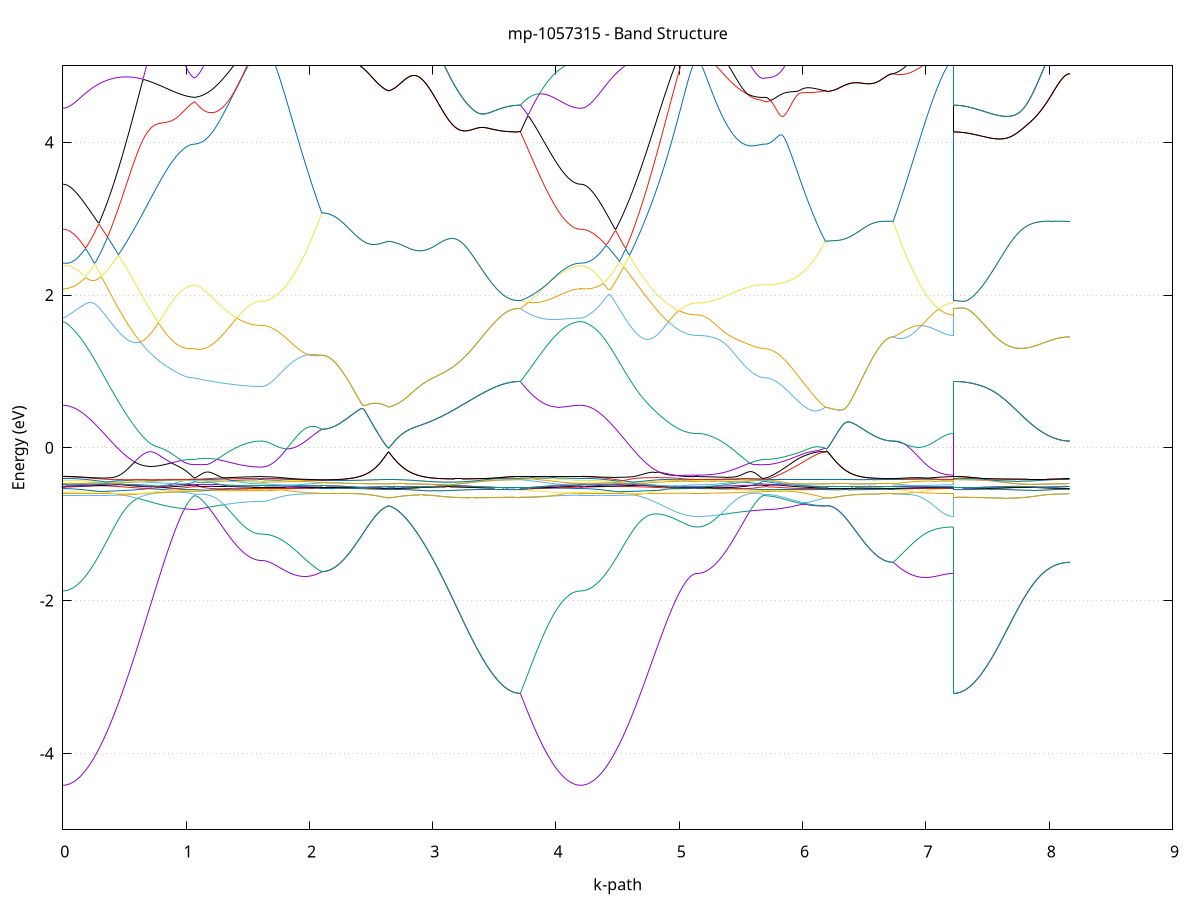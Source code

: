 set title 'mp-1057315 - Band Structure'
set xlabel 'k-path'
set ylabel 'Energy (eV)'
set grid y
set yrange [-5:5]
set terminal png size 800,600
set output 'mp-1057315_bands_gnuplot.png'
plot '-' using 1:2 with lines notitle, '-' using 1:2 with lines notitle, '-' using 1:2 with lines notitle, '-' using 1:2 with lines notitle, '-' using 1:2 with lines notitle, '-' using 1:2 with lines notitle, '-' using 1:2 with lines notitle, '-' using 1:2 with lines notitle, '-' using 1:2 with lines notitle, '-' using 1:2 with lines notitle, '-' using 1:2 with lines notitle, '-' using 1:2 with lines notitle, '-' using 1:2 with lines notitle, '-' using 1:2 with lines notitle, '-' using 1:2 with lines notitle, '-' using 1:2 with lines notitle, '-' using 1:2 with lines notitle, '-' using 1:2 with lines notitle, '-' using 1:2 with lines notitle, '-' using 1:2 with lines notitle, '-' using 1:2 with lines notitle, '-' using 1:2 with lines notitle, '-' using 1:2 with lines notitle, '-' using 1:2 with lines notitle, '-' using 1:2 with lines notitle, '-' using 1:2 with lines notitle, '-' using 1:2 with lines notitle, '-' using 1:2 with lines notitle, '-' using 1:2 with lines notitle, '-' using 1:2 with lines notitle, '-' using 1:2 with lines notitle, '-' using 1:2 with lines notitle, '-' using 1:2 with lines notitle, '-' using 1:2 with lines notitle, '-' using 1:2 with lines notitle, '-' using 1:2 with lines notitle
0.000000 -41.476706
0.009802 -41.476606
0.019605 -41.476606
0.029407 -41.476606
0.039210 -41.476506
0.049012 -41.476406
0.058815 -41.476306
0.068617 -41.476206
0.078420 -41.476106
0.088222 -41.476006
0.098025 -41.475806
0.107827 -41.475606
0.117630 -41.475406
0.127432 -41.475206
0.137234 -41.475006
0.147037 -41.474806
0.156839 -41.474506
0.166642 -41.474206
0.176444 -41.473906
0.186247 -41.473606
0.196049 -41.473306
0.205852 -41.473006
0.215654 -41.472706
0.225457 -41.472306
0.235259 -41.471906
0.245061 -41.471506
0.254864 -41.471106
0.264666 -41.470706
0.274469 -41.470306
0.284271 -41.469906
0.294074 -41.469406
0.303876 -41.469006
0.313679 -41.468506
0.323481 -41.468006
0.333284 -41.467606
0.343086 -41.467106
0.352889 -41.466606
0.362691 -41.466006
0.372493 -41.465506
0.382296 -41.465006
0.392098 -41.464506
0.401901 -41.463906
0.411703 -41.463406
0.421506 -41.462806
0.431308 -41.462306
0.441111 -41.461706
0.450913 -41.461106
0.460716 -41.460606
0.470518 -41.460006
0.480321 -41.459406
0.490123 -41.458806
0.499925 -41.458206
0.509728 -41.457706
0.519530 -41.457106
0.529333 -41.456506
0.539135 -41.455906
0.548938 -41.455306
0.558740 -41.454706
0.568543 -41.454106
0.578345 -41.453606
0.588148 -41.453006
0.597950 -41.452406
0.607752 -41.451806
0.617555 -41.451206
0.627357 -41.450706
0.637160 -41.450106
0.646962 -41.449606
0.656765 -41.449006
0.666567 -41.448406
0.676370 -41.447906
0.686172 -41.447406
0.695975 -41.446806
0.705777 -41.446306
0.715580 -41.445806
0.725382 -41.445306
0.735184 -41.444806
0.744987 -41.444306
0.754789 -41.443806
0.764592 -41.443306
0.774394 -41.442806
0.784197 -41.442406
0.793999 -41.441906
0.803802 -41.441506
0.813604 -41.441106
0.823407 -41.440606
0.833209 -41.440206
0.843012 -41.439806
0.852814 -41.439506
0.862616 -41.439106
0.872419 -41.438806
0.882221 -41.438406
0.892024 -41.438106
0.901826 -41.437806
0.911629 -41.437506
0.921431 -41.437206
0.931234 -41.437006
0.941036 -41.436706
0.950839 -41.436506
0.960641 -41.436306
0.970443 -41.436206
0.980246 -41.436006
0.990048 -41.435906
0.999851 -41.435806
1.009653 -41.435706
1.019456 -41.435606
1.029258 -41.435506
1.039061 -41.435506
1.048863 -41.435506
1.058666 -41.435506
1.068468 -41.435506
1.068468 -41.435506
1.078514 -41.435406
1.088560 -41.435406
1.098606 -41.435306
1.108652 -41.435206
1.118697 -41.435206
1.128743 -41.435106
1.138789 -41.435106
1.148835 -41.435006
1.158881 -41.435006
1.168927 -41.435006
1.178973 -41.435006
1.189018 -41.435006
1.199064 -41.435006
1.209110 -41.435006
1.219156 -41.435006
1.229202 -41.435006
1.239248 -41.435006
1.249294 -41.435006
1.259339 -41.435106
1.269385 -41.435106
1.279431 -41.435106
1.289477 -41.435206
1.299523 -41.435206
1.309569 -41.435206
1.319615 -41.435306
1.329661 -41.435306
1.339706 -41.435406
1.349752 -41.435406
1.359798 -41.435506
1.369844 -41.435506
1.379890 -41.435606
1.389936 -41.435806
1.399982 -41.435906
1.410027 -41.436106
1.420073 -41.436206
1.430119 -41.436406
1.440165 -41.436506
1.450211 -41.436706
1.460257 -41.436806
1.470303 -41.436906
1.480349 -41.437106
1.490394 -41.437206
1.500440 -41.437306
1.510486 -41.437406
1.520532 -41.437506
1.530578 -41.437506
1.540624 -41.437606
1.550670 -41.437706
1.560715 -41.437706
1.570761 -41.437706
1.580807 -41.437806
1.590853 -41.437806
1.600899 -41.437806
1.610945 -41.437806
1.610945 -41.437806
1.620932 -41.437806
1.630920 -41.437806
1.640907 -41.437806
1.650895 -41.437806
1.660882 -41.437806
1.670869 -41.437806
1.680857 -41.437806
1.690844 -41.437806
1.700832 -41.437806
1.710819 -41.437806
1.720807 -41.437806
1.730794 -41.437806
1.740782 -41.437706
1.750769 -41.437706
1.760756 -41.437706
1.770744 -41.437706
1.780731 -41.437706
1.790719 -41.437706
1.800706 -41.437706
1.810694 -41.437706
1.820681 -41.437606
1.830669 -41.437606
1.840656 -41.437606
1.850643 -41.437606
1.860631 -41.437606
1.870618 -41.437506
1.880606 -41.437506
1.890593 -41.437506
1.900581 -41.437506
1.910568 -41.437506
1.920556 -41.437406
1.930543 -41.437406
1.940530 -41.437406
1.950518 -41.437406
1.960505 -41.437406
1.970493 -41.437306
1.980480 -41.437306
1.990468 -41.437306
2.000455 -41.437306
2.010443 -41.437206
2.020430 -41.437206
2.030417 -41.437206
2.040405 -41.437206
2.050392 -41.437106
2.060380 -41.437106
2.070367 -41.437106
2.080355 -41.437106
2.090342 -41.437006
2.100330 -41.437006
2.100330 -41.437006
2.110375 -41.437006
2.120421 -41.437006
2.130467 -41.437006
2.140513 -41.437006
2.150559 -41.436906
2.160605 -41.436906
2.170651 -41.436906
2.180696 -41.436806
2.190742 -41.436806
2.200788 -41.436706
2.210834 -41.436606
2.220880 -41.436606
2.230926 -41.436506
2.240972 -41.436406
2.251017 -41.436306
2.261063 -41.436306
2.271109 -41.436206
2.281155 -41.436106
2.291201 -41.436006
2.301247 -41.435906
2.311293 -41.435806
2.321339 -41.435606
2.331384 -41.435506
2.341430 -41.435406
2.351476 -41.435306
2.361522 -41.435206
2.371568 -41.435106
2.381614 -41.434906
2.391660 -41.434806
2.401705 -41.434706
2.411751 -41.434506
2.421797 -41.434406
2.431843 -41.434306
2.441889 -41.434206
2.451935 -41.434006
2.461981 -41.433906
2.472026 -41.433806
2.482072 -41.433706
2.492118 -41.433506
2.502164 -41.433406
2.512210 -41.433306
2.522256 -41.433206
2.532302 -41.433106
2.542348 -41.433006
2.552393 -41.432906
2.562439 -41.432806
2.572485 -41.432706
2.582531 -41.432606
2.592577 -41.432506
2.602623 -41.432506
2.612669 -41.432406
2.622714 -41.432306
2.632760 -41.432306
2.642806 -41.432206
2.642806 -41.432206
2.652609 -41.432306
2.662411 -41.432306
2.672214 -41.432306
2.682016 -41.432406
2.691818 -41.432406
2.701621 -41.432506
2.711423 -41.432606
2.721226 -41.432706
2.731028 -41.432806
2.740831 -41.432906
2.750633 -41.433006
2.760436 -41.433106
2.770238 -41.433206
2.780041 -41.433406
2.789843 -41.433506
2.799646 -41.433606
2.809448 -41.433806
2.819250 -41.434006
2.829053 -41.434206
2.838855 -41.434306
2.848658 -41.434506
2.858460 -41.434706
2.868263 -41.435006
2.878065 -41.435206
2.887868 -41.435406
2.897670 -41.435606
2.907473 -41.435906
2.917275 -41.436106
2.927078 -41.436406
2.936880 -41.436706
2.946682 -41.437006
2.956485 -41.437306
2.966287 -41.437506
2.976090 -41.437906
2.985892 -41.438206
2.995695 -41.438506
3.005497 -41.438806
3.015300 -41.439106
3.025102 -41.439506
3.034905 -41.439806
3.044707 -41.440206
3.054509 -41.440506
3.064312 -41.440906
3.074114 -41.441306
3.083917 -41.441606
3.093719 -41.442006
3.103522 -41.442406
3.113324 -41.442806
3.123127 -41.443206
3.132929 -41.443606
3.142732 -41.444006
3.152534 -41.444406
3.162337 -41.444806
3.172139 -41.445206
3.181941 -41.445606
3.191744 -41.446006
3.201546 -41.446406
3.211349 -41.446806
3.221151 -41.447206
3.230954 -41.447606
3.240756 -41.448006
3.250559 -41.448406
3.260361 -41.448906
3.270164 -41.449306
3.279966 -41.449706
3.289769 -41.450106
3.299571 -41.450506
3.309373 -41.450906
3.319176 -41.451306
3.328978 -41.451606
3.338781 -41.452006
3.348583 -41.452406
3.358386 -41.452806
3.368188 -41.453206
3.377991 -41.453506
3.387793 -41.453906
3.397596 -41.454206
3.407398 -41.454606
3.417200 -41.454906
3.427003 -41.455206
3.436805 -41.455606
3.446608 -41.455906
3.456410 -41.456206
3.466213 -41.456506
3.476015 -41.456806
3.485818 -41.457006
3.495620 -41.457306
3.505423 -41.457606
3.515225 -41.457806
3.525028 -41.458106
3.534830 -41.458306
3.544632 -41.458506
3.554435 -41.458706
3.564237 -41.458906
3.574040 -41.459106
3.583842 -41.459306
3.593645 -41.459406
3.603447 -41.459606
3.613250 -41.459706
3.623052 -41.459806
3.632855 -41.459906
3.642657 -41.460006
3.652459 -41.460106
3.662262 -41.460206
3.672064 -41.460206
3.681867 -41.460306
3.691669 -41.460306
3.701472 -41.460306
3.711274 -41.460406
3.711274 -41.460406
3.721262 -41.460906
3.731249 -41.461406
3.741237 -41.461906
3.751224 -41.462406
3.761211 -41.463006
3.771199 -41.463506
3.781186 -41.464006
3.791174 -41.464506
3.801161 -41.465006
3.811149 -41.465506
3.821136 -41.466006
3.831124 -41.466506
3.841111 -41.467006
3.851098 -41.467406
3.861086 -41.467906
3.871073 -41.468406
3.881061 -41.468806
3.891048 -41.469306
3.901036 -41.469706
3.911023 -41.470106
3.921011 -41.470506
3.930998 -41.470906
3.940985 -41.471306
3.950973 -41.471706
3.960960 -41.472106
3.970948 -41.472406
3.980935 -41.472806
3.990923 -41.473106
4.000910 -41.473406
4.010898 -41.473706
4.020885 -41.474006
4.030872 -41.474306
4.040860 -41.474606
4.050847 -41.474806
4.060835 -41.475006
4.070822 -41.475306
4.080810 -41.475506
4.090797 -41.475706
4.100785 -41.475806
4.110772 -41.476006
4.120759 -41.476106
4.130747 -41.476206
4.140734 -41.476406
4.150722 -41.476406
4.160709 -41.476506
4.170697 -41.476606
4.180684 -41.476606
4.190672 -41.476606
4.200659 -41.476706
4.200659 -41.476706
4.210811 -41.476606
4.220964 -41.476606
4.231116 -41.476606
4.241269 -41.476506
4.251421 -41.476406
4.261573 -41.476306
4.271726 -41.476206
4.281878 -41.476106
4.292031 -41.475906
4.302183 -41.475706
4.312335 -41.475606
4.322488 -41.475406
4.332640 -41.475106
4.342793 -41.474906
4.352945 -41.474606
4.363097 -41.474406
4.373250 -41.474106
4.383402 -41.473806
4.393555 -41.473406
4.403707 -41.473106
4.413859 -41.472806
4.424012 -41.472406
4.434164 -41.472006
4.444317 -41.471606
4.454469 -41.471206
4.464621 -41.470806
4.474774 -41.470406
4.484926 -41.469906
4.495079 -41.469506
4.505231 -41.469006
4.515383 -41.468506
4.525536 -41.468006
4.535688 -41.467506
4.545841 -41.467006
4.555993 -41.466506
4.566145 -41.466006
4.576298 -41.465506
4.586450 -41.464906
4.596603 -41.464406
4.606755 -41.463806
4.616907 -41.463306
4.627060 -41.462706
4.637212 -41.462206
4.647365 -41.461606
4.657517 -41.461006
4.667669 -41.460506
4.677822 -41.459906
4.687974 -41.459306
4.698127 -41.458706
4.708279 -41.458206
4.718431 -41.457606
4.728584 -41.457006
4.738736 -41.456406
4.748889 -41.455906
4.759041 -41.455306
4.769193 -41.454706
4.779346 -41.454206
4.789498 -41.453606
4.799651 -41.453106
4.809803 -41.452506
4.819955 -41.452006
4.830108 -41.451506
4.840260 -41.450906
4.850413 -41.450406
4.860565 -41.449906
4.870717 -41.449406
4.880870 -41.449006
4.891022 -41.448506
4.901175 -41.448006
4.911327 -41.447606
4.921479 -41.447206
4.931632 -41.446706
4.941784 -41.446306
4.951937 -41.445906
4.962089 -41.445606
4.972241 -41.445206
4.982394 -41.444906
4.992546 -41.444606
5.002699 -41.444206
5.012851 -41.444006
5.023003 -41.443706
5.033156 -41.443406
5.043308 -41.443206
5.053461 -41.443006
5.063613 -41.442806
5.073765 -41.442706
5.083918 -41.442506
5.094070 -41.442406
5.104223 -41.442306
5.114375 -41.442206
5.124528 -41.442206
5.134680 -41.442106
5.144832 -41.442106
5.144832 -41.442106
5.154660 -41.442106
5.164488 -41.442106
5.174316 -41.442106
5.184143 -41.442006
5.193971 -41.442006
5.203799 -41.442006
5.213627 -41.441906
5.223454 -41.441906
5.233282 -41.441806
5.243110 -41.441706
5.252938 -41.441706
5.262766 -41.441606
5.272593 -41.441506
5.282421 -41.441406
5.292249 -41.441306
5.302077 -41.441206
5.311904 -41.441106
5.321732 -41.440906
5.331560 -41.440806
5.341388 -41.440706
5.351215 -41.440606
5.361043 -41.440406
5.370871 -41.440306
5.380699 -41.440106
5.390527 -41.440006
5.400354 -41.439806
5.410182 -41.439606
5.420010 -41.439506
5.429838 -41.439306
5.439665 -41.439106
5.449493 -41.439006
5.459321 -41.438806
5.469149 -41.438606
5.478976 -41.438506
5.488804 -41.438306
5.498632 -41.438106
5.508460 -41.437906
5.518288 -41.437806
5.528115 -41.437606
5.537943 -41.437406
5.547771 -41.437306
5.557599 -41.437106
5.567426 -41.436906
5.577254 -41.436806
5.587082 -41.436606
5.596910 -41.436506
5.606738 -41.436306
5.616565 -41.436206
5.626393 -41.436106
5.636221 -41.436006
5.646049 -41.435906
5.655876 -41.435806
5.665704 -41.435706
5.675532 -41.435606
5.685360 -41.435606
5.695187 -41.435506
5.695187 -41.435506
5.705175 -41.435506
5.715162 -41.435506
5.725150 -41.435506
5.735137 -41.435506
5.745125 -41.435506
5.755112 -41.435506
5.765100 -41.435506
5.775087 -41.435406
5.785074 -41.435406
5.795062 -41.435406
5.805049 -41.435306
5.815037 -41.435306
5.825024 -41.435306
5.835012 -41.435206
5.844999 -41.435206
5.854987 -41.435106
5.864974 -41.435106
5.874961 -41.435006
5.884949 -41.434906
5.894936 -41.434906
5.904924 -41.434806
5.914911 -41.434706
5.924899 -41.434706
5.934886 -41.434606
5.944874 -41.434506
5.954861 -41.434406
5.964848 -41.434406
5.974836 -41.434306
5.984823 -41.434206
5.994811 -41.434106
6.004798 -41.434006
6.014786 -41.433906
6.024773 -41.433806
6.034761 -41.433806
6.044748 -41.433706
6.054735 -41.433606
6.064723 -41.433506
6.074710 -41.433406
6.084698 -41.433306
6.094685 -41.433206
6.104673 -41.433106
6.114660 -41.433006
6.124648 -41.432906
6.134635 -41.432706
6.144622 -41.432606
6.154610 -41.432506
6.164597 -41.432406
6.174585 -41.432306
6.184572 -41.432206
6.184572 -41.432206
6.194400 -41.432206
6.204228 -41.432206
6.214056 -41.432206
6.223883 -41.432206
6.233711 -41.432206
6.243539 -41.432206
6.253367 -41.432206
6.263194 -41.432206
6.273022 -41.432206
6.282850 -41.432206
6.292678 -41.432306
6.302505 -41.432306
6.312333 -41.432406
6.322161 -41.432406
6.331989 -41.432406
6.341817 -41.432506
6.351644 -41.432506
6.361472 -41.432606
6.371300 -41.432706
6.381128 -41.432706
6.390955 -41.432806
6.400783 -41.432906
6.410611 -41.432906
6.420439 -41.433006
6.430266 -41.433106
6.440094 -41.433106
6.449922 -41.433206
6.459750 -41.433306
6.469578 -41.433306
6.479405 -41.433406
6.489233 -41.433506
6.499061 -41.433506
6.508889 -41.433606
6.518716 -41.433706
6.528544 -41.433706
6.538372 -41.433806
6.548200 -41.433906
6.558027 -41.433906
6.567855 -41.434006
6.577683 -41.434006
6.587511 -41.434106
6.597339 -41.434106
6.607166 -41.434206
6.616994 -41.434206
6.626822 -41.434306
6.636650 -41.434306
6.646477 -41.434306
6.656305 -41.434406
6.666133 -41.434406
6.675961 -41.434406
6.685788 -41.434406
6.695616 -41.434506
6.705444 -41.434506
6.715272 -41.434506
6.725100 -41.434506
6.734927 -41.434506
6.734927 -41.434506
6.744915 -41.434706
6.754902 -41.435006
6.764890 -41.435206
6.774877 -41.435506
6.784865 -41.435706
6.794852 -41.435906
6.804839 -41.436206
6.814827 -41.436406
6.824814 -41.436706
6.834802 -41.436906
6.844789 -41.437106
6.854777 -41.437406
6.864764 -41.437606
6.874752 -41.437806
6.884739 -41.438006
6.894726 -41.438206
6.904714 -41.438406
6.914701 -41.438606
6.924689 -41.438906
6.934676 -41.439006
6.944664 -41.439206
6.954651 -41.439406
6.964639 -41.439606
6.974626 -41.439806
6.984613 -41.440006
6.994601 -41.440106
7.004588 -41.440306
7.014576 -41.440406
7.024563 -41.440606
7.034551 -41.440706
7.044538 -41.440906
7.054526 -41.441006
7.064513 -41.441106
7.074500 -41.441206
7.084488 -41.441406
7.094475 -41.441506
7.104463 -41.441606
7.114450 -41.441606
7.124438 -41.441706
7.134425 -41.441806
7.144413 -41.441906
7.154400 -41.441906
7.164387 -41.442006
7.174375 -41.442006
7.184362 -41.442006
7.194350 -41.442106
7.204337 -41.442106
7.214325 -41.442106
7.224312 -41.442106
7.224312 -41.460406
7.234464 -41.460306
7.244617 -41.460306
7.254769 -41.460306
7.264922 -41.460206
7.275074 -41.460206
7.285226 -41.460106
7.295379 -41.460006
7.305531 -41.459906
7.315684 -41.459806
7.325836 -41.459606
7.335988 -41.459506
7.346141 -41.459306
7.356293 -41.459106
7.366446 -41.458906
7.376598 -41.458706
7.386751 -41.458506
7.396903 -41.458306
7.407055 -41.458006
7.417208 -41.457806
7.427360 -41.457506
7.437513 -41.457206
7.447665 -41.457006
7.457817 -41.456706
7.467970 -41.456306
7.478122 -41.456006
7.488275 -41.455706
7.498427 -41.455406
7.508579 -41.455006
7.518732 -41.454606
7.528884 -41.454306
7.539037 -41.453906
7.549189 -41.453506
7.559341 -41.453106
7.569494 -41.452706
7.579646 -41.452306
7.589799 -41.451906
7.599951 -41.451506
7.610103 -41.451106
7.620256 -41.450706
7.630408 -41.450306
7.640561 -41.449806
7.650713 -41.449406
7.660865 -41.449006
7.671018 -41.448506
7.681170 -41.448106
7.691323 -41.447706
7.701475 -41.447206
7.711627 -41.446806
7.721780 -41.446406
7.731932 -41.445906
7.742085 -41.445506
7.752237 -41.445106
7.762389 -41.444606
7.772542 -41.444206
7.782694 -41.443806
7.792847 -41.443406
7.802999 -41.443006
7.813151 -41.442506
7.823304 -41.442106
7.833456 -41.441706
7.843609 -41.441406
7.853761 -41.441006
7.863913 -41.440606
7.874066 -41.440206
7.884218 -41.439906
7.894371 -41.439506
7.904523 -41.439206
7.914675 -41.438806
7.924828 -41.438506
7.934980 -41.438206
7.945133 -41.437906
7.955285 -41.437606
7.965437 -41.437306
7.975590 -41.437106
7.985742 -41.436806
7.995895 -41.436606
8.006047 -41.436306
8.016199 -41.436106
8.026352 -41.435906
8.036504 -41.435706
8.046657 -41.435506
8.056809 -41.435406
8.066961 -41.435206
8.077114 -41.435106
8.087266 -41.435006
8.097419 -41.434906
8.107571 -41.434806
8.117723 -41.434706
8.127876 -41.434606
8.138028 -41.434606
8.148181 -41.434506
8.158333 -41.434506
8.168485 -41.434506
e
0.000000 -41.444006
0.009802 -41.444006
0.019605 -41.444006
0.029407 -41.443906
0.039210 -41.443906
0.049012 -41.443906
0.058815 -41.443806
0.068617 -41.443806
0.078420 -41.443706
0.088222 -41.443606
0.098025 -41.443506
0.107827 -41.443406
0.117630 -41.443306
0.127432 -41.443206
0.137234 -41.443106
0.147037 -41.443006
0.156839 -41.442906
0.166642 -41.442706
0.176444 -41.442606
0.186247 -41.442406
0.196049 -41.442306
0.205852 -41.442106
0.215654 -41.441906
0.225457 -41.441706
0.235259 -41.441606
0.245061 -41.441406
0.254864 -41.441206
0.264666 -41.441006
0.274469 -41.440806
0.284271 -41.440506
0.294074 -41.440306
0.303876 -41.440106
0.313679 -41.439906
0.323481 -41.439706
0.333284 -41.439406
0.343086 -41.439206
0.352889 -41.439006
0.362691 -41.438706
0.372493 -41.438506
0.382296 -41.438206
0.392098 -41.438006
0.401901 -41.437806
0.411703 -41.437506
0.421506 -41.437306
0.431308 -41.437006
0.441111 -41.436806
0.450913 -41.436506
0.460716 -41.436306
0.470518 -41.436006
0.480321 -41.435806
0.490123 -41.435606
0.499925 -41.435306
0.509728 -41.435106
0.519530 -41.434906
0.529333 -41.434606
0.539135 -41.434406
0.548938 -41.434206
0.558740 -41.434006
0.568543 -41.433806
0.578345 -41.433606
0.588148 -41.433306
0.597950 -41.433106
0.607752 -41.433006
0.617555 -41.432806
0.627357 -41.432606
0.637160 -41.432406
0.646962 -41.432206
0.656765 -41.432106
0.666567 -41.431906
0.676370 -41.431706
0.686172 -41.431606
0.695975 -41.431506
0.705777 -41.431306
0.715580 -41.431206
0.725382 -41.431106
0.735184 -41.430906
0.744987 -41.430806
0.754789 -41.430706
0.764592 -41.430606
0.774394 -41.430506
0.784197 -41.430506
0.793999 -41.430406
0.803802 -41.430306
0.813604 -41.430206
0.823407 -41.430206
0.833209 -41.430106
0.843012 -41.430106
0.852814 -41.430006
0.862616 -41.430006
0.872419 -41.429906
0.882221 -41.429906
0.892024 -41.429906
0.901826 -41.429806
0.911629 -41.429806
0.921431 -41.429806
0.931234 -41.429706
0.941036 -41.429706
0.950839 -41.429706
0.960641 -41.429606
0.970443 -41.429606
0.980246 -41.429506
0.990048 -41.429506
0.999851 -41.429406
1.009653 -41.429406
1.019456 -41.429306
1.029258 -41.429206
1.039061 -41.429206
1.048863 -41.429106
1.058666 -41.429006
1.068468 -41.428906
1.068468 -41.428906
1.078514 -41.429106
1.088560 -41.429306
1.098606 -41.429506
1.108652 -41.429706
1.118697 -41.429906
1.128743 -41.430106
1.138789 -41.430306
1.148835 -41.430506
1.158881 -41.430806
1.168927 -41.431006
1.178973 -41.431206
1.189018 -41.431406
1.199064 -41.431706
1.209110 -41.431906
1.219156 -41.432106
1.229202 -41.432406
1.239248 -41.432606
1.249294 -41.432806
1.259339 -41.433006
1.269385 -41.433306
1.279431 -41.433506
1.289477 -41.433706
1.299523 -41.433906
1.309569 -41.434106
1.319615 -41.434306
1.329661 -41.434606
1.339706 -41.434806
1.349752 -41.434906
1.359798 -41.435106
1.369844 -41.435306
1.379890 -41.435406
1.389936 -41.435506
1.399982 -41.435606
1.410027 -41.435606
1.420073 -41.435706
1.430119 -41.435706
1.440165 -41.435806
1.450211 -41.435806
1.460257 -41.435906
1.470303 -41.435906
1.480349 -41.435906
1.490394 -41.436006
1.500440 -41.436006
1.510486 -41.436006
1.520532 -41.436106
1.530578 -41.436106
1.540624 -41.436106
1.550670 -41.436106
1.560715 -41.436206
1.570761 -41.436206
1.580807 -41.436206
1.590853 -41.436206
1.600899 -41.436206
1.610945 -41.436206
1.610945 -41.436206
1.620932 -41.436206
1.630920 -41.436206
1.640907 -41.436206
1.650895 -41.436206
1.660882 -41.436206
1.670869 -41.436206
1.680857 -41.436206
1.690844 -41.436206
1.700832 -41.436206
1.710819 -41.436206
1.720807 -41.436206
1.730794 -41.436306
1.740782 -41.436306
1.750769 -41.436306
1.760756 -41.436306
1.770744 -41.436306
1.780731 -41.436306
1.790719 -41.436306
1.800706 -41.436306
1.810694 -41.436406
1.820681 -41.436406
1.830669 -41.436406
1.840656 -41.436406
1.850643 -41.436406
1.860631 -41.436406
1.870618 -41.436506
1.880606 -41.436506
1.890593 -41.436506
1.900581 -41.436506
1.910568 -41.436506
1.920556 -41.436606
1.930543 -41.436606
1.940530 -41.436606
1.950518 -41.436606
1.960505 -41.436706
1.970493 -41.436706
1.980480 -41.436706
1.990468 -41.436706
2.000455 -41.436706
2.010443 -41.436806
2.020430 -41.436806
2.030417 -41.436806
2.040405 -41.436806
2.050392 -41.436906
2.060380 -41.436906
2.070367 -41.436906
2.080355 -41.437006
2.090342 -41.437006
2.100330 -41.437006
2.100330 -41.437006
2.110375 -41.437006
2.120421 -41.437006
2.130467 -41.437006
2.140513 -41.437006
2.150559 -41.436906
2.160605 -41.436906
2.170651 -41.436906
2.180696 -41.436806
2.190742 -41.436806
2.200788 -41.436706
2.210834 -41.436606
2.220880 -41.436606
2.230926 -41.436506
2.240972 -41.436406
2.251017 -41.436306
2.261063 -41.436306
2.271109 -41.436206
2.281155 -41.436106
2.291201 -41.436006
2.301247 -41.435906
2.311293 -41.435806
2.321339 -41.435606
2.331384 -41.435506
2.341430 -41.435406
2.351476 -41.435306
2.361522 -41.435206
2.371568 -41.435106
2.381614 -41.434906
2.391660 -41.434806
2.401705 -41.434706
2.411751 -41.434506
2.421797 -41.434406
2.431843 -41.434306
2.441889 -41.434206
2.451935 -41.434006
2.461981 -41.433906
2.472026 -41.433806
2.482072 -41.433706
2.492118 -41.433506
2.502164 -41.433406
2.512210 -41.433306
2.522256 -41.433206
2.532302 -41.433106
2.542348 -41.433006
2.552393 -41.432906
2.562439 -41.432806
2.572485 -41.432706
2.582531 -41.432606
2.592577 -41.432506
2.602623 -41.432506
2.612669 -41.432406
2.622714 -41.432306
2.632760 -41.432306
2.642806 -41.432206
2.642806 -41.432206
2.652609 -41.432306
2.662411 -41.432306
2.672214 -41.432306
2.682016 -41.432406
2.691818 -41.432406
2.701621 -41.432506
2.711423 -41.432606
2.721226 -41.432706
2.731028 -41.432806
2.740831 -41.432906
2.750633 -41.433006
2.760436 -41.433106
2.770238 -41.433206
2.780041 -41.433406
2.789843 -41.433506
2.799646 -41.433606
2.809448 -41.433806
2.819250 -41.434006
2.829053 -41.434206
2.838855 -41.434306
2.848658 -41.434506
2.858460 -41.434706
2.868263 -41.435006
2.878065 -41.435206
2.887868 -41.435406
2.897670 -41.435606
2.907473 -41.435906
2.917275 -41.436106
2.927078 -41.436406
2.936880 -41.436706
2.946682 -41.437006
2.956485 -41.437306
2.966287 -41.437506
2.976090 -41.437906
2.985892 -41.438206
2.995695 -41.438506
3.005497 -41.438806
3.015300 -41.439106
3.025102 -41.439506
3.034905 -41.439806
3.044707 -41.440206
3.054509 -41.440506
3.064312 -41.440906
3.074114 -41.441306
3.083917 -41.441606
3.093719 -41.442006
3.103522 -41.442406
3.113324 -41.442806
3.123127 -41.443206
3.132929 -41.443606
3.142732 -41.444006
3.152534 -41.444406
3.162337 -41.444806
3.172139 -41.445206
3.181941 -41.445606
3.191744 -41.446006
3.201546 -41.446406
3.211349 -41.446806
3.221151 -41.447206
3.230954 -41.447606
3.240756 -41.448006
3.250559 -41.448406
3.260361 -41.448906
3.270164 -41.449306
3.279966 -41.449706
3.289769 -41.450106
3.299571 -41.450506
3.309373 -41.450906
3.319176 -41.451306
3.328978 -41.451606
3.338781 -41.452006
3.348583 -41.452406
3.358386 -41.452806
3.368188 -41.453206
3.377991 -41.453506
3.387793 -41.453906
3.397596 -41.454206
3.407398 -41.454606
3.417200 -41.454906
3.427003 -41.455206
3.436805 -41.455606
3.446608 -41.455906
3.456410 -41.456206
3.466213 -41.456506
3.476015 -41.456806
3.485818 -41.457006
3.495620 -41.457306
3.505423 -41.457606
3.515225 -41.457806
3.525028 -41.458106
3.534830 -41.458306
3.544632 -41.458506
3.554435 -41.458706
3.564237 -41.458906
3.574040 -41.459106
3.583842 -41.459306
3.593645 -41.459406
3.603447 -41.459606
3.613250 -41.459706
3.623052 -41.459806
3.632855 -41.459906
3.642657 -41.460006
3.652459 -41.460106
3.662262 -41.460206
3.672064 -41.460206
3.681867 -41.460306
3.691669 -41.460306
3.701472 -41.460306
3.711274 -41.460406
3.711274 -41.460406
3.721262 -41.459806
3.731249 -41.459306
3.741237 -41.458806
3.751224 -41.458306
3.761211 -41.457706
3.771199 -41.457206
3.781186 -41.456706
3.791174 -41.456206
3.801161 -41.455706
3.811149 -41.455206
3.821136 -41.454706
3.831124 -41.454206
3.841111 -41.453706
3.851098 -41.453306
3.861086 -41.452806
3.871073 -41.452306
3.881061 -41.451906
3.891048 -41.451406
3.901036 -41.451006
3.911023 -41.450606
3.921011 -41.450106
3.930998 -41.449706
3.940985 -41.449306
3.950973 -41.449006
3.960960 -41.448606
3.970948 -41.448206
3.980935 -41.447906
3.990923 -41.447606
4.000910 -41.447206
4.010898 -41.446906
4.020885 -41.446606
4.030872 -41.446306
4.040860 -41.446106
4.050847 -41.445806
4.060835 -41.445606
4.070822 -41.445406
4.080810 -41.445206
4.090797 -41.445006
4.100785 -41.444806
4.110772 -41.444706
4.120759 -41.444506
4.130747 -41.444406
4.140734 -41.444306
4.150722 -41.444206
4.160709 -41.444106
4.170697 -41.444006
4.180684 -41.444006
4.190672 -41.444006
4.200659 -41.444006
4.200659 -41.444006
4.210811 -41.444006
4.220964 -41.443906
4.231116 -41.443906
4.241269 -41.443906
4.251421 -41.443806
4.261573 -41.443806
4.271726 -41.443706
4.281878 -41.443606
4.292031 -41.443506
4.302183 -41.443406
4.312335 -41.443306
4.322488 -41.443206
4.332640 -41.443106
4.342793 -41.442906
4.352945 -41.442806
4.363097 -41.442606
4.373250 -41.442406
4.383402 -41.442206
4.393555 -41.442106
4.403707 -41.441906
4.413859 -41.441706
4.424012 -41.441406
4.434164 -41.441206
4.444317 -41.441006
4.454469 -41.440806
4.464621 -41.440506
4.474774 -41.440306
4.484926 -41.440006
4.495079 -41.439806
4.505231 -41.439506
4.515383 -41.439206
4.525536 -41.438906
4.535688 -41.438706
4.545841 -41.438406
4.555993 -41.438106
4.566145 -41.437806
4.576298 -41.437506
4.586450 -41.437206
4.596603 -41.436906
4.606755 -41.436606
4.616907 -41.436306
4.627060 -41.436006
4.637212 -41.435706
4.647365 -41.435406
4.657517 -41.435106
4.667669 -41.434806
4.677822 -41.434506
4.687974 -41.434206
4.698127 -41.433906
4.708279 -41.433606
4.718431 -41.433406
4.728584 -41.433106
4.738736 -41.432806
4.748889 -41.432506
4.759041 -41.432206
4.769193 -41.432006
4.779346 -41.431706
4.789498 -41.431406
4.799651 -41.431206
4.809803 -41.430906
4.819955 -41.430706
4.830108 -41.430506
4.840260 -41.430206
4.850413 -41.430006
4.860565 -41.429806
4.870717 -41.429606
4.880870 -41.429406
4.891022 -41.429206
4.901175 -41.429006
4.911327 -41.428806
4.921479 -41.428606
4.931632 -41.428506
4.941784 -41.428306
4.951937 -41.428206
4.962089 -41.428006
4.972241 -41.427906
4.982394 -41.427806
4.992546 -41.427706
5.002699 -41.427606
5.012851 -41.427506
5.023003 -41.427406
5.033156 -41.427306
5.043308 -41.427206
5.053461 -41.427106
5.063613 -41.427106
5.073765 -41.427006
5.083918 -41.427006
5.094070 -41.427006
5.104223 -41.426906
5.114375 -41.426906
5.124528 -41.426906
5.134680 -41.426906
5.144832 -41.426906
5.144832 -41.426906
5.154660 -41.426906
5.164488 -41.426906
5.174316 -41.426906
5.184143 -41.426906
5.193971 -41.426906
5.203799 -41.426906
5.213627 -41.426906
5.223454 -41.426906
5.233282 -41.426906
5.243110 -41.426906
5.252938 -41.426906
5.262766 -41.426906
5.272593 -41.426906
5.282421 -41.426906
5.292249 -41.426906
5.302077 -41.426906
5.311904 -41.426906
5.321732 -41.426906
5.331560 -41.426906
5.341388 -41.426906
5.351215 -41.426906
5.361043 -41.426906
5.370871 -41.426906
5.380699 -41.427006
5.390527 -41.427006
5.400354 -41.427006
5.410182 -41.427006
5.420010 -41.427006
5.429838 -41.427106
5.439665 -41.427106
5.449493 -41.427106
5.459321 -41.427206
5.469149 -41.427206
5.478976 -41.427206
5.488804 -41.427306
5.498632 -41.427306
5.508460 -41.427406
5.518288 -41.427406
5.528115 -41.427506
5.537943 -41.427606
5.547771 -41.427606
5.557599 -41.427706
5.567426 -41.427806
5.577254 -41.427806
5.587082 -41.427906
5.596910 -41.428006
5.606738 -41.428106
5.616565 -41.428206
5.626393 -41.428306
5.636221 -41.428406
5.646049 -41.428506
5.655876 -41.428506
5.665704 -41.428606
5.675532 -41.428706
5.685360 -41.428806
5.695187 -41.428906
5.695187 -41.428906
5.705175 -41.428906
5.715162 -41.428906
5.725150 -41.428906
5.735137 -41.428906
5.745125 -41.429006
5.755112 -41.429006
5.765100 -41.429006
5.775087 -41.429006
5.785074 -41.429006
5.795062 -41.429106
5.805049 -41.429106
5.815037 -41.429206
5.825024 -41.429206
5.835012 -41.429206
5.844999 -41.429306
5.854987 -41.429306
5.864974 -41.429406
5.874961 -41.429406
5.884949 -41.429506
5.894936 -41.429606
5.904924 -41.429606
5.914911 -41.429706
5.924899 -41.429806
5.934886 -41.429806
5.944874 -41.429906
5.954861 -41.430006
5.964848 -41.430106
5.974836 -41.430206
5.984823 -41.430206
5.994811 -41.430306
6.004798 -41.430406
6.014786 -41.430506
6.024773 -41.430606
6.034761 -41.430706
6.044748 -41.430806
6.054735 -41.430906
6.064723 -41.431006
6.074710 -41.431106
6.084698 -41.431206
6.094685 -41.431306
6.104673 -41.431406
6.114660 -41.431506
6.124648 -41.431606
6.134635 -41.431706
6.144622 -41.431806
6.154610 -41.431906
6.164597 -41.432006
6.174585 -41.432106
6.184572 -41.432206
6.184572 -41.432206
6.194400 -41.432206
6.204228 -41.432206
6.214056 -41.432206
6.223883 -41.432206
6.233711 -41.432206
6.243539 -41.432206
6.253367 -41.432206
6.263194 -41.432206
6.273022 -41.432206
6.282850 -41.432206
6.292678 -41.432306
6.302505 -41.432306
6.312333 -41.432406
6.322161 -41.432406
6.331989 -41.432406
6.341817 -41.432506
6.351644 -41.432506
6.361472 -41.432606
6.371300 -41.432706
6.381128 -41.432706
6.390955 -41.432806
6.400783 -41.432906
6.410611 -41.432906
6.420439 -41.433006
6.430266 -41.433106
6.440094 -41.433106
6.449922 -41.433206
6.459750 -41.433306
6.469578 -41.433306
6.479405 -41.433406
6.489233 -41.433506
6.499061 -41.433506
6.508889 -41.433606
6.518716 -41.433706
6.528544 -41.433706
6.538372 -41.433806
6.548200 -41.433906
6.558027 -41.433906
6.567855 -41.434006
6.577683 -41.434006
6.587511 -41.434106
6.597339 -41.434106
6.607166 -41.434206
6.616994 -41.434206
6.626822 -41.434306
6.636650 -41.434306
6.646477 -41.434306
6.656305 -41.434406
6.666133 -41.434406
6.675961 -41.434406
6.685788 -41.434406
6.695616 -41.434506
6.705444 -41.434506
6.715272 -41.434506
6.725100 -41.434506
6.734927 -41.434506
6.734927 -41.434506
6.744915 -41.434206
6.754902 -41.434006
6.764890 -41.433806
6.774877 -41.433506
6.784865 -41.433306
6.794852 -41.433006
6.804839 -41.432806
6.814827 -41.432606
6.824814 -41.432306
6.834802 -41.432106
6.844789 -41.431906
6.854777 -41.431606
6.864764 -41.431406
6.874752 -41.431206
6.884739 -41.431006
6.894726 -41.430706
6.904714 -41.430506
6.914701 -41.430306
6.924689 -41.430106
6.934676 -41.429906
6.944664 -41.429706
6.954651 -41.429506
6.964639 -41.429406
6.974626 -41.429206
6.984613 -41.429006
6.994601 -41.428806
7.004588 -41.428706
7.014576 -41.428506
7.024563 -41.428406
7.034551 -41.428206
7.044538 -41.428106
7.054526 -41.428006
7.064513 -41.427806
7.074500 -41.427706
7.084488 -41.427606
7.094475 -41.427506
7.104463 -41.427406
7.114450 -41.427306
7.124438 -41.427306
7.134425 -41.427206
7.144413 -41.427106
7.154400 -41.427106
7.164387 -41.427006
7.174375 -41.427006
7.184362 -41.426906
7.194350 -41.426906
7.204337 -41.426906
7.214325 -41.426906
7.224312 -41.426906
7.224312 -41.460406
7.234464 -41.460306
7.244617 -41.460306
7.254769 -41.460306
7.264922 -41.460206
7.275074 -41.460206
7.285226 -41.460106
7.295379 -41.460006
7.305531 -41.459906
7.315684 -41.459806
7.325836 -41.459606
7.335988 -41.459506
7.346141 -41.459306
7.356293 -41.459106
7.366446 -41.458906
7.376598 -41.458706
7.386751 -41.458506
7.396903 -41.458306
7.407055 -41.458006
7.417208 -41.457806
7.427360 -41.457506
7.437513 -41.457206
7.447665 -41.457006
7.457817 -41.456706
7.467970 -41.456306
7.478122 -41.456006
7.488275 -41.455706
7.498427 -41.455406
7.508579 -41.455006
7.518732 -41.454606
7.528884 -41.454306
7.539037 -41.453906
7.549189 -41.453506
7.559341 -41.453106
7.569494 -41.452706
7.579646 -41.452306
7.589799 -41.451906
7.599951 -41.451506
7.610103 -41.451106
7.620256 -41.450706
7.630408 -41.450306
7.640561 -41.449806
7.650713 -41.449406
7.660865 -41.449006
7.671018 -41.448506
7.681170 -41.448106
7.691323 -41.447706
7.701475 -41.447206
7.711627 -41.446806
7.721780 -41.446406
7.731932 -41.445906
7.742085 -41.445506
7.752237 -41.445106
7.762389 -41.444606
7.772542 -41.444206
7.782694 -41.443806
7.792847 -41.443406
7.802999 -41.443006
7.813151 -41.442506
7.823304 -41.442106
7.833456 -41.441706
7.843609 -41.441406
7.853761 -41.441006
7.863913 -41.440606
7.874066 -41.440206
7.884218 -41.439906
7.894371 -41.439506
7.904523 -41.439206
7.914675 -41.438806
7.924828 -41.438506
7.934980 -41.438206
7.945133 -41.437906
7.955285 -41.437606
7.965437 -41.437306
7.975590 -41.437106
7.985742 -41.436806
7.995895 -41.436606
8.006047 -41.436306
8.016199 -41.436106
8.026352 -41.435906
8.036504 -41.435706
8.046657 -41.435506
8.056809 -41.435406
8.066961 -41.435206
8.077114 -41.435106
8.087266 -41.435006
8.097419 -41.434906
8.107571 -41.434806
8.117723 -41.434706
8.127876 -41.434606
8.138028 -41.434606
8.148181 -41.434506
8.158333 -41.434506
8.168485 -41.434506
e
0.000000 -20.512406
0.009802 -20.512406
0.019605 -20.512306
0.029407 -20.512006
0.039210 -20.511706
0.049012 -20.511406
0.058815 -20.510906
0.068617 -20.510406
0.078420 -20.509706
0.088222 -20.509006
0.098025 -20.508206
0.107827 -20.507306
0.117630 -20.506406
0.127432 -20.505306
0.137234 -20.504206
0.147037 -20.503006
0.156839 -20.501706
0.166642 -20.500406
0.176444 -20.498906
0.186247 -20.497406
0.196049 -20.495806
0.205852 -20.494106
0.215654 -20.492406
0.225457 -20.490606
0.235259 -20.488706
0.245061 -20.486806
0.254864 -20.484706
0.264666 -20.482606
0.274469 -20.480506
0.284271 -20.478206
0.294074 -20.475906
0.303876 -20.473606
0.313679 -20.471206
0.323481 -20.468706
0.333284 -20.466206
0.343086 -20.463606
0.352889 -20.460906
0.362691 -20.458206
0.372493 -20.455406
0.382296 -20.452606
0.392098 -20.449706
0.401901 -20.446806
0.411703 -20.443906
0.421506 -20.440906
0.431308 -20.437806
0.441111 -20.434706
0.450913 -20.431606
0.460716 -20.428406
0.470518 -20.425206
0.480321 -20.422006
0.490123 -20.418706
0.499925 -20.415406
0.509728 -20.412106
0.519530 -20.408706
0.529333 -20.405306
0.539135 -20.401906
0.548938 -20.398506
0.558740 -20.395006
0.568543 -20.391506
0.578345 -20.388006
0.588148 -20.384506
0.597950 -20.381006
0.607752 -20.377506
0.617555 -20.374006
0.627357 -20.370406
0.637160 -20.366906
0.646962 -20.363406
0.656765 -20.359806
0.666567 -20.356506
0.676370 -20.360506
0.686172 -20.364306
0.695975 -20.368006
0.705777 -20.371506
0.715580 -20.374906
0.725382 -20.378106
0.735184 -20.381206
0.744987 -20.384106
0.754789 -20.386806
0.764592 -20.389406
0.774394 -20.391806
0.784197 -20.394106
0.793999 -20.396106
0.803802 -20.398006
0.813604 -20.399706
0.823407 -20.401306
0.833209 -20.402706
0.843012 -20.403906
0.852814 -20.405006
0.862616 -20.405906
0.872419 -20.406606
0.882221 -20.407206
0.892024 -20.407606
0.901826 -20.407906
0.911629 -20.408106
0.921431 -20.408106
0.931234 -20.408006
0.941036 -20.407706
0.950839 -20.407406
0.960641 -20.406906
0.970443 -20.406406
0.980246 -20.405706
0.990048 -20.405106
0.999851 -20.404406
1.009653 -20.403706
1.019456 -20.403006
1.029258 -20.402406
1.039061 -20.401906
1.048863 -20.401506
1.058666 -20.401306
1.068468 -20.401306
1.068468 -20.401306
1.078514 -20.400806
1.088560 -20.400606
1.098606 -20.400706
1.108652 -20.401306
1.118697 -20.402206
1.128743 -20.403406
1.138789 -20.404906
1.148835 -20.406606
1.158881 -20.408506
1.168927 -20.410506
1.178973 -20.412706
1.189018 -20.414906
1.199064 -20.417206
1.209110 -20.419506
1.219156 -20.421906
1.229202 -20.424306
1.239248 -20.426606
1.249294 -20.429006
1.259339 -20.431406
1.269385 -20.433706
1.279431 -20.436006
1.289477 -20.438306
1.299523 -20.440506
1.309569 -20.442706
1.319615 -20.444806
1.329661 -20.446906
1.339706 -20.449006
1.349752 -20.451006
1.359798 -20.452906
1.369844 -20.454806
1.379890 -20.456606
1.389936 -20.458306
1.399982 -20.460006
1.410027 -20.461606
1.420073 -20.463106
1.430119 -20.464606
1.440165 -20.466006
1.450211 -20.467306
1.460257 -20.468606
1.470303 -20.469806
1.480349 -20.470906
1.490394 -20.471906
1.500440 -20.472806
1.510486 -20.473706
1.520532 -20.474506
1.530578 -20.475206
1.540624 -20.475806
1.550670 -20.476306
1.560715 -20.476806
1.570761 -20.477106
1.580807 -20.477406
1.590853 -20.477606
1.600899 -20.477806
1.610945 -20.477806
1.610945 -20.477806
1.620932 -20.477906
1.630920 -20.478106
1.640907 -20.478406
1.650895 -20.478906
1.660882 -20.479506
1.670869 -20.480206
1.680857 -20.481006
1.690844 -20.481906
1.700832 -20.482906
1.710819 -20.484006
1.720807 -20.485206
1.730794 -20.486506
1.740782 -20.487806
1.750769 -20.489206
1.760756 -20.490606
1.770744 -20.492006
1.780731 -20.493506
1.790719 -20.494906
1.800706 -20.496406
1.810694 -20.497906
1.820681 -20.499406
1.830669 -20.500806
1.840656 -20.502306
1.850643 -20.503706
1.860631 -20.505006
1.870618 -20.506306
1.880606 -20.507606
1.890593 -20.508806
1.900581 -20.509906
1.910568 -20.511006
1.920556 -20.512006
1.930543 -20.512906
1.940530 -20.513706
1.950518 -20.514506
1.960505 -20.515106
1.970493 -20.515706
1.980480 -20.516206
1.990468 -20.516606
2.000455 -20.516906
2.010443 -20.517106
2.020430 -20.517206
2.030417 -20.517106
2.040405 -20.517006
2.050392 -20.516806
2.060380 -20.516506
2.070367 -20.516006
2.080355 -20.515506
2.090342 -20.514906
2.100330 -20.514106
2.100330 -20.514106
2.110375 -20.514106
2.120421 -20.513906
2.130467 -20.513706
2.140513 -20.513406
2.150559 -20.513006
2.160605 -20.512506
2.170651 -20.512006
2.180696 -20.511306
2.190742 -20.510606
2.200788 -20.509706
2.210834 -20.508806
2.220880 -20.507806
2.230926 -20.506806
2.240972 -20.505606
2.251017 -20.504406
2.261063 -20.503006
2.271109 -20.501706
2.281155 -20.500206
2.291201 -20.498606
2.301247 -20.497006
2.311293 -20.495306
2.321339 -20.493506
2.331384 -20.491706
2.341430 -20.489806
2.351476 -20.487806
2.361522 -20.485806
2.371568 -20.483706
2.381614 -20.481506
2.391660 -20.479306
2.401705 -20.477106
2.411751 -20.474706
2.421797 -20.472406
2.431843 -20.470006
2.441889 -20.467506
2.451935 -20.465006
2.461981 -20.462506
2.472026 -20.460006
2.482072 -20.457406
2.492118 -20.454906
2.502164 -20.452306
2.512210 -20.449706
2.522256 -20.447106
2.532302 -20.444606
2.542348 -20.442106
2.552393 -20.439606
2.562439 -20.437206
2.572485 -20.434906
2.582531 -20.432606
2.592577 -20.430506
2.602623 -20.428506
2.612669 -20.426706
2.622714 -20.425106
2.632760 -20.423806
2.642806 -20.422606
2.642806 -20.422606
2.652609 -20.423406
2.662411 -20.424406
2.672214 -20.425506
2.682016 -20.426706
2.691818 -20.428006
2.701621 -20.429406
2.711423 -20.430806
2.721226 -20.432206
2.731028 -20.433506
2.740831 -20.434906
2.750633 -20.436206
2.760436 -20.437406
2.770238 -20.438606
2.780041 -20.439606
2.789843 -20.440606
2.799646 -20.441406
2.809448 -20.442206
2.819250 -20.442806
2.829053 -20.443306
2.838855 -20.443606
2.848658 -20.443806
2.858460 -20.443906
2.868263 -20.443906
2.878065 -20.443706
2.887868 -20.443306
2.897670 -20.442806
2.907473 -20.442206
2.917275 -20.441406
2.927078 -20.440506
2.936880 -20.439406
2.946682 -20.438206
2.956485 -20.436806
2.966287 -20.435306
2.976090 -20.433706
2.985892 -20.431906
2.995695 -20.430006
3.005497 -20.427906
3.015300 -20.425806
3.025102 -20.423506
3.034905 -20.421006
3.044707 -20.418506
3.054509 -20.415806
3.064312 -20.413106
3.074114 -20.410206
3.083917 -20.407306
3.093719 -20.404306
3.103522 -20.401106
3.113324 -20.398006
3.123127 -20.394706
3.132929 -20.391406
3.142732 -20.388006
3.152534 -20.384606
3.162337 -20.381206
3.172139 -20.377706
3.181941 -20.374206
3.191744 -20.370706
3.201546 -20.367206
3.211349 -20.363706
3.221151 -20.360306
3.230954 -20.356806
3.240756 -20.353406
3.250559 -20.350106
3.260361 -20.346806
3.270164 -20.343606
3.279966 -20.340506
3.289769 -20.337406
3.299571 -20.334506
3.309373 -20.331606
3.319176 -20.328806
3.328978 -20.326206
3.338781 -20.323606
3.348583 -20.321206
3.358386 -20.318906
3.368188 -20.316706
3.377991 -20.314706
3.387793 -20.312706
3.397596 -20.310906
3.407398 -20.309206
3.417200 -20.307606
3.427003 -20.306106
3.436805 -20.304706
3.446608 -20.303506
3.456410 -20.302306
3.466213 -20.301206
3.476015 -20.300206
3.485818 -20.299306
3.495620 -20.298506
3.505423 -20.297706
3.515225 -20.297006
3.525028 -20.296406
3.534830 -20.295806
3.544632 -20.295306
3.554435 -20.294806
3.564237 -20.294406
3.574040 -20.294106
3.583842 -20.293706
3.593645 -20.293406
3.603447 -20.293206
3.613250 -20.292906
3.623052 -20.292706
3.632855 -20.292606
3.642657 -20.292406
3.652459 -20.292306
3.662262 -20.292206
3.672064 -20.292106
3.681867 -20.292006
3.691669 -20.292006
3.701472 -20.292006
3.711274 -20.292006
3.711274 -20.292006
3.721262 -20.299206
3.731249 -20.306406
3.741237 -20.313606
3.751224 -20.320806
3.761211 -20.327906
3.771199 -20.335006
3.781186 -20.342006
3.791174 -20.349006
3.801161 -20.355906
3.811149 -20.362706
3.821136 -20.369406
3.831124 -20.376006
3.841111 -20.382606
3.851098 -20.389006
3.861086 -20.395406
3.871073 -20.401606
3.881061 -20.407706
3.891048 -20.413606
3.901036 -20.419506
3.911023 -20.425206
3.921011 -20.430806
3.930998 -20.436206
3.940985 -20.441406
3.950973 -20.446506
3.960960 -20.451506
3.970948 -20.456306
3.980935 -20.460906
3.990923 -20.465306
4.000910 -20.469506
4.010898 -20.473606
4.020885 -20.477506
4.030872 -20.481206
4.040860 -20.484706
4.050847 -20.488006
4.060835 -20.491106
4.070822 -20.494006
4.080810 -20.496706
4.090797 -20.499206
4.100785 -20.501506
4.110772 -20.503506
4.120759 -20.505406
4.130747 -20.507006
4.140734 -20.508506
4.150722 -20.509706
4.160709 -20.510706
4.170697 -20.511406
4.180684 -20.512006
4.190672 -20.512306
4.200659 -20.512406
4.200659 -20.512406
4.210811 -20.512406
4.220964 -20.512306
4.231116 -20.512006
4.241269 -20.511806
4.251421 -20.511406
4.261573 -20.510906
4.271726 -20.510406
4.281878 -20.509806
4.292031 -20.509106
4.302183 -20.508306
4.312335 -20.507406
4.322488 -20.506506
4.332640 -20.505506
4.342793 -20.504406
4.352945 -20.503206
4.363097 -20.501906
4.373250 -20.500606
4.383402 -20.499206
4.393555 -20.497706
4.403707 -20.496206
4.413859 -20.494506
4.424012 -20.492806
4.434164 -20.491106
4.444317 -20.489306
4.454469 -20.487406
4.464621 -20.485406
4.474774 -20.483406
4.484926 -20.481306
4.495079 -20.479106
4.505231 -20.476906
4.515383 -20.474606
4.525536 -20.472306
4.535688 -20.469906
4.545841 -20.467506
4.555993 -20.465006
4.566145 -20.462506
4.576298 -20.459906
4.586450 -20.457306
4.596603 -20.454606
4.606755 -20.451906
4.616907 -20.449206
4.627060 -20.446406
4.637212 -20.443606
4.647365 -20.440806
4.657517 -20.437906
4.667669 -20.435006
4.677822 -20.432106
4.687974 -20.429106
4.698127 -20.426106
4.708279 -20.423206
4.718431 -20.420206
4.728584 -20.417206
4.738736 -20.414106
4.748889 -20.411106
4.759041 -20.408106
4.769193 -20.405106
4.779346 -20.402106
4.789498 -20.399006
4.799651 -20.396006
4.809803 -20.393106
4.819955 -20.390106
4.830108 -20.394706
4.840260 -20.400406
4.850413 -20.406006
4.860565 -20.411506
4.870717 -20.416906
4.880870 -20.422106
4.891022 -20.427106
4.901175 -20.432006
4.911327 -20.436806
4.921479 -20.441406
4.931632 -20.445806
4.941784 -20.450006
4.951937 -20.454106
4.962089 -20.457906
4.972241 -20.461606
4.982394 -20.465106
4.992546 -20.468406
5.002699 -20.471606
5.012851 -20.474506
5.023003 -20.477206
5.033156 -20.479706
5.043308 -20.482006
5.053461 -20.484106
5.063613 -20.485906
5.073765 -20.487606
5.083918 -20.489006
5.094070 -20.490206
5.104223 -20.491206
5.114375 -20.492006
5.124528 -20.492606
5.134680 -20.492906
5.144832 -20.493006
5.144832 -20.493006
5.154660 -20.493006
5.164488 -20.492806
5.174316 -20.492606
5.184143 -20.492306
5.193971 -20.491906
5.203799 -20.491406
5.213627 -20.490906
5.223454 -20.490206
5.233282 -20.489506
5.243110 -20.488706
5.252938 -20.487806
5.262766 -20.486806
5.272593 -20.485806
5.282421 -20.484606
5.292249 -20.483406
5.302077 -20.482106
5.311904 -20.480706
5.321732 -20.479206
5.331560 -20.477706
5.341388 -20.476106
5.351215 -20.474406
5.361043 -20.472606
5.370871 -20.470806
5.380699 -20.468906
5.390527 -20.466906
5.400354 -20.464906
5.410182 -20.462806
5.420010 -20.460706
5.429838 -20.458506
5.439665 -20.456206
5.449493 -20.453906
5.459321 -20.451506
5.469149 -20.449006
5.478976 -20.446606
5.488804 -20.444106
5.498632 -20.441506
5.508460 -20.439006
5.518288 -20.436406
5.528115 -20.433706
5.537943 -20.431106
5.547771 -20.428506
5.557599 -20.425906
5.567426 -20.423306
5.577254 -20.420706
5.587082 -20.418206
5.596910 -20.415806
5.606738 -20.413506
5.616565 -20.411206
5.626393 -20.409206
5.636221 -20.407306
5.646049 -20.405606
5.655876 -20.404206
5.665704 -20.403006
5.675532 -20.402206
5.685360 -20.401606
5.695187 -20.401306
5.695187 -20.401306
5.705175 -20.401306
5.715162 -20.401206
5.725150 -20.401106
5.735137 -20.400906
5.745125 -20.400606
5.755112 -20.400306
5.765100 -20.399906
5.775087 -20.399406
5.785074 -20.399006
5.795062 -20.398406
5.805049 -20.397806
5.815037 -20.397206
5.825024 -20.396506
5.835012 -20.395706
5.844999 -20.395006
5.854987 -20.394206
5.864974 -20.393406
5.874961 -20.392706
5.884949 -20.392006
5.894936 -20.391706
5.904924 -20.392006
5.914911 -20.393206
5.924899 -20.395106
5.934886 -20.397206
5.944874 -20.399306
5.954861 -20.401406
5.964848 -20.403406
5.974836 -20.405406
5.984823 -20.407306
5.994811 -20.409006
6.004798 -20.410706
6.014786 -20.412306
6.024773 -20.413806
6.034761 -20.415206
6.044748 -20.416506
6.054735 -20.417606
6.064723 -20.418706
6.074710 -20.419706
6.084698 -20.420506
6.094685 -20.421206
6.104673 -20.421806
6.114660 -20.422306
6.124648 -20.422706
6.134635 -20.423006
6.144622 -20.423106
6.154610 -20.423206
6.164597 -20.423106
6.174585 -20.422906
6.184572 -20.422606
6.184572 -20.422606
6.194400 -20.422106
6.204228 -20.421706
6.214056 -20.421706
6.223883 -20.421906
6.233711 -20.422406
6.243539 -20.423106
6.253367 -20.424106
6.263194 -20.425406
6.273022 -20.426806
6.282850 -20.428506
6.292678 -20.430306
6.302505 -20.432206
6.312333 -20.434306
6.322161 -20.436406
6.331989 -20.438606
6.341817 -20.440906
6.351644 -20.443206
6.361472 -20.445506
6.371300 -20.447906
6.381128 -20.450206
6.390955 -20.452506
6.400783 -20.454906
6.410611 -20.457206
6.420439 -20.459406
6.430266 -20.461706
6.440094 -20.463906
6.449922 -20.466106
6.459750 -20.468206
6.469578 -20.470206
6.479405 -20.472306
6.489233 -20.474206
6.499061 -20.476106
6.508889 -20.478006
6.518716 -20.479706
6.528544 -20.481406
6.538372 -20.483106
6.548200 -20.484706
6.558027 -20.486206
6.567855 -20.487606
6.577683 -20.488906
6.587511 -20.490206
6.597339 -20.491406
6.607166 -20.492506
6.616994 -20.493606
6.626822 -20.494506
6.636650 -20.495406
6.646477 -20.496206
6.656305 -20.497006
6.666133 -20.497606
6.675961 -20.498106
6.685788 -20.498606
6.695616 -20.499006
6.705444 -20.499306
6.715272 -20.499506
6.725100 -20.499606
6.734927 -20.499706
6.734927 -20.499706
6.744915 -20.501106
6.754902 -20.502406
6.764890 -20.503706
6.774877 -20.504906
6.784865 -20.506006
6.794852 -20.507006
6.804839 -20.507906
6.814827 -20.508706
6.824814 -20.509506
6.834802 -20.510106
6.844789 -20.510706
6.854777 -20.511206
6.864764 -20.511606
6.874752 -20.511906
6.884739 -20.512106
6.894726 -20.512206
6.904714 -20.512306
6.914701 -20.512206
6.924689 -20.512106
6.934676 -20.511906
6.944664 -20.511606
6.954651 -20.511206
6.964639 -20.510806
6.974626 -20.510306
6.984613 -20.509706
6.994601 -20.509006
7.004588 -20.508306
7.014576 -20.507606
7.024563 -20.506806
7.034551 -20.506006
7.044538 -20.505106
7.054526 -20.504206
7.064513 -20.503306
7.074500 -20.502306
7.084488 -20.501406
7.094475 -20.500506
7.104463 -20.499506
7.114450 -20.498606
7.124438 -20.497806
7.134425 -20.497006
7.144413 -20.496206
7.154400 -20.495506
7.164387 -20.494906
7.174375 -20.494306
7.184362 -20.493806
7.194350 -20.493506
7.204337 -20.493206
7.214325 -20.493106
7.224312 -20.493006
7.224312 -20.292006
7.234464 -20.292006
7.244617 -20.292006
7.254769 -20.292006
7.264922 -20.292006
7.275074 -20.292006
7.285226 -20.292106
7.295379 -20.292106
7.305531 -20.292206
7.315684 -20.292206
7.325836 -20.292306
7.335988 -20.292406
7.346141 -20.292506
7.356293 -20.292706
7.366446 -20.292806
7.376598 -20.293006
7.386751 -20.293206
7.396903 -20.293506
7.407055 -20.293806
7.417208 -20.294106
7.427360 -20.294506
7.437513 -20.295006
7.447665 -20.295506
7.457817 -20.296006
7.467970 -20.296706
7.478122 -20.297406
7.488275 -20.298206
7.498427 -20.299106
7.508579 -20.300106
7.518732 -20.301306
7.528884 -20.302506
7.539037 -20.303906
7.549189 -20.305506
7.559341 -20.307206
7.569494 -20.309006
7.579646 -20.311006
7.589799 -20.313206
7.599951 -20.315506
7.610103 -20.318106
7.620256 -20.320806
7.630408 -20.323706
7.640561 -20.326806
7.650713 -20.330106
7.660865 -20.333506
7.671018 -20.337106
7.681170 -20.340906
7.691323 -20.344806
7.701475 -20.348906
7.711627 -20.353106
7.721780 -20.357406
7.731932 -20.361806
7.742085 -20.366306
7.752237 -20.370806
7.762389 -20.375506
7.772542 -20.380106
7.782694 -20.384906
7.792847 -20.389606
7.802999 -20.394306
7.813151 -20.399106
7.823304 -20.403806
7.833456 -20.408506
7.843609 -20.413206
7.853761 -20.417806
7.863913 -20.422406
7.874066 -20.426906
7.884218 -20.431306
7.894371 -20.435706
7.904523 -20.439906
7.914675 -20.444106
7.924828 -20.448106
7.934980 -20.452006
7.945133 -20.455806
7.955285 -20.459506
7.965437 -20.463106
7.975590 -20.466506
7.985742 -20.469806
7.995895 -20.472906
8.006047 -20.475906
8.016199 -20.478706
8.026352 -20.481306
8.036504 -20.483806
8.046657 -20.486106
8.056809 -20.488206
8.066961 -20.490206
8.077114 -20.492006
8.087266 -20.493606
8.097419 -20.495006
8.107571 -20.496206
8.117723 -20.497306
8.127876 -20.498106
8.138028 -20.498806
8.148181 -20.499306
8.158333 -20.499606
8.168485 -20.499706
e
0.000000 -20.122906
0.009802 -20.123006
0.019605 -20.123206
0.029407 -20.123706
0.039210 -20.124206
0.049012 -20.124906
0.058815 -20.125806
0.068617 -20.126906
0.078420 -20.128106
0.088222 -20.129506
0.098025 -20.131106
0.107827 -20.132806
0.117630 -20.134706
0.127432 -20.136706
0.137234 -20.138906
0.147037 -20.141306
0.156839 -20.143906
0.166642 -20.146606
0.176444 -20.149406
0.186247 -20.152406
0.196049 -20.155506
0.205852 -20.158806
0.215654 -20.162306
0.225457 -20.165806
0.235259 -20.169506
0.245061 -20.173306
0.254864 -20.177206
0.264666 -20.181206
0.274469 -20.185306
0.284271 -20.189506
0.294074 -20.193806
0.303876 -20.198206
0.313679 -20.202606
0.323481 -20.207106
0.333284 -20.211706
0.343086 -20.216306
0.352889 -20.220906
0.362691 -20.225606
0.372493 -20.230306
0.382296 -20.235106
0.392098 -20.239906
0.401901 -20.244606
0.411703 -20.249406
0.421506 -20.254206
0.431308 -20.258906
0.441111 -20.263606
0.450913 -20.268306
0.460716 -20.273006
0.470518 -20.277706
0.480321 -20.282206
0.490123 -20.286806
0.499925 -20.291306
0.509728 -20.295706
0.519530 -20.300006
0.529333 -20.304306
0.539135 -20.308506
0.548938 -20.312606
0.558740 -20.316606
0.568543 -20.320506
0.578345 -20.324306
0.588148 -20.328006
0.597950 -20.331606
0.607752 -20.335006
0.617555 -20.338406
0.627357 -20.341706
0.637160 -20.345006
0.646962 -20.348506
0.656765 -20.352506
0.666567 -20.356306
0.676370 -20.355306
0.686172 -20.357706
0.695975 -20.359906
0.705777 -20.362006
0.715580 -20.363906
0.725382 -20.365706
0.735184 -20.367306
0.744987 -20.368706
0.754789 -20.370006
0.764592 -20.371106
0.774394 -20.372106
0.784197 -20.372806
0.793999 -20.373506
0.803802 -20.373906
0.813604 -20.374206
0.823407 -20.374306
0.833209 -20.374306
0.843012 -20.374106
0.852814 -20.373806
0.862616 -20.373306
0.872419 -20.372706
0.882221 -20.371906
0.892024 -20.370906
0.901826 -20.369906
0.911629 -20.368706
0.921431 -20.367406
0.931234 -20.365906
0.941036 -20.364406
0.950839 -20.362806
0.960641 -20.361006
0.970443 -20.359206
0.980246 -20.357406
0.990048 -20.355506
0.999851 -20.353606
1.009653 -20.351806
1.019456 -20.350006
1.029258 -20.348206
1.039061 -20.346606
1.048863 -20.345306
1.058666 -20.344206
1.068468 -20.343906
1.068468 -20.343906
1.078514 -20.343906
1.088560 -20.344106
1.098606 -20.344406
1.108652 -20.345106
1.118697 -20.346006
1.128743 -20.347306
1.138789 -20.348906
1.148835 -20.350606
1.158881 -20.352506
1.168927 -20.354606
1.178973 -20.356806
1.189018 -20.359006
1.199064 -20.361306
1.209110 -20.363706
1.219156 -20.366106
1.229202 -20.368506
1.239248 -20.370906
1.249294 -20.373206
1.259339 -20.375606
1.269385 -20.378006
1.279431 -20.380306
1.289477 -20.382606
1.299523 -20.384806
1.309569 -20.387006
1.319615 -20.389206
1.329661 -20.391306
1.339706 -20.393406
1.349752 -20.395406
1.359798 -20.397306
1.369844 -20.399206
1.379890 -20.401006
1.389936 -20.402806
1.399982 -20.404506
1.410027 -20.406106
1.420073 -20.407706
1.430119 -20.409206
1.440165 -20.410606
1.450211 -20.411906
1.460257 -20.413206
1.470303 -20.414406
1.480349 -20.415506
1.490394 -20.416506
1.500440 -20.417406
1.510486 -20.418306
1.520532 -20.419106
1.530578 -20.419806
1.540624 -20.420406
1.550670 -20.421006
1.560715 -20.421406
1.570761 -20.421806
1.580807 -20.422106
1.590853 -20.422306
1.600899 -20.422506
1.610945 -20.422506
1.610945 -20.422506
1.620932 -20.422606
1.630920 -20.422906
1.640907 -20.423406
1.650895 -20.424206
1.660882 -20.425106
1.670869 -20.426206
1.680857 -20.427506
1.690844 -20.429006
1.700832 -20.430606
1.710819 -20.432406
1.720807 -20.434306
1.730794 -20.436306
1.740782 -20.438506
1.750769 -20.440706
1.760756 -20.443106
1.770744 -20.445506
1.780731 -20.448006
1.790719 -20.450506
1.800706 -20.453106
1.810694 -20.455706
1.820681 -20.458306
1.830669 -20.461006
1.840656 -20.463606
1.850643 -20.466306
1.860631 -20.468906
1.870618 -20.471506
1.880606 -20.474106
1.890593 -20.476606
1.900581 -20.479206
1.910568 -20.481606
1.920556 -20.484106
1.930543 -20.486406
1.940530 -20.488706
1.950518 -20.490906
1.960505 -20.493106
1.970493 -20.495206
1.980480 -20.497206
1.990468 -20.499106
2.000455 -20.501006
2.010443 -20.502706
2.020430 -20.504406
2.030417 -20.505906
2.040405 -20.507406
2.050392 -20.508806
2.060380 -20.510006
2.070367 -20.511206
2.080355 -20.512306
2.090342 -20.513206
2.100330 -20.514106
2.100330 -20.514106
2.110375 -20.514106
2.120421 -20.513906
2.130467 -20.513706
2.140513 -20.513406
2.150559 -20.513006
2.160605 -20.512506
2.170651 -20.512006
2.180696 -20.511306
2.190742 -20.510606
2.200788 -20.509706
2.210834 -20.508806
2.220880 -20.507806
2.230926 -20.506806
2.240972 -20.505606
2.251017 -20.504406
2.261063 -20.503006
2.271109 -20.501706
2.281155 -20.500206
2.291201 -20.498606
2.301247 -20.497006
2.311293 -20.495306
2.321339 -20.493506
2.331384 -20.491706
2.341430 -20.489806
2.351476 -20.487806
2.361522 -20.485806
2.371568 -20.483706
2.381614 -20.481506
2.391660 -20.479306
2.401705 -20.477106
2.411751 -20.474706
2.421797 -20.472406
2.431843 -20.470006
2.441889 -20.467506
2.451935 -20.465006
2.461981 -20.462506
2.472026 -20.460006
2.482072 -20.457406
2.492118 -20.454906
2.502164 -20.452306
2.512210 -20.449706
2.522256 -20.447106
2.532302 -20.444606
2.542348 -20.442106
2.552393 -20.439606
2.562439 -20.437206
2.572485 -20.434906
2.582531 -20.432606
2.592577 -20.430506
2.602623 -20.428506
2.612669 -20.426706
2.622714 -20.425106
2.632760 -20.423806
2.642806 -20.422606
2.642806 -20.422606
2.652609 -20.423406
2.662411 -20.424406
2.672214 -20.425506
2.682016 -20.426706
2.691818 -20.428006
2.701621 -20.429406
2.711423 -20.430806
2.721226 -20.432206
2.731028 -20.433506
2.740831 -20.434906
2.750633 -20.436206
2.760436 -20.437406
2.770238 -20.438606
2.780041 -20.439606
2.789843 -20.440606
2.799646 -20.441406
2.809448 -20.442206
2.819250 -20.442806
2.829053 -20.443306
2.838855 -20.443606
2.848658 -20.443806
2.858460 -20.443906
2.868263 -20.443906
2.878065 -20.443706
2.887868 -20.443306
2.897670 -20.442806
2.907473 -20.442206
2.917275 -20.441406
2.927078 -20.440506
2.936880 -20.439406
2.946682 -20.438206
2.956485 -20.436806
2.966287 -20.435306
2.976090 -20.433706
2.985892 -20.431906
2.995695 -20.430006
3.005497 -20.427906
3.015300 -20.425806
3.025102 -20.423506
3.034905 -20.421006
3.044707 -20.418506
3.054509 -20.415806
3.064312 -20.413106
3.074114 -20.410206
3.083917 -20.407306
3.093719 -20.404306
3.103522 -20.401106
3.113324 -20.398006
3.123127 -20.394706
3.132929 -20.391406
3.142732 -20.388006
3.152534 -20.384606
3.162337 -20.381206
3.172139 -20.377706
3.181941 -20.374206
3.191744 -20.370706
3.201546 -20.367206
3.211349 -20.363706
3.221151 -20.360306
3.230954 -20.356806
3.240756 -20.353406
3.250559 -20.350106
3.260361 -20.346806
3.270164 -20.343606
3.279966 -20.340506
3.289769 -20.337406
3.299571 -20.334506
3.309373 -20.331606
3.319176 -20.328806
3.328978 -20.326206
3.338781 -20.323606
3.348583 -20.321206
3.358386 -20.318906
3.368188 -20.316706
3.377991 -20.314706
3.387793 -20.312706
3.397596 -20.310906
3.407398 -20.309206
3.417200 -20.307606
3.427003 -20.306106
3.436805 -20.304706
3.446608 -20.303506
3.456410 -20.302306
3.466213 -20.301206
3.476015 -20.300206
3.485818 -20.299306
3.495620 -20.298506
3.505423 -20.297706
3.515225 -20.297006
3.525028 -20.296406
3.534830 -20.295806
3.544632 -20.295306
3.554435 -20.294806
3.564237 -20.294406
3.574040 -20.294106
3.583842 -20.293706
3.593645 -20.293406
3.603447 -20.293206
3.613250 -20.292906
3.623052 -20.292706
3.632855 -20.292606
3.642657 -20.292406
3.652459 -20.292306
3.662262 -20.292206
3.672064 -20.292106
3.681867 -20.292006
3.691669 -20.292006
3.701472 -20.292006
3.711274 -20.292006
3.711274 -20.292006
3.721262 -20.284706
3.731249 -20.277406
3.741237 -20.270206
3.751224 -20.262906
3.761211 -20.255706
3.771199 -20.248506
3.781186 -20.241406
3.791174 -20.234306
3.801161 -20.227206
3.811149 -20.220206
3.821136 -20.213306
3.831124 -20.206406
3.841111 -20.199706
3.851098 -20.193006
3.861086 -20.186406
3.871073 -20.180006
3.881061 -20.173706
3.891048 -20.167506
3.901036 -20.161506
3.911023 -20.155706
3.921011 -20.150106
3.930998 -20.144706
3.940985 -20.139706
3.950973 -20.135006
3.960960 -20.130806
3.970948 -20.127206
3.980935 -20.124406
3.990923 -20.122406
4.000910 -20.121106
4.010898 -20.120406
4.020885 -20.120106
4.030872 -20.120006
4.040860 -20.120106
4.050847 -20.120306
4.060835 -20.120506
4.070822 -20.120706
4.080810 -20.121006
4.090797 -20.121306
4.100785 -20.121506
4.110772 -20.121806
4.120759 -20.122006
4.130747 -20.122206
4.140734 -20.122406
4.150722 -20.122606
4.160709 -20.122706
4.170697 -20.122806
4.180684 -20.122906
4.190672 -20.122906
4.200659 -20.122906
4.200659 -20.122906
4.210811 -20.123006
4.220964 -20.123106
4.231116 -20.123306
4.241269 -20.123706
4.251421 -20.124106
4.261573 -20.124606
4.271726 -20.125306
4.281878 -20.126006
4.292031 -20.126906
4.302183 -20.127806
4.312335 -20.128906
4.322488 -20.130206
4.332640 -20.131506
4.342793 -20.133106
4.352945 -20.134806
4.363097 -20.136806
4.373250 -20.138906
4.383402 -20.141306
4.393555 -20.144006
4.403707 -20.146906
4.413859 -20.150106
4.424012 -20.153606
4.434164 -20.157306
4.444317 -20.161406
4.454469 -20.165706
4.464621 -20.170206
4.474774 -20.175006
4.484926 -20.180006
4.495079 -20.185206
4.505231 -20.190506
4.515383 -20.196106
4.525536 -20.201806
4.535688 -20.207606
4.545841 -20.213606
4.555993 -20.219706
4.566145 -20.225906
4.576298 -20.232206
4.586450 -20.238606
4.596603 -20.245006
4.606755 -20.251606
4.616907 -20.258206
4.627060 -20.264806
4.637212 -20.271506
4.647365 -20.278206
4.657517 -20.284906
4.667669 -20.291706
4.677822 -20.298406
4.687974 -20.305206
4.698127 -20.311906
4.708279 -20.318606
4.718431 -20.325306
4.728584 -20.332006
4.738736 -20.338606
4.748889 -20.345106
4.759041 -20.351606
4.769193 -20.358006
4.779346 -20.364406
4.789498 -20.370606
4.799651 -20.376806
4.809803 -20.382906
4.819955 -20.388806
4.830108 -20.387106
4.840260 -20.384206
4.850413 -20.381306
4.860565 -20.378506
4.870717 -20.375706
4.880870 -20.372906
4.891022 -20.370206
4.901175 -20.367506
4.911327 -20.368006
4.921479 -20.372006
4.931632 -20.376006
4.941784 -20.379706
4.951937 -20.383306
4.962089 -20.386806
4.972241 -20.390106
4.982394 -20.393206
4.992546 -20.396106
5.002699 -20.398906
5.012851 -20.401506
5.023003 -20.403906
5.033156 -20.406106
5.043308 -20.408106
5.053461 -20.409906
5.063613 -20.411606
5.073765 -20.413106
5.083918 -20.414306
5.094070 -20.415406
5.104223 -20.416306
5.114375 -20.417006
5.124528 -20.417506
5.134680 -20.417806
5.144832 -20.417906
5.144832 -20.417906
5.154660 -20.417806
5.164488 -20.417706
5.174316 -20.417506
5.184143 -20.417206
5.193971 -20.416906
5.203799 -20.416506
5.213627 -20.416006
5.223454 -20.415406
5.233282 -20.414706
5.243110 -20.414006
5.252938 -20.413206
5.262766 -20.412306
5.272593 -20.411306
5.282421 -20.410306
5.292249 -20.409206
5.302077 -20.408006
5.311904 -20.406706
5.321732 -20.405406
5.331560 -20.404006
5.341388 -20.402606
5.351215 -20.401006
5.361043 -20.399506
5.370871 -20.397806
5.380699 -20.396106
5.390527 -20.394306
5.400354 -20.392506
5.410182 -20.390606
5.420010 -20.388706
5.429838 -20.386706
5.439665 -20.384706
5.449493 -20.382606
5.459321 -20.380506
5.469149 -20.378406
5.478976 -20.376206
5.488804 -20.374006
5.498632 -20.371706
5.508460 -20.369506
5.518288 -20.367206
5.528115 -20.365006
5.537943 -20.362706
5.547771 -20.360506
5.557599 -20.358306
5.567426 -20.356106
5.577254 -20.354106
5.587082 -20.352106
5.596910 -20.350206
5.606738 -20.348506
5.616565 -20.347006
5.626393 -20.345806
5.636221 -20.344906
5.646049 -20.344606
5.655876 -20.344606
5.665704 -20.344706
5.675532 -20.344606
5.685360 -20.344306
5.695187 -20.343906
5.695187 -20.343906
5.705175 -20.344106
5.715162 -20.344706
5.725150 -20.345706
5.735137 -20.347006
5.745125 -20.348606
5.755112 -20.350406
5.765100 -20.352506
5.775087 -20.354806
5.785074 -20.357206
5.795062 -20.359706
5.805049 -20.362306
5.815037 -20.365006
5.825024 -20.367706
5.835012 -20.370406
5.844999 -20.373106
5.854987 -20.375706
5.864974 -20.378406
5.874961 -20.380906
5.884949 -20.383306
5.894936 -20.385406
5.904924 -20.386906
5.914911 -20.387506
5.924899 -20.387806
5.934886 -20.388306
5.944874 -20.389306
5.954861 -20.390706
5.964848 -20.392506
5.974836 -20.394306
5.984823 -20.396306
5.994811 -20.398206
6.004798 -20.400206
6.014786 -20.402106
6.024773 -20.403906
6.034761 -20.405806
6.044748 -20.407506
6.054735 -20.409206
6.064723 -20.410806
6.074710 -20.412306
6.084698 -20.413706
6.094685 -20.415106
6.104673 -20.416306
6.114660 -20.417506
6.124648 -20.418506
6.134635 -20.419506
6.144622 -20.420306
6.154610 -20.421106
6.164597 -20.421706
6.174585 -20.422206
6.184572 -20.422606
6.184572 -20.422606
6.194400 -20.422106
6.204228 -20.421706
6.214056 -20.421706
6.223883 -20.421906
6.233711 -20.422406
6.243539 -20.423106
6.253367 -20.424106
6.263194 -20.425406
6.273022 -20.426806
6.282850 -20.428506
6.292678 -20.430306
6.302505 -20.432206
6.312333 -20.434306
6.322161 -20.436406
6.331989 -20.438606
6.341817 -20.440906
6.351644 -20.443206
6.361472 -20.445506
6.371300 -20.447906
6.381128 -20.450206
6.390955 -20.452506
6.400783 -20.454906
6.410611 -20.457206
6.420439 -20.459406
6.430266 -20.461706
6.440094 -20.463906
6.449922 -20.466106
6.459750 -20.468206
6.469578 -20.470206
6.479405 -20.472306
6.489233 -20.474206
6.499061 -20.476106
6.508889 -20.478006
6.518716 -20.479706
6.528544 -20.481406
6.538372 -20.483106
6.548200 -20.484706
6.558027 -20.486206
6.567855 -20.487606
6.577683 -20.488906
6.587511 -20.490206
6.597339 -20.491406
6.607166 -20.492506
6.616994 -20.493606
6.626822 -20.494506
6.636650 -20.495406
6.646477 -20.496206
6.656305 -20.497006
6.666133 -20.497606
6.675961 -20.498106
6.685788 -20.498606
6.695616 -20.499006
6.705444 -20.499306
6.715272 -20.499506
6.725100 -20.499606
6.734927 -20.499706
6.734927 -20.499706
6.744915 -20.498206
6.754902 -20.496606
6.764890 -20.495006
6.774877 -20.493306
6.784865 -20.491506
6.794852 -20.489706
6.804839 -20.487806
6.814827 -20.485906
6.824814 -20.483906
6.834802 -20.481806
6.844789 -20.479806
6.854777 -20.477606
6.864764 -20.475506
6.874752 -20.473306
6.884739 -20.471106
6.894726 -20.468906
6.904714 -20.466606
6.914701 -20.464406
6.924689 -20.462106
6.934676 -20.459806
6.944664 -20.457606
6.954651 -20.455306
6.964639 -20.453106
6.974626 -20.450906
6.984613 -20.448706
6.994601 -20.446606
7.004588 -20.444406
7.014576 -20.442406
7.024563 -20.440306
7.034551 -20.438406
7.044538 -20.436506
7.054526 -20.434606
7.064513 -20.432806
7.074500 -20.431106
7.084488 -20.429506
7.094475 -20.428006
7.104463 -20.426606
7.114450 -20.425206
7.124438 -20.424006
7.134425 -20.422906
7.144413 -20.421806
7.154400 -20.420906
7.164387 -20.420106
7.174375 -20.419406
7.184362 -20.418906
7.194350 -20.418406
7.204337 -20.418106
7.214325 -20.417906
7.224312 -20.417906
7.224312 -20.292006
7.234464 -20.292006
7.244617 -20.292006
7.254769 -20.292006
7.264922 -20.292006
7.275074 -20.292006
7.285226 -20.292106
7.295379 -20.292106
7.305531 -20.292206
7.315684 -20.292206
7.325836 -20.292306
7.335988 -20.292406
7.346141 -20.292506
7.356293 -20.292706
7.366446 -20.292806
7.376598 -20.293006
7.386751 -20.293206
7.396903 -20.293506
7.407055 -20.293806
7.417208 -20.294106
7.427360 -20.294506
7.437513 -20.295006
7.447665 -20.295506
7.457817 -20.296006
7.467970 -20.296706
7.478122 -20.297406
7.488275 -20.298206
7.498427 -20.299106
7.508579 -20.300106
7.518732 -20.301306
7.528884 -20.302506
7.539037 -20.303906
7.549189 -20.305506
7.559341 -20.307206
7.569494 -20.309006
7.579646 -20.311006
7.589799 -20.313206
7.599951 -20.315506
7.610103 -20.318106
7.620256 -20.320806
7.630408 -20.323706
7.640561 -20.326806
7.650713 -20.330106
7.660865 -20.333506
7.671018 -20.337106
7.681170 -20.340906
7.691323 -20.344806
7.701475 -20.348906
7.711627 -20.353106
7.721780 -20.357406
7.731932 -20.361806
7.742085 -20.366306
7.752237 -20.370806
7.762389 -20.375506
7.772542 -20.380106
7.782694 -20.384906
7.792847 -20.389606
7.802999 -20.394306
7.813151 -20.399106
7.823304 -20.403806
7.833456 -20.408506
7.843609 -20.413206
7.853761 -20.417806
7.863913 -20.422406
7.874066 -20.426906
7.884218 -20.431306
7.894371 -20.435706
7.904523 -20.439906
7.914675 -20.444106
7.924828 -20.448106
7.934980 -20.452006
7.945133 -20.455806
7.955285 -20.459506
7.965437 -20.463106
7.975590 -20.466506
7.985742 -20.469806
7.995895 -20.472906
8.006047 -20.475906
8.016199 -20.478706
8.026352 -20.481306
8.036504 -20.483806
8.046657 -20.486106
8.056809 -20.488206
8.066961 -20.490206
8.077114 -20.492006
8.087266 -20.493606
8.097419 -20.495006
8.107571 -20.496206
8.117723 -20.497306
8.127876 -20.498106
8.138028 -20.498806
8.148181 -20.499306
8.158333 -20.499606
8.168485 -20.499706
e
0.000000 -20.083206
0.009802 -20.083206
0.019605 -20.083406
0.029407 -20.083706
0.039210 -20.084106
0.049012 -20.084606
0.058815 -20.085206
0.068617 -20.085906
0.078420 -20.086806
0.088222 -20.087706
0.098025 -20.088706
0.107827 -20.089906
0.117630 -20.091206
0.127432 -20.092606
0.137234 -20.094106
0.147037 -20.095806
0.156839 -20.097706
0.166642 -20.099706
0.176444 -20.102006
0.186247 -20.104406
0.196049 -20.107106
0.205852 -20.110106
0.215654 -20.113406
0.225457 -20.116906
0.235259 -20.120606
0.245061 -20.124706
0.254864 -20.128906
0.264666 -20.133406
0.274469 -20.138106
0.284271 -20.142906
0.294074 -20.147906
0.303876 -20.153106
0.313679 -20.158406
0.323481 -20.163806
0.333284 -20.169406
0.343086 -20.175006
0.352889 -20.180706
0.362691 -20.186506
0.372493 -20.192306
0.382296 -20.198206
0.392098 -20.204106
0.401901 -20.210106
0.411703 -20.216106
0.421506 -20.222106
0.431308 -20.228206
0.441111 -20.234206
0.450913 -20.240206
0.460716 -20.246206
0.470518 -20.252206
0.480321 -20.258106
0.490123 -20.264006
0.499925 -20.269906
0.509728 -20.275706
0.519530 -20.281406
0.529333 -20.287106
0.539135 -20.292706
0.548938 -20.298306
0.558740 -20.303706
0.568543 -20.309006
0.578345 -20.314306
0.588148 -20.319406
0.597950 -20.324406
0.607752 -20.329306
0.617555 -20.334106
0.627357 -20.338706
0.637160 -20.343106
0.646962 -20.346906
0.656765 -20.350006
0.666567 -20.352806
0.676370 -20.352806
0.686172 -20.349306
0.695975 -20.345706
0.705777 -20.342306
0.715580 -20.338806
0.725382 -20.335306
0.735184 -20.331906
0.744987 -20.328506
0.754789 -20.325106
0.764592 -20.321706
0.774394 -20.318406
0.784197 -20.315106
0.793999 -20.311806
0.803802 -20.308606
0.813604 -20.305506
0.823407 -20.302406
0.833209 -20.299306
0.843012 -20.296406
0.852814 -20.293506
0.862616 -20.290606
0.872419 -20.287906
0.882221 -20.287106
0.892024 -20.290706
0.901826 -20.294406
0.911629 -20.298006
0.921431 -20.301606
0.931234 -20.305106
0.941036 -20.308606
0.950839 -20.312106
0.960641 -20.315406
0.970443 -20.318706
0.980246 -20.321906
0.990048 -20.325006
0.999851 -20.328006
1.009653 -20.330806
1.019456 -20.333406
1.029258 -20.335806
1.039061 -20.338006
1.048863 -20.339806
1.058666 -20.341106
1.068468 -20.341606
1.068468 -20.341606
1.078514 -20.341506
1.088560 -20.341006
1.098606 -20.340306
1.108652 -20.339106
1.118697 -20.337506
1.128743 -20.335406
1.138789 -20.332906
1.148835 -20.330106
1.158881 -20.326906
1.168927 -20.323606
1.178973 -20.320006
1.189018 -20.316306
1.199064 -20.312406
1.209110 -20.308406
1.219156 -20.304306
1.229202 -20.300106
1.239248 -20.295906
1.249294 -20.291606
1.259339 -20.287306
1.269385 -20.283006
1.279431 -20.278706
1.289477 -20.274506
1.299523 -20.270206
1.309569 -20.266006
1.319615 -20.261806
1.329661 -20.257606
1.339706 -20.253606
1.349752 -20.249606
1.359798 -20.245606
1.369844 -20.241806
1.379890 -20.238906
1.389936 -20.240106
1.399982 -20.241206
1.410027 -20.242306
1.420073 -20.243306
1.430119 -20.244306
1.440165 -20.245206
1.450211 -20.246106
1.460257 -20.246906
1.470303 -20.247706
1.480349 -20.248406
1.490394 -20.249106
1.500440 -20.249706
1.510486 -20.250306
1.520532 -20.250806
1.530578 -20.251306
1.540624 -20.251706
1.550670 -20.252006
1.560715 -20.252306
1.570761 -20.252606
1.580807 -20.252806
1.590853 -20.252906
1.600899 -20.253006
1.610945 -20.253006
1.610945 -20.253006
1.620932 -20.252906
1.630920 -20.252606
1.640907 -20.252206
1.650895 -20.251506
1.660882 -20.250706
1.670869 -20.249706
1.680857 -20.248506
1.690844 -20.247206
1.700832 -20.245706
1.710819 -20.244106
1.720807 -20.242306
1.730794 -20.240406
1.740782 -20.238506
1.750769 -20.236406
1.760756 -20.234206
1.770744 -20.232006
1.780731 -20.229606
1.790719 -20.227306
1.800706 -20.224806
1.810694 -20.222406
1.820681 -20.219906
1.830669 -20.217406
1.840656 -20.214806
1.850643 -20.212306
1.860631 -20.209806
1.870618 -20.207306
1.880606 -20.204806
1.890593 -20.202406
1.900581 -20.199906
1.910568 -20.197606
1.920556 -20.195206
1.930543 -20.193006
1.940530 -20.190706
1.950518 -20.188606
1.960505 -20.186506
1.970493 -20.184506
1.980480 -20.182606
1.990468 -20.180706
2.000455 -20.179006
2.010443 -20.177306
2.020430 -20.175806
2.030417 -20.174306
2.040405 -20.172906
2.050392 -20.171706
2.060380 -20.170506
2.070367 -20.169506
2.080355 -20.168506
2.090342 -20.167706
2.100330 -20.167006
2.100330 -20.167006
2.110375 -20.167106
2.120421 -20.167406
2.130467 -20.167906
2.140513 -20.168506
2.150559 -20.169406
2.160605 -20.170506
2.170651 -20.171706
2.180696 -20.173206
2.190742 -20.174806
2.200788 -20.176706
2.210834 -20.178706
2.220880 -20.180806
2.230926 -20.183206
2.240972 -20.185706
2.251017 -20.188406
2.261063 -20.191306
2.271109 -20.194306
2.281155 -20.197506
2.291201 -20.200806
2.301247 -20.204206
2.311293 -20.207806
2.321339 -20.211506
2.331384 -20.215306
2.341430 -20.219306
2.351476 -20.223306
2.361522 -20.227406
2.371568 -20.231706
2.381614 -20.236006
2.391660 -20.240306
2.401705 -20.244806
2.411751 -20.249206
2.421797 -20.253806
2.431843 -20.258306
2.441889 -20.262906
2.451935 -20.267506
2.461981 -20.272206
2.472026 -20.276806
2.482072 -20.281306
2.492118 -20.285906
2.502164 -20.290406
2.512210 -20.294906
2.522256 -20.299206
2.532302 -20.303506
2.542348 -20.307706
2.552393 -20.311706
2.562439 -20.315706
2.572485 -20.319406
2.582531 -20.322906
2.592577 -20.326306
2.602623 -20.329306
2.612669 -20.332106
2.622714 -20.334606
2.632760 -20.336706
2.642806 -20.338506
2.642806 -20.338506
2.652609 -20.337306
2.662411 -20.335706
2.672214 -20.333906
2.682016 -20.331806
2.691818 -20.329506
2.701621 -20.327006
2.711423 -20.324406
2.721226 -20.321606
2.731028 -20.318606
2.740831 -20.315506
2.750633 -20.312406
2.760436 -20.309206
2.770238 -20.305806
2.780041 -20.302506
2.789843 -20.299006
2.799646 -20.295606
2.809448 -20.292106
2.819250 -20.288506
2.829053 -20.285006
2.838855 -20.281406
2.848658 -20.277806
2.858460 -20.274206
2.868263 -20.270606
2.878065 -20.267006
2.887868 -20.263406
2.897670 -20.259906
2.907473 -20.256306
2.917275 -20.252706
2.927078 -20.249206
2.936880 -20.245706
2.946682 -20.242206
2.956485 -20.238706
2.966287 -20.235306
2.976090 -20.231906
2.985892 -20.228606
2.995695 -20.225306
3.005497 -20.222106
3.015300 -20.218906
3.025102 -20.215806
3.034905 -20.212706
3.044707 -20.209706
3.054509 -20.206806
3.064312 -20.204006
3.074114 -20.201306
3.083917 -20.198606
3.093719 -20.196106
3.103522 -20.193606
3.113324 -20.191306
3.123127 -20.189106
3.132929 -20.187006
3.142732 -20.185006
3.152534 -20.183106
3.162337 -20.181306
3.172139 -20.179506
3.181941 -20.177906
3.191744 -20.176306
3.201546 -20.174806
3.211349 -20.173306
3.221151 -20.171806
3.230954 -20.170406
3.240756 -20.168906
3.250559 -20.167506
3.260361 -20.165906
3.270164 -20.164406
3.279966 -20.162806
3.289769 -20.161206
3.299571 -20.159406
3.309373 -20.157706
3.319176 -20.155806
3.328978 -20.153906
3.338781 -20.151906
3.348583 -20.149806
3.358386 -20.147706
3.368188 -20.145406
3.377991 -20.143206
3.387793 -20.140806
3.397596 -20.138406
3.407398 -20.136006
3.417200 -20.133506
3.427003 -20.130906
3.436805 -20.128406
3.446608 -20.125806
3.456410 -20.123306
3.466213 -20.120706
3.476015 -20.118206
3.485818 -20.115706
3.495620 -20.113206
3.505423 -20.110806
3.515225 -20.108506
3.525028 -20.106206
3.534830 -20.104006
3.544632 -20.101806
3.554435 -20.099806
3.564237 -20.097906
3.574040 -20.096106
3.583842 -20.094406
3.593645 -20.092806
3.603447 -20.091306
3.613250 -20.090006
3.623052 -20.088806
3.632855 -20.087706
3.642657 -20.086806
3.652459 -20.086006
3.662262 -20.085306
3.672064 -20.084706
3.681867 -20.084306
3.691669 -20.084006
3.701472 -20.083806
3.711274 -20.083706
3.711274 -20.083706
3.721262 -20.084906
3.731249 -20.086006
3.741237 -20.087206
3.751224 -20.088306
3.761211 -20.089506
3.771199 -20.090606
3.781186 -20.091706
3.791174 -20.092806
3.801161 -20.093906
3.811149 -20.095006
3.821136 -20.096106
3.831124 -20.097106
3.841111 -20.098106
3.851098 -20.099106
3.861086 -20.100006
3.871073 -20.100906
3.881061 -20.101806
3.891048 -20.102606
3.901036 -20.103406
3.911023 -20.104006
3.921011 -20.104606
3.930998 -20.105106
3.940985 -20.105406
3.950973 -20.105406
3.960960 -20.105106
3.970948 -20.104306
3.980935 -20.102806
3.990923 -20.100706
4.000910 -20.098106
4.010898 -20.095006
4.020885 -20.091706
4.030872 -20.088406
4.040860 -20.085006
4.050847 -20.081806
4.060835 -20.081506
4.070822 -20.081706
4.080810 -20.081906
4.090797 -20.082106
4.100785 -20.082306
4.110772 -20.082506
4.120759 -20.082606
4.130747 -20.082706
4.140734 -20.082906
4.150722 -20.083006
4.160709 -20.083006
4.170697 -20.083106
4.180684 -20.083106
4.190672 -20.083206
4.200659 -20.083206
4.200659 -20.083206
4.210811 -20.083306
4.220964 -20.083606
4.231116 -20.084106
4.241269 -20.084806
4.251421 -20.085706
4.261573 -20.086806
4.271726 -20.088106
4.281878 -20.089606
4.292031 -20.091206
4.302183 -20.093106
4.312335 -20.095006
4.322488 -20.097106
4.332640 -20.099306
4.342793 -20.101706
4.352945 -20.104106
4.363097 -20.106606
4.373250 -20.109106
4.383402 -20.111606
4.393555 -20.114106
4.403707 -20.116606
4.413859 -20.119106
4.424012 -20.121506
4.434164 -20.123906
4.444317 -20.126306
4.454469 -20.128606
4.464621 -20.131106
4.474774 -20.133706
4.484926 -20.136606
4.495079 -20.140006
4.505231 -20.144106
4.515383 -20.148906
4.525536 -20.154006
4.535688 -20.159406
4.545841 -20.165006
4.555993 -20.170706
4.566145 -20.176506
4.576298 -20.182406
4.586450 -20.188406
4.596603 -20.194406
4.606755 -20.200506
4.616907 -20.206606
4.627060 -20.212806
4.637212 -20.218906
4.647365 -20.225106
4.657517 -20.231306
4.667669 -20.237506
4.677822 -20.243606
4.687974 -20.249806
4.698127 -20.255906
4.708279 -20.262006
4.718431 -20.268106
4.728584 -20.274106
4.738736 -20.280006
4.748889 -20.286006
4.759041 -20.291806
4.769193 -20.297606
4.779346 -20.303306
4.789498 -20.308906
4.799651 -20.314406
4.809803 -20.319906
4.819955 -20.325206
4.830108 -20.330406
4.840260 -20.335606
4.850413 -20.340606
4.860565 -20.345506
4.870717 -20.350206
4.880870 -20.354906
4.891022 -20.359406
4.901175 -20.363706
4.911327 -20.364806
4.921479 -20.362306
4.931632 -20.359806
4.941784 -20.357306
4.951937 -20.355006
4.962089 -20.352706
4.972241 -20.350506
4.982394 -20.348406
4.992546 -20.346406
5.002699 -20.344506
5.012851 -20.342606
5.023003 -20.340906
5.033156 -20.339406
5.043308 -20.337906
5.053461 -20.336506
5.063613 -20.335306
5.073765 -20.334206
5.083918 -20.333306
5.094070 -20.332506
5.104223 -20.331806
5.114375 -20.331306
5.124528 -20.330906
5.134680 -20.330706
5.144832 -20.330606
5.144832 -20.330606
5.154660 -20.330606
5.164488 -20.330506
5.174316 -20.330406
5.184143 -20.330106
5.193971 -20.329906
5.203799 -20.329506
5.213627 -20.329206
5.223454 -20.328706
5.233282 -20.328206
5.243110 -20.327606
5.252938 -20.327006
5.262766 -20.326306
5.272593 -20.325606
5.282421 -20.324806
5.292249 -20.324006
5.302077 -20.323106
5.311904 -20.322106
5.321732 -20.321106
5.331560 -20.320106
5.341388 -20.319006
5.351215 -20.317806
5.361043 -20.316606
5.370871 -20.315406
5.380699 -20.314106
5.390527 -20.312706
5.400354 -20.311306
5.410182 -20.309906
5.420010 -20.308506
5.429838 -20.307006
5.439665 -20.305406
5.449493 -20.303906
5.459321 -20.302206
5.469149 -20.300606
5.478976 -20.299006
5.488804 -20.298906
5.498632 -20.302306
5.508460 -20.305706
5.518288 -20.309006
5.528115 -20.312306
5.537943 -20.315606
5.547771 -20.318706
5.557599 -20.321806
5.567426 -20.324806
5.577254 -20.327606
5.587082 -20.330306
5.596910 -20.332806
5.606738 -20.335106
5.616565 -20.337106
5.626393 -20.338706
5.636221 -20.339906
5.646049 -20.340606
5.655876 -20.340806
5.665704 -20.340806
5.675532 -20.341006
5.685360 -20.341406
5.695187 -20.341606
5.695187 -20.341606
5.705175 -20.341706
5.715162 -20.342006
5.725150 -20.342606
5.735137 -20.343306
5.745125 -20.344206
5.755112 -20.345306
5.765100 -20.346606
5.775087 -20.348006
5.785074 -20.349606
5.795062 -20.351206
5.805049 -20.353106
5.815037 -20.355006
5.825024 -20.357006
5.835012 -20.359106
5.844999 -20.361206
5.854987 -20.363406
5.864974 -20.365606
5.874961 -20.367806
5.884949 -20.369906
5.894936 -20.372106
5.904924 -20.374006
5.914911 -20.375806
5.924899 -20.377106
5.934886 -20.377906
5.944874 -20.378006
5.954861 -20.377606
5.964848 -20.376806
5.974836 -20.375706
5.984823 -20.374406
5.994811 -20.373006
6.004798 -20.371606
6.014786 -20.370006
6.024773 -20.368406
6.034761 -20.366806
6.044748 -20.365106
6.054735 -20.363306
6.064723 -20.361506
6.074710 -20.359706
6.084698 -20.357906
6.094685 -20.356006
6.104673 -20.354106
6.114660 -20.352206
6.124648 -20.350306
6.134635 -20.348406
6.144622 -20.346406
6.154610 -20.344406
6.164597 -20.342506
6.174585 -20.340506
6.184572 -20.338506
6.184572 -20.338506
6.194400 -20.339406
6.204228 -20.339906
6.214056 -20.340106
6.223883 -20.339806
6.233711 -20.339106
6.243539 -20.338106
6.253367 -20.336706
6.263194 -20.335006
6.273022 -20.332906
6.282850 -20.330606
6.292678 -20.328006
6.302505 -20.325206
6.312333 -20.322206
6.322161 -20.319006
6.331989 -20.315706
6.341817 -20.312306
6.351644 -20.308806
6.361472 -20.305106
6.371300 -20.301406
6.381128 -20.297706
6.390955 -20.293906
6.400783 -20.290106
6.410611 -20.286306
6.420439 -20.282406
6.430266 -20.278606
6.440094 -20.274806
6.449922 -20.271006
6.459750 -20.267206
6.469578 -20.263506
6.479405 -20.259806
6.489233 -20.256206
6.499061 -20.252606
6.508889 -20.249106
6.518716 -20.245706
6.528544 -20.242406
6.538372 -20.239206
6.548200 -20.236006
6.558027 -20.233006
6.567855 -20.230006
6.577683 -20.227206
6.587511 -20.224506
6.597339 -20.222006
6.607166 -20.219506
6.616994 -20.217206
6.626822 -20.215106
6.636650 -20.213106
6.646477 -20.211206
6.656305 -20.209606
6.666133 -20.208106
6.675961 -20.206706
6.685788 -20.205606
6.695616 -20.204706
6.705444 -20.203906
6.715272 -20.203406
6.725100 -20.203106
6.734927 -20.203006
6.734927 -20.203006
6.744915 -20.204306
6.754902 -20.205906
6.764890 -20.207606
6.774877 -20.209606
6.784865 -20.211806
6.794852 -20.214106
6.804839 -20.216606
6.814827 -20.219306
6.824814 -20.222106
6.834802 -20.225006
6.844789 -20.228006
6.854777 -20.231206
6.864764 -20.234406
6.874752 -20.237706
6.884739 -20.241006
6.894726 -20.244406
6.904714 -20.247906
6.914701 -20.251406
6.924689 -20.254906
6.934676 -20.258506
6.944664 -20.262106
6.954651 -20.265706
6.964639 -20.269206
6.974626 -20.272806
6.984613 -20.276406
6.994601 -20.279906
7.004588 -20.283406
7.014576 -20.286806
7.024563 -20.290206
7.034551 -20.293606
7.044538 -20.296806
7.054526 -20.300006
7.064513 -20.303106
7.074500 -20.306106
7.084488 -20.308906
7.094475 -20.311706
7.104463 -20.314306
7.114450 -20.316706
7.124438 -20.319006
7.134425 -20.321106
7.144413 -20.323006
7.154400 -20.324806
7.164387 -20.326306
7.174375 -20.327606
7.184362 -20.328706
7.194350 -20.329506
7.204337 -20.330106
7.214325 -20.330506
7.224312 -20.330606
7.224312 -20.083706
7.234464 -20.083706
7.244617 -20.083906
7.254769 -20.084006
7.264922 -20.084306
7.275074 -20.084606
7.285226 -20.085106
7.295379 -20.085606
7.305531 -20.086206
7.315684 -20.086906
7.325836 -20.087806
7.335988 -20.088806
7.346141 -20.090006
7.356293 -20.091306
7.366446 -20.092806
7.376598 -20.094606
7.386751 -20.096606
7.396903 -20.098806
7.407055 -20.101206
7.417208 -20.103906
7.427360 -20.106706
7.437513 -20.109606
7.447665 -20.112706
7.457817 -20.115906
7.467970 -20.119206
7.478122 -20.122506
7.488275 -20.126006
7.498427 -20.129406
7.508579 -20.132906
7.518732 -20.136406
7.528884 -20.139806
7.539037 -20.143306
7.549189 -20.146706
7.559341 -20.150006
7.569494 -20.153306
7.579646 -20.156506
7.589799 -20.159606
7.599951 -20.162506
7.610103 -20.165406
7.620256 -20.168106
7.630408 -20.170706
7.640561 -20.173106
7.650713 -20.175406
7.660865 -20.177606
7.671018 -20.179606
7.681170 -20.181406
7.691323 -20.183106
7.701475 -20.184706
7.711627 -20.186206
7.721780 -20.187506
7.731932 -20.188706
7.742085 -20.189806
7.752237 -20.190806
7.762389 -20.191706
7.772542 -20.192506
7.782694 -20.193306
7.792847 -20.194006
7.802999 -20.194606
7.813151 -20.195106
7.823304 -20.195706
7.833456 -20.196106
7.843609 -20.196606
7.853761 -20.196906
7.863913 -20.197306
7.874066 -20.197706
7.884218 -20.198006
7.894371 -20.198306
7.904523 -20.198606
7.914675 -20.198906
7.924828 -20.199106
7.934980 -20.199406
7.945133 -20.199606
7.955285 -20.199906
7.965437 -20.200106
7.975590 -20.200406
7.985742 -20.200606
7.995895 -20.200806
8.006047 -20.201006
8.016199 -20.201206
8.026352 -20.201406
8.036504 -20.201606
8.046657 -20.201806
8.056809 -20.202006
8.066961 -20.202106
8.077114 -20.202306
8.087266 -20.202406
8.097419 -20.202606
8.107571 -20.202706
8.117723 -20.202806
8.127876 -20.202806
8.138028 -20.202906
8.148181 -20.202906
8.158333 -20.203006
8.168485 -20.203006
e
0.000000 -20.056106
0.009802 -20.056106
0.019605 -20.056106
0.029407 -20.056206
0.039210 -20.056306
0.049012 -20.056506
0.058815 -20.056606
0.068617 -20.056806
0.078420 -20.057006
0.088222 -20.057306
0.098025 -20.057606
0.107827 -20.059406
0.117630 -20.061506
0.127432 -20.063806
0.137234 -20.066206
0.147037 -20.068706
0.156839 -20.071306
0.166642 -20.073906
0.176444 -20.076606
0.186247 -20.079206
0.196049 -20.081906
0.205852 -20.084406
0.215654 -20.086906
0.225457 -20.089406
0.235259 -20.091706
0.245061 -20.094006
0.254864 -20.096306
0.264666 -20.098506
0.274469 -20.100606
0.284271 -20.102706
0.294074 -20.104906
0.303876 -20.107006
0.313679 -20.109106
0.323481 -20.111206
0.333284 -20.113306
0.343086 -20.115506
0.352889 -20.117706
0.362691 -20.119906
0.372493 -20.122106
0.382296 -20.124406
0.392098 -20.126706
0.401901 -20.129006
0.411703 -20.131406
0.421506 -20.133806
0.431308 -20.136306
0.441111 -20.138806
0.450913 -20.141306
0.460716 -20.143906
0.470518 -20.146506
0.480321 -20.149206
0.490123 -20.151906
0.499925 -20.154606
0.509728 -20.157406
0.519530 -20.160206
0.529333 -20.163106
0.539135 -20.166006
0.548938 -20.168906
0.558740 -20.171906
0.568543 -20.175006
0.578345 -20.178006
0.588148 -20.181106
0.597950 -20.184306
0.607752 -20.187506
0.617555 -20.190706
0.627357 -20.193906
0.637160 -20.197206
0.646962 -20.200606
0.656765 -20.203906
0.666567 -20.207306
0.676370 -20.210706
0.686172 -20.214206
0.695975 -20.217706
0.705777 -20.221206
0.715580 -20.224706
0.725382 -20.228306
0.735184 -20.231806
0.744987 -20.235406
0.754789 -20.239106
0.764592 -20.242706
0.774394 -20.246406
0.784197 -20.250006
0.793999 -20.253706
0.803802 -20.257406
0.813604 -20.261106
0.823407 -20.264806
0.833209 -20.268506
0.843012 -20.272306
0.852814 -20.276006
0.862616 -20.279706
0.872419 -20.283406
0.882221 -20.285206
0.892024 -20.282606
0.901826 -20.280206
0.911629 -20.277806
0.921431 -20.275606
0.931234 -20.273606
0.941036 -20.271706
0.950839 -20.269906
0.960641 -20.268306
0.970443 -20.267006
0.980246 -20.265806
0.990048 -20.264806
0.999851 -20.264006
1.009653 -20.265006
1.019456 -20.267206
1.029258 -20.269206
1.039061 -20.270906
1.048863 -20.272306
1.058666 -20.273306
1.068468 -20.274006
1.068468 -20.274006
1.078514 -20.273506
1.088560 -20.272406
1.098606 -20.270806
1.108652 -20.268806
1.118697 -20.266306
1.128743 -20.263406
1.138789 -20.260106
1.148835 -20.256606
1.158881 -20.252806
1.168927 -20.248806
1.178973 -20.246606
1.189018 -20.245106
1.199064 -20.243806
1.209110 -20.242406
1.219156 -20.241206
1.229202 -20.239906
1.239248 -20.238706
1.249294 -20.237506
1.259339 -20.236406
1.269385 -20.235406
1.279431 -20.234406
1.289477 -20.233406
1.299523 -20.232606
1.309569 -20.232106
1.319615 -20.232206
1.329661 -20.233006
1.339706 -20.234106
1.349752 -20.235306
1.359798 -20.236606
1.369844 -20.237806
1.379890 -20.238106
1.389936 -20.234406
1.399982 -20.230906
1.410027 -20.227506
1.420073 -20.224206
1.430119 -20.222006
1.440165 -20.221506
1.450211 -20.221006
1.460257 -20.220606
1.470303 -20.220106
1.480349 -20.219706
1.490394 -20.219406
1.500440 -20.219006
1.510486 -20.218706
1.520532 -20.218506
1.530578 -20.218206
1.540624 -20.218006
1.550670 -20.217806
1.560715 -20.217606
1.570761 -20.217506
1.580807 -20.217406
1.590853 -20.217306
1.600899 -20.217306
1.610945 -20.217306
1.610945 -20.217306
1.620932 -20.217206
1.630920 -20.216906
1.640907 -20.216506
1.650895 -20.215906
1.660882 -20.215206
1.670869 -20.214206
1.680857 -20.213206
1.690844 -20.212006
1.700832 -20.210706
1.710819 -20.209306
1.720807 -20.207806
1.730794 -20.206206
1.740782 -20.204506
1.750769 -20.202706
1.760756 -20.200906
1.770744 -20.199106
1.780731 -20.197206
1.790719 -20.195406
1.800706 -20.193506
1.810694 -20.191606
1.820681 -20.189706
1.830669 -20.187906
1.840656 -20.186006
1.850643 -20.184306
1.860631 -20.182506
1.870618 -20.180806
1.880606 -20.179206
1.890593 -20.177706
1.900581 -20.176206
1.910568 -20.174806
1.920556 -20.173406
1.930543 -20.172206
1.940530 -20.171006
1.950518 -20.170006
1.960505 -20.169006
1.970493 -20.168106
1.980480 -20.167406
1.990468 -20.166706
2.000455 -20.166206
2.010443 -20.165706
2.020430 -20.165406
2.030417 -20.165206
2.040405 -20.165106
2.050392 -20.165106
2.060380 -20.165306
2.070367 -20.165506
2.080355 -20.165906
2.090342 -20.166406
2.100330 -20.167006
2.100330 -20.167006
2.110375 -20.167106
2.120421 -20.167406
2.130467 -20.167906
2.140513 -20.168506
2.150559 -20.169406
2.160605 -20.170506
2.170651 -20.171706
2.180696 -20.173206
2.190742 -20.174806
2.200788 -20.176706
2.210834 -20.178706
2.220880 -20.180806
2.230926 -20.183206
2.240972 -20.185706
2.251017 -20.188406
2.261063 -20.191306
2.271109 -20.194306
2.281155 -20.197506
2.291201 -20.200806
2.301247 -20.204206
2.311293 -20.207806
2.321339 -20.211506
2.331384 -20.215306
2.341430 -20.219306
2.351476 -20.223306
2.361522 -20.227406
2.371568 -20.231706
2.381614 -20.236006
2.391660 -20.240306
2.401705 -20.244806
2.411751 -20.249206
2.421797 -20.253806
2.431843 -20.258306
2.441889 -20.262906
2.451935 -20.267506
2.461981 -20.272206
2.472026 -20.276806
2.482072 -20.281306
2.492118 -20.285906
2.502164 -20.290406
2.512210 -20.294906
2.522256 -20.299206
2.532302 -20.303506
2.542348 -20.307706
2.552393 -20.311706
2.562439 -20.315706
2.572485 -20.319406
2.582531 -20.322906
2.592577 -20.326306
2.602623 -20.329306
2.612669 -20.332106
2.622714 -20.334606
2.632760 -20.336706
2.642806 -20.338506
2.642806 -20.338506
2.652609 -20.337306
2.662411 -20.335706
2.672214 -20.333906
2.682016 -20.331806
2.691818 -20.329506
2.701621 -20.327006
2.711423 -20.324406
2.721226 -20.321606
2.731028 -20.318606
2.740831 -20.315506
2.750633 -20.312406
2.760436 -20.309206
2.770238 -20.305806
2.780041 -20.302506
2.789843 -20.299006
2.799646 -20.295606
2.809448 -20.292106
2.819250 -20.288506
2.829053 -20.285006
2.838855 -20.281406
2.848658 -20.277806
2.858460 -20.274206
2.868263 -20.270606
2.878065 -20.267006
2.887868 -20.263406
2.897670 -20.259906
2.907473 -20.256306
2.917275 -20.252706
2.927078 -20.249206
2.936880 -20.245706
2.946682 -20.242206
2.956485 -20.238706
2.966287 -20.235306
2.976090 -20.231906
2.985892 -20.228606
2.995695 -20.225306
3.005497 -20.222106
3.015300 -20.218906
3.025102 -20.215806
3.034905 -20.212706
3.044707 -20.209706
3.054509 -20.206806
3.064312 -20.204006
3.074114 -20.201306
3.083917 -20.198606
3.093719 -20.196106
3.103522 -20.193606
3.113324 -20.191306
3.123127 -20.189106
3.132929 -20.187006
3.142732 -20.185006
3.152534 -20.183106
3.162337 -20.181306
3.172139 -20.179506
3.181941 -20.177906
3.191744 -20.176306
3.201546 -20.174806
3.211349 -20.173306
3.221151 -20.171806
3.230954 -20.170406
3.240756 -20.168906
3.250559 -20.167506
3.260361 -20.165906
3.270164 -20.164406
3.279966 -20.162806
3.289769 -20.161206
3.299571 -20.159406
3.309373 -20.157706
3.319176 -20.155806
3.328978 -20.153906
3.338781 -20.151906
3.348583 -20.149806
3.358386 -20.147706
3.368188 -20.145406
3.377991 -20.143206
3.387793 -20.140806
3.397596 -20.138406
3.407398 -20.136006
3.417200 -20.133506
3.427003 -20.130906
3.436805 -20.128406
3.446608 -20.125806
3.456410 -20.123306
3.466213 -20.120706
3.476015 -20.118206
3.485818 -20.115706
3.495620 -20.113206
3.505423 -20.110806
3.515225 -20.108506
3.525028 -20.106206
3.534830 -20.104006
3.544632 -20.101806
3.554435 -20.099806
3.564237 -20.097906
3.574040 -20.096106
3.583842 -20.094406
3.593645 -20.092806
3.603447 -20.091306
3.613250 -20.090006
3.623052 -20.088806
3.632855 -20.087706
3.642657 -20.086806
3.652459 -20.086006
3.662262 -20.085306
3.672064 -20.084706
3.681867 -20.084306
3.691669 -20.084006
3.701472 -20.083806
3.711274 -20.083706
3.711274 -20.083706
3.721262 -20.082506
3.731249 -20.081406
3.741237 -20.080206
3.751224 -20.079006
3.761211 -20.077906
3.771199 -20.076706
3.781186 -20.075606
3.791174 -20.074406
3.801161 -20.073306
3.811149 -20.072206
3.821136 -20.072006
3.831124 -20.072506
3.841111 -20.073006
3.851098 -20.073506
3.861086 -20.074006
3.871073 -20.074506
3.881061 -20.074906
3.891048 -20.075406
3.901036 -20.075906
3.911023 -20.076306
3.921011 -20.076706
3.930998 -20.077206
3.940985 -20.077606
3.950973 -20.078006
3.960960 -20.078406
3.970948 -20.078706
3.980935 -20.079106
3.990923 -20.079406
4.000910 -20.079806
4.010898 -20.080106
4.020885 -20.080406
4.030872 -20.080706
4.040860 -20.081006
4.050847 -20.081206
4.060835 -20.078706
4.070822 -20.075706
4.080810 -20.072906
4.090797 -20.070306
4.100785 -20.067906
4.110772 -20.065706
4.120759 -20.063706
4.130747 -20.061906
4.140734 -20.060406
4.150722 -20.059106
4.160709 -20.058006
4.170697 -20.057206
4.180684 -20.056606
4.190672 -20.056206
4.200659 -20.056106
4.200659 -20.056106
4.210811 -20.056106
4.220964 -20.056106
4.231116 -20.056206
4.241269 -20.056306
4.251421 -20.056406
4.261573 -20.056506
4.271726 -20.056606
4.281878 -20.056806
4.292031 -20.057806
4.302183 -20.059906
4.312335 -20.062206
4.322488 -20.064706
4.332640 -20.067506
4.342793 -20.070406
4.352945 -20.073606
4.363097 -20.076906
4.373250 -20.080406
4.383402 -20.084106
4.393555 -20.087906
4.403707 -20.091906
4.413859 -20.096106
4.424012 -20.100406
4.434164 -20.104806
4.444317 -20.109306
4.454469 -20.114006
4.464621 -20.118606
4.474774 -20.123106
4.484926 -20.127506
4.495079 -20.131306
4.505231 -20.134606
4.515383 -20.137306
4.525536 -20.139706
4.535688 -20.142006
4.545841 -20.144106
4.555993 -20.146206
4.566145 -20.148206
4.576298 -20.150206
4.586450 -20.152206
4.596603 -20.154106
4.606755 -20.156106
4.616907 -20.158006
4.627060 -20.160006
4.637212 -20.161906
4.647365 -20.163806
4.657517 -20.165706
4.667669 -20.167606
4.677822 -20.169506
4.687974 -20.171406
4.698127 -20.173306
4.708279 -20.175206
4.718431 -20.177006
4.728584 -20.178806
4.738736 -20.180606
4.748889 -20.182406
4.759041 -20.184206
4.769193 -20.186006
4.779346 -20.187706
4.789498 -20.189406
4.799651 -20.191106
4.809803 -20.192706
4.819955 -20.194306
4.830108 -20.195906
4.840260 -20.197506
4.850413 -20.199006
4.860565 -20.200406
4.870717 -20.201906
4.880870 -20.203306
4.891022 -20.204706
4.901175 -20.206006
4.911327 -20.207206
4.921479 -20.208506
4.931632 -20.209706
4.941784 -20.210806
4.951937 -20.211906
4.962089 -20.212906
4.972241 -20.213906
4.982394 -20.214906
4.992546 -20.215706
5.002699 -20.216606
5.012851 -20.217406
5.023003 -20.218106
5.033156 -20.218806
5.043308 -20.219406
5.053461 -20.219906
5.063613 -20.220406
5.073765 -20.220906
5.083918 -20.221306
5.094070 -20.221606
5.104223 -20.221906
5.114375 -20.222106
5.124528 -20.222206
5.134680 -20.222306
5.144832 -20.222306
5.144832 -20.222306
5.154660 -20.222406
5.164488 -20.222606
5.174316 -20.223006
5.184143 -20.223606
5.193971 -20.224206
5.203799 -20.225106
5.213627 -20.226106
5.223454 -20.227206
5.233282 -20.228506
5.243110 -20.229906
5.252938 -20.231406
5.262766 -20.233106
5.272593 -20.235006
5.282421 -20.236906
5.292249 -20.239006
5.302077 -20.241206
5.311904 -20.243506
5.321732 -20.245906
5.331560 -20.248506
5.341388 -20.251106
5.351215 -20.253906
5.361043 -20.256706
5.370871 -20.259606
5.380699 -20.262606
5.390527 -20.265706
5.400354 -20.268806
5.410182 -20.272006
5.420010 -20.275306
5.429838 -20.278606
5.439665 -20.281906
5.449493 -20.285306
5.459321 -20.288706
5.469149 -20.292106
5.478976 -20.295506
5.488804 -20.297306
5.498632 -20.295606
5.508460 -20.293806
5.518288 -20.292106
5.528115 -20.290406
5.537943 -20.288606
5.547771 -20.286806
5.557599 -20.285106
5.567426 -20.283306
5.577254 -20.281606
5.587082 -20.279906
5.596910 -20.278206
5.606738 -20.276506
5.616565 -20.274906
5.626393 -20.273306
5.636221 -20.271806
5.646049 -20.270906
5.655876 -20.272406
5.665704 -20.273506
5.675532 -20.274106
5.685360 -20.274306
5.695187 -20.274006
5.695187 -20.274006
5.705175 -20.274106
5.715162 -20.274306
5.725150 -20.274706
5.735137 -20.275106
5.745125 -20.275506
5.755112 -20.276006
5.765100 -20.276606
5.775087 -20.277206
5.785074 -20.277806
5.795062 -20.278506
5.805049 -20.279206
5.815037 -20.280006
5.825024 -20.280806
5.835012 -20.281706
5.844999 -20.282706
5.854987 -20.283706
5.864974 -20.284706
5.874961 -20.285806
5.884949 -20.286906
5.894936 -20.288206
5.904924 -20.289406
5.914911 -20.290706
5.924899 -20.292106
5.934886 -20.293406
5.944874 -20.294906
5.954861 -20.296406
5.964848 -20.297906
5.974836 -20.299506
5.984823 -20.301106
5.994811 -20.302706
6.004798 -20.304406
6.014786 -20.306106
6.024773 -20.307806
6.034761 -20.309606
6.044748 -20.311406
6.054735 -20.313206
6.064723 -20.315106
6.074710 -20.317006
6.084698 -20.318906
6.094685 -20.320806
6.104673 -20.322706
6.114660 -20.324706
6.124648 -20.326606
6.134635 -20.328606
6.144622 -20.330606
6.154610 -20.332506
6.164597 -20.334506
6.174585 -20.336506
6.184572 -20.338506
6.184572 -20.338506
6.194400 -20.339406
6.204228 -20.339906
6.214056 -20.340106
6.223883 -20.339806
6.233711 -20.339106
6.243539 -20.338106
6.253367 -20.336706
6.263194 -20.335006
6.273022 -20.332906
6.282850 -20.330606
6.292678 -20.328006
6.302505 -20.325206
6.312333 -20.322206
6.322161 -20.319006
6.331989 -20.315706
6.341817 -20.312306
6.351644 -20.308806
6.361472 -20.305106
6.371300 -20.301406
6.381128 -20.297706
6.390955 -20.293906
6.400783 -20.290106
6.410611 -20.286306
6.420439 -20.282406
6.430266 -20.278606
6.440094 -20.274806
6.449922 -20.271006
6.459750 -20.267206
6.469578 -20.263506
6.479405 -20.259806
6.489233 -20.256206
6.499061 -20.252606
6.508889 -20.249106
6.518716 -20.245706
6.528544 -20.242406
6.538372 -20.239206
6.548200 -20.236006
6.558027 -20.233006
6.567855 -20.230006
6.577683 -20.227206
6.587511 -20.224506
6.597339 -20.222006
6.607166 -20.219506
6.616994 -20.217206
6.626822 -20.215106
6.636650 -20.213106
6.646477 -20.211206
6.656305 -20.209606
6.666133 -20.208106
6.675961 -20.206706
6.685788 -20.205606
6.695616 -20.204706
6.705444 -20.203906
6.715272 -20.203406
6.725100 -20.203106
6.734927 -20.203006
6.734927 -20.203006
6.744915 -20.201906
6.754902 -20.201006
6.764890 -20.200306
6.774877 -20.199906
6.784865 -20.199706
6.794852 -20.199606
6.804839 -20.199706
6.814827 -20.200006
6.824814 -20.200306
6.834802 -20.200806
6.844789 -20.201306
6.854777 -20.202006
6.864764 -20.202606
6.874752 -20.203406
6.884739 -20.204106
6.894726 -20.204906
6.904714 -20.205706
6.914701 -20.206606
6.924689 -20.207406
6.934676 -20.208206
6.944664 -20.209106
6.954651 -20.209906
6.964639 -20.210706
6.974626 -20.211506
6.984613 -20.212306
6.994601 -20.213106
7.004588 -20.213806
7.014576 -20.214506
7.024563 -20.215206
7.034551 -20.215906
7.044538 -20.216606
7.054526 -20.217206
7.064513 -20.217706
7.074500 -20.218306
7.084488 -20.218806
7.094475 -20.219306
7.104463 -20.219706
7.114450 -20.220106
7.124438 -20.220506
7.134425 -20.220906
7.144413 -20.221206
7.154400 -20.221406
7.164387 -20.221706
7.174375 -20.221906
7.184362 -20.222006
7.194350 -20.222206
7.204337 -20.222306
7.214325 -20.222306
7.224312 -20.222306
7.224312 -20.083706
7.234464 -20.083706
7.244617 -20.083906
7.254769 -20.084006
7.264922 -20.084306
7.275074 -20.084606
7.285226 -20.085106
7.295379 -20.085606
7.305531 -20.086206
7.315684 -20.086906
7.325836 -20.087806
7.335988 -20.088806
7.346141 -20.090006
7.356293 -20.091306
7.366446 -20.092806
7.376598 -20.094606
7.386751 -20.096606
7.396903 -20.098806
7.407055 -20.101206
7.417208 -20.103906
7.427360 -20.106706
7.437513 -20.109606
7.447665 -20.112706
7.457817 -20.115906
7.467970 -20.119206
7.478122 -20.122506
7.488275 -20.126006
7.498427 -20.129406
7.508579 -20.132906
7.518732 -20.136406
7.528884 -20.139806
7.539037 -20.143306
7.549189 -20.146706
7.559341 -20.150006
7.569494 -20.153306
7.579646 -20.156506
7.589799 -20.159606
7.599951 -20.162506
7.610103 -20.165406
7.620256 -20.168106
7.630408 -20.170706
7.640561 -20.173106
7.650713 -20.175406
7.660865 -20.177606
7.671018 -20.179606
7.681170 -20.181406
7.691323 -20.183106
7.701475 -20.184706
7.711627 -20.186206
7.721780 -20.187506
7.731932 -20.188706
7.742085 -20.189806
7.752237 -20.190806
7.762389 -20.191706
7.772542 -20.192506
7.782694 -20.193306
7.792847 -20.194006
7.802999 -20.194606
7.813151 -20.195106
7.823304 -20.195706
7.833456 -20.196106
7.843609 -20.196606
7.853761 -20.196906
7.863913 -20.197306
7.874066 -20.197706
7.884218 -20.198006
7.894371 -20.198306
7.904523 -20.198606
7.914675 -20.198906
7.924828 -20.199106
7.934980 -20.199406
7.945133 -20.199606
7.955285 -20.199906
7.965437 -20.200106
7.975590 -20.200406
7.985742 -20.200606
7.995895 -20.200806
8.006047 -20.201006
8.016199 -20.201206
8.026352 -20.201406
8.036504 -20.201606
8.046657 -20.201806
8.056809 -20.202006
8.066961 -20.202106
8.077114 -20.202306
8.087266 -20.202406
8.097419 -20.202606
8.107571 -20.202706
8.117723 -20.202806
8.127876 -20.202806
8.138028 -20.202906
8.148181 -20.202906
8.158333 -20.203006
8.168485 -20.203006
e
0.000000 -20.048906
0.009802 -20.049006
0.019605 -20.049106
0.029407 -20.049306
0.039210 -20.049706
0.049012 -20.050406
0.058815 -20.051306
0.068617 -20.052506
0.078420 -20.053906
0.088222 -20.055606
0.098025 -20.057406
0.107827 -20.057906
0.117630 -20.058206
0.127432 -20.058606
0.137234 -20.059006
0.147037 -20.059506
0.156839 -20.059906
0.166642 -20.060406
0.176444 -20.061006
0.186247 -20.061506
0.196049 -20.062106
0.205852 -20.062706
0.215654 -20.063406
0.225457 -20.064106
0.235259 -20.064806
0.245061 -20.065506
0.254864 -20.066306
0.264666 -20.067106
0.274469 -20.068006
0.284271 -20.068806
0.294074 -20.069706
0.303876 -20.070706
0.313679 -20.071606
0.323481 -20.072606
0.333284 -20.073706
0.343086 -20.075406
0.352889 -20.077006
0.362691 -20.078806
0.372493 -20.080506
0.382296 -20.082306
0.392098 -20.084206
0.401901 -20.086106
0.411703 -20.088106
0.421506 -20.090106
0.431308 -20.092206
0.441111 -20.094306
0.450913 -20.096506
0.460716 -20.098706
0.470518 -20.100906
0.480321 -20.103206
0.490123 -20.105606
0.499925 -20.108006
0.509728 -20.110406
0.519530 -20.112906
0.529333 -20.115406
0.539135 -20.118006
0.548938 -20.120606
0.558740 -20.123206
0.568543 -20.125906
0.578345 -20.128606
0.588148 -20.131406
0.597950 -20.134206
0.607752 -20.137006
0.617555 -20.139906
0.627357 -20.142806
0.637160 -20.145806
0.646962 -20.148806
0.656765 -20.151806
0.666567 -20.154806
0.676370 -20.157906
0.686172 -20.161006
0.695975 -20.164106
0.705777 -20.167306
0.715580 -20.170506
0.725382 -20.173706
0.735184 -20.176906
0.744987 -20.180106
0.754789 -20.183406
0.764592 -20.186706
0.774394 -20.190006
0.784197 -20.193306
0.793999 -20.196606
0.803802 -20.199906
0.813604 -20.203306
0.823407 -20.206606
0.833209 -20.209906
0.843012 -20.213306
0.852814 -20.216606
0.862616 -20.219906
0.872419 -20.223306
0.882221 -20.226606
0.892024 -20.229806
0.901826 -20.233106
0.911629 -20.236306
0.921431 -20.239506
0.931234 -20.242706
0.941036 -20.245806
0.950839 -20.248806
0.960641 -20.251806
0.970443 -20.254706
0.980246 -20.257406
0.990048 -20.260106
0.999851 -20.262606
1.009653 -20.263506
1.019456 -20.263206
1.029258 -20.263106
1.039061 -20.263206
1.048863 -20.263606
1.058666 -20.264106
1.068468 -20.264806
1.068468 -20.264806
1.078514 -20.262906
1.088560 -20.261106
1.098606 -20.259306
1.108652 -20.257606
1.118697 -20.255906
1.128743 -20.254206
1.138789 -20.252606
1.148835 -20.251006
1.158881 -20.249506
1.168927 -20.248006
1.178973 -20.244606
1.189018 -20.240206
1.199064 -20.235806
1.209110 -20.231206
1.219156 -20.226606
1.229202 -20.221906
1.239248 -20.217806
1.249294 -20.219506
1.259339 -20.221206
1.269385 -20.222806
1.279431 -20.224306
1.289477 -20.225806
1.299523 -20.227106
1.309569 -20.228206
1.319615 -20.228606
1.329661 -20.228406
1.339706 -20.227806
1.349752 -20.227106
1.359798 -20.226406
1.369844 -20.225706
1.379890 -20.225006
1.389936 -20.224406
1.399982 -20.223706
1.410027 -20.223106
1.420073 -20.222606
1.430119 -20.221006
1.440165 -20.218006
1.450211 -20.215106
1.460257 -20.212406
1.470303 -20.209806
1.480349 -20.207306
1.490394 -20.205106
1.500440 -20.203006
1.510486 -20.201006
1.520532 -20.199306
1.530578 -20.197706
1.540624 -20.196306
1.550670 -20.195106
1.560715 -20.194006
1.570761 -20.193206
1.580807 -20.192506
1.590853 -20.192006
1.600899 -20.191706
1.610945 -20.191606
1.610945 -20.191606
1.620932 -20.191606
1.630920 -20.191506
1.640907 -20.191406
1.650895 -20.191306
1.660882 -20.191106
1.670869 -20.190806
1.680857 -20.190506
1.690844 -20.190206
1.700832 -20.189806
1.710819 -20.189406
1.720807 -20.188906
1.730794 -20.188406
1.740782 -20.187906
1.750769 -20.187306
1.760756 -20.186706
1.770744 -20.186006
1.780731 -20.185306
1.790719 -20.184506
1.800706 -20.183806
1.810694 -20.182906
1.820681 -20.182106
1.830669 -20.181206
1.840656 -20.180306
1.850643 -20.179306
1.860631 -20.178306
1.870618 -20.177306
1.880606 -20.176206
1.890593 -20.175106
1.900581 -20.174006
1.910568 -20.172906
1.920556 -20.171706
1.930543 -20.170506
1.940530 -20.169306
1.950518 -20.168106
1.960505 -20.166806
1.970493 -20.165506
1.980480 -20.164206
1.990468 -20.162906
2.000455 -20.161606
2.010443 -20.160206
2.020430 -20.158906
2.030417 -20.157506
2.040405 -20.156106
2.050392 -20.154706
2.060380 -20.153306
2.070367 -20.151906
2.080355 -20.150506
2.090342 -20.149106
2.100330 -20.147706
2.100330 -20.147706
2.110375 -20.147606
2.120421 -20.147606
2.130467 -20.147606
2.140513 -20.147606
2.150559 -20.147606
2.160605 -20.147506
2.170651 -20.147506
2.180696 -20.147506
2.190742 -20.147406
2.200788 -20.147306
2.210834 -20.147306
2.220880 -20.147206
2.230926 -20.147106
2.240972 -20.147006
2.251017 -20.146906
2.261063 -20.146706
2.271109 -20.146606
2.281155 -20.146506
2.291201 -20.146306
2.301247 -20.146206
2.311293 -20.146006
2.321339 -20.145906
2.331384 -20.145706
2.341430 -20.145606
2.351476 -20.145406
2.361522 -20.145206
2.371568 -20.145006
2.381614 -20.144906
2.391660 -20.144706
2.401705 -20.144506
2.411751 -20.144306
2.421797 -20.144106
2.431843 -20.144006
2.441889 -20.143806
2.451935 -20.143606
2.461981 -20.143406
2.472026 -20.143306
2.482072 -20.143106
2.492118 -20.142906
2.502164 -20.142806
2.512210 -20.142606
2.522256 -20.142506
2.532302 -20.142306
2.542348 -20.142206
2.552393 -20.142006
2.562439 -20.141906
2.572485 -20.141806
2.582531 -20.141706
2.592577 -20.141606
2.602623 -20.141506
2.612669 -20.141406
2.622714 -20.141406
2.632760 -20.141306
2.642806 -20.141206
2.642806 -20.141206
2.652609 -20.141306
2.662411 -20.141306
2.672214 -20.141406
2.682016 -20.141506
2.691818 -20.141606
2.701621 -20.141706
2.711423 -20.141806
2.721226 -20.142006
2.731028 -20.142106
2.740831 -20.142306
2.750633 -20.142506
2.760436 -20.142706
2.770238 -20.142906
2.780041 -20.143106
2.789843 -20.143306
2.799646 -20.143506
2.809448 -20.143806
2.819250 -20.144006
2.829053 -20.144306
2.838855 -20.144506
2.848658 -20.144806
2.858460 -20.145106
2.868263 -20.145406
2.878065 -20.145606
2.887868 -20.145906
2.897670 -20.146206
2.907473 -20.146406
2.917275 -20.146706
2.927078 -20.146906
2.936880 -20.147206
2.946682 -20.147406
2.956485 -20.147606
2.966287 -20.147806
2.976090 -20.148006
2.985892 -20.148106
2.995695 -20.148206
3.005497 -20.148306
3.015300 -20.148306
3.025102 -20.148306
3.034905 -20.148206
3.044707 -20.148106
3.054509 -20.147906
3.064312 -20.147606
3.074114 -20.147306
3.083917 -20.146906
3.093719 -20.146306
3.103522 -20.145706
3.113324 -20.145006
3.123127 -20.144106
3.132929 -20.143206
3.142732 -20.142106
3.152534 -20.140906
3.162337 -20.139606
3.172139 -20.138206
3.181941 -20.136706
3.191744 -20.135106
3.201546 -20.133506
3.211349 -20.131706
3.221151 -20.129906
3.230954 -20.128106
3.240756 -20.126206
3.250559 -20.124306
3.260361 -20.122406
3.270164 -20.120406
3.279966 -20.118506
3.289769 -20.116606
3.299571 -20.114606
3.309373 -20.112706
3.319176 -20.110806
3.328978 -20.108906
3.338781 -20.107006
3.348583 -20.105206
3.358386 -20.103406
3.368188 -20.101606
3.377991 -20.099906
3.387793 -20.098206
3.397596 -20.096506
3.407398 -20.094806
3.417200 -20.093206
3.427003 -20.091706
3.436805 -20.090206
3.446608 -20.088706
3.456410 -20.087306
3.466213 -20.085906
3.476015 -20.084506
3.485818 -20.083206
3.495620 -20.081906
3.505423 -20.080706
3.515225 -20.079506
3.525028 -20.078306
3.534830 -20.077206
3.544632 -20.076206
3.554435 -20.075106
3.564237 -20.074206
3.574040 -20.073206
3.583842 -20.072306
3.593645 -20.071506
3.603447 -20.070706
3.613250 -20.069906
3.623052 -20.069206
3.632855 -20.068606
3.642657 -20.068006
3.652459 -20.067506
3.662262 -20.067106
3.672064 -20.066706
3.681867 -20.066406
3.691669 -20.066206
3.701472 -20.066106
3.711274 -20.066106
3.711274 -20.066106
3.721262 -20.066606
3.731249 -20.067206
3.741237 -20.067706
3.751224 -20.068306
3.761211 -20.068806
3.771199 -20.069306
3.781186 -20.069906
3.791174 -20.070406
3.801161 -20.070906
3.811149 -20.071506
3.821136 -20.071106
3.831124 -20.069906
3.841111 -20.068906
3.851098 -20.067806
3.861086 -20.066706
3.871073 -20.065706
3.881061 -20.064706
3.891048 -20.063706
3.901036 -20.062706
3.911023 -20.061706
3.921011 -20.060806
3.930998 -20.059806
3.940985 -20.059006
3.950973 -20.058106
3.960960 -20.057206
3.970948 -20.056406
3.980935 -20.055606
3.990923 -20.054906
4.000910 -20.054206
4.010898 -20.053506
4.020885 -20.052806
4.030872 -20.052206
4.040860 -20.051506
4.050847 -20.051006
4.060835 -20.050606
4.070822 -20.050406
4.080810 -20.050206
4.090797 -20.050006
4.100785 -20.049806
4.110772 -20.049606
4.120759 -20.049506
4.130747 -20.049406
4.140734 -20.049306
4.150722 -20.049206
4.160709 -20.049106
4.170697 -20.049006
4.180684 -20.049006
4.190672 -20.049006
4.200659 -20.048906
4.200659 -20.048906
4.210811 -20.049006
4.220964 -20.049306
4.231116 -20.049806
4.241269 -20.050606
4.251421 -20.051606
4.261573 -20.052806
4.271726 -20.054206
4.281878 -20.055906
4.292031 -20.057006
4.302183 -20.057206
4.312335 -20.057406
4.322488 -20.057606
4.332640 -20.057906
4.342793 -20.058206
4.352945 -20.058506
4.363097 -20.058906
4.373250 -20.059206
4.383402 -20.059606
4.393555 -20.060006
4.403707 -20.060506
4.413859 -20.060906
4.424012 -20.061406
4.434164 -20.061906
4.444317 -20.062406
4.454469 -20.063006
4.464621 -20.063606
4.474774 -20.064106
4.484926 -20.064806
4.495079 -20.065406
4.505231 -20.066106
4.515383 -20.066806
4.525536 -20.067506
4.535688 -20.068306
4.545841 -20.069206
4.555993 -20.070306
4.566145 -20.071506
4.576298 -20.072806
4.586450 -20.074006
4.596603 -20.075206
4.606755 -20.076506
4.616907 -20.077806
4.627060 -20.079106
4.637212 -20.080406
4.647365 -20.081606
4.657517 -20.082906
4.667669 -20.084306
4.677822 -20.085606
4.687974 -20.086906
4.698127 -20.088206
4.708279 -20.089506
4.718431 -20.090806
4.728584 -20.092106
4.738736 -20.093406
4.748889 -20.094606
4.759041 -20.095906
4.769193 -20.097106
4.779346 -20.098406
4.789498 -20.099606
4.799651 -20.100806
4.809803 -20.102006
4.819955 -20.103206
4.830108 -20.104306
4.840260 -20.105506
4.850413 -20.106606
4.860565 -20.107706
4.870717 -20.108706
4.880870 -20.109806
4.891022 -20.110806
4.901175 -20.111706
4.911327 -20.112706
4.921479 -20.113606
4.931632 -20.114506
4.941784 -20.115306
4.951937 -20.116106
4.962089 -20.116906
4.972241 -20.117806
4.982394 -20.118906
4.992546 -20.120006
5.002699 -20.121006
5.012851 -20.122006
5.023003 -20.123006
5.033156 -20.123806
5.043308 -20.124706
5.053461 -20.125406
5.063613 -20.126106
5.073765 -20.126706
5.083918 -20.127306
5.094070 -20.127706
5.104223 -20.128106
5.114375 -20.128406
5.124528 -20.128606
5.134680 -20.128806
5.144832 -20.128806
5.144832 -20.128806
5.154660 -20.128806
5.164488 -20.128906
5.174316 -20.129006
5.184143 -20.129106
5.193971 -20.129306
5.203799 -20.129606
5.213627 -20.129906
5.223454 -20.130206
5.233282 -20.131106
5.243110 -20.132706
5.252938 -20.134606
5.262766 -20.136506
5.272593 -20.138706
5.282421 -20.141006
5.292249 -20.143406
5.302077 -20.146006
5.311904 -20.148706
5.321732 -20.151606
5.331560 -20.154606
5.341388 -20.157706
5.351215 -20.160906
5.361043 -20.164306
5.370871 -20.167706
5.380699 -20.171306
5.390527 -20.174906
5.400354 -20.178706
5.410182 -20.182506
5.420010 -20.186406
5.429838 -20.190306
5.439665 -20.194406
5.449493 -20.198406
5.459321 -20.202606
5.469149 -20.206706
5.478976 -20.210906
5.488804 -20.215006
5.498632 -20.219206
5.508460 -20.223406
5.518288 -20.227506
5.528115 -20.231606
5.537943 -20.235706
5.547771 -20.239706
5.557599 -20.243606
5.567426 -20.247406
5.577254 -20.251106
5.587082 -20.254706
5.596910 -20.258006
5.606738 -20.261206
5.616565 -20.264106
5.626393 -20.266706
5.636221 -20.269006
5.646049 -20.270406
5.655876 -20.269006
5.665704 -20.267806
5.675532 -20.266606
5.685360 -20.265606
5.695187 -20.264806
5.695187 -20.264806
5.705175 -20.264506
5.715162 -20.263706
5.725150 -20.262406
5.735137 -20.260806
5.745125 -20.258806
5.755112 -20.256506
5.765100 -20.254006
5.775087 -20.251206
5.785074 -20.248306
5.795062 -20.245306
5.805049 -20.242106
5.815037 -20.238806
5.825024 -20.235506
5.835012 -20.232106
5.844999 -20.228606
5.854987 -20.225206
5.864974 -20.221706
5.874961 -20.218206
5.884949 -20.214706
5.894936 -20.211206
5.904924 -20.207806
5.914911 -20.204406
5.924899 -20.201006
5.934886 -20.197706
5.944874 -20.194406
5.954861 -20.191206
5.964848 -20.188006
5.974836 -20.184906
5.984823 -20.181906
5.994811 -20.178906
6.004798 -20.176006
6.014786 -20.173206
6.024773 -20.170506
6.034761 -20.167906
6.044748 -20.165406
6.054735 -20.162906
6.064723 -20.160606
6.074710 -20.158406
6.084698 -20.156306
6.094685 -20.154306
6.104673 -20.152406
6.114660 -20.150606
6.124648 -20.148906
6.134635 -20.147306
6.144622 -20.145906
6.154610 -20.144506
6.164597 -20.143306
6.174585 -20.142206
6.184572 -20.141206
6.184572 -20.141206
6.194400 -20.141206
6.204228 -20.141206
6.214056 -20.141206
6.223883 -20.141206
6.233711 -20.141206
6.243539 -20.141306
6.253367 -20.141306
6.263194 -20.141406
6.273022 -20.141506
6.282850 -20.141606
6.292678 -20.141706
6.302505 -20.141806
6.312333 -20.141906
6.322161 -20.142106
6.331989 -20.142206
6.341817 -20.142406
6.351644 -20.142606
6.361472 -20.142806
6.371300 -20.143006
6.381128 -20.143206
6.390955 -20.143406
6.400783 -20.143606
6.410611 -20.143906
6.420439 -20.144206
6.430266 -20.144406
6.440094 -20.144706
6.449922 -20.145006
6.459750 -20.145306
6.469578 -20.145606
6.479405 -20.146006
6.489233 -20.146306
6.499061 -20.146606
6.508889 -20.147006
6.518716 -20.147406
6.528544 -20.147706
6.538372 -20.148106
6.548200 -20.148506
6.558027 -20.148906
6.567855 -20.149306
6.577683 -20.149706
6.587511 -20.150106
6.597339 -20.150506
6.607166 -20.150906
6.616994 -20.151306
6.626822 -20.151706
6.636650 -20.152106
6.646477 -20.152506
6.656305 -20.152906
6.666133 -20.153206
6.675961 -20.153506
6.685788 -20.153806
6.695616 -20.154006
6.705444 -20.154206
6.715272 -20.154306
6.725100 -20.154406
6.734927 -20.154406
6.734927 -20.154406
6.744915 -20.154506
6.754902 -20.154506
6.764890 -20.154306
6.774877 -20.154006
6.784865 -20.153606
6.794852 -20.153106
6.804839 -20.152506
6.814827 -20.151806
6.824814 -20.151006
6.834802 -20.150206
6.844789 -20.149306
6.854777 -20.148406
6.864764 -20.147506
6.874752 -20.146506
6.884739 -20.145506
6.894726 -20.144506
6.904714 -20.143506
6.914701 -20.142506
6.924689 -20.141506
6.934676 -20.140606
6.944664 -20.139606
6.954651 -20.138606
6.964639 -20.137706
6.974626 -20.136706
6.984613 -20.135806
6.994601 -20.134906
7.004588 -20.134006
7.014576 -20.133206
7.024563 -20.132406
7.034551 -20.131606
7.044538 -20.130906
7.054526 -20.130106
7.064513 -20.129606
7.074500 -20.129406
7.084488 -20.129306
7.094475 -20.129106
7.104463 -20.129006
7.114450 -20.129006
7.124438 -20.128906
7.134425 -20.128906
7.144413 -20.128806
7.154400 -20.128806
7.164387 -20.128806
7.174375 -20.128806
7.184362 -20.128806
7.194350 -20.128806
7.204337 -20.128806
7.214325 -20.128806
7.224312 -20.128806
7.224312 -20.066106
7.234464 -20.066206
7.244617 -20.066406
7.254769 -20.066806
7.264922 -20.067406
7.275074 -20.068106
7.285226 -20.069006
7.295379 -20.070106
7.305531 -20.071206
7.315684 -20.072506
7.325836 -20.073906
7.335988 -20.075306
7.346141 -20.076806
7.356293 -20.078406
7.366446 -20.079906
7.376598 -20.081406
7.386751 -20.082806
7.396903 -20.084206
7.407055 -20.085506
7.417208 -20.086806
7.427360 -20.088106
7.437513 -20.089306
7.447665 -20.090606
7.457817 -20.091806
7.467970 -20.093006
7.478122 -20.094306
7.488275 -20.095506
7.498427 -20.096806
7.508579 -20.098006
7.518732 -20.099306
7.528884 -20.100606
7.539037 -20.102006
7.549189 -20.103306
7.559341 -20.104606
7.569494 -20.106006
7.579646 -20.107406
7.589799 -20.108706
7.599951 -20.110106
7.610103 -20.111506
7.620256 -20.112906
7.630408 -20.114306
7.640561 -20.115706
7.650713 -20.117106
7.660865 -20.118506
7.671018 -20.119906
7.681170 -20.121306
7.691323 -20.122706
7.701475 -20.124006
7.711627 -20.125406
7.721780 -20.126706
7.731932 -20.128006
7.742085 -20.129406
7.752237 -20.130606
7.762389 -20.131906
7.772542 -20.133106
7.782694 -20.134306
7.792847 -20.135506
7.802999 -20.136706
7.813151 -20.137806
7.823304 -20.138906
7.833456 -20.139906
7.843609 -20.140906
7.853761 -20.141906
7.863913 -20.142906
7.874066 -20.143806
7.884218 -20.144606
7.894371 -20.145406
7.904523 -20.146206
7.914675 -20.146906
7.924828 -20.147606
7.934980 -20.148306
7.945133 -20.148906
7.955285 -20.149506
7.965437 -20.150006
7.975590 -20.150506
7.985742 -20.151006
7.995895 -20.151406
8.006047 -20.151806
8.016199 -20.152106
8.026352 -20.152506
8.036504 -20.152806
8.046657 -20.153006
8.056809 -20.153306
8.066961 -20.153506
8.077114 -20.153706
8.087266 -20.153806
8.097419 -20.154006
8.107571 -20.154106
8.117723 -20.154206
8.127876 -20.154306
8.138028 -20.154306
8.148181 -20.154406
8.158333 -20.154406
8.168485 -20.154406
e
0.000000 -20.046806
0.009802 -20.046806
0.019605 -20.047106
0.029407 -20.047506
0.039210 -20.047906
0.049012 -20.048306
0.058815 -20.048706
0.068617 -20.049106
0.078420 -20.049406
0.088222 -20.049806
0.098025 -20.050206
0.107827 -20.050606
0.117630 -20.051106
0.127432 -20.051606
0.137234 -20.052206
0.147037 -20.052806
0.156839 -20.053406
0.166642 -20.054106
0.176444 -20.054806
0.186247 -20.055606
0.196049 -20.056506
0.205852 -20.057406
0.215654 -20.058306
0.225457 -20.059306
0.235259 -20.060406
0.245061 -20.061506
0.254864 -20.062606
0.264666 -20.063806
0.274469 -20.065106
0.284271 -20.066406
0.294074 -20.067806
0.303876 -20.069206
0.313679 -20.070706
0.323481 -20.072206
0.333284 -20.073706
0.343086 -20.074706
0.352889 -20.075806
0.362691 -20.077006
0.372493 -20.078106
0.382296 -20.079306
0.392098 -20.080606
0.401901 -20.081806
0.411703 -20.083106
0.421506 -20.084506
0.431308 -20.085806
0.441111 -20.087206
0.450913 -20.088606
0.460716 -20.090106
0.470518 -20.091606
0.480321 -20.093106
0.490123 -20.094606
0.499925 -20.096206
0.509728 -20.097806
0.519530 -20.099406
0.529333 -20.101106
0.539135 -20.102806
0.548938 -20.104506
0.558740 -20.106306
0.568543 -20.108106
0.578345 -20.109906
0.588148 -20.111706
0.597950 -20.113606
0.607752 -20.115506
0.617555 -20.117406
0.627357 -20.119306
0.637160 -20.121306
0.646962 -20.123306
0.656765 -20.125306
0.666567 -20.127306
0.676370 -20.129306
0.686172 -20.131406
0.695975 -20.133506
0.705777 -20.135506
0.715580 -20.137606
0.725382 -20.139806
0.735184 -20.141906
0.744987 -20.144006
0.754789 -20.146106
0.764592 -20.148306
0.774394 -20.150406
0.784197 -20.152506
0.793999 -20.154706
0.803802 -20.156806
0.813604 -20.158906
0.823407 -20.161006
0.833209 -20.163006
0.843012 -20.165106
0.852814 -20.167106
0.862616 -20.169006
0.872419 -20.171006
0.882221 -20.172806
0.892024 -20.174606
0.901826 -20.176406
0.911629 -20.178006
0.921431 -20.179606
0.931234 -20.181006
0.941036 -20.182406
0.950839 -20.183606
0.960641 -20.184706
0.970443 -20.185606
0.980246 -20.186306
0.990048 -20.186906
0.999851 -20.187306
1.009653 -20.187506
1.019456 -20.187506
1.029258 -20.187406
1.039061 -20.187006
1.048863 -20.186506
1.058666 -20.185806
1.068468 -20.185006
1.068468 -20.185006
1.078514 -20.187106
1.088560 -20.189106
1.098606 -20.191206
1.108652 -20.193206
1.118697 -20.195206
1.128743 -20.197206
1.138789 -20.199206
1.148835 -20.201206
1.158881 -20.203106
1.168927 -20.205106
1.178973 -20.207006
1.189018 -20.208806
1.199064 -20.210706
1.209110 -20.212506
1.219156 -20.214306
1.229202 -20.216106
1.239248 -20.217106
1.249294 -20.212406
1.259339 -20.207606
1.269385 -20.202806
1.279431 -20.198006
1.289477 -20.193306
1.299523 -20.188606
1.309569 -20.183906
1.319615 -20.179306
1.329661 -20.174806
1.339706 -20.170306
1.349752 -20.165906
1.359798 -20.161706
1.369844 -20.157506
1.379890 -20.153406
1.389936 -20.149406
1.399982 -20.145606
1.410027 -20.141906
1.420073 -20.138306
1.430119 -20.134906
1.440165 -20.131606
1.450211 -20.128506
1.460257 -20.125506
1.470303 -20.122706
1.480349 -20.120106
1.490394 -20.117606
1.500440 -20.115306
1.510486 -20.113206
1.520532 -20.111306
1.530578 -20.109606
1.540624 -20.108106
1.550670 -20.106806
1.560715 -20.105706
1.570761 -20.104706
1.580807 -20.104006
1.590853 -20.103506
1.600899 -20.103206
1.610945 -20.103106
1.610945 -20.103106
1.620932 -20.103106
1.630920 -20.103206
1.640907 -20.103306
1.650895 -20.103506
1.660882 -20.103706
1.670869 -20.103906
1.680857 -20.104206
1.690844 -20.104606
1.700832 -20.105006
1.710819 -20.105406
1.720807 -20.105906
1.730794 -20.106406
1.740782 -20.106906
1.750769 -20.107506
1.760756 -20.108206
1.770744 -20.108906
1.780731 -20.109606
1.790719 -20.110406
1.800706 -20.111206
1.810694 -20.112006
1.820681 -20.112906
1.830669 -20.113806
1.840656 -20.114706
1.850643 -20.115706
1.860631 -20.116706
1.870618 -20.117806
1.880606 -20.118806
1.890593 -20.120006
1.900581 -20.121106
1.910568 -20.122206
1.920556 -20.123406
1.930543 -20.124606
1.940530 -20.125906
1.950518 -20.127106
1.960505 -20.128406
1.970493 -20.129706
1.980480 -20.131006
1.990468 -20.132306
2.000455 -20.133706
2.010443 -20.135006
2.020430 -20.136406
2.030417 -20.137806
2.040405 -20.139206
2.050392 -20.140606
2.060380 -20.142006
2.070367 -20.143406
2.080355 -20.144806
2.090342 -20.146206
2.100330 -20.147706
2.100330 -20.147706
2.110375 -20.147606
2.120421 -20.147606
2.130467 -20.147606
2.140513 -20.147606
2.150559 -20.147606
2.160605 -20.147506
2.170651 -20.147506
2.180696 -20.147506
2.190742 -20.147406
2.200788 -20.147306
2.210834 -20.147306
2.220880 -20.147206
2.230926 -20.147106
2.240972 -20.147006
2.251017 -20.146906
2.261063 -20.146706
2.271109 -20.146606
2.281155 -20.146506
2.291201 -20.146306
2.301247 -20.146206
2.311293 -20.146006
2.321339 -20.145906
2.331384 -20.145706
2.341430 -20.145606
2.351476 -20.145406
2.361522 -20.145206
2.371568 -20.145006
2.381614 -20.144906
2.391660 -20.144706
2.401705 -20.144506
2.411751 -20.144306
2.421797 -20.144106
2.431843 -20.144006
2.441889 -20.143806
2.451935 -20.143606
2.461981 -20.143406
2.472026 -20.143306
2.482072 -20.143106
2.492118 -20.142906
2.502164 -20.142806
2.512210 -20.142606
2.522256 -20.142506
2.532302 -20.142306
2.542348 -20.142206
2.552393 -20.142006
2.562439 -20.141906
2.572485 -20.141806
2.582531 -20.141706
2.592577 -20.141606
2.602623 -20.141506
2.612669 -20.141406
2.622714 -20.141406
2.632760 -20.141306
2.642806 -20.141206
2.642806 -20.141206
2.652609 -20.141306
2.662411 -20.141306
2.672214 -20.141406
2.682016 -20.141506
2.691818 -20.141606
2.701621 -20.141706
2.711423 -20.141806
2.721226 -20.142006
2.731028 -20.142106
2.740831 -20.142306
2.750633 -20.142506
2.760436 -20.142706
2.770238 -20.142906
2.780041 -20.143106
2.789843 -20.143306
2.799646 -20.143506
2.809448 -20.143806
2.819250 -20.144006
2.829053 -20.144306
2.838855 -20.144506
2.848658 -20.144806
2.858460 -20.145106
2.868263 -20.145406
2.878065 -20.145606
2.887868 -20.145906
2.897670 -20.146206
2.907473 -20.146406
2.917275 -20.146706
2.927078 -20.146906
2.936880 -20.147206
2.946682 -20.147406
2.956485 -20.147606
2.966287 -20.147806
2.976090 -20.148006
2.985892 -20.148106
2.995695 -20.148206
3.005497 -20.148306
3.015300 -20.148306
3.025102 -20.148306
3.034905 -20.148206
3.044707 -20.148106
3.054509 -20.147906
3.064312 -20.147606
3.074114 -20.147306
3.083917 -20.146906
3.093719 -20.146306
3.103522 -20.145706
3.113324 -20.145006
3.123127 -20.144106
3.132929 -20.143206
3.142732 -20.142106
3.152534 -20.140906
3.162337 -20.139606
3.172139 -20.138206
3.181941 -20.136706
3.191744 -20.135106
3.201546 -20.133506
3.211349 -20.131706
3.221151 -20.129906
3.230954 -20.128106
3.240756 -20.126206
3.250559 -20.124306
3.260361 -20.122406
3.270164 -20.120406
3.279966 -20.118506
3.289769 -20.116606
3.299571 -20.114606
3.309373 -20.112706
3.319176 -20.110806
3.328978 -20.108906
3.338781 -20.107006
3.348583 -20.105206
3.358386 -20.103406
3.368188 -20.101606
3.377991 -20.099906
3.387793 -20.098206
3.397596 -20.096506
3.407398 -20.094806
3.417200 -20.093206
3.427003 -20.091706
3.436805 -20.090206
3.446608 -20.088706
3.456410 -20.087306
3.466213 -20.085906
3.476015 -20.084506
3.485818 -20.083206
3.495620 -20.081906
3.505423 -20.080706
3.515225 -20.079506
3.525028 -20.078306
3.534830 -20.077206
3.544632 -20.076206
3.554435 -20.075106
3.564237 -20.074206
3.574040 -20.073206
3.583842 -20.072306
3.593645 -20.071506
3.603447 -20.070706
3.613250 -20.069906
3.623052 -20.069206
3.632855 -20.068606
3.642657 -20.068006
3.652459 -20.067506
3.662262 -20.067106
3.672064 -20.066706
3.681867 -20.066406
3.691669 -20.066206
3.701472 -20.066106
3.711274 -20.066106
3.711274 -20.066106
3.721262 -20.065506
3.731249 -20.065006
3.741237 -20.064406
3.751224 -20.063906
3.761211 -20.063306
3.771199 -20.062806
3.781186 -20.062306
3.791174 -20.061706
3.801161 -20.061206
3.811149 -20.060706
3.821136 -20.060206
3.831124 -20.059606
3.841111 -20.059106
3.851098 -20.058606
3.861086 -20.058206
3.871073 -20.057706
3.881061 -20.057206
3.891048 -20.056706
3.901036 -20.056306
3.911023 -20.055806
3.921011 -20.055406
3.930998 -20.055006
3.940985 -20.054606
3.950973 -20.054206
3.960960 -20.053806
3.970948 -20.053406
3.980935 -20.053006
3.990923 -20.052706
4.000910 -20.052306
4.010898 -20.052006
4.020885 -20.051706
4.030872 -20.051406
4.040860 -20.051106
4.050847 -20.050906
4.060835 -20.050406
4.070822 -20.049906
4.080810 -20.049506
4.090797 -20.049006
4.100785 -20.048706
4.110772 -20.048306
4.120759 -20.048006
4.130747 -20.047706
4.140734 -20.047406
4.150722 -20.047206
4.160709 -20.047106
4.170697 -20.046906
4.180684 -20.046806
4.190672 -20.046806
4.200659 -20.046806
4.200659 -20.046806
4.210811 -20.046806
4.220964 -20.046906
4.231116 -20.047106
4.241269 -20.047306
4.251421 -20.047506
4.261573 -20.047806
4.271726 -20.048006
4.281878 -20.048406
4.292031 -20.048706
4.302183 -20.049106
4.312335 -20.049606
4.322488 -20.050006
4.332640 -20.050506
4.342793 -20.051106
4.352945 -20.051706
4.363097 -20.052306
4.373250 -20.053006
4.383402 -20.053706
4.393555 -20.054406
4.403707 -20.055206
4.413859 -20.056006
4.424012 -20.056806
4.434164 -20.057706
4.444317 -20.058606
4.454469 -20.059506
4.464621 -20.060506
4.474774 -20.061506
4.484926 -20.062506
4.495079 -20.063506
4.505231 -20.064606
4.515383 -20.065706
4.525536 -20.066806
4.535688 -20.068006
4.545841 -20.069006
4.555993 -20.069806
4.566145 -20.070606
4.576298 -20.071506
4.586450 -20.072306
4.596603 -20.073206
4.606755 -20.074206
4.616907 -20.075106
4.627060 -20.076106
4.637212 -20.077106
4.647365 -20.078106
4.657517 -20.079106
4.667669 -20.080206
4.677822 -20.081306
4.687974 -20.082406
4.698127 -20.083506
4.708279 -20.084606
4.718431 -20.085806
4.728584 -20.087006
4.738736 -20.088206
4.748889 -20.089406
4.759041 -20.090706
4.769193 -20.091906
4.779346 -20.093206
4.789498 -20.094506
4.799651 -20.095806
4.809803 -20.097106
4.819955 -20.098406
4.830108 -20.099806
4.840260 -20.101106
4.850413 -20.102406
4.860565 -20.103806
4.870717 -20.105106
4.880870 -20.106406
4.891022 -20.107806
4.901175 -20.109106
4.911327 -20.110406
4.921479 -20.111706
4.931632 -20.112906
4.941784 -20.114206
4.951937 -20.115406
4.962089 -20.116606
4.972241 -20.117606
4.982394 -20.118306
4.992546 -20.119006
5.002699 -20.119606
5.012851 -20.120206
5.023003 -20.120706
5.033156 -20.121206
5.043308 -20.121706
5.053461 -20.122106
5.063613 -20.122506
5.073765 -20.122806
5.083918 -20.123106
5.094070 -20.123406
5.104223 -20.123606
5.114375 -20.123706
5.124528 -20.123806
5.134680 -20.123906
5.144832 -20.123906
5.144832 -20.123906
5.154660 -20.124006
5.164488 -20.124306
5.174316 -20.124706
5.184143 -20.125406
5.193971 -20.126206
5.203799 -20.127106
5.213627 -20.128306
5.223454 -20.129606
5.233282 -20.130606
5.243110 -20.131006
5.252938 -20.131406
5.262766 -20.131906
5.272593 -20.132506
5.282421 -20.133106
5.292249 -20.133706
5.302077 -20.134406
5.311904 -20.135106
5.321732 -20.135906
5.331560 -20.136706
5.341388 -20.137506
5.351215 -20.138406
5.361043 -20.139306
5.370871 -20.140306
5.380699 -20.141306
5.390527 -20.142406
5.400354 -20.143406
5.410182 -20.144606
5.420010 -20.145706
5.429838 -20.146906
5.439665 -20.148206
5.449493 -20.149506
5.459321 -20.150806
5.469149 -20.152106
5.478976 -20.153506
5.488804 -20.154906
5.498632 -20.156306
5.508460 -20.157806
5.518288 -20.159306
5.528115 -20.160806
5.537943 -20.162306
5.547771 -20.163906
5.557599 -20.165406
5.567426 -20.167006
5.577254 -20.168606
5.587082 -20.170106
5.596910 -20.171706
5.606738 -20.173306
5.616565 -20.174806
5.626393 -20.176306
5.636221 -20.177706
5.646049 -20.179106
5.655876 -20.180506
5.665704 -20.181806
5.675532 -20.183006
5.685360 -20.184006
5.695187 -20.185006
5.695187 -20.185006
5.705175 -20.184906
5.715162 -20.184606
5.725150 -20.184206
5.735137 -20.183606
5.745125 -20.182806
5.755112 -20.181906
5.765100 -20.180906
5.775087 -20.179706
5.785074 -20.178406
5.795062 -20.177006
5.805049 -20.175506
5.815037 -20.173906
5.825024 -20.172306
5.835012 -20.170606
5.844999 -20.168906
5.854987 -20.167106
5.864974 -20.165306
5.874961 -20.163506
5.884949 -20.161806
5.894936 -20.160006
5.904924 -20.158306
5.914911 -20.156506
5.924899 -20.154906
5.934886 -20.153206
5.944874 -20.151706
5.954861 -20.150106
5.964848 -20.148706
5.974836 -20.147306
5.984823 -20.146006
5.994811 -20.144806
6.004798 -20.143606
6.014786 -20.142606
6.024773 -20.141606
6.034761 -20.140806
6.044748 -20.140006
6.054735 -20.139406
6.064723 -20.138806
6.074710 -20.138406
6.084698 -20.138106
6.094685 -20.137806
6.104673 -20.137706
6.114660 -20.137806
6.124648 -20.137906
6.134635 -20.138206
6.144622 -20.138506
6.154610 -20.139006
6.164597 -20.139606
6.174585 -20.140406
6.184572 -20.141206
6.184572 -20.141206
6.194400 -20.141206
6.204228 -20.141206
6.214056 -20.141206
6.223883 -20.141206
6.233711 -20.141206
6.243539 -20.141306
6.253367 -20.141306
6.263194 -20.141406
6.273022 -20.141506
6.282850 -20.141606
6.292678 -20.141706
6.302505 -20.141806
6.312333 -20.141906
6.322161 -20.142106
6.331989 -20.142206
6.341817 -20.142406
6.351644 -20.142606
6.361472 -20.142806
6.371300 -20.143006
6.381128 -20.143206
6.390955 -20.143406
6.400783 -20.143606
6.410611 -20.143906
6.420439 -20.144206
6.430266 -20.144406
6.440094 -20.144706
6.449922 -20.145006
6.459750 -20.145306
6.469578 -20.145606
6.479405 -20.146006
6.489233 -20.146306
6.499061 -20.146606
6.508889 -20.147006
6.518716 -20.147406
6.528544 -20.147706
6.538372 -20.148106
6.548200 -20.148506
6.558027 -20.148906
6.567855 -20.149306
6.577683 -20.149706
6.587511 -20.150106
6.597339 -20.150506
6.607166 -20.150906
6.616994 -20.151306
6.626822 -20.151706
6.636650 -20.152106
6.646477 -20.152506
6.656305 -20.152906
6.666133 -20.153206
6.675961 -20.153506
6.685788 -20.153806
6.695616 -20.154006
6.705444 -20.154206
6.715272 -20.154306
6.725100 -20.154406
6.734927 -20.154406
6.734927 -20.154406
6.744915 -20.154106
6.754902 -20.153706
6.764890 -20.153206
6.774877 -20.152406
6.784865 -20.151606
6.794852 -20.150706
6.804839 -20.149706
6.814827 -20.148606
6.824814 -20.147506
6.834802 -20.146406
6.844789 -20.145206
6.854777 -20.144106
6.864764 -20.143006
6.874752 -20.141806
6.884739 -20.140806
6.894726 -20.139706
6.904714 -20.138706
6.914701 -20.137706
6.924689 -20.136806
6.934676 -20.136006
6.944664 -20.135206
6.954651 -20.134406
6.964639 -20.133706
6.974626 -20.133106
6.984613 -20.132506
6.994601 -20.132006
7.004588 -20.131506
7.014576 -20.131106
7.024563 -20.130706
7.034551 -20.130406
7.044538 -20.130106
7.054526 -20.129806
7.064513 -20.129506
7.074500 -20.128806
7.084488 -20.128206
7.094475 -20.127606
7.104463 -20.127106
7.114450 -20.126606
7.124438 -20.126106
7.134425 -20.125706
7.144413 -20.125306
7.154400 -20.125006
7.164387 -20.124706
7.174375 -20.124506
7.184362 -20.124306
7.194350 -20.124106
7.204337 -20.124006
7.214325 -20.123906
7.224312 -20.123906
7.224312 -20.066106
7.234464 -20.066206
7.244617 -20.066406
7.254769 -20.066806
7.264922 -20.067406
7.275074 -20.068106
7.285226 -20.069006
7.295379 -20.070106
7.305531 -20.071206
7.315684 -20.072506
7.325836 -20.073906
7.335988 -20.075306
7.346141 -20.076806
7.356293 -20.078406
7.366446 -20.079906
7.376598 -20.081406
7.386751 -20.082806
7.396903 -20.084206
7.407055 -20.085506
7.417208 -20.086806
7.427360 -20.088106
7.437513 -20.089306
7.447665 -20.090606
7.457817 -20.091806
7.467970 -20.093006
7.478122 -20.094306
7.488275 -20.095506
7.498427 -20.096806
7.508579 -20.098006
7.518732 -20.099306
7.528884 -20.100606
7.539037 -20.102006
7.549189 -20.103306
7.559341 -20.104606
7.569494 -20.106006
7.579646 -20.107406
7.589799 -20.108706
7.599951 -20.110106
7.610103 -20.111506
7.620256 -20.112906
7.630408 -20.114306
7.640561 -20.115706
7.650713 -20.117106
7.660865 -20.118506
7.671018 -20.119906
7.681170 -20.121306
7.691323 -20.122706
7.701475 -20.124006
7.711627 -20.125406
7.721780 -20.126706
7.731932 -20.128006
7.742085 -20.129406
7.752237 -20.130606
7.762389 -20.131906
7.772542 -20.133106
7.782694 -20.134306
7.792847 -20.135506
7.802999 -20.136706
7.813151 -20.137806
7.823304 -20.138906
7.833456 -20.139906
7.843609 -20.140906
7.853761 -20.141906
7.863913 -20.142906
7.874066 -20.143806
7.884218 -20.144606
7.894371 -20.145406
7.904523 -20.146206
7.914675 -20.146906
7.924828 -20.147606
7.934980 -20.148306
7.945133 -20.148906
7.955285 -20.149506
7.965437 -20.150006
7.975590 -20.150506
7.985742 -20.151006
7.995895 -20.151406
8.006047 -20.151806
8.016199 -20.152106
8.026352 -20.152506
8.036504 -20.152806
8.046657 -20.153006
8.056809 -20.153306
8.066961 -20.153506
8.077114 -20.153706
8.087266 -20.153806
8.097419 -20.154006
8.107571 -20.154106
8.117723 -20.154206
8.127876 -20.154306
8.138028 -20.154306
8.148181 -20.154406
8.158333 -20.154406
8.168485 -20.154406
e
0.000000 -4.417106
0.009802 -4.416506
0.019605 -4.414906
0.029407 -4.412106
0.039210 -4.408206
0.049012 -4.403206
0.058815 -4.397106
0.068617 -4.390006
0.078420 -4.381706
0.088222 -4.372306
0.098025 -4.361906
0.107827 -4.350306
0.117630 -4.337706
0.127432 -4.324006
0.137234 -4.309306
0.147037 -4.293506
0.156839 -4.276706
0.166642 -4.258806
0.176444 -4.239906
0.186247 -4.220006
0.196049 -4.199106
0.205852 -4.177106
0.215654 -4.154206
0.225457 -4.130306
0.235259 -4.105506
0.245061 -4.079706
0.254864 -4.053006
0.264666 -4.025306
0.274469 -3.996706
0.284271 -3.967206
0.294074 -3.936906
0.303876 -3.905606
0.313679 -3.873506
0.323481 -3.840606
0.333284 -3.806806
0.343086 -3.772306
0.352889 -3.736906
0.362691 -3.700706
0.372493 -3.663806
0.382296 -3.626206
0.392098 -3.587806
0.401901 -3.548706
0.411703 -3.508906
0.421506 -3.468406
0.431308 -3.427306
0.441111 -3.385506
0.450913 -3.343106
0.460716 -3.300106
0.470518 -3.256506
0.480321 -3.212306
0.490123 -3.167606
0.499925 -3.122406
0.509728 -3.076606
0.519530 -3.030406
0.529333 -2.983706
0.539135 -2.936506
0.548938 -2.888906
0.558740 -2.841006
0.568543 -2.792606
0.578345 -2.743806
0.588148 -2.694706
0.597950 -2.645306
0.607752 -2.595606
0.617555 -2.545706
0.627357 -2.495506
0.637160 -2.445006
0.646962 -2.394406
0.656765 -2.343606
0.666567 -2.292706
0.676370 -2.241606
0.686172 -2.190506
0.695975 -2.139306
0.705777 -2.088106
0.715580 -2.036906
0.725382 -1.985706
0.735184 -1.934706
0.744987 -1.883706
0.754789 -1.832906
0.764592 -1.782306
0.774394 -1.731906
0.784197 -1.681806
0.793999 -1.632006
0.803802 -1.582606
0.813604 -1.533506
0.823407 -1.485006
0.833209 -1.436906
0.843012 -1.389406
0.852814 -1.342606
0.862616 -1.296406
0.872419 -1.250906
0.882221 -1.206306
0.892024 -1.162506
0.901826 -1.119706
0.911629 -1.077906
0.921431 -1.037106
0.931234 -0.997506
0.941036 -0.959206
0.950839 -0.922206
0.960641 -0.886506
0.970443 -0.852406
0.980246 -0.820006
0.990048 -0.798206
0.999851 -0.799806
1.009653 -0.801406
1.019456 -0.802906
1.029258 -0.804406
1.039061 -0.805806
1.048863 -0.807106
1.058666 -0.808506
1.068468 -0.809706
1.068468 -0.809706
1.078514 -0.807106
1.088560 -0.804406
1.098606 -0.801706
1.108652 -0.798906
1.118697 -0.796106
1.128743 -0.793206
1.138789 -0.790406
1.148835 -0.787506
1.158881 -0.784606
1.168927 -0.781706
1.178973 -0.778806
1.189018 -0.795406
1.199064 -0.816806
1.209110 -0.838606
1.219156 -0.860906
1.229202 -0.883506
1.239248 -0.906306
1.249294 -0.929406
1.259339 -0.952506
1.269385 -0.975806
1.279431 -0.999006
1.289477 -1.022206
1.299523 -1.045306
1.309569 -1.068306
1.319615 -1.091006
1.329661 -1.113506
1.339706 -1.135606
1.349752 -1.157406
1.359798 -1.178806
1.369844 -1.199806
1.379890 -1.220306
1.389936 -1.240206
1.399982 -1.259506
1.410027 -1.278206
1.420073 -1.296206
1.430119 -1.313606
1.440165 -1.330206
1.450211 -1.346006
1.460257 -1.361106
1.470303 -1.375306
1.480349 -1.388606
1.490394 -1.401106
1.500440 -1.412606
1.510486 -1.423306
1.520532 -1.432906
1.530578 -1.441606
1.540624 -1.449406
1.550670 -1.456106
1.560715 -1.461806
1.570761 -1.466506
1.580807 -1.470106
1.590853 -1.472706
1.600899 -1.474306
1.610945 -1.474806
1.610945 -1.474806
1.620932 -1.475406
1.630920 -1.477106
1.640907 -1.479806
1.650895 -1.483506
1.660882 -1.488206
1.670869 -1.493806
1.680857 -1.500206
1.690844 -1.507306
1.700832 -1.515006
1.710819 -1.523206
1.720807 -1.531806
1.730794 -1.540706
1.740782 -1.549806
1.750769 -1.559106
1.760756 -1.568406
1.770744 -1.577806
1.780731 -1.587006
1.790719 -1.596006
1.800706 -1.604906
1.810694 -1.613406
1.820681 -1.621706
1.830669 -1.629506
1.840656 -1.637006
1.850643 -1.644006
1.860631 -1.650506
1.870618 -1.656606
1.880606 -1.662006
1.890593 -1.667006
1.900581 -1.671306
1.910568 -1.675006
1.920556 -1.678206
1.930543 -1.680606
1.940530 -1.682506
1.950518 -1.683706
1.960505 -1.684206
1.970493 -1.684006
1.980480 -1.683206
1.990468 -1.681706
2.000455 -1.679506
2.010443 -1.676706
2.020430 -1.673206
2.030417 -1.669006
2.040405 -1.664106
2.050392 -1.658606
2.060380 -1.652406
2.070367 -1.645606
2.080355 -1.638106
2.090342 -1.630106
2.100330 -1.621406
2.100330 -1.621406
2.110375 -1.620906
2.120421 -1.619306
2.130467 -1.616606
2.140513 -1.612906
2.150559 -1.608206
2.160605 -1.602406
2.170651 -1.595606
2.180696 -1.587706
2.190742 -1.578906
2.200788 -1.569106
2.210834 -1.558206
2.220880 -1.546506
2.230926 -1.533706
2.240972 -1.520106
2.251017 -1.505506
2.261063 -1.490106
2.271109 -1.473906
2.281155 -1.456806
2.291201 -1.438906
2.301247 -1.420306
2.311293 -1.400906
2.321339 -1.380906
2.331384 -1.360206
2.341430 -1.339006
2.351476 -1.317106
2.361522 -1.294806
2.371568 -1.272006
2.381614 -1.248806
2.391660 -1.225206
2.401705 -1.201406
2.411751 -1.177306
2.421797 -1.153006
2.431843 -1.128706
2.441889 -1.104406
2.451935 -1.080206
2.461981 -1.056106
2.472026 -1.032306
2.482072 -1.008806
2.492118 -0.985806
2.502164 -0.963406
2.512210 -0.941606
2.522256 -0.920506
2.532302 -0.900306
2.542348 -0.881106
2.552393 -0.862906
2.562439 -0.845906
2.572485 -0.830006
2.582531 -0.815506
2.592577 -0.802306
2.602623 -0.790606
2.612669 -0.780406
2.622714 -0.772006
2.632760 -0.765306
2.642806 -0.760706
2.642806 -0.760706
2.652609 -0.764506
2.662411 -0.769906
2.672214 -0.776706
2.682016 -0.784606
2.691818 -0.793806
2.701621 -0.804006
2.711423 -0.815206
2.721226 -0.827306
2.731028 -0.840406
2.740831 -0.854306
2.750633 -0.869106
2.760436 -0.884706
2.770238 -0.901106
2.780041 -0.918306
2.789843 -0.936106
2.799646 -0.954706
2.809448 -0.973906
2.819250 -0.993806
2.829053 -1.014306
2.838855 -1.035406
2.848658 -1.057006
2.858460 -1.079306
2.868263 -1.102006
2.878065 -1.125306
2.887868 -1.149106
2.897670 -1.173306
2.907473 -1.198106
2.917275 -1.223306
2.927078 -1.248906
2.936880 -1.275006
2.946682 -1.301606
2.956485 -1.328606
2.966287 -1.356006
2.976090 -1.383806
2.985892 -1.412006
2.995695 -1.440706
3.005497 -1.469706
3.015300 -1.499106
3.025102 -1.528906
3.034905 -1.559006
3.044707 -1.589506
3.054509 -1.620306
3.064312 -1.651406
3.074114 -1.682806
3.083917 -1.714606
3.093719 -1.746506
3.103522 -1.778806
3.113324 -1.811206
3.123127 -1.843906
3.132929 -1.876806
3.142732 -1.909806
3.152534 -1.943006
3.162337 -1.976306
3.172139 -2.009606
3.181941 -2.043106
3.191744 -2.076606
3.201546 -2.110006
3.211349 -2.143506
3.221151 -2.176906
3.230954 -2.210306
3.240756 -2.243506
3.250559 -2.276706
3.260361 -2.309606
3.270164 -2.342406
3.279966 -2.375006
3.289769 -2.407306
3.299571 -2.439306
3.309373 -2.471006
3.319176 -2.502406
3.328978 -2.533506
3.338781 -2.564106
3.348583 -2.594406
3.358386 -2.624106
3.368188 -2.653506
3.377991 -2.682306
3.387793 -2.710606
3.397596 -2.738306
3.407398 -2.765506
3.417200 -2.792006
3.427003 -2.818006
3.436805 -2.843306
3.446608 -2.867906
3.456410 -2.891806
3.466213 -2.915006
3.476015 -2.937506
3.485818 -2.959306
3.495620 -2.980206
3.505423 -3.000406
3.515225 -3.019706
3.525028 -3.038206
3.534830 -3.055906
3.544632 -3.072706
3.554435 -3.088606
3.564237 -3.103606
3.574040 -3.117706
3.583842 -3.130906
3.593645 -3.143206
3.603447 -3.154606
3.613250 -3.164906
3.623052 -3.174406
3.632855 -3.182806
3.642657 -3.190306
3.652459 -3.196806
3.662262 -3.202306
3.672064 -3.206806
3.681867 -3.210306
3.691669 -3.212806
3.701472 -3.214306
3.711274 -3.214806
3.711274 -3.214806
3.721262 -3.256406
3.731249 -3.297806
3.741237 -3.338806
3.751224 -3.379506
3.761211 -3.419806
3.771199 -3.459706
3.781186 -3.499206
3.791174 -3.538106
3.801161 -3.576606
3.811149 -3.614506
3.821136 -3.651806
3.831124 -3.688406
3.841111 -3.724506
3.851098 -3.759806
3.861086 -3.794506
3.871073 -3.828406
3.881061 -3.861606
3.891048 -3.894006
3.901036 -3.925606
3.911023 -3.956406
3.921011 -3.986306
3.930998 -4.015406
3.940985 -4.043506
3.950973 -4.070806
3.960960 -4.097106
3.970948 -4.122506
3.980935 -4.146906
3.990923 -4.170406
4.000910 -4.192906
4.010898 -4.214306
4.020885 -4.234706
4.030872 -4.254206
4.040860 -4.272506
4.050847 -4.289806
4.060835 -4.306106
4.070822 -4.321206
4.080810 -4.335306
4.090797 -4.348306
4.100785 -4.360206
4.110772 -4.370906
4.120759 -4.380606
4.130747 -4.389106
4.140734 -4.396506
4.150722 -4.402806
4.160709 -4.407906
4.170697 -4.411906
4.180684 -4.414806
4.190672 -4.416506
4.200659 -4.417106
4.200659 -4.417106
4.210811 -4.416506
4.220964 -4.414706
4.231116 -4.411806
4.241269 -4.407606
4.251421 -4.402306
4.261573 -4.395806
4.271726 -4.388106
4.281878 -4.379306
4.292031 -4.369306
4.302183 -4.358106
4.312335 -4.345806
4.322488 -4.332306
4.332640 -4.317706
4.342793 -4.302006
4.352945 -4.285206
4.363097 -4.267206
4.373250 -4.248206
4.383402 -4.228006
4.393555 -4.206806
4.403707 -4.184606
4.413859 -4.161206
4.424012 -4.136906
4.434164 -4.111506
4.444317 -4.085106
4.454469 -4.057806
4.464621 -4.029406
4.474774 -4.000106
4.484926 -3.969906
4.495079 -3.938806
4.505231 -3.906706
4.515383 -3.873806
4.525536 -3.840006
4.535688 -3.805406
4.545841 -3.770006
4.555993 -3.733806
4.566145 -3.696906
4.576298 -3.659106
4.586450 -3.620706
4.596603 -3.581606
4.606755 -3.541906
4.616907 -3.501506
4.627060 -3.460506
4.637212 -3.418906
4.647365 -3.376806
4.657517 -3.334206
4.667669 -3.291106
4.677822 -3.247606
4.687974 -3.203706
4.698127 -3.159406
4.708279 -3.114706
4.718431 -3.069806
4.728584 -3.024606
4.738736 -2.979306
4.748889 -2.933706
4.759041 -2.888006
4.769193 -2.842206
4.779346 -2.796406
4.789498 -2.750606
4.799651 -2.704906
4.809803 -2.659306
4.819955 -2.613806
4.830108 -2.568606
4.840260 -2.523606
4.850413 -2.478906
4.860565 -2.434606
4.870717 -2.390706
4.880870 -2.347406
4.891022 -2.304606
4.901175 -2.262406
4.911327 -2.220906
4.921479 -2.180206
4.931632 -2.140306
4.941784 -2.101206
4.951937 -2.063206
4.962089 -2.026106
4.972241 -1.990206
4.982394 -1.955506
4.992546 -1.922006
5.002699 -1.889906
5.012851 -1.859306
5.023003 -1.830206
5.033156 -1.802706
5.043308 -1.777106
5.053461 -1.753306
5.063613 -1.731506
5.073765 -1.711806
5.083918 -1.694406
5.094070 -1.679406
5.104223 -1.666906
5.114375 -1.657106
5.124528 -1.649906
5.134680 -1.645606
5.144832 -1.644206
5.144832 -1.644206
5.154660 -1.643606
5.164488 -1.642006
5.174316 -1.639206
5.184143 -1.635406
5.193971 -1.630406
5.203799 -1.624406
5.213627 -1.617306
5.223454 -1.609106
5.233282 -1.599906
5.243110 -1.589606
5.252938 -1.578306
5.262766 -1.566006
5.272593 -1.552606
5.282421 -1.538306
5.292249 -1.523106
5.302077 -1.506906
5.311904 -1.489806
5.321732 -1.471806
5.331560 -1.452906
5.341388 -1.433206
5.351215 -1.412706
5.361043 -1.391406
5.370871 -1.369406
5.380699 -1.346706
5.390527 -1.323306
5.400354 -1.299306
5.410182 -1.274706
5.420010 -1.249506
5.429838 -1.223906
5.439665 -1.197806
5.449493 -1.171306
5.459321 -1.144406
5.469149 -1.117206
5.478976 -1.089806
5.488804 -1.062206
5.498632 -1.034506
5.508460 -1.006706
5.518288 -0.978906
5.528115 -0.951206
5.537943 -0.923706
5.547771 -0.896406
5.557599 -0.869506
5.567426 -0.843006
5.577254 -0.825506
5.587082 -0.824106
5.596910 -0.822706
5.606738 -0.821306
5.616565 -0.820006
5.626393 -0.818606
5.636221 -0.817306
5.646049 -0.816106
5.655876 -0.814806
5.665704 -0.813606
5.675532 -0.812306
5.685360 -0.811006
5.695187 -0.809706
5.695187 -0.809706
5.705175 -0.809706
5.715162 -0.809406
5.725150 -0.808906
5.735137 -0.808206
5.745125 -0.807406
5.755112 -0.806406
5.765100 -0.805106
5.775087 -0.803806
5.785074 -0.802206
5.795062 -0.800406
5.805049 -0.798506
5.815037 -0.796506
5.825024 -0.794306
5.835012 -0.791906
5.844999 -0.789406
5.854987 -0.786706
5.864974 -0.783906
5.874961 -0.781006
5.884949 -0.778006
5.894936 -0.774906
5.904924 -0.771606
5.914911 -0.768306
5.924899 -0.764906
5.934886 -0.761406
5.944874 -0.757906
5.954861 -0.754306
5.964848 -0.750706
5.974836 -0.747206
5.984823 -0.743906
5.994811 -0.741206
6.004798 -0.739706
6.014786 -0.740306
6.024773 -0.742206
6.034761 -0.744406
6.044748 -0.746706
6.054735 -0.748906
6.064723 -0.750906
6.074710 -0.752806
6.084698 -0.754606
6.094685 -0.756106
6.104673 -0.757406
6.114660 -0.758606
6.124648 -0.759506
6.134635 -0.760206
6.144622 -0.760706
6.154610 -0.761006
6.164597 -0.761106
6.174585 -0.761006
6.184572 -0.760706
6.184572 -0.760706
6.194400 -0.758406
6.204228 -0.757806
6.214056 -0.759106
6.223883 -0.762006
6.233711 -0.766706
6.243539 -0.773006
6.253367 -0.780706
6.263194 -0.789906
6.273022 -0.800306
6.282850 -0.812006
6.292678 -0.824906
6.302505 -0.838806
6.312333 -0.853806
6.322161 -0.869706
6.331989 -0.886606
6.341817 -0.904306
6.351644 -0.922806
6.361472 -0.941906
6.371300 -0.961606
6.381128 -0.981906
6.390955 -1.002506
6.400783 -1.023506
6.410611 -1.044806
6.420439 -1.066206
6.430266 -1.087706
6.440094 -1.109206
6.449922 -1.130606
6.459750 -1.151906
6.469578 -1.173006
6.479405 -1.193706
6.489233 -1.214206
6.499061 -1.234306
6.508889 -1.253906
6.518716 -1.273006
6.528544 -1.291606
6.538372 -1.309606
6.548200 -1.327006
6.558027 -1.343706
6.567855 -1.359606
6.577683 -1.374906
6.587511 -1.389406
6.597339 -1.403006
6.607166 -1.415906
6.616994 -1.427906
6.626822 -1.439006
6.636650 -1.449206
6.646477 -1.458506
6.656305 -1.466906
6.666133 -1.474306
6.675961 -1.480706
6.685788 -1.486206
6.695616 -1.490706
6.705444 -1.494206
6.715272 -1.496706
6.725100 -1.498306
6.734927 -1.498806
6.734927 -1.498806
6.744915 -1.513006
6.754902 -1.526906
6.764890 -1.540306
6.774877 -1.553306
6.784865 -1.565906
6.794852 -1.577906
6.804839 -1.589406
6.814827 -1.600406
6.824814 -1.610806
6.834802 -1.620706
6.844789 -1.630006
6.854777 -1.638706
6.864764 -1.646806
6.874752 -1.654306
6.884739 -1.661206
6.894726 -1.667506
6.904714 -1.673106
6.914701 -1.678206
6.924689 -1.682606
6.934676 -1.686406
6.944664 -1.689606
6.954651 -1.692206
6.964639 -1.694206
6.974626 -1.695606
6.984613 -1.696506
6.994601 -1.696906
7.004588 -1.696706
7.014576 -1.696006
7.024563 -1.694906
7.034551 -1.693306
7.044538 -1.691306
7.054526 -1.688906
7.064513 -1.686206
7.074500 -1.683306
7.084488 -1.680106
7.094475 -1.676706
7.104463 -1.673206
7.114450 -1.669606
7.124438 -1.666006
7.134425 -1.662506
7.144413 -1.659206
7.154400 -1.656006
7.164387 -1.653106
7.174375 -1.650506
7.184362 -1.648306
7.194350 -1.646506
7.204337 -1.645206
7.214325 -1.644506
7.224312 -1.644206
7.224312 -3.214806
7.234464 -3.214306
7.244617 -3.212706
7.254769 -3.210006
7.264922 -3.206206
7.275074 -3.201406
7.285226 -3.195506
7.295379 -3.188606
7.305531 -3.180606
7.315684 -3.171506
7.325836 -3.161406
7.335988 -3.150306
7.346141 -3.138206
7.356293 -3.125106
7.366446 -3.111006
7.376598 -3.095906
7.386751 -3.079806
7.396903 -3.062806
7.407055 -3.044906
7.417208 -3.026106
7.427360 -3.006406
7.437513 -2.985806
7.447665 -2.964406
7.457817 -2.942106
7.467970 -2.919106
7.478122 -2.895306
7.488275 -2.870706
7.498427 -2.845406
7.508579 -2.819506
7.518732 -2.792806
7.528884 -2.765606
7.539037 -2.737806
7.549189 -2.709406
7.559341 -2.680506
7.569494 -2.651106
7.579646 -2.621306
7.589799 -2.591106
7.599951 -2.560506
7.610103 -2.529606
7.620256 -2.498406
7.630408 -2.467006
7.640561 -2.435406
7.650713 -2.403706
7.660865 -2.372006
7.671018 -2.340106
7.681170 -2.308306
7.691323 -2.276606
7.701475 -2.245006
7.711627 -2.213606
7.721780 -2.182406
7.731932 -2.151506
7.742085 -2.120906
7.752237 -2.090706
7.762389 -2.060906
7.772542 -2.031606
7.782694 -2.002906
7.792847 -1.974806
7.802999 -1.947306
7.813151 -1.920506
7.823304 -1.894306
7.833456 -1.869006
7.843609 -1.844406
7.853761 -1.820706
7.863913 -1.797806
7.874066 -1.775806
7.884218 -1.754706
7.894371 -1.734506
7.904523 -1.715206
7.914675 -1.696906
7.924828 -1.679506
7.934980 -1.663006
7.945133 -1.647406
7.955285 -1.632706
7.965437 -1.619006
7.975590 -1.606106
7.985742 -1.594006
7.995895 -1.582806
8.006047 -1.572506
8.016199 -1.562906
8.026352 -1.554106
8.036504 -1.546006
8.046657 -1.538706
8.056809 -1.532006
8.066961 -1.526006
8.077114 -1.520706
8.087266 -1.516006
8.097419 -1.511906
8.107571 -1.508306
8.117723 -1.505406
8.127876 -1.503006
8.138028 -1.501106
8.148181 -1.499806
8.158333 -1.499006
8.168485 -1.498806
e
0.000000 -1.873106
0.009802 -1.872506
0.019605 -1.870906
0.029407 -1.868006
0.039210 -1.864106
0.049012 -1.859006
0.058815 -1.852806
0.068617 -1.845506
0.078420 -1.837206
0.088222 -1.827706
0.098025 -1.817106
0.107827 -1.805506
0.117630 -1.792806
0.127432 -1.779106
0.137234 -1.764306
0.147037 -1.748506
0.156839 -1.731806
0.166642 -1.714006
0.176444 -1.695406
0.186247 -1.675806
0.196049 -1.655206
0.205852 -1.633906
0.215654 -1.611606
0.225457 -1.588606
0.235259 -1.564706
0.245061 -1.540106
0.254864 -1.514806
0.264666 -1.488806
0.274469 -1.462106
0.284271 -1.434906
0.294074 -1.407106
0.303876 -1.378806
0.313679 -1.350006
0.323481 -1.320906
0.333284 -1.291406
0.343086 -1.261606
0.352889 -1.231706
0.362691 -1.201606
0.372493 -1.171406
0.382296 -1.141206
0.392098 -1.111206
0.401901 -1.081406
0.411703 -1.051906
0.421506 -1.022806
0.431308 -0.994206
0.441111 -0.966306
0.450913 -0.939106
0.460716 -0.912806
0.470518 -0.887406
0.480321 -0.863106
0.490123 -0.840006
0.499925 -0.818206
0.509728 -0.797606
0.519530 -0.778306
0.529333 -0.760406
0.539135 -0.743806
0.548938 -0.728506
0.558740 -0.714406
0.568543 -0.701506
0.578345 -0.689706
0.588148 -0.679006
0.597950 -0.669206
0.607752 -0.661906
0.617555 -0.666006
0.627357 -0.670206
0.637160 -0.674406
0.646962 -0.678706
0.656765 -0.683106
0.666567 -0.687506
0.676370 -0.691906
0.686172 -0.696406
0.695975 -0.700806
0.705777 -0.705306
0.715580 -0.709706
0.725382 -0.714106
0.735184 -0.718506
0.744987 -0.722806
0.754789 -0.727106
0.764592 -0.731306
0.774394 -0.735406
0.784197 -0.739406
0.793999 -0.743406
0.803802 -0.747206
0.813604 -0.751006
0.823407 -0.754606
0.833209 -0.758106
0.843012 -0.761506
0.852814 -0.764806
0.862616 -0.767906
0.872419 -0.771006
0.882221 -0.773906
0.892024 -0.776606
0.901826 -0.779306
0.911629 -0.781806
0.921431 -0.784206
0.931234 -0.786506
0.941036 -0.788706
0.950839 -0.790806
0.960641 -0.792806
0.970443 -0.794706
0.980246 -0.796506
0.990048 -0.789306
0.999851 -0.760406
1.009653 -0.733706
1.019456 -0.709206
1.029258 -0.687206
1.039061 -0.667806
1.048863 -0.651106
1.058666 -0.637406
1.068468 -0.627006
1.068468 -0.627006
1.078514 -0.628306
1.088560 -0.634606
1.098606 -0.643906
1.108652 -0.655206
1.118697 -0.668406
1.128743 -0.683106
1.138789 -0.699306
1.148835 -0.716606
1.158881 -0.735106
1.168927 -0.754406
1.178973 -0.774606
1.189018 -0.775906
1.199064 -0.773106
1.209110 -0.770206
1.219156 -0.767406
1.229202 -0.764606
1.239248 -0.761806
1.249294 -0.759106
1.259339 -0.756406
1.269385 -0.753706
1.279431 -0.751106
1.289477 -0.748606
1.299523 -0.746006
1.309569 -0.748806
1.319615 -0.765506
1.329661 -0.782806
1.339706 -0.800706
1.349752 -0.818906
1.359798 -0.837306
1.369844 -0.855806
1.379890 -0.874406
1.389936 -0.892806
1.399982 -0.911106
1.410027 -0.929006
1.420073 -0.946506
1.430119 -0.963606
1.440165 -0.980106
1.450211 -0.996006
1.460257 -1.011206
1.470303 -1.025606
1.480349 -1.039306
1.490394 -1.052206
1.500440 -1.064106
1.510486 -1.075206
1.520532 -1.085206
1.530578 -1.094306
1.540624 -1.102406
1.550670 -1.109506
1.560715 -1.115506
1.570761 -1.120406
1.580807 -1.124306
1.590853 -1.127106
1.600899 -1.128706
1.610945 -1.129306
1.610945 -1.129306
1.620932 -1.129506
1.630920 -1.130306
1.640907 -1.131706
1.650895 -1.133606
1.660882 -1.136006
1.670869 -1.139006
1.680857 -1.142506
1.690844 -1.146706
1.700832 -1.151406
1.710819 -1.156706
1.720807 -1.162606
1.730794 -1.169106
1.740782 -1.176206
1.750769 -1.183906
1.760756 -1.192206
1.770744 -1.201106
1.780731 -1.210706
1.790719 -1.220706
1.800706 -1.231406
1.810694 -1.242606
1.820681 -1.254306
1.830669 -1.266506
1.840656 -1.279206
1.850643 -1.292206
1.860631 -1.305706
1.870618 -1.319406
1.880606 -1.333506
1.890593 -1.347806
1.900581 -1.362206
1.910568 -1.376806
1.920556 -1.391506
1.930543 -1.406206
1.940530 -1.421006
1.950518 -1.435606
1.960505 -1.450206
1.970493 -1.464606
1.980480 -1.478806
1.990468 -1.492806
2.000455 -1.506506
2.010443 -1.520006
2.020430 -1.533006
2.030417 -1.545706
2.040405 -1.558006
2.050392 -1.569806
2.060380 -1.581206
2.070367 -1.592006
2.080355 -1.602406
2.090342 -1.612206
2.100330 -1.621406
2.100330 -1.621406
2.110375 -1.620906
2.120421 -1.619306
2.130467 -1.616606
2.140513 -1.612906
2.150559 -1.608206
2.160605 -1.602406
2.170651 -1.595606
2.180696 -1.587706
2.190742 -1.578906
2.200788 -1.569106
2.210834 -1.558206
2.220880 -1.546506
2.230926 -1.533706
2.240972 -1.520106
2.251017 -1.505506
2.261063 -1.490106
2.271109 -1.473906
2.281155 -1.456806
2.291201 -1.438906
2.301247 -1.420306
2.311293 -1.400906
2.321339 -1.380906
2.331384 -1.360206
2.341430 -1.339006
2.351476 -1.317106
2.361522 -1.294806
2.371568 -1.272006
2.381614 -1.248806
2.391660 -1.225206
2.401705 -1.201406
2.411751 -1.177306
2.421797 -1.153006
2.431843 -1.128706
2.441889 -1.104406
2.451935 -1.080206
2.461981 -1.056106
2.472026 -1.032306
2.482072 -1.008806
2.492118 -0.985806
2.502164 -0.963406
2.512210 -0.941606
2.522256 -0.920506
2.532302 -0.900306
2.542348 -0.881106
2.552393 -0.862906
2.562439 -0.845906
2.572485 -0.830006
2.582531 -0.815506
2.592577 -0.802306
2.602623 -0.790606
2.612669 -0.780406
2.622714 -0.772006
2.632760 -0.765306
2.642806 -0.760706
2.642806 -0.760706
2.652609 -0.764506
2.662411 -0.769906
2.672214 -0.776706
2.682016 -0.784606
2.691818 -0.793806
2.701621 -0.804006
2.711423 -0.815206
2.721226 -0.827306
2.731028 -0.840406
2.740831 -0.854306
2.750633 -0.869106
2.760436 -0.884706
2.770238 -0.901106
2.780041 -0.918306
2.789843 -0.936106
2.799646 -0.954706
2.809448 -0.973906
2.819250 -0.993806
2.829053 -1.014306
2.838855 -1.035406
2.848658 -1.057006
2.858460 -1.079306
2.868263 -1.102006
2.878065 -1.125306
2.887868 -1.149106
2.897670 -1.173306
2.907473 -1.198106
2.917275 -1.223306
2.927078 -1.248906
2.936880 -1.275006
2.946682 -1.301606
2.956485 -1.328606
2.966287 -1.356006
2.976090 -1.383806
2.985892 -1.412006
2.995695 -1.440706
3.005497 -1.469706
3.015300 -1.499106
3.025102 -1.528906
3.034905 -1.559006
3.044707 -1.589506
3.054509 -1.620306
3.064312 -1.651406
3.074114 -1.682806
3.083917 -1.714606
3.093719 -1.746506
3.103522 -1.778806
3.113324 -1.811206
3.123127 -1.843906
3.132929 -1.876806
3.142732 -1.909806
3.152534 -1.943006
3.162337 -1.976306
3.172139 -2.009606
3.181941 -2.043106
3.191744 -2.076606
3.201546 -2.110006
3.211349 -2.143506
3.221151 -2.176906
3.230954 -2.210306
3.240756 -2.243506
3.250559 -2.276706
3.260361 -2.309606
3.270164 -2.342406
3.279966 -2.375006
3.289769 -2.407306
3.299571 -2.439306
3.309373 -2.471006
3.319176 -2.502406
3.328978 -2.533506
3.338781 -2.564106
3.348583 -2.594406
3.358386 -2.624106
3.368188 -2.653506
3.377991 -2.682306
3.387793 -2.710606
3.397596 -2.738306
3.407398 -2.765506
3.417200 -2.792006
3.427003 -2.818006
3.436805 -2.843306
3.446608 -2.867906
3.456410 -2.891806
3.466213 -2.915006
3.476015 -2.937506
3.485818 -2.959306
3.495620 -2.980206
3.505423 -3.000406
3.515225 -3.019706
3.525028 -3.038206
3.534830 -3.055906
3.544632 -3.072706
3.554435 -3.088606
3.564237 -3.103606
3.574040 -3.117706
3.583842 -3.130906
3.593645 -3.143206
3.603447 -3.154606
3.613250 -3.164906
3.623052 -3.174406
3.632855 -3.182806
3.642657 -3.190306
3.652459 -3.196806
3.662262 -3.202306
3.672064 -3.206806
3.681867 -3.210306
3.691669 -3.212806
3.701472 -3.214306
3.711274 -3.214806
3.711274 -3.214806
3.721262 -3.173006
3.731249 -3.131106
3.741237 -3.089006
3.751224 -3.046806
3.761211 -3.004606
3.771199 -2.962506
3.781186 -2.920406
3.791174 -2.878506
3.801161 -2.836706
3.811149 -2.795206
3.821136 -2.754006
3.831124 -2.713106
3.841111 -2.672706
3.851098 -2.632706
3.861086 -2.593206
3.871073 -2.554406
3.881061 -2.516206
3.891048 -2.478706
3.901036 -2.441906
3.911023 -2.406006
3.921011 -2.371006
3.930998 -2.336906
3.940985 -2.303806
3.950973 -2.271706
3.960960 -2.240706
3.970948 -2.210806
3.980935 -2.182006
3.990923 -2.154506
4.000910 -2.128106
4.010898 -2.103106
4.020885 -2.079306
4.030872 -2.056706
4.040860 -2.035506
4.050847 -2.015606
4.060835 -1.997006
4.070822 -1.979806
4.080810 -1.963806
4.090797 -1.949206
4.100785 -1.935906
4.110772 -1.923806
4.120759 -1.913106
4.130747 -1.903706
4.140734 -1.895606
4.150722 -1.888706
4.160709 -1.883106
4.170697 -1.878706
4.180684 -1.875606
4.190672 -1.873706
4.200659 -1.873106
4.200659 -1.873106
4.210811 -1.872506
4.220964 -1.870806
4.231116 -1.867806
4.241269 -1.863706
4.251421 -1.858406
4.261573 -1.851906
4.271726 -1.844306
4.281878 -1.835606
4.292031 -1.825706
4.302183 -1.814706
4.312335 -1.802606
4.322488 -1.789406
4.332640 -1.775106
4.342793 -1.759806
4.352945 -1.743406
4.363097 -1.726106
4.373250 -1.707806
4.383402 -1.688506
4.393555 -1.668306
4.403707 -1.647206
4.413859 -1.625206
4.424012 -1.602506
4.434164 -1.579006
4.444317 -1.554706
4.454469 -1.529806
4.464621 -1.504306
4.474774 -1.478206
4.484926 -1.451606
4.495079 -1.424606
4.505231 -1.397306
4.515383 -1.369706
4.525536 -1.341806
4.535688 -1.313906
4.545841 -1.286006
4.555993 -1.258106
4.566145 -1.230406
4.576298 -1.203106
4.586450 -1.176106
4.596603 -1.149706
4.606755 -1.124006
4.616907 -1.099006
4.627060 -1.074906
4.637212 -1.051906
4.647365 -1.029906
4.657517 -1.009206
4.667669 -0.989806
4.677822 -0.971806
4.687974 -0.955206
4.698127 -0.940106
4.708279 -0.926506
4.718431 -0.914506
4.728584 -0.903806
4.738736 -0.894706
4.748889 -0.886906
4.759041 -0.880406
4.769193 -0.875206
4.779346 -0.871206
4.789498 -0.868306
4.799651 -0.866406
4.809803 -0.865506
4.819955 -0.865406
4.830108 -0.866206
4.840260 -0.867706
4.850413 -0.870006
4.860565 -0.872906
4.870717 -0.876406
4.880870 -0.880506
4.891022 -0.885106
4.901175 -0.890206
4.911327 -0.895806
4.921479 -0.901706
4.931632 -0.908106
4.941784 -0.914806
4.951937 -0.921806
4.962089 -0.929006
4.972241 -0.936506
4.982394 -0.944206
4.992546 -0.952006
5.002699 -0.959906
5.012851 -0.967906
5.023003 -0.975806
5.033156 -0.983606
5.043308 -0.991306
5.053461 -0.998606
5.063613 -1.005706
5.073765 -1.012206
5.083918 -1.018306
5.094070 -1.023606
5.104223 -1.028206
5.114375 -1.031806
5.124528 -1.034506
5.134680 -1.036206
5.144832 -1.036706
5.144832 -1.036706
5.154660 -1.036206
5.164488 -1.034706
5.174316 -1.032306
5.184143 -1.028806
5.193971 -1.024406
5.203799 -1.019006
5.213627 -1.012706
5.223454 -1.005506
5.233282 -0.997406
5.243110 -0.988406
5.252938 -0.978606
5.262766 -0.968006
5.272593 -0.956606
5.282421 -0.944506
5.292249 -0.931706
5.302077 -0.918206
5.311904 -0.904206
5.321732 -0.889706
5.331560 -0.875506
5.341388 -0.873306
5.351215 -0.871206
5.361043 -0.869006
5.370871 -0.866706
5.380699 -0.864506
5.390527 -0.862306
5.400354 -0.860006
5.410182 -0.857806
5.420010 -0.855606
5.429838 -0.853406
5.439665 -0.851206
5.449493 -0.849006
5.459321 -0.846906
5.469149 -0.844906
5.478976 -0.842906
5.488804 -0.840906
5.498632 -0.839006
5.508460 -0.837106
5.518288 -0.835306
5.528115 -0.833506
5.537943 -0.831806
5.547771 -0.830206
5.557599 -0.828606
5.567426 -0.827006
5.577254 -0.817106
5.587082 -0.791906
5.596910 -0.767706
5.606738 -0.744406
5.616565 -0.722506
5.626393 -0.702106
5.636221 -0.683406
5.646049 -0.666606
5.655876 -0.651906
5.665704 -0.639506
5.675532 -0.629406
5.685360 -0.623306
5.695187 -0.627006
5.695187 -0.627006
5.705175 -0.627206
5.715162 -0.628006
5.725150 -0.629206
5.735137 -0.631006
5.745125 -0.633106
5.755112 -0.635606
5.765100 -0.638506
5.775087 -0.641706
5.785074 -0.645206
5.795062 -0.648906
5.805049 -0.652806
5.815037 -0.656806
5.825024 -0.661006
5.835012 -0.665306
5.844999 -0.669606
5.854987 -0.674006
5.864974 -0.678406
5.874961 -0.682906
5.884949 -0.687306
5.894936 -0.691706
5.904924 -0.696006
5.914911 -0.700206
5.924899 -0.704406
5.934886 -0.708506
5.944874 -0.712406
5.954861 -0.716306
5.964848 -0.719906
5.974836 -0.723306
5.984823 -0.726506
5.994811 -0.729006
6.004798 -0.730406
6.014786 -0.730506
6.024773 -0.731006
6.034761 -0.732706
6.044748 -0.735306
6.054735 -0.738006
6.064723 -0.740706
6.074710 -0.743306
6.084698 -0.745906
6.094685 -0.748206
6.104673 -0.750406
6.114660 -0.752406
6.124648 -0.754206
6.134635 -0.755806
6.144622 -0.757206
6.154610 -0.758306
6.164597 -0.759306
6.174585 -0.760106
6.184572 -0.760706
6.184572 -0.760706
6.194400 -0.758406
6.204228 -0.757806
6.214056 -0.759106
6.223883 -0.762006
6.233711 -0.766706
6.243539 -0.773006
6.253367 -0.780706
6.263194 -0.789906
6.273022 -0.800306
6.282850 -0.812006
6.292678 -0.824906
6.302505 -0.838806
6.312333 -0.853806
6.322161 -0.869706
6.331989 -0.886606
6.341817 -0.904306
6.351644 -0.922806
6.361472 -0.941906
6.371300 -0.961606
6.381128 -0.981906
6.390955 -1.002506
6.400783 -1.023506
6.410611 -1.044806
6.420439 -1.066206
6.430266 -1.087706
6.440094 -1.109206
6.449922 -1.130606
6.459750 -1.151906
6.469578 -1.173006
6.479405 -1.193706
6.489233 -1.214206
6.499061 -1.234306
6.508889 -1.253906
6.518716 -1.273006
6.528544 -1.291606
6.538372 -1.309606
6.548200 -1.327006
6.558027 -1.343706
6.567855 -1.359606
6.577683 -1.374906
6.587511 -1.389406
6.597339 -1.403006
6.607166 -1.415906
6.616994 -1.427906
6.626822 -1.439006
6.636650 -1.449206
6.646477 -1.458506
6.656305 -1.466906
6.666133 -1.474306
6.675961 -1.480706
6.685788 -1.486206
6.695616 -1.490706
6.705444 -1.494206
6.715272 -1.496706
6.725100 -1.498306
6.734927 -1.498806
6.734927 -1.498806
6.744915 -1.484106
6.754902 -1.469206
6.764890 -1.453906
6.774877 -1.438406
6.784865 -1.422706
6.794852 -1.406806
6.804839 -1.390806
6.814827 -1.374706
6.824814 -1.358506
6.834802 -1.342306
6.844789 -1.326206
6.854777 -1.310206
6.864764 -1.294406
6.874752 -1.278806
6.884739 -1.263406
6.894726 -1.248406
6.904714 -1.233706
6.914701 -1.219406
6.924689 -1.205506
6.934676 -1.192206
6.944664 -1.179306
6.954651 -1.167106
6.964639 -1.155406
6.974626 -1.144306
6.984613 -1.133906
6.994601 -1.124106
7.004588 -1.114906
7.014576 -1.106306
7.024563 -1.098406
7.034551 -1.091106
7.044538 -1.084306
7.054526 -1.078206
7.064513 -1.072606
7.074500 -1.067506
7.084488 -1.062906
7.094475 -1.058806
7.104463 -1.055106
7.114450 -1.051906
7.124438 -1.049006
7.134425 -1.046506
7.144413 -1.044306
7.154400 -1.042406
7.164387 -1.040906
7.174375 -1.039606
7.184362 -1.038506
7.194350 -1.037706
7.204337 -1.037206
7.214325 -1.036806
7.224312 -1.036706
7.224312 -3.214806
7.234464 -3.214306
7.244617 -3.212706
7.254769 -3.210006
7.264922 -3.206206
7.275074 -3.201406
7.285226 -3.195506
7.295379 -3.188606
7.305531 -3.180606
7.315684 -3.171506
7.325836 -3.161406
7.335988 -3.150306
7.346141 -3.138206
7.356293 -3.125106
7.366446 -3.111006
7.376598 -3.095906
7.386751 -3.079806
7.396903 -3.062806
7.407055 -3.044906
7.417208 -3.026106
7.427360 -3.006406
7.437513 -2.985806
7.447665 -2.964406
7.457817 -2.942106
7.467970 -2.919106
7.478122 -2.895306
7.488275 -2.870706
7.498427 -2.845406
7.508579 -2.819506
7.518732 -2.792806
7.528884 -2.765606
7.539037 -2.737806
7.549189 -2.709406
7.559341 -2.680506
7.569494 -2.651106
7.579646 -2.621306
7.589799 -2.591106
7.599951 -2.560506
7.610103 -2.529606
7.620256 -2.498406
7.630408 -2.467006
7.640561 -2.435406
7.650713 -2.403706
7.660865 -2.372006
7.671018 -2.340106
7.681170 -2.308306
7.691323 -2.276606
7.701475 -2.245006
7.711627 -2.213606
7.721780 -2.182406
7.731932 -2.151506
7.742085 -2.120906
7.752237 -2.090706
7.762389 -2.060906
7.772542 -2.031606
7.782694 -2.002906
7.792847 -1.974806
7.802999 -1.947306
7.813151 -1.920506
7.823304 -1.894306
7.833456 -1.869006
7.843609 -1.844406
7.853761 -1.820706
7.863913 -1.797806
7.874066 -1.775806
7.884218 -1.754706
7.894371 -1.734506
7.904523 -1.715206
7.914675 -1.696906
7.924828 -1.679506
7.934980 -1.663006
7.945133 -1.647406
7.955285 -1.632706
7.965437 -1.619006
7.975590 -1.606106
7.985742 -1.594006
7.995895 -1.582806
8.006047 -1.572506
8.016199 -1.562906
8.026352 -1.554106
8.036504 -1.546006
8.046657 -1.538706
8.056809 -1.532006
8.066961 -1.526006
8.077114 -1.520706
8.087266 -1.516006
8.097419 -1.511906
8.107571 -1.508306
8.117723 -1.505406
8.127876 -1.503006
8.138028 -1.501106
8.148181 -1.499806
8.158333 -1.499006
8.168485 -1.498806
e
0.000000 -0.619906
0.009802 -0.619906
0.019605 -0.620006
0.029407 -0.620006
0.039210 -0.620006
0.049012 -0.620006
0.058815 -0.620006
0.068617 -0.620106
0.078420 -0.620106
0.088222 -0.620206
0.098025 -0.620206
0.107827 -0.620306
0.117630 -0.620306
0.127432 -0.620406
0.137234 -0.620406
0.147037 -0.620506
0.156839 -0.620606
0.166642 -0.620606
0.176444 -0.620706
0.186247 -0.620806
0.196049 -0.620806
0.205852 -0.620906
0.215654 -0.621006
0.225457 -0.621106
0.235259 -0.621106
0.245061 -0.621206
0.254864 -0.621206
0.264666 -0.621306
0.274469 -0.621306
0.284271 -0.621306
0.294074 -0.621406
0.303876 -0.621406
0.313679 -0.621406
0.323481 -0.621406
0.333284 -0.621406
0.343086 -0.621306
0.352889 -0.621306
0.362691 -0.621206
0.372493 -0.621106
0.382296 -0.621006
0.392098 -0.620806
0.401901 -0.620606
0.411703 -0.620406
0.421506 -0.620206
0.431308 -0.619906
0.441111 -0.619606
0.450913 -0.619306
0.460716 -0.618906
0.470518 -0.618506
0.480321 -0.618006
0.490123 -0.619006
0.499925 -0.622106
0.509728 -0.625206
0.519530 -0.628506
0.529333 -0.631906
0.539135 -0.635306
0.548938 -0.638806
0.558740 -0.642506
0.568543 -0.646206
0.578345 -0.650006
0.588148 -0.653906
0.597950 -0.657806
0.607752 -0.660206
0.617555 -0.652106
0.627357 -0.644706
0.637160 -0.638006
0.646962 -0.631806
0.656765 -0.626306
0.666567 -0.621206
0.676370 -0.616606
0.686172 -0.612406
0.695975 -0.608606
0.705777 -0.605106
0.715580 -0.602006
0.725382 -0.599206
0.735184 -0.596606
0.744987 -0.594306
0.754789 -0.592306
0.764592 -0.590406
0.774394 -0.588806
0.784197 -0.587306
0.793999 -0.586206
0.803802 -0.585506
0.813604 -0.584706
0.823407 -0.584006
0.833209 -0.583306
0.843012 -0.582506
0.852814 -0.581806
0.862616 -0.581006
0.872419 -0.580506
0.882221 -0.580306
0.892024 -0.580206
0.901826 -0.580106
0.911629 -0.580206
0.921431 -0.580406
0.931234 -0.580606
0.941036 -0.581006
0.950839 -0.581506
0.960641 -0.582206
0.970443 -0.583006
0.980246 -0.584006
0.990048 -0.585206
0.999851 -0.586706
1.009653 -0.588406
1.019456 -0.590606
1.029258 -0.593206
1.039061 -0.596306
1.048863 -0.600006
1.058666 -0.604406
1.068468 -0.609206
1.068468 -0.609206
1.078514 -0.610206
1.088560 -0.609106
1.098606 -0.607606
1.108652 -0.606706
1.118697 -0.606406
1.128743 -0.606806
1.138789 -0.607806
1.148835 -0.609606
1.158881 -0.611906
1.168927 -0.614906
1.178973 -0.618606
1.189018 -0.623006
1.199064 -0.628206
1.209110 -0.634106
1.219156 -0.641006
1.229202 -0.648806
1.239248 -0.657606
1.249294 -0.667406
1.259339 -0.678406
1.269385 -0.690406
1.279431 -0.703606
1.289477 -0.717706
1.299523 -0.732806
1.309569 -0.743506
1.319615 -0.741106
1.329661 -0.738706
1.339706 -0.736406
1.349752 -0.734206
1.359798 -0.732006
1.369844 -0.729806
1.379890 -0.727706
1.389936 -0.725706
1.399982 -0.723806
1.410027 -0.721906
1.420073 -0.720106
1.430119 -0.718406
1.440165 -0.716706
1.450211 -0.715106
1.460257 -0.713706
1.470303 -0.712206
1.480349 -0.710906
1.490394 -0.709706
1.500440 -0.708506
1.510486 -0.707506
1.520532 -0.706506
1.530578 -0.705606
1.540624 -0.704906
1.550670 -0.704206
1.560715 -0.703606
1.570761 -0.703206
1.580807 -0.702806
1.590853 -0.702506
1.600899 -0.702406
1.610945 -0.702306
1.610945 -0.702306
1.620932 -0.701906
1.630920 -0.700606
1.640907 -0.698506
1.650895 -0.695706
1.660882 -0.692206
1.670869 -0.688106
1.680857 -0.683606
1.690844 -0.678706
1.700832 -0.673606
1.710819 -0.668406
1.720807 -0.663206
1.730794 -0.658006
1.740782 -0.653006
1.750769 -0.648206
1.760756 -0.643706
1.770744 -0.639506
1.780731 -0.635606
1.790719 -0.632006
1.800706 -0.628706
1.810694 -0.625806
1.820681 -0.623106
1.830669 -0.620606
1.840656 -0.618406
1.850643 -0.616506
1.860631 -0.614706
1.870618 -0.613106
1.880606 -0.611706
1.890593 -0.610406
1.900581 -0.609206
1.910568 -0.608106
1.920556 -0.607206
1.930543 -0.606306
1.940530 -0.605406
1.950518 -0.604706
1.960505 -0.604006
1.970493 -0.603306
1.980480 -0.602706
1.990468 -0.602106
2.000455 -0.601506
2.010443 -0.601006
2.020430 -0.600406
2.030417 -0.599906
2.040405 -0.599406
2.050392 -0.598906
2.060380 -0.598306
2.070367 -0.597806
2.080355 -0.597306
2.090342 -0.596706
2.100330 -0.596106
2.100330 -0.596106
2.110375 -0.596106
2.120421 -0.596106
2.130467 -0.596106
2.140513 -0.596206
2.150559 -0.596206
2.160605 -0.596206
2.170651 -0.596206
2.180696 -0.596206
2.190742 -0.596306
2.200788 -0.596306
2.210834 -0.596306
2.220880 -0.596406
2.230926 -0.596506
2.240972 -0.596506
2.251017 -0.596606
2.261063 -0.596706
2.271109 -0.596906
2.281155 -0.597006
2.291201 -0.597206
2.301247 -0.597406
2.311293 -0.597706
2.321339 -0.598006
2.331384 -0.598306
2.341430 -0.598706
2.351476 -0.599106
2.361522 -0.599606
2.371568 -0.600106
2.381614 -0.600806
2.391660 -0.601506
2.401705 -0.602306
2.411751 -0.603106
2.421797 -0.604106
2.431843 -0.605206
2.441889 -0.606506
2.451935 -0.607806
2.461981 -0.609306
2.472026 -0.610906
2.482072 -0.612706
2.492118 -0.614706
2.502164 -0.616806
2.512210 -0.619006
2.522256 -0.621506
2.532302 -0.624106
2.542348 -0.626806
2.552393 -0.629806
2.562439 -0.632806
2.572485 -0.636006
2.582531 -0.639206
2.592577 -0.642506
2.602623 -0.645706
2.612669 -0.648706
2.622714 -0.651506
2.632760 -0.653806
2.642806 -0.655506
2.642806 -0.655506
2.652609 -0.654106
2.662411 -0.652406
2.672214 -0.650406
2.682016 -0.648206
2.691818 -0.645906
2.701621 -0.643506
2.711423 -0.641206
2.721226 -0.638906
2.731028 -0.636706
2.740831 -0.634606
2.750633 -0.632706
2.760436 -0.630806
2.770238 -0.629006
2.780041 -0.627306
2.789843 -0.625806
2.799646 -0.624406
2.809448 -0.623106
2.819250 -0.621906
2.829053 -0.620806
2.838855 -0.619906
2.848658 -0.619106
2.858460 -0.618406
2.868263 -0.617906
2.878065 -0.617506
2.887868 -0.617206
2.897670 -0.617106
2.907473 -0.617106
2.917275 -0.617306
2.927078 -0.617706
2.936880 -0.618106
2.946682 -0.618806
2.956485 -0.619606
2.966287 -0.620506
2.976090 -0.621506
2.985892 -0.622706
2.995695 -0.623906
3.005497 -0.625306
3.015300 -0.626706
3.025102 -0.628106
3.034905 -0.629606
3.044707 -0.631106
3.054509 -0.632606
3.064312 -0.634106
3.074114 -0.635606
3.083917 -0.637106
3.093719 -0.638506
3.103522 -0.639906
3.113324 -0.641206
3.123127 -0.642406
3.132929 -0.643706
3.142732 -0.644806
3.152534 -0.645906
3.162337 -0.646906
3.172139 -0.647806
3.181941 -0.648706
3.191744 -0.649406
3.201546 -0.650206
3.211349 -0.650806
3.221151 -0.651406
3.230954 -0.651906
3.240756 -0.652306
3.250559 -0.652706
3.260361 -0.653006
3.270164 -0.653306
3.279966 -0.653506
3.289769 -0.653706
3.299571 -0.653806
3.309373 -0.653906
3.319176 -0.653906
3.328978 -0.653906
3.338781 -0.653806
3.348583 -0.653706
3.358386 -0.653606
3.368188 -0.653506
3.377991 -0.653306
3.387793 -0.653106
3.397596 -0.652906
3.407398 -0.652706
3.417200 -0.652506
3.427003 -0.652206
3.436805 -0.651906
3.446608 -0.651706
3.456410 -0.651406
3.466213 -0.651106
3.476015 -0.650806
3.485818 -0.650606
3.495620 -0.650306
3.505423 -0.650006
3.515225 -0.649706
3.525028 -0.649406
3.534830 -0.649206
3.544632 -0.648906
3.554435 -0.648706
3.564237 -0.648406
3.574040 -0.648206
3.583842 -0.648006
3.593645 -0.647806
3.603447 -0.647606
3.613250 -0.647406
3.623052 -0.647306
3.632855 -0.647106
3.642657 -0.647006
3.652459 -0.646906
3.662262 -0.646806
3.672064 -0.646706
3.681867 -0.646706
3.691669 -0.646606
3.701472 -0.646606
3.711274 -0.646606
3.711274 -0.646606
3.721262 -0.647006
3.731249 -0.647306
3.741237 -0.647506
3.751224 -0.647706
3.761211 -0.647906
3.771199 -0.647906
3.781186 -0.647906
3.791174 -0.647806
3.801161 -0.647706
3.811149 -0.647406
3.821136 -0.647006
3.831124 -0.646506
3.841111 -0.646006
3.851098 -0.645306
3.861086 -0.644506
3.871073 -0.643506
3.881061 -0.642506
3.891048 -0.641306
3.901036 -0.639906
3.911023 -0.638506
3.921011 -0.636906
3.930998 -0.635206
3.940985 -0.633306
3.950973 -0.631606
3.960960 -0.630906
3.970948 -0.630306
3.980935 -0.629606
3.990923 -0.628906
4.000910 -0.628306
4.010898 -0.627606
4.020885 -0.627006
4.030872 -0.626406
4.040860 -0.625806
4.050847 -0.625206
4.060835 -0.624606
4.070822 -0.624106
4.080810 -0.623606
4.090797 -0.623006
4.100785 -0.622606
4.110772 -0.622106
4.120759 -0.621706
4.130747 -0.621306
4.140734 -0.621006
4.150722 -0.620706
4.160709 -0.620406
4.170697 -0.620206
4.180684 -0.620106
4.190672 -0.620006
4.200659 -0.619906
4.200659 -0.619906
4.210811 -0.619906
4.220964 -0.620006
4.231116 -0.620006
4.241269 -0.620006
4.251421 -0.620006
4.261573 -0.620106
4.271726 -0.620106
4.281878 -0.620206
4.292031 -0.620206
4.302183 -0.620306
4.312335 -0.620306
4.322488 -0.620406
4.332640 -0.620506
4.342793 -0.620606
4.352945 -0.620606
4.363097 -0.620706
4.373250 -0.620806
4.383402 -0.620906
4.393555 -0.621006
4.403707 -0.621106
4.413859 -0.621106
4.424012 -0.621206
4.434164 -0.621306
4.444317 -0.621406
4.454469 -0.621406
4.464621 -0.621406
4.474774 -0.621506
4.484926 -0.621506
4.495079 -0.621506
4.505231 -0.621406
4.515383 -0.621306
4.525536 -0.621206
4.535688 -0.621006
4.545841 -0.620806
4.555993 -0.620506
4.566145 -0.620206
4.576298 -0.619706
4.586450 -0.619206
4.596603 -0.618606
4.606755 -0.617806
4.616907 -0.617006
4.627060 -0.615906
4.637212 -0.617306
4.647365 -0.621306
4.657517 -0.625606
4.667669 -0.630006
4.677822 -0.634506
4.687974 -0.639306
4.698127 -0.644306
4.708279 -0.649506
4.718431 -0.654906
4.728584 -0.660606
4.738736 -0.666406
4.748889 -0.672506
4.759041 -0.678906
4.769193 -0.685406
4.779346 -0.692206
4.789498 -0.699206
4.799651 -0.706406
4.809803 -0.713806
4.819955 -0.721306
4.830108 -0.729006
4.840260 -0.736906
4.850413 -0.744806
4.860565 -0.752806
4.870717 -0.760906
4.880870 -0.769006
4.891022 -0.777006
4.901175 -0.785006
4.911327 -0.792906
4.921479 -0.800806
4.931632 -0.808406
4.941784 -0.815906
4.951937 -0.823306
4.962089 -0.830406
4.972241 -0.837206
4.982394 -0.843806
4.992546 -0.850006
5.002699 -0.856006
5.012851 -0.861606
5.023003 -0.866906
5.033156 -0.871806
5.043308 -0.876406
5.053461 -0.880506
5.063613 -0.884306
5.073765 -0.887606
5.083918 -0.890506
5.094070 -0.892906
5.104223 -0.895006
5.114375 -0.896506
5.124528 -0.897706
5.134680 -0.898406
5.144832 -0.898606
5.144832 -0.898606
5.154660 -0.898506
5.164488 -0.898306
5.174316 -0.897906
5.184143 -0.897406
5.193971 -0.896806
5.203799 -0.896006
5.213627 -0.895106
5.223454 -0.894006
5.233282 -0.892806
5.243110 -0.891506
5.252938 -0.890106
5.262766 -0.888606
5.272593 -0.887006
5.282421 -0.885206
5.292249 -0.883406
5.302077 -0.881506
5.311904 -0.879606
5.321732 -0.877606
5.331560 -0.874706
5.341388 -0.859406
5.351215 -0.843806
5.361043 -0.827906
5.370871 -0.811906
5.380699 -0.796006
5.390527 -0.780106
5.400354 -0.764406
5.410182 -0.749006
5.420010 -0.734006
5.429838 -0.719606
5.439665 -0.705806
5.449493 -0.692706
5.459321 -0.680406
5.469149 -0.669106
5.478976 -0.658606
5.488804 -0.649106
5.498632 -0.640506
5.508460 -0.632706
5.518288 -0.625906
5.528115 -0.619806
5.537943 -0.614506
5.547771 -0.609906
5.557599 -0.605906
5.567426 -0.602506
5.577254 -0.599606
5.587082 -0.597306
5.596910 -0.595506
5.606738 -0.594306
5.616565 -0.593606
5.626393 -0.593506
5.636221 -0.594206
5.646049 -0.595706
5.655876 -0.598206
5.665704 -0.601806
5.675532 -0.606506
5.685360 -0.610906
5.695187 -0.609206
5.695187 -0.609206
5.705175 -0.609406
5.715162 -0.610106
5.725150 -0.611106
5.735137 -0.612606
5.745125 -0.614406
5.755112 -0.616606
5.765100 -0.619106
5.775087 -0.621906
5.785074 -0.625006
5.795062 -0.628306
5.805049 -0.631906
5.815037 -0.635706
5.825024 -0.639706
5.835012 -0.643806
5.844999 -0.648106
5.854987 -0.652506
5.864974 -0.657006
5.874961 -0.661506
5.884949 -0.666106
5.894936 -0.670706
5.904924 -0.675306
5.914911 -0.679906
5.924899 -0.684506
5.934886 -0.689006
5.944874 -0.693506
5.954861 -0.697806
5.964848 -0.702106
5.974836 -0.706206
5.984823 -0.710106
5.994811 -0.713706
6.004798 -0.716806
6.014786 -0.718906
6.024773 -0.718906
6.034761 -0.716906
6.044748 -0.713806
6.054735 -0.710106
6.064723 -0.706206
6.074710 -0.702106
6.084698 -0.698006
6.094685 -0.693806
6.104673 -0.689606
6.114660 -0.685306
6.124648 -0.681106
6.134635 -0.676806
6.144622 -0.672506
6.154610 -0.668206
6.164597 -0.664006
6.174585 -0.659706
6.184572 -0.655506
6.184572 -0.655506
6.194400 -0.656306
6.204228 -0.656506
6.214056 -0.656106
6.223883 -0.655106
6.233711 -0.653506
6.243539 -0.651506
6.253367 -0.649306
6.263194 -0.646806
6.273022 -0.644206
6.282850 -0.641606
6.292678 -0.639006
6.302505 -0.636406
6.312333 -0.634006
6.322161 -0.631606
6.331989 -0.629306
6.341817 -0.627206
6.351644 -0.625206
6.361472 -0.623306
6.371300 -0.621506
6.381128 -0.619806
6.390955 -0.618306
6.400783 -0.616806
6.410611 -0.615506
6.420439 -0.614306
6.430266 -0.613206
6.440094 -0.612106
6.449922 -0.611206
6.459750 -0.610306
6.469578 -0.609506
6.479405 -0.608806
6.489233 -0.608206
6.499061 -0.607606
6.508889 -0.607106
6.518716 -0.606606
6.528544 -0.606206
6.538372 -0.605806
6.548200 -0.605506
6.558027 -0.605206
6.567855 -0.604906
6.577683 -0.604706
6.587511 -0.604506
6.597339 -0.604306
6.607166 -0.604106
6.616994 -0.604006
6.626822 -0.603806
6.636650 -0.603706
6.646477 -0.603706
6.656305 -0.603606
6.666133 -0.603506
6.675961 -0.603506
6.685788 -0.603406
6.695616 -0.603406
6.705444 -0.603406
6.715272 -0.603306
6.725100 -0.603306
6.734927 -0.603306
6.734927 -0.603306
6.744915 -0.603806
6.754902 -0.604306
6.764890 -0.604806
6.774877 -0.605206
6.784865 -0.605706
6.794852 -0.606106
6.804839 -0.606606
6.814827 -0.607106
6.824814 -0.607706
6.834802 -0.608406
6.844789 -0.609206
6.854777 -0.610106
6.864764 -0.611206
6.874752 -0.612606
6.884739 -0.614306
6.894726 -0.616406
6.904714 -0.619006
6.914701 -0.622206
6.924689 -0.626206
6.934676 -0.630906
6.944664 -0.636406
6.954651 -0.642706
6.964639 -0.649906
6.974626 -0.657906
6.984613 -0.666606
6.994601 -0.676106
7.004588 -0.686306
7.014576 -0.697206
7.024563 -0.708606
7.034551 -0.720606
7.044538 -0.733006
7.054526 -0.745806
7.064513 -0.758706
7.074500 -0.771806
7.084488 -0.784906
7.094475 -0.797906
7.104463 -0.810506
7.114450 -0.822806
7.124438 -0.834606
7.134425 -0.845706
7.144413 -0.856106
7.154400 -0.865506
7.164387 -0.873906
7.174375 -0.881306
7.184362 -0.887406
7.194350 -0.892206
7.204337 -0.895706
7.214325 -0.897906
7.224312 -0.898606
7.224312 -0.646606
7.234464 -0.646606
7.244617 -0.646606
7.254769 -0.646706
7.264922 -0.646806
7.275074 -0.646906
7.285226 -0.647006
7.295379 -0.647206
7.305531 -0.647306
7.315684 -0.647506
7.325836 -0.647806
7.335988 -0.648006
7.346141 -0.648306
7.356293 -0.648506
7.366446 -0.648806
7.376598 -0.649206
7.386751 -0.649506
7.396903 -0.649906
7.407055 -0.650206
7.417208 -0.650606
7.427360 -0.651006
7.437513 -0.651406
7.447665 -0.651906
7.457817 -0.652306
7.467970 -0.652706
7.478122 -0.653206
7.488275 -0.653606
7.498427 -0.654106
7.508579 -0.654506
7.518732 -0.655006
7.528884 -0.655406
7.539037 -0.655906
7.549189 -0.656306
7.559341 -0.656706
7.569494 -0.657106
7.579646 -0.657506
7.589799 -0.657806
7.599951 -0.658106
7.610103 -0.658406
7.620256 -0.658606
7.630408 -0.658806
7.640561 -0.658906
7.650713 -0.659006
7.660865 -0.659006
7.671018 -0.658906
7.681170 -0.658706
7.691323 -0.658506
7.701475 -0.658206
7.711627 -0.657806
7.721780 -0.657206
7.731932 -0.656606
7.742085 -0.655906
7.752237 -0.655006
7.762389 -0.654006
7.772542 -0.652906
7.782694 -0.651706
7.792847 -0.650306
7.802999 -0.648806
7.813151 -0.647206
7.823304 -0.645406
7.833456 -0.643606
7.843609 -0.641606
7.853761 -0.639506
7.863913 -0.637406
7.874066 -0.635206
7.884218 -0.632906
7.894371 -0.630606
7.904523 -0.628306
7.914675 -0.626106
7.924828 -0.623906
7.934980 -0.621706
7.945133 -0.619606
7.955285 -0.617706
7.965437 -0.615806
7.975590 -0.614206
7.985742 -0.612606
7.995895 -0.611206
8.006047 -0.610006
8.016199 -0.608906
8.026352 -0.607906
8.036504 -0.607106
8.046657 -0.606406
8.056809 -0.605806
8.066961 -0.605206
8.077114 -0.604806
8.087266 -0.604506
8.097419 -0.604206
8.107571 -0.603906
8.117723 -0.603706
8.127876 -0.603606
8.138028 -0.603506
8.148181 -0.603406
8.158333 -0.603306
8.168485 -0.603306
e
0.000000 -0.595606
0.009802 -0.595606
0.019605 -0.595606
0.029407 -0.595706
0.039210 -0.595706
0.049012 -0.595706
0.058815 -0.595706
0.068617 -0.595806
0.078420 -0.595806
0.088222 -0.595806
0.098025 -0.595906
0.107827 -0.596006
0.117630 -0.596006
0.127432 -0.596106
0.137234 -0.596106
0.147037 -0.596206
0.156839 -0.596306
0.166642 -0.596406
0.176444 -0.596406
0.186247 -0.596506
0.196049 -0.596606
0.205852 -0.596706
0.215654 -0.596806
0.225457 -0.596906
0.235259 -0.597006
0.245061 -0.597106
0.254864 -0.597206
0.264666 -0.597306
0.274469 -0.597406
0.284271 -0.597506
0.294074 -0.597606
0.303876 -0.597706
0.313679 -0.597706
0.323481 -0.597806
0.333284 -0.597906
0.343086 -0.598006
0.352889 -0.598106
0.362691 -0.598206
0.372493 -0.598306
0.382296 -0.598406
0.392098 -0.598606
0.401901 -0.598806
0.411703 -0.599306
0.421506 -0.600506
0.431308 -0.602506
0.441111 -0.604906
0.450913 -0.607506
0.460716 -0.610206
0.470518 -0.613006
0.480321 -0.616006
0.490123 -0.617406
0.499925 -0.616906
0.509728 -0.616206
0.519530 -0.615506
0.529333 -0.614806
0.539135 -0.613906
0.548938 -0.613006
0.558740 -0.612106
0.568543 -0.611006
0.578345 -0.609906
0.588148 -0.608606
0.597950 -0.607306
0.607752 -0.605906
0.617555 -0.604506
0.627357 -0.602906
0.637160 -0.601206
0.646962 -0.599406
0.656765 -0.597506
0.666567 -0.595606
0.676370 -0.593506
0.686172 -0.592606
0.695975 -0.592106
0.705777 -0.591606
0.715580 -0.591106
0.725382 -0.590506
0.735184 -0.590006
0.744987 -0.589406
0.754789 -0.588806
0.764592 -0.588106
0.774394 -0.587506
0.784197 -0.586806
0.793999 -0.586106
0.803802 -0.584906
0.813604 -0.584006
0.823407 -0.583106
0.833209 -0.582406
0.843012 -0.581706
0.852814 -0.581206
0.862616 -0.580806
0.872419 -0.580206
0.882221 -0.579406
0.892024 -0.578706
0.901826 -0.577906
0.911629 -0.577106
0.921431 -0.576406
0.931234 -0.575706
0.941036 -0.575006
0.950839 -0.574306
0.960641 -0.573706
0.970443 -0.573106
0.980246 -0.572606
0.990048 -0.572206
0.999851 -0.571906
1.009653 -0.571606
1.019456 -0.571506
1.029258 -0.571506
1.039061 -0.571606
1.048863 -0.571806
1.058666 -0.572206
1.068468 -0.572606
1.068468 -0.572606
1.078514 -0.571506
1.088560 -0.570406
1.098606 -0.569306
1.108652 -0.568206
1.118697 -0.567106
1.128743 -0.566006
1.138789 -0.564906
1.148835 -0.563806
1.158881 -0.562706
1.168927 -0.561606
1.178973 -0.560506
1.189018 -0.559506
1.199064 -0.558706
1.209110 -0.558306
1.219156 -0.558306
1.229202 -0.558606
1.239248 -0.559006
1.249294 -0.559306
1.259339 -0.559706
1.269385 -0.560006
1.279431 -0.560406
1.289477 -0.560706
1.299523 -0.560906
1.309569 -0.561206
1.319615 -0.561406
1.329661 -0.561606
1.339706 -0.561806
1.349752 -0.562006
1.359798 -0.562106
1.369844 -0.562206
1.379890 -0.562306
1.389936 -0.562406
1.399982 -0.562406
1.410027 -0.562506
1.420073 -0.562506
1.430119 -0.562506
1.440165 -0.562406
1.450211 -0.562406
1.460257 -0.562406
1.470303 -0.562306
1.480349 -0.562206
1.490394 -0.562106
1.500440 -0.562106
1.510486 -0.562006
1.520532 -0.561906
1.530578 -0.561806
1.540624 -0.561706
1.550670 -0.561606
1.560715 -0.561606
1.570761 -0.561506
1.580807 -0.561506
1.590853 -0.561406
1.600899 -0.561406
1.610945 -0.561406
1.610945 -0.561406
1.620932 -0.561306
1.630920 -0.561206
1.640907 -0.561006
1.650895 -0.560606
1.660882 -0.560206
1.670869 -0.559706
1.680857 -0.559106
1.690844 -0.558306
1.700832 -0.557506
1.710819 -0.556606
1.720807 -0.555606
1.730794 -0.554406
1.740782 -0.553206
1.750769 -0.551906
1.760756 -0.550506
1.770744 -0.551006
1.780731 -0.552606
1.790719 -0.554406
1.800706 -0.556206
1.810694 -0.558106
1.820681 -0.560006
1.830669 -0.562006
1.840656 -0.563906
1.850643 -0.565806
1.860631 -0.567806
1.870618 -0.569606
1.880606 -0.571506
1.890593 -0.573306
1.900581 -0.575006
1.910568 -0.576706
1.920556 -0.578306
1.930543 -0.579806
1.940530 -0.581206
1.950518 -0.582606
1.960505 -0.583906
1.970493 -0.585206
1.980480 -0.586306
1.990468 -0.587406
2.000455 -0.588506
2.010443 -0.589506
2.020430 -0.590406
2.030417 -0.591206
2.040405 -0.592106
2.050392 -0.592806
2.060380 -0.593606
2.070367 -0.594306
2.080355 -0.594906
2.090342 -0.595506
2.100330 -0.596106
2.100330 -0.596106
2.110375 -0.596106
2.120421 -0.596106
2.130467 -0.596106
2.140513 -0.596206
2.150559 -0.596206
2.160605 -0.596206
2.170651 -0.596206
2.180696 -0.596206
2.190742 -0.596306
2.200788 -0.596306
2.210834 -0.596306
2.220880 -0.596406
2.230926 -0.596506
2.240972 -0.596506
2.251017 -0.596606
2.261063 -0.596706
2.271109 -0.596906
2.281155 -0.597006
2.291201 -0.597206
2.301247 -0.597406
2.311293 -0.597706
2.321339 -0.598006
2.331384 -0.598306
2.341430 -0.598706
2.351476 -0.599106
2.361522 -0.599606
2.371568 -0.600106
2.381614 -0.600806
2.391660 -0.601506
2.401705 -0.602306
2.411751 -0.603106
2.421797 -0.604106
2.431843 -0.605206
2.441889 -0.606506
2.451935 -0.607806
2.461981 -0.609306
2.472026 -0.610906
2.482072 -0.612706
2.492118 -0.614706
2.502164 -0.616806
2.512210 -0.619006
2.522256 -0.621506
2.532302 -0.624106
2.542348 -0.626806
2.552393 -0.629806
2.562439 -0.632806
2.572485 -0.636006
2.582531 -0.639206
2.592577 -0.642506
2.602623 -0.645706
2.612669 -0.648706
2.622714 -0.651506
2.632760 -0.653806
2.642806 -0.655506
2.642806 -0.655506
2.652609 -0.654106
2.662411 -0.652406
2.672214 -0.650406
2.682016 -0.648206
2.691818 -0.645906
2.701621 -0.643506
2.711423 -0.641206
2.721226 -0.638906
2.731028 -0.636706
2.740831 -0.634606
2.750633 -0.632706
2.760436 -0.630806
2.770238 -0.629006
2.780041 -0.627306
2.789843 -0.625806
2.799646 -0.624406
2.809448 -0.623106
2.819250 -0.621906
2.829053 -0.620806
2.838855 -0.619906
2.848658 -0.619106
2.858460 -0.618406
2.868263 -0.617906
2.878065 -0.617506
2.887868 -0.617206
2.897670 -0.617106
2.907473 -0.617106
2.917275 -0.617306
2.927078 -0.617706
2.936880 -0.618106
2.946682 -0.618806
2.956485 -0.619606
2.966287 -0.620506
2.976090 -0.621506
2.985892 -0.622706
2.995695 -0.623906
3.005497 -0.625306
3.015300 -0.626706
3.025102 -0.628106
3.034905 -0.629606
3.044707 -0.631106
3.054509 -0.632606
3.064312 -0.634106
3.074114 -0.635606
3.083917 -0.637106
3.093719 -0.638506
3.103522 -0.639906
3.113324 -0.641206
3.123127 -0.642406
3.132929 -0.643706
3.142732 -0.644806
3.152534 -0.645906
3.162337 -0.646906
3.172139 -0.647806
3.181941 -0.648706
3.191744 -0.649406
3.201546 -0.650206
3.211349 -0.650806
3.221151 -0.651406
3.230954 -0.651906
3.240756 -0.652306
3.250559 -0.652706
3.260361 -0.653006
3.270164 -0.653306
3.279966 -0.653506
3.289769 -0.653706
3.299571 -0.653806
3.309373 -0.653906
3.319176 -0.653906
3.328978 -0.653906
3.338781 -0.653806
3.348583 -0.653706
3.358386 -0.653606
3.368188 -0.653506
3.377991 -0.653306
3.387793 -0.653106
3.397596 -0.652906
3.407398 -0.652706
3.417200 -0.652506
3.427003 -0.652206
3.436805 -0.651906
3.446608 -0.651706
3.456410 -0.651406
3.466213 -0.651106
3.476015 -0.650806
3.485818 -0.650606
3.495620 -0.650306
3.505423 -0.650006
3.515225 -0.649706
3.525028 -0.649406
3.534830 -0.649206
3.544632 -0.648906
3.554435 -0.648706
3.564237 -0.648406
3.574040 -0.648206
3.583842 -0.648006
3.593645 -0.647806
3.603447 -0.647606
3.613250 -0.647406
3.623052 -0.647306
3.632855 -0.647106
3.642657 -0.647006
3.652459 -0.646906
3.662262 -0.646806
3.672064 -0.646706
3.681867 -0.646706
3.691669 -0.646606
3.701472 -0.646606
3.711274 -0.646606
3.711274 -0.646606
3.721262 -0.646206
3.731249 -0.645706
3.741237 -0.645306
3.751224 -0.644706
3.761211 -0.644206
3.771199 -0.643606
3.781186 -0.643006
3.791174 -0.642406
3.801161 -0.641806
3.811149 -0.641206
3.821136 -0.640506
3.831124 -0.639806
3.841111 -0.639206
3.851098 -0.638506
3.861086 -0.637806
3.871073 -0.637106
3.881061 -0.636406
3.891048 -0.635706
3.901036 -0.635006
3.911023 -0.634306
3.921011 -0.633706
3.930998 -0.633006
3.940985 -0.632306
3.950973 -0.631406
3.960960 -0.629306
3.970948 -0.627106
3.980935 -0.624806
3.990923 -0.622406
4.000910 -0.619906
4.010898 -0.617306
4.020885 -0.614706
4.030872 -0.612106
4.040860 -0.609406
4.050847 -0.606706
4.060835 -0.604106
4.070822 -0.601406
4.080810 -0.598806
4.090797 -0.596306
4.100785 -0.593906
4.110772 -0.592606
4.120759 -0.593206
4.130747 -0.593806
4.140734 -0.594206
4.150722 -0.594706
4.160709 -0.595006
4.170697 -0.595306
4.180684 -0.595506
4.190672 -0.595606
4.200659 -0.595606
4.200659 -0.595606
4.210811 -0.595606
4.220964 -0.595606
4.231116 -0.595606
4.241269 -0.595606
4.251421 -0.595606
4.261573 -0.595706
4.271726 -0.595706
4.281878 -0.595706
4.292031 -0.595706
4.302183 -0.595706
4.312335 -0.595706
4.322488 -0.595806
4.332640 -0.595806
4.342793 -0.595806
4.352945 -0.595806
4.363097 -0.595906
4.373250 -0.595906
4.383402 -0.595906
4.393555 -0.596006
4.403707 -0.596006
4.413859 -0.596106
4.424012 -0.596106
4.434164 -0.596206
4.444317 -0.596206
4.454469 -0.596306
4.464621 -0.596306
4.474774 -0.596406
4.484926 -0.596406
4.495079 -0.596506
4.505231 -0.596606
4.515383 -0.596706
4.525536 -0.596706
4.535688 -0.596806
4.545841 -0.596906
4.555993 -0.597006
4.566145 -0.597206
4.576298 -0.597706
4.586450 -0.599706
4.596603 -0.602806
4.606755 -0.606206
4.616907 -0.609706
4.627060 -0.613406
4.637212 -0.614806
4.647365 -0.613406
4.657517 -0.611906
4.667669 -0.610206
4.677822 -0.608206
4.687974 -0.606106
4.698127 -0.603806
4.708279 -0.601206
4.718431 -0.598506
4.728584 -0.597506
4.738736 -0.597506
4.748889 -0.597506
4.759041 -0.597506
4.769193 -0.597506
4.779346 -0.597406
4.789498 -0.597406
4.799651 -0.597306
4.809803 -0.597306
4.819955 -0.597206
4.830108 -0.597106
4.840260 -0.597006
4.850413 -0.596906
4.860565 -0.596806
4.870717 -0.596706
4.880870 -0.596506
4.891022 -0.596406
4.901175 -0.596306
4.911327 -0.596106
4.921479 -0.595906
4.931632 -0.595806
4.941784 -0.595606
4.951937 -0.595406
4.962089 -0.595306
4.972241 -0.595106
4.982394 -0.594906
4.992546 -0.594706
5.002699 -0.594506
5.012851 -0.594406
5.023003 -0.594206
5.033156 -0.594006
5.043308 -0.593906
5.053461 -0.593706
5.063613 -0.593606
5.073765 -0.593506
5.083918 -0.593306
5.094070 -0.593206
5.104223 -0.593206
5.114375 -0.593106
5.124528 -0.593106
5.134680 -0.593006
5.144832 -0.593006
5.144832 -0.593006
5.154660 -0.593006
5.164488 -0.593006
5.174316 -0.593006
5.184143 -0.592906
5.193971 -0.592906
5.203799 -0.592906
5.213627 -0.592806
5.223454 -0.592706
5.233282 -0.592706
5.243110 -0.592606
5.252938 -0.592506
5.262766 -0.592406
5.272593 -0.592206
5.282421 -0.592106
5.292249 -0.592006
5.302077 -0.591806
5.311904 -0.591606
5.321732 -0.591406
5.331560 -0.591206
5.341388 -0.591006
5.351215 -0.590806
5.361043 -0.590506
5.370871 -0.590306
5.380699 -0.590006
5.390527 -0.589706
5.400354 -0.589406
5.410182 -0.589006
5.420010 -0.588706
5.429838 -0.588306
5.439665 -0.587906
5.449493 -0.587506
5.459321 -0.587106
5.469149 -0.586606
5.478976 -0.586206
5.488804 -0.585706
5.498632 -0.585206
5.508460 -0.584606
5.518288 -0.584106
5.528115 -0.583506
5.537943 -0.582906
5.547771 -0.582306
5.557599 -0.581606
5.567426 -0.581006
5.577254 -0.580306
5.587082 -0.579706
5.596910 -0.579006
5.606738 -0.578306
5.616565 -0.577606
5.626393 -0.576906
5.636221 -0.576206
5.646049 -0.575506
5.655876 -0.574806
5.665704 -0.574206
5.675532 -0.573606
5.685360 -0.573106
5.695187 -0.572606
5.695187 -0.572606
5.705175 -0.572506
5.715162 -0.572206
5.725150 -0.571706
5.735137 -0.571006
5.745125 -0.570306
5.755112 -0.569406
5.765100 -0.568606
5.775087 -0.567706
5.785074 -0.566906
5.795062 -0.566206
5.805049 -0.565606
5.815037 -0.565406
5.825024 -0.565406
5.835012 -0.565506
5.844999 -0.565906
5.854987 -0.566306
5.864974 -0.566906
5.874961 -0.567606
5.884949 -0.568406
5.894936 -0.569306
5.904924 -0.570306
5.914911 -0.571506
5.924899 -0.572806
5.934886 -0.574206
5.944874 -0.575906
5.954861 -0.577706
5.964848 -0.579606
5.974836 -0.581706
5.984823 -0.584106
5.994811 -0.586506
6.004798 -0.589206
6.014786 -0.592006
6.024773 -0.594906
6.034761 -0.598006
6.044748 -0.601206
6.054735 -0.604606
6.064723 -0.608006
6.074710 -0.611606
6.084698 -0.615306
6.094685 -0.619006
6.104673 -0.622906
6.114660 -0.626806
6.124648 -0.630706
6.134635 -0.634706
6.144622 -0.638806
6.154610 -0.642906
6.164597 -0.647106
6.174585 -0.651306
6.184572 -0.655506
6.184572 -0.655506
6.194400 -0.656306
6.204228 -0.656506
6.214056 -0.656106
6.223883 -0.655106
6.233711 -0.653506
6.243539 -0.651506
6.253367 -0.649306
6.263194 -0.646806
6.273022 -0.644206
6.282850 -0.641606
6.292678 -0.639006
6.302505 -0.636406
6.312333 -0.634006
6.322161 -0.631606
6.331989 -0.629306
6.341817 -0.627206
6.351644 -0.625206
6.361472 -0.623306
6.371300 -0.621506
6.381128 -0.619806
6.390955 -0.618306
6.400783 -0.616806
6.410611 -0.615506
6.420439 -0.614306
6.430266 -0.613206
6.440094 -0.612106
6.449922 -0.611206
6.459750 -0.610306
6.469578 -0.609506
6.479405 -0.608806
6.489233 -0.608206
6.499061 -0.607606
6.508889 -0.607106
6.518716 -0.606606
6.528544 -0.606206
6.538372 -0.605806
6.548200 -0.605506
6.558027 -0.605206
6.567855 -0.604906
6.577683 -0.604706
6.587511 -0.604506
6.597339 -0.604306
6.607166 -0.604106
6.616994 -0.604006
6.626822 -0.603806
6.636650 -0.603706
6.646477 -0.603706
6.656305 -0.603606
6.666133 -0.603506
6.675961 -0.603506
6.685788 -0.603406
6.695616 -0.603406
6.705444 -0.603406
6.715272 -0.603306
6.725100 -0.603306
6.734927 -0.603306
6.734927 -0.603306
6.744915 -0.602806
6.754902 -0.602206
6.764890 -0.601606
6.774877 -0.600906
6.784865 -0.600206
6.794852 -0.599406
6.804839 -0.598506
6.814827 -0.597506
6.824814 -0.596506
6.834802 -0.595406
6.844789 -0.594206
6.854777 -0.592806
6.864764 -0.591406
6.874752 -0.589906
6.884739 -0.588306
6.894726 -0.586606
6.904714 -0.584706
6.914701 -0.582806
6.924689 -0.582406
6.934676 -0.584306
6.944664 -0.585906
6.954651 -0.587306
6.964639 -0.588406
6.974626 -0.589306
6.984613 -0.590106
6.994601 -0.590706
7.004588 -0.591206
7.014576 -0.591606
7.024563 -0.591906
7.034551 -0.592106
7.044538 -0.592306
7.054526 -0.592506
7.064513 -0.592606
7.074500 -0.592706
7.084488 -0.592806
7.094475 -0.592906
7.104463 -0.592906
7.114450 -0.592906
7.124438 -0.593006
7.134425 -0.593006
7.144413 -0.593006
7.154400 -0.593006
7.164387 -0.593006
7.174375 -0.593006
7.184362 -0.593006
7.194350 -0.593006
7.204337 -0.593006
7.214325 -0.593006
7.224312 -0.593006
7.224312 -0.646606
7.234464 -0.646606
7.244617 -0.646606
7.254769 -0.646706
7.264922 -0.646806
7.275074 -0.646906
7.285226 -0.647006
7.295379 -0.647206
7.305531 -0.647306
7.315684 -0.647506
7.325836 -0.647806
7.335988 -0.648006
7.346141 -0.648306
7.356293 -0.648506
7.366446 -0.648806
7.376598 -0.649206
7.386751 -0.649506
7.396903 -0.649906
7.407055 -0.650206
7.417208 -0.650606
7.427360 -0.651006
7.437513 -0.651406
7.447665 -0.651906
7.457817 -0.652306
7.467970 -0.652706
7.478122 -0.653206
7.488275 -0.653606
7.498427 -0.654106
7.508579 -0.654506
7.518732 -0.655006
7.528884 -0.655406
7.539037 -0.655906
7.549189 -0.656306
7.559341 -0.656706
7.569494 -0.657106
7.579646 -0.657506
7.589799 -0.657806
7.599951 -0.658106
7.610103 -0.658406
7.620256 -0.658606
7.630408 -0.658806
7.640561 -0.658906
7.650713 -0.659006
7.660865 -0.659006
7.671018 -0.658906
7.681170 -0.658706
7.691323 -0.658506
7.701475 -0.658206
7.711627 -0.657806
7.721780 -0.657206
7.731932 -0.656606
7.742085 -0.655906
7.752237 -0.655006
7.762389 -0.654006
7.772542 -0.652906
7.782694 -0.651706
7.792847 -0.650306
7.802999 -0.648806
7.813151 -0.647206
7.823304 -0.645406
7.833456 -0.643606
7.843609 -0.641606
7.853761 -0.639506
7.863913 -0.637406
7.874066 -0.635206
7.884218 -0.632906
7.894371 -0.630606
7.904523 -0.628306
7.914675 -0.626106
7.924828 -0.623906
7.934980 -0.621706
7.945133 -0.619606
7.955285 -0.617706
7.965437 -0.615806
7.975590 -0.614206
7.985742 -0.612606
7.995895 -0.611206
8.006047 -0.610006
8.016199 -0.608906
8.026352 -0.607906
8.036504 -0.607106
8.046657 -0.606406
8.056809 -0.605806
8.066961 -0.605206
8.077114 -0.604806
8.087266 -0.604506
8.097419 -0.604206
8.107571 -0.603906
8.117723 -0.603706
8.127876 -0.603606
8.138028 -0.603506
8.148181 -0.603406
8.158333 -0.603306
8.168485 -0.603306
e
0.000000 -0.580306
0.009802 -0.580206
0.019605 -0.580206
0.029407 -0.580206
0.039210 -0.580106
0.049012 -0.580006
0.058815 -0.579906
0.068617 -0.579806
0.078420 -0.579706
0.088222 -0.579506
0.098025 -0.579406
0.107827 -0.579206
0.117630 -0.579006
0.127432 -0.578806
0.137234 -0.578506
0.147037 -0.578306
0.156839 -0.578006
0.166642 -0.577706
0.176444 -0.577406
0.186247 -0.577106
0.196049 -0.576806
0.205852 -0.576406
0.215654 -0.576006
0.225457 -0.575706
0.235259 -0.575206
0.245061 -0.574806
0.254864 -0.574406
0.264666 -0.573906
0.274469 -0.573506
0.284271 -0.573006
0.294074 -0.572506
0.303876 -0.572406
0.313679 -0.574306
0.323481 -0.576306
0.333284 -0.578306
0.343086 -0.580406
0.352889 -0.582506
0.362691 -0.584706
0.372493 -0.586906
0.382296 -0.589106
0.392098 -0.591306
0.401901 -0.593506
0.411703 -0.595506
0.421506 -0.596806
0.431308 -0.597406
0.441111 -0.597706
0.450913 -0.597806
0.460716 -0.597806
0.470518 -0.597806
0.480321 -0.597806
0.490123 -0.597706
0.499925 -0.597706
0.509728 -0.597606
0.519530 -0.597506
0.529333 -0.597306
0.539135 -0.597206
0.548938 -0.597006
0.558740 -0.596806
0.568543 -0.596606
0.578345 -0.596406
0.588148 -0.596206
0.597950 -0.595906
0.607752 -0.595606
0.617555 -0.595306
0.627357 -0.595006
0.637160 -0.594606
0.646962 -0.594306
0.656765 -0.593906
0.666567 -0.593506
0.676370 -0.593006
0.686172 -0.591306
0.695975 -0.589106
0.705777 -0.586706
0.715580 -0.584306
0.725382 -0.581806
0.735184 -0.579206
0.744987 -0.576606
0.754789 -0.573906
0.764592 -0.571306
0.774394 -0.568706
0.784197 -0.566106
0.793999 -0.563806
0.803802 -0.561606
0.813604 -0.559706
0.823407 -0.558206
0.833209 -0.557106
0.843012 -0.556306
0.852814 -0.555906
0.862616 -0.555706
0.872419 -0.555706
0.882221 -0.555806
0.892024 -0.556006
0.901826 -0.556306
0.911629 -0.556606
0.921431 -0.556906
0.931234 -0.557306
0.941036 -0.557706
0.950839 -0.558006
0.960641 -0.558406
0.970443 -0.558806
0.980246 -0.559206
0.990048 -0.559606
0.999851 -0.559906
1.009653 -0.560306
1.019456 -0.560606
1.029258 -0.561006
1.039061 -0.561306
1.048863 -0.561506
1.058666 -0.561706
1.068468 -0.561906
1.068468 -0.561906
1.078514 -0.561706
1.088560 -0.561406
1.098606 -0.561006
1.108652 -0.560406
1.118697 -0.559806
1.128743 -0.559006
1.138789 -0.558206
1.148835 -0.557306
1.158881 -0.556406
1.168927 -0.555506
1.178973 -0.555506
1.189018 -0.555906
1.199064 -0.556206
1.209110 -0.556006
1.219156 -0.555406
1.229202 -0.554506
1.239248 -0.553506
1.249294 -0.552406
1.259339 -0.551406
1.269385 -0.550406
1.279431 -0.549406
1.289477 -0.548506
1.299523 -0.547506
1.309569 -0.546606
1.319615 -0.545706
1.329661 -0.544806
1.339706 -0.544006
1.349752 -0.543206
1.359798 -0.542406
1.369844 -0.541606
1.379890 -0.541106
1.389936 -0.540806
1.399982 -0.540506
1.410027 -0.540206
1.420073 -0.540006
1.430119 -0.539806
1.440165 -0.539706
1.450211 -0.539606
1.460257 -0.539506
1.470303 -0.539406
1.480349 -0.539406
1.490394 -0.539406
1.500440 -0.539406
1.510486 -0.539406
1.520532 -0.539406
1.530578 -0.539406
1.540624 -0.539406
1.550670 -0.539406
1.560715 -0.539506
1.570761 -0.539506
1.580807 -0.539506
1.590853 -0.539506
1.600899 -0.539506
1.610945 -0.539506
1.610945 -0.539506
1.620932 -0.539506
1.630920 -0.539606
1.640907 -0.539806
1.650895 -0.540006
1.660882 -0.540206
1.670869 -0.540606
1.680857 -0.541106
1.690844 -0.541706
1.700832 -0.542406
1.710819 -0.543206
1.720807 -0.544206
1.730794 -0.545306
1.740782 -0.546506
1.750769 -0.547906
1.760756 -0.549406
1.770744 -0.549006
1.780731 -0.547506
1.790719 -0.546006
1.800706 -0.544406
1.810694 -0.542806
1.820681 -0.541306
1.830669 -0.539706
1.840656 -0.538206
1.850643 -0.536806
1.860631 -0.535506
1.870618 -0.534206
1.880606 -0.533106
1.890593 -0.532906
1.900581 -0.532706
1.910568 -0.532506
1.920556 -0.532306
1.930543 -0.532006
1.940530 -0.531806
1.950518 -0.531506
1.960505 -0.531306
1.970493 -0.531006
1.980480 -0.530806
1.990468 -0.530506
2.000455 -0.530206
2.010443 -0.530006
2.020430 -0.529706
2.030417 -0.529406
2.040405 -0.529106
2.050392 -0.528806
2.060380 -0.528606
2.070367 -0.528306
2.080355 -0.528006
2.090342 -0.527806
2.100330 -0.527506
2.100330 -0.527506
2.110375 -0.527506
2.120421 -0.527506
2.130467 -0.527506
2.140513 -0.527506
2.150559 -0.527506
2.160605 -0.527606
2.170651 -0.527606
2.180696 -0.527606
2.190742 -0.527706
2.200788 -0.527706
2.210834 -0.527806
2.220880 -0.527906
2.230926 -0.528006
2.240972 -0.528106
2.251017 -0.528306
2.261063 -0.528406
2.271109 -0.528606
2.281155 -0.528906
2.291201 -0.529106
2.301247 -0.529406
2.311293 -0.529606
2.321339 -0.530006
2.331384 -0.530306
2.341430 -0.530706
2.351476 -0.531106
2.361522 -0.531506
2.371568 -0.531906
2.381614 -0.532406
2.391660 -0.532906
2.401705 -0.533406
2.411751 -0.534006
2.421797 -0.534606
2.431843 -0.535106
2.441889 -0.535706
2.451935 -0.536306
2.461981 -0.537006
2.472026 -0.537606
2.482072 -0.538206
2.492118 -0.538806
2.502164 -0.539306
2.512210 -0.539906
2.522256 -0.540406
2.532302 -0.541006
2.542348 -0.541506
2.552393 -0.542006
2.562439 -0.542506
2.572485 -0.543006
2.582531 -0.543506
2.592577 -0.544006
2.602623 -0.544506
2.612669 -0.545006
2.622714 -0.545606
2.632760 -0.546106
2.642806 -0.546706
2.642806 -0.546706
2.652609 -0.546406
2.662411 -0.546106
2.672214 -0.545906
2.682016 -0.545606
2.691818 -0.545406
2.701621 -0.545206
2.711423 -0.545106
2.721226 -0.545106
2.731028 -0.545106
2.740831 -0.545206
2.750633 -0.545406
2.760436 -0.545706
2.770238 -0.546106
2.780041 -0.546506
2.789843 -0.547106
2.799646 -0.547806
2.809448 -0.548506
2.819250 -0.549406
2.829053 -0.550306
2.838855 -0.551206
2.848658 -0.552206
2.858460 -0.553306
2.868263 -0.554306
2.878065 -0.555406
2.887868 -0.556406
2.897670 -0.557406
2.907473 -0.558406
2.917275 -0.559306
2.927078 -0.560106
2.936880 -0.560906
2.946682 -0.561506
2.956485 -0.562106
2.966287 -0.562606
2.976090 -0.562906
2.985892 -0.563206
2.995695 -0.563406
3.005497 -0.563506
3.015300 -0.563506
3.025102 -0.563406
3.034905 -0.563206
3.044707 -0.563006
3.054509 -0.562706
3.064312 -0.562406
3.074114 -0.562006
3.083917 -0.561606
3.093719 -0.561106
3.103522 -0.560706
3.113324 -0.560106
3.123127 -0.559606
3.132929 -0.559006
3.142732 -0.558506
3.152534 -0.557906
3.162337 -0.557306
3.172139 -0.556706
3.181941 -0.556106
3.191744 -0.555406
3.201546 -0.554806
3.211349 -0.554206
3.221151 -0.553606
3.230954 -0.553006
3.240756 -0.552406
3.250559 -0.551806
3.260361 -0.551206
3.270164 -0.550606
3.279966 -0.550006
3.289769 -0.549506
3.299571 -0.548906
3.309373 -0.548406
3.319176 -0.547906
3.328978 -0.547506
3.338781 -0.547006
3.348583 -0.546606
3.358386 -0.546206
3.368188 -0.545806
3.377991 -0.545506
3.387793 -0.545206
3.397596 -0.545006
3.407398 -0.544806
3.417200 -0.544606
3.427003 -0.544506
3.436805 -0.544406
3.446608 -0.544306
3.456410 -0.544306
3.466213 -0.544306
3.476015 -0.544406
3.485818 -0.544506
3.495620 -0.544606
3.505423 -0.544806
3.515225 -0.544906
3.525028 -0.545106
3.534830 -0.545306
3.544632 -0.545506
3.554435 -0.545706
3.564237 -0.545906
3.574040 -0.546106
3.583842 -0.546306
3.593645 -0.546506
3.603447 -0.546706
3.613250 -0.546906
3.623052 -0.547106
3.632855 -0.547206
3.642657 -0.547406
3.652459 -0.547506
3.662262 -0.547606
3.672064 -0.547706
3.681867 -0.547806
3.691669 -0.547806
3.701472 -0.547806
3.711274 -0.547806
3.711274 -0.547806
3.721262 -0.549206
3.731249 -0.550506
3.741237 -0.551806
3.751224 -0.553106
3.761211 -0.554406
3.771199 -0.555806
3.781186 -0.557106
3.791174 -0.558406
3.801161 -0.559706
3.811149 -0.561006
3.821136 -0.562306
3.831124 -0.563506
3.841111 -0.564806
3.851098 -0.566106
3.861086 -0.567306
3.871073 -0.568606
3.881061 -0.569806
3.891048 -0.571006
3.901036 -0.572206
3.911023 -0.573406
3.921011 -0.574606
3.930998 -0.575806
3.940985 -0.576906
3.950973 -0.578006
3.960960 -0.579206
3.970948 -0.580206
3.980935 -0.581306
3.990923 -0.582406
4.000910 -0.583406
4.010898 -0.584406
4.020885 -0.585406
4.030872 -0.586306
4.040860 -0.587206
4.050847 -0.588106
4.060835 -0.589006
4.070822 -0.589806
4.080810 -0.590606
4.090797 -0.591306
4.100785 -0.592006
4.110772 -0.591606
4.120759 -0.589506
4.130747 -0.587506
4.140734 -0.585706
4.150722 -0.584106
4.160709 -0.582706
4.170697 -0.581706
4.180684 -0.580906
4.190672 -0.580406
4.200659 -0.580306
4.200659 -0.580306
4.210811 -0.580206
4.220964 -0.580206
4.231116 -0.580206
4.241269 -0.580206
4.251421 -0.580106
4.261573 -0.580006
4.271726 -0.580006
4.281878 -0.579906
4.292031 -0.579806
4.302183 -0.579706
4.312335 -0.579506
4.322488 -0.579406
4.332640 -0.579306
4.342793 -0.579106
4.352945 -0.578906
4.363097 -0.578706
4.373250 -0.578506
4.383402 -0.578306
4.393555 -0.578106
4.403707 -0.577906
4.413859 -0.577606
4.424012 -0.577406
4.434164 -0.577106
4.444317 -0.576806
4.454469 -0.576506
4.464621 -0.576206
4.474774 -0.575806
4.484926 -0.575506
4.495079 -0.575106
4.505231 -0.576306
4.515383 -0.578906
4.525536 -0.581506
4.535688 -0.584106
4.545841 -0.586906
4.555993 -0.589706
4.566145 -0.592606
4.576298 -0.595206
4.586450 -0.596506
4.596603 -0.596806
4.606755 -0.597006
4.616907 -0.597106
4.627060 -0.597206
4.637212 -0.597206
4.647365 -0.597306
4.657517 -0.597306
4.667669 -0.597406
4.677822 -0.597406
4.687974 -0.597506
4.698127 -0.597506
4.708279 -0.597506
4.718431 -0.597506
4.728584 -0.595606
4.738736 -0.592506
4.748889 -0.589306
4.759041 -0.586006
4.769193 -0.582506
4.779346 -0.579006
4.789498 -0.575506
4.799651 -0.572006
4.809803 -0.568406
4.819955 -0.564906
4.830108 -0.561506
4.840260 -0.558306
4.850413 -0.555606
4.860565 -0.553906
4.870717 -0.552806
4.880870 -0.551806
4.891022 -0.550806
4.901175 -0.549906
4.911327 -0.548906
4.921479 -0.548006
4.931632 -0.547006
4.941784 -0.546106
4.951937 -0.545106
4.962089 -0.544206
4.972241 -0.543306
4.982394 -0.542406
4.992546 -0.541506
5.002699 -0.540706
5.012851 -0.540006
5.023003 -0.539306
5.033156 -0.538806
5.043308 -0.538406
5.053461 -0.538106
5.063613 -0.538006
5.073765 -0.537906
5.083918 -0.537906
5.094070 -0.537906
5.104223 -0.537906
5.114375 -0.537906
5.124528 -0.537906
5.134680 -0.538006
5.144832 -0.538006
5.144832 -0.538006
5.154660 -0.538006
5.164488 -0.538006
5.174316 -0.538006
5.184143 -0.538106
5.193971 -0.538206
5.203799 -0.538306
5.213627 -0.538406
5.223454 -0.538506
5.233282 -0.538706
5.243110 -0.538806
5.252938 -0.539006
5.262766 -0.539306
5.272593 -0.539506
5.282421 -0.539806
5.292249 -0.540106
5.302077 -0.540406
5.311904 -0.540806
5.321732 -0.541206
5.331560 -0.541606
5.341388 -0.542106
5.351215 -0.542606
5.361043 -0.543106
5.370871 -0.543606
5.380699 -0.544106
5.390527 -0.544706
5.400354 -0.545206
5.410182 -0.545806
5.420010 -0.546406
5.429838 -0.547006
5.439665 -0.547506
5.449493 -0.548106
5.459321 -0.548706
5.469149 -0.549306
5.478976 -0.549906
5.488804 -0.550506
5.498632 -0.551106
5.508460 -0.551806
5.518288 -0.552406
5.528115 -0.553106
5.537943 -0.553706
5.547771 -0.554406
5.557599 -0.555106
5.567426 -0.555806
5.577254 -0.556506
5.587082 -0.557206
5.596910 -0.558006
5.606738 -0.558706
5.616565 -0.559406
5.626393 -0.560106
5.636221 -0.560706
5.646049 -0.561206
5.655876 -0.561606
5.665704 -0.561806
5.675532 -0.562006
5.685360 -0.562006
5.695187 -0.561906
5.695187 -0.561906
5.705175 -0.561906
5.715162 -0.561906
5.725150 -0.561906
5.735137 -0.562006
5.745125 -0.562006
5.755112 -0.562106
5.765100 -0.562206
5.775087 -0.562206
5.785074 -0.562206
5.795062 -0.562206
5.805049 -0.562006
5.815037 -0.561606
5.825024 -0.561006
5.835012 -0.560306
5.844999 -0.559606
5.854987 -0.558806
5.864974 -0.558106
5.874961 -0.557306
5.884949 -0.556606
5.894936 -0.555906
5.904924 -0.555206
5.914911 -0.554506
5.924899 -0.553906
5.934886 -0.553306
5.944874 -0.552706
5.954861 -0.552206
5.964848 -0.551706
5.974836 -0.551206
5.984823 -0.550706
5.994811 -0.550306
6.004798 -0.549906
6.014786 -0.549506
6.024773 -0.549206
6.034761 -0.548806
6.044748 -0.548506
6.054735 -0.548306
6.064723 -0.548006
6.074710 -0.547806
6.084698 -0.547606
6.094685 -0.547406
6.104673 -0.547306
6.114660 -0.547106
6.124648 -0.547006
6.134635 -0.546906
6.144622 -0.546906
6.154610 -0.546806
6.164597 -0.546806
6.174585 -0.546706
6.184572 -0.546706
6.184572 -0.546706
6.194400 -0.547006
6.204228 -0.547406
6.214056 -0.547706
6.223883 -0.548006
6.233711 -0.548306
6.243539 -0.548506
6.253367 -0.548806
6.263194 -0.549006
6.273022 -0.549306
6.282850 -0.549506
6.292678 -0.549606
6.302505 -0.549806
6.312333 -0.549906
6.322161 -0.550006
6.331989 -0.550006
6.341817 -0.550006
6.351644 -0.550006
6.361472 -0.550006
6.371300 -0.549906
6.381128 -0.549806
6.390955 -0.549706
6.400783 -0.549506
6.410611 -0.549306
6.420439 -0.549106
6.430266 -0.548806
6.440094 -0.548606
6.449922 -0.548306
6.459750 -0.548006
6.469578 -0.547706
6.479405 -0.547406
6.489233 -0.547106
6.499061 -0.546806
6.508889 -0.546506
6.518716 -0.546206
6.528544 -0.545906
6.538372 -0.545606
6.548200 -0.545306
6.558027 -0.545006
6.567855 -0.544706
6.577683 -0.544406
6.587511 -0.544206
6.597339 -0.543906
6.607166 -0.543706
6.616994 -0.543506
6.626822 -0.543306
6.636650 -0.543106
6.646477 -0.542906
6.656305 -0.542806
6.666133 -0.542606
6.675961 -0.542506
6.685788 -0.542406
6.695616 -0.542306
6.705444 -0.542306
6.715272 -0.542206
6.725100 -0.542206
6.734927 -0.542206
6.734927 -0.542206
6.744915 -0.543306
6.754902 -0.544506
6.764890 -0.545906
6.774877 -0.547406
6.784865 -0.549106
6.794852 -0.550806
6.804839 -0.552806
6.814827 -0.554806
6.824814 -0.557006
6.834802 -0.559306
6.844789 -0.561806
6.854777 -0.564406
6.864764 -0.567006
6.874752 -0.569806
6.884739 -0.572506
6.894726 -0.575206
6.904714 -0.577806
6.914701 -0.580206
6.924689 -0.580806
6.934676 -0.578706
6.944664 -0.576506
6.954651 -0.574306
6.964639 -0.572006
6.974626 -0.569706
6.984613 -0.567306
6.994601 -0.565006
7.004588 -0.562606
7.014576 -0.560306
7.024563 -0.557906
7.034551 -0.555706
7.044538 -0.553506
7.054526 -0.551406
7.064513 -0.549506
7.074500 -0.547606
7.084488 -0.545906
7.094475 -0.544406
7.104463 -0.543006
7.114450 -0.541906
7.124438 -0.540906
7.134425 -0.540106
7.144413 -0.539506
7.154400 -0.539106
7.164387 -0.538706
7.174375 -0.538506
7.184362 -0.538306
7.194350 -0.538106
7.204337 -0.538006
7.214325 -0.538006
7.224312 -0.538006
7.224312 -0.547806
7.234464 -0.547806
7.244617 -0.547806
7.254769 -0.547706
7.264922 -0.547606
7.275074 -0.547506
7.285226 -0.547406
7.295379 -0.547206
7.305531 -0.547006
7.315684 -0.546806
7.325836 -0.546606
7.335988 -0.546306
7.346141 -0.546006
7.356293 -0.545706
7.366446 -0.545406
7.376598 -0.545106
7.386751 -0.544706
7.396903 -0.544306
7.407055 -0.544006
7.417208 -0.543606
7.427360 -0.543206
7.437513 -0.542806
7.447665 -0.542506
7.457817 -0.542106
7.467970 -0.541806
7.478122 -0.541506
7.488275 -0.541306
7.498427 -0.541106
7.508579 -0.540906
7.518732 -0.540806
7.528884 -0.540906
7.539037 -0.540906
7.549189 -0.541106
7.559341 -0.541306
7.569494 -0.541606
7.579646 -0.542006
7.589799 -0.542406
7.599951 -0.542906
7.610103 -0.543406
7.620256 -0.543906
7.630408 -0.544506
7.640561 -0.545106
7.650713 -0.545706
7.660865 -0.546306
7.671018 -0.546906
7.681170 -0.547506
7.691323 -0.548206
7.701475 -0.548806
7.711627 -0.549506
7.721780 -0.550106
7.731932 -0.550706
7.742085 -0.551306
7.752237 -0.551906
7.762389 -0.552506
7.772542 -0.553106
7.782694 -0.553606
7.792847 -0.554106
7.802999 -0.554606
7.813151 -0.555106
7.823304 -0.555406
7.833456 -0.555806
7.843609 -0.556106
7.853761 -0.556306
7.863913 -0.556506
7.874066 -0.556506
7.884218 -0.556506
7.894371 -0.556506
7.904523 -0.556306
7.914675 -0.556006
7.924828 -0.555606
7.934980 -0.555106
7.945133 -0.554506
7.955285 -0.553806
7.965437 -0.553106
7.975590 -0.552206
7.985742 -0.551306
7.995895 -0.550406
8.006047 -0.549506
8.016199 -0.548606
8.026352 -0.547706
8.036504 -0.546906
8.046657 -0.546106
8.056809 -0.545406
8.066961 -0.544806
8.077114 -0.544206
8.087266 -0.543706
8.097419 -0.543306
8.107571 -0.543006
8.117723 -0.542706
8.127876 -0.542506
8.138028 -0.542406
8.148181 -0.542306
8.158333 -0.542206
8.168485 -0.542206
e
0.000000 -0.532906
0.009802 -0.533006
0.019605 -0.533206
0.029407 -0.533706
0.039210 -0.534206
0.049012 -0.534906
0.058815 -0.535706
0.068617 -0.536606
0.078420 -0.537606
0.088222 -0.538706
0.098025 -0.539806
0.107827 -0.541006
0.117630 -0.542206
0.127432 -0.543406
0.137234 -0.544806
0.147037 -0.546106
0.156839 -0.547506
0.166642 -0.548906
0.176444 -0.550406
0.186247 -0.551906
0.196049 -0.553406
0.205852 -0.554906
0.215654 -0.556506
0.225457 -0.558106
0.235259 -0.559806
0.245061 -0.561506
0.254864 -0.563206
0.264666 -0.565006
0.274469 -0.566806
0.284271 -0.568606
0.294074 -0.570506
0.303876 -0.572006
0.313679 -0.571406
0.323481 -0.570906
0.333284 -0.570306
0.343086 -0.569706
0.352889 -0.569206
0.362691 -0.568606
0.372493 -0.567906
0.382296 -0.567306
0.392098 -0.566706
0.401901 -0.566006
0.411703 -0.565306
0.421506 -0.564606
0.431308 -0.563906
0.441111 -0.563206
0.450913 -0.562506
0.460716 -0.561706
0.470518 -0.560906
0.480321 -0.560106
0.490123 -0.559306
0.499925 -0.558506
0.509728 -0.557606
0.519530 -0.556806
0.529333 -0.555806
0.539135 -0.554906
0.548938 -0.553906
0.558740 -0.552906
0.568543 -0.551906
0.578345 -0.550806
0.588148 -0.549706
0.597950 -0.548506
0.607752 -0.547306
0.617555 -0.546006
0.627357 -0.544706
0.637160 -0.543306
0.646962 -0.541806
0.656765 -0.540306
0.666567 -0.538806
0.676370 -0.537206
0.686172 -0.535706
0.695975 -0.535406
0.705777 -0.536106
0.715580 -0.537006
0.725382 -0.537806
0.735184 -0.538606
0.744987 -0.539406
0.754789 -0.540106
0.764592 -0.540706
0.774394 -0.541206
0.784197 -0.541606
0.793999 -0.541906
0.803802 -0.542006
0.813604 -0.542006
0.823407 -0.541706
0.833209 -0.541106
0.843012 -0.540406
0.852814 -0.539606
0.862616 -0.538706
0.872419 -0.537706
0.882221 -0.536806
0.892024 -0.535806
0.901826 -0.534906
0.911629 -0.535506
0.921431 -0.537106
0.931234 -0.538606
0.941036 -0.540106
0.950839 -0.541506
0.960641 -0.542706
0.970443 -0.543906
0.980246 -0.544906
0.990048 -0.545806
0.999851 -0.546506
1.009653 -0.547106
1.019456 -0.547606
1.029258 -0.547906
1.039061 -0.548006
1.048863 -0.548006
1.058666 -0.547806
1.068468 -0.547606
1.068468 -0.547606
1.078514 -0.548406
1.088560 -0.549306
1.098606 -0.550106
1.108652 -0.550906
1.118697 -0.551706
1.128743 -0.552406
1.138789 -0.553106
1.148835 -0.553706
1.158881 -0.554406
1.168927 -0.554906
1.178973 -0.554606
1.189018 -0.553706
1.199064 -0.552806
1.209110 -0.551906
1.219156 -0.551106
1.229202 -0.550206
1.239248 -0.549406
1.249294 -0.548606
1.259339 -0.547806
1.269385 -0.547106
1.279431 -0.546406
1.289477 -0.545706
1.299523 -0.545106
1.309569 -0.544406
1.319615 -0.543906
1.329661 -0.543306
1.339706 -0.542806
1.349752 -0.542306
1.359798 -0.541906
1.369844 -0.541506
1.379890 -0.540906
1.389936 -0.540206
1.399982 -0.539506
1.410027 -0.538906
1.420073 -0.538306
1.430119 -0.537806
1.440165 -0.537306
1.450211 -0.536806
1.460257 -0.536306
1.470303 -0.535906
1.480349 -0.535506
1.490394 -0.535406
1.500440 -0.535306
1.510486 -0.535206
1.520532 -0.535206
1.530578 -0.535106
1.540624 -0.535006
1.550670 -0.535006
1.560715 -0.534906
1.570761 -0.534906
1.580807 -0.534806
1.590853 -0.534806
1.600899 -0.534806
1.610945 -0.534806
1.610945 -0.534806
1.620932 -0.534806
1.630920 -0.534806
1.640907 -0.534706
1.650895 -0.534706
1.660882 -0.534606
1.670869 -0.534606
1.680857 -0.534506
1.690844 -0.534406
1.700832 -0.534306
1.710819 -0.534406
1.720807 -0.534406
1.730794 -0.534506
1.740782 -0.534506
1.750769 -0.534506
1.760756 -0.534506
1.770744 -0.534506
1.780731 -0.534406
1.790719 -0.534406
1.800706 -0.534306
1.810694 -0.534206
1.820681 -0.534106
1.830669 -0.533906
1.840656 -0.533806
1.850643 -0.533606
1.860631 -0.533506
1.870618 -0.533306
1.880606 -0.533006
1.890593 -0.531906
1.900581 -0.530906
1.910568 -0.530006
1.920556 -0.529606
1.930543 -0.529206
1.940530 -0.528906
1.950518 -0.528506
1.960505 -0.528206
1.970493 -0.527806
1.980480 -0.527406
1.990468 -0.527106
2.000455 -0.526706
2.010443 -0.526306
2.020430 -0.526206
2.030417 -0.526206
2.040405 -0.526306
2.050392 -0.526506
2.060380 -0.526606
2.070367 -0.526806
2.080355 -0.527006
2.090342 -0.527306
2.100330 -0.527506
2.100330 -0.527506
2.110375 -0.527506
2.120421 -0.527506
2.130467 -0.527506
2.140513 -0.527506
2.150559 -0.527506
2.160605 -0.527606
2.170651 -0.527606
2.180696 -0.527606
2.190742 -0.527706
2.200788 -0.527706
2.210834 -0.527806
2.220880 -0.527906
2.230926 -0.528006
2.240972 -0.528106
2.251017 -0.528306
2.261063 -0.528406
2.271109 -0.528606
2.281155 -0.528906
2.291201 -0.529106
2.301247 -0.529406
2.311293 -0.529606
2.321339 -0.530006
2.331384 -0.530306
2.341430 -0.530706
2.351476 -0.531106
2.361522 -0.531506
2.371568 -0.531906
2.381614 -0.532406
2.391660 -0.532906
2.401705 -0.533406
2.411751 -0.534006
2.421797 -0.534606
2.431843 -0.535106
2.441889 -0.535706
2.451935 -0.536306
2.461981 -0.537006
2.472026 -0.537606
2.482072 -0.538206
2.492118 -0.538806
2.502164 -0.539306
2.512210 -0.539906
2.522256 -0.540406
2.532302 -0.541006
2.542348 -0.541506
2.552393 -0.542006
2.562439 -0.542506
2.572485 -0.543006
2.582531 -0.543506
2.592577 -0.544006
2.602623 -0.544506
2.612669 -0.545006
2.622714 -0.545606
2.632760 -0.546106
2.642806 -0.546706
2.642806 -0.546706
2.652609 -0.546406
2.662411 -0.546106
2.672214 -0.545906
2.682016 -0.545606
2.691818 -0.545406
2.701621 -0.545206
2.711423 -0.545106
2.721226 -0.545106
2.731028 -0.545106
2.740831 -0.545206
2.750633 -0.545406
2.760436 -0.545706
2.770238 -0.546106
2.780041 -0.546506
2.789843 -0.547106
2.799646 -0.547806
2.809448 -0.548506
2.819250 -0.549406
2.829053 -0.550306
2.838855 -0.551206
2.848658 -0.552206
2.858460 -0.553306
2.868263 -0.554306
2.878065 -0.555406
2.887868 -0.556406
2.897670 -0.557406
2.907473 -0.558406
2.917275 -0.559306
2.927078 -0.560106
2.936880 -0.560906
2.946682 -0.561506
2.956485 -0.562106
2.966287 -0.562606
2.976090 -0.562906
2.985892 -0.563206
2.995695 -0.563406
3.005497 -0.563506
3.015300 -0.563506
3.025102 -0.563406
3.034905 -0.563206
3.044707 -0.563006
3.054509 -0.562706
3.064312 -0.562406
3.074114 -0.562006
3.083917 -0.561606
3.093719 -0.561106
3.103522 -0.560706
3.113324 -0.560106
3.123127 -0.559606
3.132929 -0.559006
3.142732 -0.558506
3.152534 -0.557906
3.162337 -0.557306
3.172139 -0.556706
3.181941 -0.556106
3.191744 -0.555406
3.201546 -0.554806
3.211349 -0.554206
3.221151 -0.553606
3.230954 -0.553006
3.240756 -0.552406
3.250559 -0.551806
3.260361 -0.551206
3.270164 -0.550606
3.279966 -0.550006
3.289769 -0.549506
3.299571 -0.548906
3.309373 -0.548406
3.319176 -0.547906
3.328978 -0.547506
3.338781 -0.547006
3.348583 -0.546606
3.358386 -0.546206
3.368188 -0.545806
3.377991 -0.545506
3.387793 -0.545206
3.397596 -0.545006
3.407398 -0.544806
3.417200 -0.544606
3.427003 -0.544506
3.436805 -0.544406
3.446608 -0.544306
3.456410 -0.544306
3.466213 -0.544306
3.476015 -0.544406
3.485818 -0.544506
3.495620 -0.544606
3.505423 -0.544806
3.515225 -0.544906
3.525028 -0.545106
3.534830 -0.545306
3.544632 -0.545506
3.554435 -0.545706
3.564237 -0.545906
3.574040 -0.546106
3.583842 -0.546306
3.593645 -0.546506
3.603447 -0.546706
3.613250 -0.546906
3.623052 -0.547106
3.632855 -0.547206
3.642657 -0.547406
3.652459 -0.547506
3.662262 -0.547606
3.672064 -0.547706
3.681867 -0.547806
3.691669 -0.547806
3.701472 -0.547806
3.711274 -0.547806
3.711274 -0.547806
3.721262 -0.546506
3.731249 -0.545206
3.741237 -0.543906
3.751224 -0.542606
3.761211 -0.541406
3.771199 -0.540106
3.781186 -0.538906
3.791174 -0.537706
3.801161 -0.536506
3.811149 -0.535406
3.821136 -0.534306
3.831124 -0.533206
3.841111 -0.532206
3.851098 -0.531306
3.861086 -0.530406
3.871073 -0.529906
3.881061 -0.529906
3.891048 -0.529906
3.901036 -0.529906
3.911023 -0.529806
3.921011 -0.529706
3.930998 -0.529506
3.940985 -0.529306
3.950973 -0.529106
3.960960 -0.528806
3.970948 -0.528406
3.980935 -0.528106
3.990923 -0.527606
4.000910 -0.527206
4.010898 -0.526706
4.020885 -0.526206
4.030872 -0.525606
4.040860 -0.525906
4.050847 -0.526206
4.060835 -0.526706
4.070822 -0.527106
4.080810 -0.527606
4.090797 -0.528206
4.100785 -0.528706
4.110772 -0.529306
4.120759 -0.529906
4.130747 -0.530506
4.140734 -0.531006
4.150722 -0.531506
4.160709 -0.532006
4.170697 -0.532406
4.180684 -0.532706
4.190672 -0.532806
4.200659 -0.532906
4.200659 -0.532906
4.210811 -0.533006
4.220964 -0.533206
4.231116 -0.533606
4.241269 -0.534106
4.251421 -0.534806
4.261573 -0.535606
4.271726 -0.536506
4.281878 -0.537506
4.292031 -0.538506
4.302183 -0.539706
4.312335 -0.541006
4.322488 -0.542306
4.332640 -0.543606
4.342793 -0.545106
4.352945 -0.546606
4.363097 -0.548206
4.373250 -0.549806
4.383402 -0.551506
4.393555 -0.553206
4.403707 -0.555006
4.413859 -0.556806
4.424012 -0.558806
4.434164 -0.560706
4.444317 -0.562806
4.454469 -0.564906
4.464621 -0.567006
4.474774 -0.569206
4.484926 -0.571506
4.495079 -0.573906
4.505231 -0.574806
4.515383 -0.574406
4.525536 -0.574006
4.535688 -0.573606
4.545841 -0.573106
4.555993 -0.572706
4.566145 -0.572206
4.576298 -0.571806
4.586450 -0.571306
4.596603 -0.570806
4.606755 -0.570306
4.616907 -0.569706
4.627060 -0.569206
4.637212 -0.568606
4.647365 -0.568106
4.657517 -0.567506
4.667669 -0.566906
4.677822 -0.566306
4.687974 -0.565706
4.698127 -0.565006
4.708279 -0.564406
4.718431 -0.563706
4.728584 -0.563006
4.738736 -0.562406
4.748889 -0.561706
4.759041 -0.560906
4.769193 -0.560206
4.779346 -0.559506
4.789498 -0.558706
4.799651 -0.557906
4.809803 -0.557106
4.819955 -0.556206
4.830108 -0.555306
4.840260 -0.554206
4.850413 -0.552706
4.860565 -0.550206
4.870717 -0.547306
4.880870 -0.544406
4.891022 -0.541606
4.901175 -0.539106
4.911327 -0.536906
4.921479 -0.535306
4.931632 -0.534106
4.941784 -0.533506
4.951937 -0.533206
4.962089 -0.533106
4.972241 -0.533106
4.982394 -0.533206
4.992546 -0.533306
5.002699 -0.533406
5.012851 -0.533406
5.023003 -0.533406
5.033156 -0.533206
5.043308 -0.532906
5.053461 -0.532506
5.063613 -0.532006
5.073765 -0.531506
5.083918 -0.531006
5.094070 -0.530506
5.104223 -0.530006
5.114375 -0.529606
5.124528 -0.529306
5.134680 -0.529206
5.144832 -0.529106
5.144832 -0.529106
5.154660 -0.529106
5.164488 -0.529206
5.174316 -0.529306
5.184143 -0.529406
5.193971 -0.529606
5.203799 -0.529906
5.213627 -0.530306
5.223454 -0.530706
5.233282 -0.531206
5.243110 -0.531706
5.252938 -0.532206
5.262766 -0.532706
5.272593 -0.533306
5.282421 -0.533806
5.292249 -0.534306
5.302077 -0.534806
5.311904 -0.535206
5.321732 -0.535606
5.331560 -0.535906
5.341388 -0.536306
5.351215 -0.536506
5.361043 -0.536806
5.370871 -0.537006
5.380699 -0.537206
5.390527 -0.537306
5.400354 -0.537406
5.410182 -0.537506
5.420010 -0.537606
5.429838 -0.537606
5.439665 -0.537606
5.449493 -0.537506
5.459321 -0.537406
5.469149 -0.537306
5.478976 -0.537106
5.488804 -0.536906
5.498632 -0.536606
5.508460 -0.536306
5.518288 -0.535806
5.528115 -0.535306
5.537943 -0.536006
5.547771 -0.536806
5.557599 -0.537606
5.567426 -0.538406
5.577254 -0.539206
5.587082 -0.540006
5.596910 -0.540906
5.606738 -0.541706
5.616565 -0.542506
5.626393 -0.543306
5.636221 -0.544006
5.646049 -0.544806
5.655876 -0.545506
5.665704 -0.546106
5.675532 -0.546706
5.685360 -0.547206
5.695187 -0.547606
5.695187 -0.547606
5.705175 -0.547606
5.715162 -0.547606
5.725150 -0.547606
5.735137 -0.547706
5.745125 -0.547806
5.755112 -0.547806
5.765100 -0.547906
5.775087 -0.548006
5.785074 -0.548106
5.795062 -0.548206
5.805049 -0.548206
5.815037 -0.548306
5.825024 -0.548306
5.835012 -0.548406
5.844999 -0.548406
5.854987 -0.548506
5.864974 -0.548506
5.874961 -0.548506
5.884949 -0.548506
5.894936 -0.548506
5.904924 -0.548406
5.914911 -0.548406
5.924899 -0.548406
5.934886 -0.548306
5.944874 -0.548306
5.954861 -0.548206
5.964848 -0.548206
5.974836 -0.548106
5.984823 -0.548006
5.994811 -0.547906
6.004798 -0.547906
6.014786 -0.547806
6.024773 -0.547706
6.034761 -0.547606
6.044748 -0.547506
6.054735 -0.547406
6.064723 -0.547406
6.074710 -0.547306
6.084698 -0.547206
6.094685 -0.547106
6.104673 -0.547006
6.114660 -0.547006
6.124648 -0.546906
6.134635 -0.546806
6.144622 -0.546806
6.154610 -0.546806
6.164597 -0.546706
6.174585 -0.546706
6.184572 -0.546706
6.184572 -0.546706
6.194400 -0.547006
6.204228 -0.547406
6.214056 -0.547706
6.223883 -0.548006
6.233711 -0.548306
6.243539 -0.548506
6.253367 -0.548806
6.263194 -0.549006
6.273022 -0.549306
6.282850 -0.549506
6.292678 -0.549606
6.302505 -0.549806
6.312333 -0.549906
6.322161 -0.550006
6.331989 -0.550006
6.341817 -0.550006
6.351644 -0.550006
6.361472 -0.550006
6.371300 -0.549906
6.381128 -0.549806
6.390955 -0.549706
6.400783 -0.549506
6.410611 -0.549306
6.420439 -0.549106
6.430266 -0.548806
6.440094 -0.548606
6.449922 -0.548306
6.459750 -0.548006
6.469578 -0.547706
6.479405 -0.547406
6.489233 -0.547106
6.499061 -0.546806
6.508889 -0.546506
6.518716 -0.546206
6.528544 -0.545906
6.538372 -0.545606
6.548200 -0.545306
6.558027 -0.545006
6.567855 -0.544706
6.577683 -0.544406
6.587511 -0.544206
6.597339 -0.543906
6.607166 -0.543706
6.616994 -0.543506
6.626822 -0.543306
6.636650 -0.543106
6.646477 -0.542906
6.656305 -0.542806
6.666133 -0.542606
6.675961 -0.542506
6.685788 -0.542406
6.695616 -0.542306
6.705444 -0.542306
6.715272 -0.542206
6.725100 -0.542206
6.734927 -0.542206
6.734927 -0.542206
6.744915 -0.541206
6.754902 -0.540306
6.764890 -0.539606
6.774877 -0.538906
6.784865 -0.538406
6.794852 -0.537906
6.804839 -0.537506
6.814827 -0.537206
6.824814 -0.536906
6.834802 -0.536706
6.844789 -0.536506
6.854777 -0.536406
6.864764 -0.536206
6.874752 -0.536106
6.884739 -0.536006
6.894726 -0.535906
6.904714 -0.535806
6.914701 -0.535806
6.924689 -0.535706
6.934676 -0.535606
6.944664 -0.535506
6.954651 -0.535506
6.964639 -0.535406
6.974626 -0.535306
6.984613 -0.535206
6.994601 -0.535206
7.004588 -0.535106
7.014576 -0.534906
7.024563 -0.534806
7.034551 -0.534706
7.044538 -0.534506
7.054526 -0.534306
7.064513 -0.534106
7.074500 -0.533806
7.084488 -0.533506
7.094475 -0.533106
7.104463 -0.532606
7.114450 -0.532006
7.124438 -0.531306
7.134425 -0.530506
7.144413 -0.529606
7.154400 -0.529306
7.164387 -0.529206
7.174375 -0.529206
7.184362 -0.529206
7.194350 -0.529106
7.204337 -0.529106
7.214325 -0.529106
7.224312 -0.529106
7.224312 -0.547806
7.234464 -0.547806
7.244617 -0.547806
7.254769 -0.547706
7.264922 -0.547606
7.275074 -0.547506
7.285226 -0.547406
7.295379 -0.547206
7.305531 -0.547006
7.315684 -0.546806
7.325836 -0.546606
7.335988 -0.546306
7.346141 -0.546006
7.356293 -0.545706
7.366446 -0.545406
7.376598 -0.545106
7.386751 -0.544706
7.396903 -0.544306
7.407055 -0.544006
7.417208 -0.543606
7.427360 -0.543206
7.437513 -0.542806
7.447665 -0.542506
7.457817 -0.542106
7.467970 -0.541806
7.478122 -0.541506
7.488275 -0.541306
7.498427 -0.541106
7.508579 -0.540906
7.518732 -0.540806
7.528884 -0.540906
7.539037 -0.540906
7.549189 -0.541106
7.559341 -0.541306
7.569494 -0.541606
7.579646 -0.542006
7.589799 -0.542406
7.599951 -0.542906
7.610103 -0.543406
7.620256 -0.543906
7.630408 -0.544506
7.640561 -0.545106
7.650713 -0.545706
7.660865 -0.546306
7.671018 -0.546906
7.681170 -0.547506
7.691323 -0.548206
7.701475 -0.548806
7.711627 -0.549506
7.721780 -0.550106
7.731932 -0.550706
7.742085 -0.551306
7.752237 -0.551906
7.762389 -0.552506
7.772542 -0.553106
7.782694 -0.553606
7.792847 -0.554106
7.802999 -0.554606
7.813151 -0.555106
7.823304 -0.555406
7.833456 -0.555806
7.843609 -0.556106
7.853761 -0.556306
7.863913 -0.556506
7.874066 -0.556506
7.884218 -0.556506
7.894371 -0.556506
7.904523 -0.556306
7.914675 -0.556006
7.924828 -0.555606
7.934980 -0.555106
7.945133 -0.554506
7.955285 -0.553806
7.965437 -0.553106
7.975590 -0.552206
7.985742 -0.551306
7.995895 -0.550406
8.006047 -0.549506
8.016199 -0.548606
8.026352 -0.547706
8.036504 -0.546906
8.046657 -0.546106
8.056809 -0.545406
8.066961 -0.544806
8.077114 -0.544206
8.087266 -0.543706
8.097419 -0.543306
8.107571 -0.543006
8.117723 -0.542706
8.127876 -0.542506
8.138028 -0.542406
8.148181 -0.542306
8.158333 -0.542206
8.168485 -0.542206
e
0.000000 -0.514106
0.009802 -0.514106
0.019605 -0.513906
0.029407 -0.513606
0.039210 -0.513106
0.049012 -0.512606
0.058815 -0.512106
0.068617 -0.511506
0.078420 -0.510806
0.088222 -0.510106
0.098025 -0.509406
0.107827 -0.508706
0.117630 -0.508006
0.127432 -0.507306
0.137234 -0.506606
0.147037 -0.505906
0.156839 -0.505106
0.166642 -0.504406
0.176444 -0.503706
0.186247 -0.503006
0.196049 -0.502306
0.205852 -0.501606
0.215654 -0.500806
0.225457 -0.500106
0.235259 -0.499406
0.245061 -0.498606
0.254864 -0.497806
0.264666 -0.497106
0.274469 -0.496306
0.284271 -0.495606
0.294074 -0.495806
0.303876 -0.496006
0.313679 -0.496206
0.323481 -0.496606
0.333284 -0.497006
0.343086 -0.497606
0.352889 -0.498106
0.362691 -0.498806
0.372493 -0.499506
0.382296 -0.500306
0.392098 -0.501106
0.401901 -0.501906
0.411703 -0.502806
0.421506 -0.503806
0.431308 -0.504806
0.441111 -0.505806
0.450913 -0.506906
0.460716 -0.507906
0.470518 -0.509006
0.480321 -0.510206
0.490123 -0.511306
0.499925 -0.512506
0.509728 -0.513606
0.519530 -0.514806
0.529333 -0.516006
0.539135 -0.517206
0.548938 -0.518406
0.558740 -0.519606
0.568543 -0.520806
0.578345 -0.522006
0.588148 -0.523106
0.597950 -0.524306
0.607752 -0.525506
0.617555 -0.526606
0.627357 -0.527706
0.637160 -0.528906
0.646962 -0.529906
0.656765 -0.531006
0.666567 -0.532006
0.676370 -0.533006
0.686172 -0.533806
0.695975 -0.533406
0.705777 -0.531906
0.715580 -0.530206
0.725382 -0.528606
0.735184 -0.526906
0.744987 -0.525406
0.754789 -0.524006
0.764592 -0.522706
0.774394 -0.521506
0.784197 -0.520406
0.793999 -0.519406
0.803802 -0.518506
0.813604 -0.517506
0.823407 -0.518006
0.833209 -0.520206
0.843012 -0.522306
0.852814 -0.524306
0.862616 -0.526306
0.872419 -0.528306
0.882221 -0.530206
0.892024 -0.532006
0.901826 -0.533806
0.911629 -0.534006
0.921431 -0.533006
0.931234 -0.531906
0.941036 -0.530806
0.950839 -0.529606
0.960641 -0.528206
0.970443 -0.526706
0.980246 -0.525106
0.990048 -0.523206
0.999851 -0.521206
1.009653 -0.519006
1.019456 -0.516806
1.029258 -0.514706
1.039061 -0.512906
1.048863 -0.511706
1.058666 -0.511006
1.068468 -0.511006
1.068468 -0.511006
1.078514 -0.509706
1.088560 -0.508706
1.098606 -0.508006
1.108652 -0.507806
1.118697 -0.510306
1.128743 -0.514406
1.138789 -0.518206
1.148835 -0.521506
1.158881 -0.524206
1.168927 -0.526506
1.178973 -0.528406
1.189018 -0.530006
1.199064 -0.531306
1.209110 -0.532406
1.219156 -0.533306
1.229202 -0.534106
1.239248 -0.534706
1.249294 -0.535206
1.259339 -0.535606
1.269385 -0.535906
1.279431 -0.536206
1.289477 -0.536406
1.299523 -0.536506
1.309569 -0.536606
1.319615 -0.536706
1.329661 -0.536706
1.339706 -0.536706
1.349752 -0.536706
1.359798 -0.536606
1.369844 -0.536606
1.379890 -0.536506
1.389936 -0.536406
1.399982 -0.536306
1.410027 -0.536206
1.420073 -0.536106
1.430119 -0.536006
1.440165 -0.535906
1.450211 -0.535806
1.460257 -0.535706
1.470303 -0.535606
1.480349 -0.535506
1.490394 -0.535106
1.500440 -0.534806
1.510486 -0.534506
1.520532 -0.534306
1.530578 -0.534006
1.540624 -0.533806
1.550670 -0.533606
1.560715 -0.533506
1.570761 -0.533406
1.580807 -0.533306
1.590853 -0.533206
1.600899 -0.533206
1.610945 -0.533206
1.610945 -0.533206
1.620932 -0.533206
1.630920 -0.533206
1.640907 -0.533306
1.650895 -0.533506
1.660882 -0.533606
1.670869 -0.533806
1.680857 -0.533906
1.690844 -0.534106
1.700832 -0.534206
1.710819 -0.534206
1.720807 -0.534106
1.730794 -0.534006
1.740782 -0.533906
1.750769 -0.533706
1.760756 -0.533506
1.770744 -0.533406
1.780731 -0.533206
1.790719 -0.533006
1.800706 -0.532806
1.810694 -0.532606
1.820681 -0.532406
1.830669 -0.532106
1.840656 -0.531906
1.850643 -0.531606
1.860631 -0.531406
1.870618 -0.531106
1.880606 -0.530806
1.890593 -0.530506
1.900581 -0.530206
1.910568 -0.529906
1.920556 -0.529206
1.930543 -0.528506
1.940530 -0.527906
1.950518 -0.527406
1.960505 -0.527006
1.970493 -0.526706
1.980480 -0.526506
1.990468 -0.526306
2.000455 -0.526206
2.010443 -0.526206
2.020430 -0.525906
2.030417 -0.525506
2.040405 -0.525106
2.050392 -0.524706
2.060380 -0.524306
2.070367 -0.523906
2.080355 -0.523406
2.090342 -0.523006
2.100330 -0.522606
2.100330 -0.522606
2.110375 -0.522606
2.120421 -0.522606
2.130467 -0.522606
2.140513 -0.522606
2.150559 -0.522606
2.160605 -0.522606
2.170651 -0.522606
2.180696 -0.522506
2.190742 -0.522506
2.200788 -0.522506
2.210834 -0.522406
2.220880 -0.522406
2.230926 -0.522306
2.240972 -0.522206
2.251017 -0.522106
2.261063 -0.522006
2.271109 -0.521906
2.281155 -0.521706
2.291201 -0.521506
2.301247 -0.521306
2.311293 -0.521106
2.321339 -0.520906
2.331384 -0.520706
2.341430 -0.520406
2.351476 -0.520206
2.361522 -0.519906
2.371568 -0.519606
2.381614 -0.519406
2.391660 -0.519106
2.401705 -0.518906
2.411751 -0.519006
2.421797 -0.519406
2.431843 -0.520106
2.441889 -0.520906
2.451935 -0.521706
2.461981 -0.522506
2.472026 -0.523206
2.482072 -0.523906
2.492118 -0.524606
2.502164 -0.525206
2.512210 -0.525706
2.522256 -0.526206
2.532302 -0.526606
2.542348 -0.527006
2.552393 -0.527306
2.562439 -0.527506
2.572485 -0.527706
2.582531 -0.527906
2.592577 -0.528006
2.602623 -0.528006
2.612669 -0.528006
2.622714 -0.528006
2.632760 -0.527906
2.642806 -0.527706
2.642806 -0.527706
2.652609 -0.527806
2.662411 -0.527906
2.672214 -0.528006
2.682016 -0.528206
2.691818 -0.528306
2.701621 -0.528406
2.711423 -0.528406
2.721226 -0.528506
2.731028 -0.528506
2.740831 -0.528506
2.750633 -0.528406
2.760436 -0.528306
2.770238 -0.528106
2.780041 -0.527806
2.789843 -0.527506
2.799646 -0.527106
2.809448 -0.526706
2.819250 -0.526206
2.829053 -0.525706
2.838855 -0.525106
2.848658 -0.524506
2.858460 -0.523806
2.868263 -0.523106
2.878065 -0.522406
2.887868 -0.521606
2.897670 -0.520906
2.907473 -0.520106
2.917275 -0.519306
2.927078 -0.518506
2.936880 -0.517706
2.946682 -0.516906
2.956485 -0.516206
2.966287 -0.515506
2.976090 -0.514806
2.985892 -0.514206
2.995695 -0.513606
3.005497 -0.513106
3.015300 -0.512706
3.025102 -0.512306
3.034905 -0.511906
3.044707 -0.511506
3.054509 -0.511206
3.064312 -0.511006
3.074114 -0.510706
3.083917 -0.510606
3.093719 -0.510406
3.103522 -0.510306
3.113324 -0.510206
3.123127 -0.510206
3.132929 -0.510206
3.142732 -0.510306
3.152534 -0.510406
3.162337 -0.510606
3.172139 -0.510806
3.181941 -0.511006
3.191744 -0.511306
3.201546 -0.511706
3.211349 -0.512106
3.221151 -0.512506
3.230954 -0.513006
3.240756 -0.513506
3.250559 -0.514006
3.260361 -0.514606
3.270164 -0.515106
3.279966 -0.515706
3.289769 -0.516306
3.299571 -0.516906
3.309373 -0.517506
3.319176 -0.518106
3.328978 -0.518706
3.338781 -0.519306
3.348583 -0.519906
3.358386 -0.520406
3.368188 -0.521006
3.377991 -0.521506
3.387793 -0.521906
3.397596 -0.522406
3.407398 -0.522806
3.417200 -0.523106
3.427003 -0.523506
3.436805 -0.523806
3.446608 -0.524006
3.456410 -0.524206
3.466213 -0.524406
3.476015 -0.524506
3.485818 -0.524606
3.495620 -0.524706
3.505423 -0.524806
3.515225 -0.524806
3.525028 -0.524806
3.534830 -0.524706
3.544632 -0.524706
3.554435 -0.524606
3.564237 -0.524606
3.574040 -0.524506
3.583842 -0.524406
3.593645 -0.524406
3.603447 -0.524306
3.613250 -0.524206
3.623052 -0.524206
3.632855 -0.524106
3.642657 -0.524106
3.652459 -0.524006
3.662262 -0.524006
3.672064 -0.524006
3.681867 -0.524006
3.691669 -0.524006
3.701472 -0.524006
3.711274 -0.524006
3.711274 -0.524006
3.721262 -0.524606
3.731249 -0.525206
3.741237 -0.525806
3.751224 -0.526306
3.761211 -0.526806
3.771199 -0.527306
3.781186 -0.527706
3.791174 -0.528106
3.801161 -0.528506
3.811149 -0.528806
3.821136 -0.529106
3.831124 -0.529306
3.841111 -0.529506
3.851098 -0.529706
3.861086 -0.529806
3.871073 -0.529606
3.881061 -0.528806
3.891048 -0.528106
3.901036 -0.527506
3.911023 -0.527006
3.921011 -0.526506
3.930998 -0.526106
3.940985 -0.525706
3.950973 -0.525406
3.960960 -0.525206
3.970948 -0.525106
3.980935 -0.525006
3.990923 -0.525006
4.000910 -0.525006
4.010898 -0.525206
4.020885 -0.525306
4.030872 -0.525606
4.040860 -0.525006
4.050847 -0.524306
4.060835 -0.523606
4.070822 -0.522906
4.080810 -0.522106
4.090797 -0.521406
4.100785 -0.520606
4.110772 -0.519706
4.120759 -0.518906
4.130747 -0.518106
4.140734 -0.517306
4.150722 -0.516506
4.160709 -0.515706
4.170697 -0.515106
4.180684 -0.514606
4.190672 -0.514306
4.200659 -0.514106
4.200659 -0.514106
4.210811 -0.514106
4.220964 -0.514006
4.231116 -0.513806
4.241269 -0.513606
4.251421 -0.513406
4.261573 -0.513106
4.271726 -0.512706
4.281878 -0.512406
4.292031 -0.512006
4.302183 -0.511606
4.312335 -0.511106
4.322488 -0.510706
4.332640 -0.510206
4.342793 -0.509706
4.352945 -0.509206
4.363097 -0.508706
4.373250 -0.508206
4.383402 -0.507606
4.393555 -0.507106
4.403707 -0.506506
4.413859 -0.505906
4.424012 -0.505206
4.434164 -0.504606
4.444317 -0.503906
4.454469 -0.503306
4.464621 -0.502606
4.474774 -0.502406
4.484926 -0.502606
4.495079 -0.502806
4.505231 -0.503106
4.515383 -0.503406
4.525536 -0.503706
4.535688 -0.504006
4.545841 -0.504306
4.555993 -0.504606
4.566145 -0.505006
4.576298 -0.505306
4.586450 -0.505706
4.596603 -0.506106
4.606755 -0.506506
4.616907 -0.507006
4.627060 -0.507406
4.637212 -0.507906
4.647365 -0.508306
4.657517 -0.508806
4.667669 -0.509406
4.677822 -0.509906
4.687974 -0.510406
4.698127 -0.511006
4.708279 -0.511606
4.718431 -0.512206
4.728584 -0.512806
4.738736 -0.513506
4.748889 -0.514206
4.759041 -0.514806
4.769193 -0.515506
4.779346 -0.516306
4.789498 -0.517006
4.799651 -0.517706
4.809803 -0.518406
4.819955 -0.519206
4.830108 -0.519906
4.840260 -0.520506
4.850413 -0.521206
4.860565 -0.521806
4.870717 -0.522306
4.880870 -0.522706
4.891022 -0.523006
4.901175 -0.523006
4.911327 -0.522706
4.921479 -0.522106
4.931632 -0.521006
4.941784 -0.519706
4.951937 -0.518306
4.962089 -0.517206
4.972241 -0.516606
4.982394 -0.516506
4.992546 -0.516806
5.002699 -0.517306
5.012851 -0.517806
5.023003 -0.518406
5.033156 -0.518906
5.043308 -0.519406
5.053461 -0.520206
5.063613 -0.521006
5.073765 -0.521806
5.083918 -0.522406
5.094070 -0.522906
5.104223 -0.523406
5.114375 -0.523706
5.124528 -0.524006
5.134680 -0.524106
5.144832 -0.524206
5.144832 -0.524206
5.154660 -0.524206
5.164488 -0.524206
5.174316 -0.524206
5.184143 -0.524206
5.193971 -0.524206
5.203799 -0.524306
5.213627 -0.524606
5.223454 -0.524806
5.233282 -0.525006
5.243110 -0.525106
5.252938 -0.525106
5.262766 -0.525006
5.272593 -0.524906
5.282421 -0.524706
5.292249 -0.524906
5.302077 -0.525006
5.311904 -0.525106
5.321732 -0.525306
5.331560 -0.525506
5.341388 -0.525706
5.351215 -0.526006
5.361043 -0.526206
5.370871 -0.526506
5.380699 -0.526806
5.390527 -0.527206
5.400354 -0.527606
5.410182 -0.528006
5.420010 -0.528406
5.429838 -0.528906
5.439665 -0.529406
5.449493 -0.529906
5.459321 -0.530506
5.469149 -0.531106
5.478976 -0.531706
5.488804 -0.532306
5.498632 -0.533006
5.508460 -0.533706
5.518288 -0.534506
5.528115 -0.535206
5.537943 -0.534706
5.547771 -0.533906
5.557599 -0.533006
5.567426 -0.532006
5.577254 -0.530806
5.587082 -0.529406
5.596910 -0.527806
5.606738 -0.526006
5.616565 -0.524006
5.626393 -0.521906
5.636221 -0.519706
5.646049 -0.517606
5.655876 -0.515606
5.665704 -0.513806
5.675532 -0.512406
5.685360 -0.511506
5.695187 -0.511006
5.695187 -0.511006
5.705175 -0.511006
5.715162 -0.511206
5.725150 -0.511506
5.735137 -0.511906
5.745125 -0.512506
5.755112 -0.513106
5.765100 -0.513806
5.775087 -0.514606
5.785074 -0.515506
5.795062 -0.516506
5.805049 -0.517506
5.815037 -0.518506
5.825024 -0.519506
5.835012 -0.520606
5.844999 -0.521706
5.854987 -0.522706
5.864974 -0.523806
5.874961 -0.524806
5.884949 -0.525706
5.894936 -0.526606
5.904924 -0.527506
5.914911 -0.528306
5.924899 -0.529106
5.934886 -0.529806
5.944874 -0.530406
5.954861 -0.531006
5.964848 -0.531406
5.974836 -0.531906
5.984823 -0.532206
5.994811 -0.532506
6.004798 -0.532706
6.014786 -0.532806
6.024773 -0.532906
6.034761 -0.532906
6.044748 -0.532906
6.054735 -0.532806
6.064723 -0.532606
6.074710 -0.532406
6.084698 -0.532206
6.094685 -0.531906
6.104673 -0.531606
6.114660 -0.531206
6.124648 -0.530806
6.134635 -0.530306
6.144622 -0.529906
6.154610 -0.529406
6.164597 -0.528806
6.174585 -0.528306
6.184572 -0.527706
6.184572 -0.527706
6.194400 -0.527606
6.204228 -0.527506
6.214056 -0.527406
6.223883 -0.527406
6.233711 -0.527306
6.243539 -0.527306
6.253367 -0.527206
6.263194 -0.527206
6.273022 -0.527106
6.282850 -0.527106
6.292678 -0.527106
6.302505 -0.527106
6.312333 -0.527106
6.322161 -0.527106
6.331989 -0.527206
6.341817 -0.527206
6.351644 -0.527206
6.361472 -0.527306
6.371300 -0.527306
6.381128 -0.527406
6.390955 -0.527406
6.400783 -0.527506
6.410611 -0.527606
6.420439 -0.527606
6.430266 -0.527706
6.440094 -0.527806
6.449922 -0.527906
6.459750 -0.528006
6.469578 -0.528106
6.479405 -0.528306
6.489233 -0.528406
6.499061 -0.528506
6.508889 -0.528606
6.518716 -0.528806
6.528544 -0.528906
6.538372 -0.529006
6.548200 -0.529206
6.558027 -0.529306
6.567855 -0.529506
6.577683 -0.529606
6.587511 -0.529706
6.597339 -0.529806
6.607166 -0.530006
6.616994 -0.530106
6.626822 -0.530206
6.636650 -0.530306
6.646477 -0.530406
6.656305 -0.530506
6.666133 -0.530606
6.675961 -0.530606
6.685788 -0.530706
6.695616 -0.530706
6.705444 -0.530806
6.715272 -0.530806
6.725100 -0.530806
6.734927 -0.530806
6.734927 -0.530806
6.744915 -0.531006
6.754902 -0.531206
6.764890 -0.531306
6.774877 -0.531406
6.784865 -0.531506
6.794852 -0.531506
6.804839 -0.531606
6.814827 -0.531606
6.824814 -0.531606
6.834802 -0.531606
6.844789 -0.531506
6.854777 -0.531506
6.864764 -0.531506
6.874752 -0.531406
6.884739 -0.531406
6.894726 -0.531306
6.904714 -0.531206
6.914701 -0.531206
6.924689 -0.531106
6.934676 -0.531006
6.944664 -0.530906
6.954651 -0.530906
6.964639 -0.530806
6.974626 -0.530706
6.984613 -0.530606
6.994601 -0.530506
7.004588 -0.530406
7.014576 -0.530306
7.024563 -0.530206
7.034551 -0.530106
7.044538 -0.530006
7.054526 -0.530006
7.064513 -0.529906
7.074500 -0.529806
7.084488 -0.529706
7.094475 -0.529606
7.104463 -0.529606
7.114450 -0.529506
7.124438 -0.529406
7.134425 -0.529406
7.144413 -0.529306
7.154400 -0.528706
7.164387 -0.527906
7.174375 -0.527006
7.184362 -0.526206
7.194350 -0.525506
7.204337 -0.524806
7.214325 -0.524306
7.224312 -0.524206
7.224312 -0.524006
7.234464 -0.524006
7.244617 -0.524006
7.254769 -0.524006
7.264922 -0.524006
7.275074 -0.524006
7.285226 -0.524106
7.295379 -0.524106
7.305531 -0.524306
7.315684 -0.524406
7.325836 -0.524606
7.335988 -0.524706
7.346141 -0.525006
7.356293 -0.525206
7.366446 -0.525406
7.376598 -0.525706
7.386751 -0.526006
7.396903 -0.526306
7.407055 -0.526606
7.417208 -0.526906
7.427360 -0.527106
7.437513 -0.527406
7.447665 -0.527706
7.457817 -0.528006
7.467970 -0.528206
7.478122 -0.528406
7.488275 -0.528606
7.498427 -0.528706
7.508579 -0.528706
7.518732 -0.528706
7.528884 -0.528606
7.539037 -0.528406
7.549189 -0.528206
7.559341 -0.527906
7.569494 -0.527506
7.579646 -0.527106
7.589799 -0.526606
7.599951 -0.526106
7.610103 -0.525606
7.620256 -0.525106
7.630408 -0.524506
7.640561 -0.523906
7.650713 -0.523406
7.660865 -0.522806
7.671018 -0.522306
7.681170 -0.521806
7.691323 -0.521206
7.701475 -0.520806
7.711627 -0.520306
7.721780 -0.519906
7.731932 -0.519506
7.742085 -0.519206
7.752237 -0.518906
7.762389 -0.518606
7.772542 -0.518406
7.782694 -0.518306
7.792847 -0.518206
7.802999 -0.518106
7.813151 -0.518106
7.823304 -0.518106
7.833456 -0.518206
7.843609 -0.518306
7.853761 -0.518506
7.863913 -0.518706
7.874066 -0.518906
7.884218 -0.519206
7.894371 -0.519606
7.904523 -0.520006
7.914675 -0.520506
7.924828 -0.521106
7.934980 -0.521606
7.945133 -0.522306
7.955285 -0.522906
7.965437 -0.523506
7.975590 -0.524206
7.985742 -0.524806
7.995895 -0.525406
8.006047 -0.526006
8.016199 -0.526606
8.026352 -0.527106
8.036504 -0.527606
8.046657 -0.528106
8.056809 -0.528506
8.066961 -0.528906
8.077114 -0.529306
8.087266 -0.529606
8.097419 -0.529906
8.107571 -0.530106
8.117723 -0.530306
8.127876 -0.530506
8.138028 -0.530706
8.148181 -0.530806
8.158333 -0.530806
8.168485 -0.530806
e
0.000000 -0.501006
0.009802 -0.501006
0.019605 -0.500906
0.029407 -0.500806
0.039210 -0.500606
0.049012 -0.500406
0.058815 -0.500206
0.068617 -0.500106
0.078420 -0.499906
0.088222 -0.499806
0.098025 -0.499606
0.107827 -0.499406
0.117630 -0.499206
0.127432 -0.498906
0.137234 -0.498706
0.147037 -0.498406
0.156839 -0.498106
0.166642 -0.497806
0.176444 -0.497506
0.186247 -0.497206
0.196049 -0.497006
0.205852 -0.496706
0.215654 -0.496406
0.225457 -0.496206
0.235259 -0.496006
0.245061 -0.495806
0.254864 -0.495606
0.264666 -0.495606
0.274469 -0.495606
0.284271 -0.495506
0.294074 -0.494706
0.303876 -0.493906
0.313679 -0.493206
0.323481 -0.492406
0.333284 -0.491606
0.343086 -0.490806
0.352889 -0.490006
0.362691 -0.489206
0.372493 -0.488406
0.382296 -0.487706
0.392098 -0.486906
0.401901 -0.486206
0.411703 -0.485506
0.421506 -0.484806
0.431308 -0.484206
0.441111 -0.483606
0.450913 -0.483006
0.460716 -0.482406
0.470518 -0.481906
0.480321 -0.483506
0.490123 -0.485206
0.499925 -0.486906
0.509728 -0.488606
0.519530 -0.490206
0.529333 -0.491706
0.539135 -0.493306
0.548938 -0.494706
0.558740 -0.496206
0.568543 -0.497606
0.578345 -0.498906
0.588148 -0.500206
0.597950 -0.501406
0.607752 -0.502606
0.617555 -0.503806
0.627357 -0.504906
0.637160 -0.505906
0.646962 -0.506806
0.656765 -0.507706
0.666567 -0.508606
0.676370 -0.509306
0.686172 -0.510006
0.695975 -0.510506
0.705777 -0.511006
0.715580 -0.511406
0.725382 -0.511606
0.735184 -0.511606
0.744987 -0.511506
0.754789 -0.511206
0.764592 -0.510706
0.774394 -0.510006
0.784197 -0.509306
0.793999 -0.511506
0.803802 -0.513706
0.813604 -0.515906
0.823407 -0.516506
0.833209 -0.515506
0.843012 -0.514406
0.852814 -0.513406
0.862616 -0.512306
0.872419 -0.511206
0.882221 -0.510106
0.892024 -0.509006
0.901826 -0.508006
0.911629 -0.506906
0.921431 -0.505806
0.931234 -0.504706
0.941036 -0.503606
0.950839 -0.502506
0.960641 -0.501406
0.970443 -0.500206
0.980246 -0.499006
0.990048 -0.497706
0.999851 -0.496206
1.009653 -0.494606
1.019456 -0.492906
1.029258 -0.491006
1.039061 -0.489306
1.048863 -0.488106
1.058666 -0.487706
1.068468 -0.487606
1.068468 -0.487606
1.078514 -0.489106
1.088560 -0.493106
1.098606 -0.498306
1.108652 -0.503306
1.118697 -0.505406
1.128743 -0.505306
1.138789 -0.505106
1.148835 -0.504806
1.158881 -0.504506
1.168927 -0.504306
1.178973 -0.504106
1.189018 -0.504006
1.199064 -0.503906
1.209110 -0.503806
1.219156 -0.503706
1.229202 -0.503606
1.239248 -0.503506
1.249294 -0.503506
1.259339 -0.503406
1.269385 -0.503406
1.279431 -0.503406
1.289477 -0.503306
1.299523 -0.503306
1.309569 -0.503406
1.319615 -0.503406
1.329661 -0.503506
1.339706 -0.503806
1.349752 -0.504206
1.359798 -0.504906
1.369844 -0.505806
1.379890 -0.506806
1.389936 -0.507906
1.399982 -0.508806
1.410027 -0.509706
1.420073 -0.510506
1.430119 -0.511206
1.440165 -0.511806
1.450211 -0.512306
1.460257 -0.512706
1.470303 -0.513106
1.480349 -0.513406
1.490394 -0.513606
1.500440 -0.513806
1.510486 -0.514006
1.520532 -0.514106
1.530578 -0.514206
1.540624 -0.514306
1.550670 -0.514306
1.560715 -0.514406
1.570761 -0.514406
1.580807 -0.514406
1.590853 -0.514406
1.600899 -0.514406
1.610945 -0.514406
1.610945 -0.514406
1.620932 -0.514406
1.630920 -0.514406
1.640907 -0.514406
1.650895 -0.514406
1.660882 -0.514306
1.670869 -0.514306
1.680857 -0.514206
1.690844 -0.514206
1.700832 -0.514106
1.710819 -0.514106
1.720807 -0.514006
1.730794 -0.514006
1.740782 -0.514006
1.750769 -0.513906
1.760756 -0.513906
1.770744 -0.513906
1.780731 -0.513906
1.790719 -0.513906
1.800706 -0.513906
1.810694 -0.514006
1.820681 -0.514106
1.830669 -0.514206
1.840656 -0.514306
1.850643 -0.514406
1.860631 -0.514606
1.870618 -0.514706
1.880606 -0.514906
1.890593 -0.515106
1.900581 -0.515406
1.910568 -0.515606
1.920556 -0.515906
1.930543 -0.516206
1.940530 -0.516506
1.950518 -0.516806
1.960505 -0.517106
1.970493 -0.517506
1.980480 -0.517806
1.990468 -0.518206
2.000455 -0.518606
2.010443 -0.518906
2.020430 -0.519306
2.030417 -0.519706
2.040405 -0.520106
2.050392 -0.520506
2.060380 -0.520906
2.070367 -0.521406
2.080355 -0.521806
2.090342 -0.522206
2.100330 -0.522606
2.100330 -0.522606
2.110375 -0.522606
2.120421 -0.522606
2.130467 -0.522606
2.140513 -0.522606
2.150559 -0.522606
2.160605 -0.522606
2.170651 -0.522606
2.180696 -0.522506
2.190742 -0.522506
2.200788 -0.522506
2.210834 -0.522406
2.220880 -0.522406
2.230926 -0.522306
2.240972 -0.522206
2.251017 -0.522106
2.261063 -0.522006
2.271109 -0.521906
2.281155 -0.521706
2.291201 -0.521506
2.301247 -0.521306
2.311293 -0.521106
2.321339 -0.520906
2.331384 -0.520706
2.341430 -0.520406
2.351476 -0.520206
2.361522 -0.519906
2.371568 -0.519606
2.381614 -0.519406
2.391660 -0.519106
2.401705 -0.518906
2.411751 -0.519006
2.421797 -0.519406
2.431843 -0.520106
2.441889 -0.520906
2.451935 -0.521706
2.461981 -0.522506
2.472026 -0.523206
2.482072 -0.523906
2.492118 -0.524606
2.502164 -0.525206
2.512210 -0.525706
2.522256 -0.526206
2.532302 -0.526606
2.542348 -0.527006
2.552393 -0.527306
2.562439 -0.527506
2.572485 -0.527706
2.582531 -0.527906
2.592577 -0.528006
2.602623 -0.528006
2.612669 -0.528006
2.622714 -0.528006
2.632760 -0.527906
2.642806 -0.527706
2.642806 -0.527706
2.652609 -0.527806
2.662411 -0.527906
2.672214 -0.528006
2.682016 -0.528206
2.691818 -0.528306
2.701621 -0.528406
2.711423 -0.528406
2.721226 -0.528506
2.731028 -0.528506
2.740831 -0.528506
2.750633 -0.528406
2.760436 -0.528306
2.770238 -0.528106
2.780041 -0.527806
2.789843 -0.527506
2.799646 -0.527106
2.809448 -0.526706
2.819250 -0.526206
2.829053 -0.525706
2.838855 -0.525106
2.848658 -0.524506
2.858460 -0.523806
2.868263 -0.523106
2.878065 -0.522406
2.887868 -0.521606
2.897670 -0.520906
2.907473 -0.520106
2.917275 -0.519306
2.927078 -0.518506
2.936880 -0.517706
2.946682 -0.516906
2.956485 -0.516206
2.966287 -0.515506
2.976090 -0.514806
2.985892 -0.514206
2.995695 -0.513606
3.005497 -0.513106
3.015300 -0.512706
3.025102 -0.512306
3.034905 -0.511906
3.044707 -0.511506
3.054509 -0.511206
3.064312 -0.511006
3.074114 -0.510706
3.083917 -0.510606
3.093719 -0.510406
3.103522 -0.510306
3.113324 -0.510206
3.123127 -0.510206
3.132929 -0.510206
3.142732 -0.510306
3.152534 -0.510406
3.162337 -0.510606
3.172139 -0.510806
3.181941 -0.511006
3.191744 -0.511306
3.201546 -0.511706
3.211349 -0.512106
3.221151 -0.512506
3.230954 -0.513006
3.240756 -0.513506
3.250559 -0.514006
3.260361 -0.514606
3.270164 -0.515106
3.279966 -0.515706
3.289769 -0.516306
3.299571 -0.516906
3.309373 -0.517506
3.319176 -0.518106
3.328978 -0.518706
3.338781 -0.519306
3.348583 -0.519906
3.358386 -0.520406
3.368188 -0.521006
3.377991 -0.521506
3.387793 -0.521906
3.397596 -0.522406
3.407398 -0.522806
3.417200 -0.523106
3.427003 -0.523506
3.436805 -0.523806
3.446608 -0.524006
3.456410 -0.524206
3.466213 -0.524406
3.476015 -0.524506
3.485818 -0.524606
3.495620 -0.524706
3.505423 -0.524806
3.515225 -0.524806
3.525028 -0.524806
3.534830 -0.524706
3.544632 -0.524706
3.554435 -0.524606
3.564237 -0.524606
3.574040 -0.524506
3.583842 -0.524406
3.593645 -0.524406
3.603447 -0.524306
3.613250 -0.524206
3.623052 -0.524206
3.632855 -0.524106
3.642657 -0.524106
3.652459 -0.524006
3.662262 -0.524006
3.672064 -0.524006
3.681867 -0.524006
3.691669 -0.524006
3.701472 -0.524006
3.711274 -0.524006
3.711274 -0.524006
3.721262 -0.523306
3.731249 -0.523206
3.741237 -0.523406
3.751224 -0.523506
3.761211 -0.523606
3.771199 -0.523706
3.781186 -0.523706
3.791174 -0.523706
3.801161 -0.523606
3.811149 -0.523506
3.821136 -0.523406
3.831124 -0.523206
3.841111 -0.523006
3.851098 -0.522706
3.861086 -0.522406
3.871073 -0.522106
3.881061 -0.521706
3.891048 -0.521306
3.901036 -0.520906
3.911023 -0.520406
3.921011 -0.519906
3.930998 -0.519306
3.940985 -0.518706
3.950973 -0.518106
3.960960 -0.517506
3.970948 -0.516806
3.980935 -0.516106
3.990923 -0.515406
4.000910 -0.514606
4.010898 -0.513806
4.020885 -0.513006
4.030872 -0.512206
4.040860 -0.511306
4.050847 -0.510506
4.060835 -0.509606
4.070822 -0.508706
4.080810 -0.507806
4.090797 -0.507006
4.100785 -0.506106
4.110772 -0.505306
4.120759 -0.504506
4.130747 -0.503806
4.140734 -0.503106
4.150722 -0.502506
4.160709 -0.502006
4.170697 -0.501606
4.180684 -0.501306
4.190672 -0.501106
4.200659 -0.501006
4.200659 -0.501006
4.210811 -0.501006
4.220964 -0.500806
4.231116 -0.500606
4.241269 -0.500606
4.251421 -0.500606
4.261573 -0.500606
4.271726 -0.500606
4.281878 -0.500606
4.292031 -0.500606
4.302183 -0.500606
4.312335 -0.500706
4.322488 -0.500706
4.332640 -0.500706
4.342793 -0.500806
4.352945 -0.500806
4.363097 -0.500906
4.373250 -0.501006
4.383402 -0.501006
4.393555 -0.501106
4.403707 -0.501206
4.413859 -0.501406
4.424012 -0.501506
4.434164 -0.501606
4.444317 -0.501806
4.454469 -0.502006
4.464621 -0.502206
4.474774 -0.501906
4.484926 -0.501206
4.495079 -0.500506
4.505231 -0.499806
4.515383 -0.499006
4.525536 -0.498306
4.535688 -0.497606
4.545841 -0.496906
4.555993 -0.496206
4.566145 -0.495506
4.576298 -0.494906
4.586450 -0.494206
4.596603 -0.493606
4.606755 -0.493006
4.616907 -0.492506
4.627060 -0.492006
4.637212 -0.491506
4.647365 -0.491106
4.657517 -0.490806
4.667669 -0.490506
4.677822 -0.490206
4.687974 -0.490006
4.698127 -0.490406
4.708279 -0.491706
4.718431 -0.493106
4.728584 -0.494406
4.738736 -0.495606
4.748889 -0.496806
4.759041 -0.498006
4.769193 -0.499006
4.779346 -0.500106
4.789498 -0.501106
4.799651 -0.502006
4.809803 -0.502906
4.819955 -0.503706
4.830108 -0.504506
4.840260 -0.505206
4.850413 -0.506006
4.860565 -0.506606
4.870717 -0.507306
4.880870 -0.508006
4.891022 -0.508606
4.901175 -0.509206
4.911327 -0.509806
4.921479 -0.510406
4.931632 -0.510906
4.941784 -0.511506
4.951937 -0.512006
4.962089 -0.512406
4.972241 -0.512606
4.982394 -0.512706
4.992546 -0.513906
5.002699 -0.515106
5.012851 -0.516306
5.023003 -0.517406
5.033156 -0.518406
5.043308 -0.519406
5.053461 -0.519906
5.063613 -0.520306
5.073765 -0.520706
5.083918 -0.521006
5.094070 -0.521206
5.104223 -0.521406
5.114375 -0.521606
5.124528 -0.521706
5.134680 -0.521706
5.144832 -0.521806
5.144832 -0.521806
5.154660 -0.521906
5.164488 -0.522306
5.174316 -0.522806
5.184143 -0.523406
5.193971 -0.523806
5.203799 -0.524206
5.213627 -0.524306
5.223454 -0.524306
5.233282 -0.524406
5.243110 -0.524406
5.252938 -0.524506
5.262766 -0.524506
5.272593 -0.524606
5.282421 -0.524706
5.292249 -0.524606
5.302077 -0.524306
5.311904 -0.524106
5.321732 -0.523806
5.331560 -0.523406
5.341388 -0.523006
5.351215 -0.522606
5.361043 -0.522206
5.370871 -0.521606
5.380699 -0.521106
5.390527 -0.520506
5.400354 -0.519806
5.410182 -0.519106
5.420010 -0.518306
5.429838 -0.517506
5.439665 -0.516606
5.449493 -0.515606
5.459321 -0.514606
5.469149 -0.513506
5.478976 -0.512306
5.488804 -0.511106
5.498632 -0.509806
5.508460 -0.508406
5.518288 -0.506906
5.528115 -0.505306
5.537943 -0.503706
5.547771 -0.501906
5.557599 -0.500006
5.567426 -0.497906
5.577254 -0.495606
5.587082 -0.493106
5.596910 -0.490306
5.606738 -0.489306
5.616565 -0.489006
5.626393 -0.488706
5.636221 -0.488406
5.646049 -0.488206
5.655876 -0.488006
5.665704 -0.487906
5.675532 -0.487706
5.685360 -0.487606
5.695187 -0.487606
5.695187 -0.487606
5.705175 -0.487506
5.715162 -0.487506
5.725150 -0.487406
5.735137 -0.487306
5.745125 -0.487106
5.755112 -0.486906
5.765100 -0.486706
5.775087 -0.486406
5.785074 -0.486206
5.795062 -0.485906
5.805049 -0.487006
5.815037 -0.488606
5.825024 -0.490206
5.835012 -0.491806
5.844999 -0.493406
5.854987 -0.495006
5.864974 -0.496506
5.874961 -0.498006
5.884949 -0.499406
5.894936 -0.500806
5.904924 -0.502106
5.914911 -0.503406
5.924899 -0.504706
5.934886 -0.505906
5.944874 -0.507106
5.954861 -0.508206
5.964848 -0.509406
5.974836 -0.510406
5.984823 -0.511506
5.994811 -0.512506
6.004798 -0.513506
6.014786 -0.514506
6.024773 -0.515506
6.034761 -0.516406
6.044748 -0.517306
6.054735 -0.518206
6.064723 -0.519006
6.074710 -0.519906
6.084698 -0.520706
6.094685 -0.521506
6.104673 -0.522306
6.114660 -0.523006
6.124648 -0.523706
6.134635 -0.524506
6.144622 -0.525206
6.154610 -0.525806
6.164597 -0.526506
6.174585 -0.527106
6.184572 -0.527706
6.184572 -0.527706
6.194400 -0.527606
6.204228 -0.527506
6.214056 -0.527406
6.223883 -0.527406
6.233711 -0.527306
6.243539 -0.527306
6.253367 -0.527206
6.263194 -0.527206
6.273022 -0.527106
6.282850 -0.527106
6.292678 -0.527106
6.302505 -0.527106
6.312333 -0.527106
6.322161 -0.527106
6.331989 -0.527206
6.341817 -0.527206
6.351644 -0.527206
6.361472 -0.527306
6.371300 -0.527306
6.381128 -0.527406
6.390955 -0.527406
6.400783 -0.527506
6.410611 -0.527606
6.420439 -0.527606
6.430266 -0.527706
6.440094 -0.527806
6.449922 -0.527906
6.459750 -0.528006
6.469578 -0.528106
6.479405 -0.528306
6.489233 -0.528406
6.499061 -0.528506
6.508889 -0.528606
6.518716 -0.528806
6.528544 -0.528906
6.538372 -0.529006
6.548200 -0.529206
6.558027 -0.529306
6.567855 -0.529506
6.577683 -0.529606
6.587511 -0.529706
6.597339 -0.529806
6.607166 -0.530006
6.616994 -0.530106
6.626822 -0.530206
6.636650 -0.530306
6.646477 -0.530406
6.656305 -0.530506
6.666133 -0.530606
6.675961 -0.530606
6.685788 -0.530706
6.695616 -0.530706
6.705444 -0.530806
6.715272 -0.530806
6.725100 -0.530806
6.734927 -0.530806
6.734927 -0.530806
6.744915 -0.530606
6.754902 -0.530306
6.764890 -0.530006
6.774877 -0.529606
6.784865 -0.529206
6.794852 -0.528806
6.804839 -0.528306
6.814827 -0.527906
6.824814 -0.527406
6.834802 -0.526906
6.844789 -0.526406
6.854777 -0.526006
6.864764 -0.525506
6.874752 -0.525006
6.884739 -0.524606
6.894726 -0.524106
6.904714 -0.523706
6.914701 -0.523306
6.924689 -0.522906
6.934676 -0.522606
6.944664 -0.522206
6.954651 -0.521906
6.964639 -0.521506
6.974626 -0.521206
6.984613 -0.520906
6.994601 -0.520706
7.004588 -0.520406
7.014576 -0.520206
7.024563 -0.520006
7.034551 -0.519806
7.044538 -0.519606
7.054526 -0.519506
7.064513 -0.519406
7.074500 -0.519306
7.084488 -0.519206
7.094475 -0.519206
7.104463 -0.519206
7.114450 -0.519206
7.124438 -0.519306
7.134425 -0.519406
7.144413 -0.519606
7.154400 -0.519806
7.164387 -0.520006
7.174375 -0.520306
7.184362 -0.520606
7.194350 -0.521006
7.204337 -0.521306
7.214325 -0.521606
7.224312 -0.521806
7.224312 -0.524006
7.234464 -0.524006
7.244617 -0.524006
7.254769 -0.524006
7.264922 -0.524006
7.275074 -0.524006
7.285226 -0.524106
7.295379 -0.524106
7.305531 -0.524306
7.315684 -0.524406
7.325836 -0.524606
7.335988 -0.524706
7.346141 -0.525006
7.356293 -0.525206
7.366446 -0.525406
7.376598 -0.525706
7.386751 -0.526006
7.396903 -0.526306
7.407055 -0.526606
7.417208 -0.526906
7.427360 -0.527106
7.437513 -0.527406
7.447665 -0.527706
7.457817 -0.528006
7.467970 -0.528206
7.478122 -0.528406
7.488275 -0.528606
7.498427 -0.528706
7.508579 -0.528706
7.518732 -0.528706
7.528884 -0.528606
7.539037 -0.528406
7.549189 -0.528206
7.559341 -0.527906
7.569494 -0.527506
7.579646 -0.527106
7.589799 -0.526606
7.599951 -0.526106
7.610103 -0.525606
7.620256 -0.525106
7.630408 -0.524506
7.640561 -0.523906
7.650713 -0.523406
7.660865 -0.522806
7.671018 -0.522306
7.681170 -0.521806
7.691323 -0.521206
7.701475 -0.520806
7.711627 -0.520306
7.721780 -0.519906
7.731932 -0.519506
7.742085 -0.519206
7.752237 -0.518906
7.762389 -0.518606
7.772542 -0.518406
7.782694 -0.518306
7.792847 -0.518206
7.802999 -0.518106
7.813151 -0.518106
7.823304 -0.518106
7.833456 -0.518206
7.843609 -0.518306
7.853761 -0.518506
7.863913 -0.518706
7.874066 -0.518906
7.884218 -0.519206
7.894371 -0.519606
7.904523 -0.520006
7.914675 -0.520506
7.924828 -0.521106
7.934980 -0.521606
7.945133 -0.522306
7.955285 -0.522906
7.965437 -0.523506
7.975590 -0.524206
7.985742 -0.524806
7.995895 -0.525406
8.006047 -0.526006
8.016199 -0.526606
8.026352 -0.527106
8.036504 -0.527606
8.046657 -0.528106
8.056809 -0.528506
8.066961 -0.528906
8.077114 -0.529306
8.087266 -0.529606
8.097419 -0.529906
8.107571 -0.530106
8.117723 -0.530306
8.127876 -0.530506
8.138028 -0.530706
8.148181 -0.530806
8.158333 -0.530806
8.168485 -0.530806
e
0.000000 -0.500606
0.009802 -0.500606
0.019605 -0.500506
0.029407 -0.500506
0.039210 -0.500406
0.049012 -0.500306
0.058815 -0.500106
0.068617 -0.499706
0.078420 -0.499306
0.088222 -0.498906
0.098025 -0.498406
0.107827 -0.497806
0.117630 -0.497206
0.127432 -0.496606
0.137234 -0.495906
0.147037 -0.495106
0.156839 -0.494406
0.166642 -0.493606
0.176444 -0.492706
0.186247 -0.491806
0.196049 -0.490906
0.205852 -0.490006
0.215654 -0.489106
0.225457 -0.488106
0.235259 -0.487206
0.245061 -0.486206
0.254864 -0.485206
0.264666 -0.484306
0.274469 -0.483306
0.284271 -0.482306
0.294074 -0.481306
0.303876 -0.480306
0.313679 -0.479306
0.323481 -0.478306
0.333284 -0.477206
0.343086 -0.476206
0.352889 -0.475206
0.362691 -0.474106
0.372493 -0.473106
0.382296 -0.472006
0.392098 -0.470906
0.401901 -0.469806
0.411703 -0.470806
0.421506 -0.472706
0.431308 -0.474506
0.441111 -0.476406
0.450913 -0.478206
0.460716 -0.480006
0.470518 -0.481806
0.480321 -0.481406
0.490123 -0.481006
0.499925 -0.480606
0.509728 -0.480306
0.519530 -0.482006
0.529333 -0.483606
0.539135 -0.485206
0.548938 -0.486806
0.558740 -0.488306
0.568543 -0.489706
0.578345 -0.491006
0.588148 -0.492306
0.597950 -0.493606
0.607752 -0.494706
0.617555 -0.495806
0.627357 -0.496806
0.637160 -0.497806
0.646962 -0.498606
0.656765 -0.499406
0.666567 -0.500106
0.676370 -0.500706
0.686172 -0.501206
0.695975 -0.501606
0.705777 -0.501906
0.715580 -0.502006
0.725382 -0.502106
0.735184 -0.502006
0.744987 -0.501706
0.754789 -0.502706
0.764592 -0.504906
0.774394 -0.507106
0.784197 -0.509006
0.793999 -0.507906
0.803802 -0.506606
0.813604 -0.505206
0.823407 -0.503606
0.833209 -0.501906
0.843012 -0.500006
0.852814 -0.498006
0.862616 -0.495906
0.872419 -0.493806
0.882221 -0.491806
0.892024 -0.489806
0.901826 -0.488006
0.911629 -0.486306
0.921431 -0.484806
0.931234 -0.483406
0.941036 -0.482106
0.950839 -0.481106
0.960641 -0.480506
0.970443 -0.480206
0.980246 -0.480306
0.990048 -0.480606
0.999851 -0.481106
1.009653 -0.481506
1.019456 -0.481906
1.029258 -0.481906
1.039061 -0.481406
1.048863 -0.480106
1.058666 -0.478206
1.068468 -0.476306
1.068468 -0.476306
1.078514 -0.479206
1.088560 -0.480306
1.098606 -0.480306
1.108652 -0.479906
1.118697 -0.479406
1.128743 -0.479006
1.138789 -0.478706
1.148835 -0.478506
1.158881 -0.478506
1.168927 -0.478606
1.178973 -0.478806
1.189018 -0.479006
1.199064 -0.479406
1.209110 -0.479806
1.219156 -0.480306
1.229202 -0.480906
1.239248 -0.481506
1.249294 -0.482106
1.259339 -0.482706
1.269385 -0.483306
1.279431 -0.484006
1.289477 -0.484706
1.299523 -0.486706
1.309569 -0.489606
1.319615 -0.492306
1.329661 -0.494606
1.339706 -0.496606
1.349752 -0.498206
1.359798 -0.499206
1.369844 -0.499906
1.379890 -0.500206
1.389936 -0.500306
1.399982 -0.500206
1.410027 -0.500106
1.420073 -0.499906
1.430119 -0.499706
1.440165 -0.499406
1.450211 -0.499206
1.460257 -0.498806
1.470303 -0.498506
1.480349 -0.498106
1.490394 -0.497706
1.500440 -0.497306
1.510486 -0.496906
1.520532 -0.496706
1.530578 -0.496906
1.540624 -0.497106
1.550670 -0.497306
1.560715 -0.497506
1.570761 -0.497606
1.580807 -0.497706
1.590853 -0.497806
1.600899 -0.497906
1.610945 -0.497906
1.610945 -0.497906
1.620932 -0.497906
1.630920 -0.497906
1.640907 -0.498006
1.650895 -0.498106
1.660882 -0.498206
1.670869 -0.498306
1.680857 -0.498506
1.690844 -0.498706
1.700832 -0.498906
1.710819 -0.499106
1.720807 -0.499306
1.730794 -0.499606
1.740782 -0.499806
1.750769 -0.500106
1.760756 -0.500406
1.770744 -0.500606
1.780731 -0.500906
1.790719 -0.501206
1.800706 -0.501506
1.810694 -0.501806
1.820681 -0.502006
1.830669 -0.502306
1.840656 -0.502506
1.850643 -0.502706
1.860631 -0.502906
1.870618 -0.503006
1.880606 -0.503206
1.890593 -0.503306
1.900581 -0.503306
1.910568 -0.503306
1.920556 -0.503306
1.930543 -0.503206
1.940530 -0.503106
1.950518 -0.502906
1.960505 -0.502706
1.970493 -0.502506
1.980480 -0.502206
1.990468 -0.501906
2.000455 -0.501606
2.010443 -0.501306
2.020430 -0.500906
2.030417 -0.500606
2.040405 -0.500206
2.050392 -0.499906
2.060380 -0.499506
2.070367 -0.499206
2.080355 -0.498806
2.090342 -0.498406
2.100330 -0.498106
2.100330 -0.498106
2.110375 -0.498106
2.120421 -0.498206
2.130467 -0.498206
2.140513 -0.498306
2.150559 -0.498506
2.160605 -0.498706
2.170651 -0.498906
2.180696 -0.499106
2.190742 -0.499406
2.200788 -0.499706
2.210834 -0.500106
2.220880 -0.500506
2.230926 -0.501006
2.240972 -0.501606
2.251017 -0.502206
2.261063 -0.502806
2.271109 -0.503506
2.281155 -0.504306
2.291201 -0.505106
2.301247 -0.506006
2.311293 -0.507006
2.321339 -0.508006
2.331384 -0.509006
2.341430 -0.510006
2.351476 -0.511106
2.361522 -0.512206
2.371568 -0.513306
2.381614 -0.514306
2.391660 -0.515406
2.401705 -0.516306
2.411751 -0.516906
2.421797 -0.517106
2.431843 -0.517006
2.441889 -0.516706
2.451935 -0.516406
2.461981 -0.516006
2.472026 -0.515606
2.482072 -0.515206
2.492118 -0.514806
2.502164 -0.514306
2.512210 -0.513906
2.522256 -0.513406
2.532302 -0.512906
2.542348 -0.512506
2.552393 -0.512006
2.562439 -0.511506
2.572485 -0.511006
2.582531 -0.510606
2.592577 -0.510106
2.602623 -0.509606
2.612669 -0.509106
2.622714 -0.508706
2.632760 -0.508206
2.642806 -0.507706
2.642806 -0.507706
2.652609 -0.508006
2.662411 -0.508206
2.672214 -0.508506
2.682016 -0.508706
2.691818 -0.508906
2.701621 -0.509206
2.711423 -0.509406
2.721226 -0.509706
2.731028 -0.509906
2.740831 -0.510106
2.750633 -0.510306
2.760436 -0.510506
2.770238 -0.510606
2.780041 -0.510806
2.789843 -0.510906
2.799646 -0.511006
2.809448 -0.511206
2.819250 -0.511206
2.829053 -0.511306
2.838855 -0.511306
2.848658 -0.511406
2.858460 -0.511406
2.868263 -0.511306
2.878065 -0.511306
2.887868 -0.511206
2.897670 -0.511106
2.907473 -0.510906
2.917275 -0.510706
2.927078 -0.510406
2.936880 -0.510106
2.946682 -0.509806
2.956485 -0.509306
2.966287 -0.508806
2.976090 -0.508206
2.985892 -0.507506
2.995695 -0.506706
3.005497 -0.505806
3.015300 -0.504906
3.025102 -0.503906
3.034905 -0.502806
3.044707 -0.501706
3.054509 -0.500606
3.064312 -0.499406
3.074114 -0.498206
3.083917 -0.497106
3.093719 -0.495906
3.103522 -0.494906
3.113324 -0.494006
3.123127 -0.493206
3.132929 -0.492706
3.142732 -0.492506
3.152534 -0.492606
3.162337 -0.492806
3.172139 -0.493206
3.181941 -0.493806
3.191744 -0.494406
3.201546 -0.495006
3.211349 -0.495706
3.221151 -0.496406
3.230954 -0.497206
3.240756 -0.497906
3.250559 -0.498706
3.260361 -0.499506
3.270164 -0.500306
3.279966 -0.501106
3.289769 -0.501906
3.299571 -0.502706
3.309373 -0.503506
3.319176 -0.504306
3.328978 -0.505106
3.338781 -0.505906
3.348583 -0.506706
3.358386 -0.507506
3.368188 -0.508306
3.377991 -0.509006
3.387793 -0.509806
3.397596 -0.510506
3.407398 -0.511206
3.417200 -0.511906
3.427003 -0.512606
3.436805 -0.513306
3.446608 -0.513906
3.456410 -0.514506
3.466213 -0.515206
3.476015 -0.515706
3.485818 -0.516306
3.495620 -0.516906
3.505423 -0.517406
3.515225 -0.517906
3.525028 -0.518406
3.534830 -0.518806
3.544632 -0.519306
3.554435 -0.519706
3.564237 -0.520106
3.574040 -0.520406
3.583842 -0.520806
3.593645 -0.521106
3.603447 -0.521406
3.613250 -0.521606
3.623052 -0.521806
3.632855 -0.522006
3.642657 -0.522206
3.652459 -0.522406
3.662262 -0.522506
3.672064 -0.522606
3.681867 -0.522606
3.691669 -0.522706
3.701472 -0.522706
3.711274 -0.522706
3.711274 -0.522706
3.721262 -0.523006
3.731249 -0.522606
3.741237 -0.521906
3.751224 -0.521306
3.761211 -0.520806
3.771199 -0.520306
3.781186 -0.519806
3.791174 -0.519206
3.801161 -0.518606
3.811149 -0.518006
3.821136 -0.517306
3.831124 -0.516606
3.841111 -0.515806
3.851098 -0.515006
3.861086 -0.514206
3.871073 -0.513306
3.881061 -0.512406
3.891048 -0.511506
3.901036 -0.510506
3.911023 -0.509606
3.921011 -0.508606
3.930998 -0.507506
3.940985 -0.506506
3.950973 -0.505406
3.960960 -0.504306
3.970948 -0.503106
3.980935 -0.502006
3.990923 -0.500806
4.000910 -0.499706
4.010898 -0.498506
4.020885 -0.497306
4.030872 -0.496106
4.040860 -0.495006
4.050847 -0.493806
4.060835 -0.492706
4.070822 -0.491606
4.080810 -0.490506
4.090797 -0.489406
4.100785 -0.490306
4.110772 -0.491906
4.120759 -0.493306
4.130747 -0.494706
4.140734 -0.496106
4.150722 -0.497306
4.160709 -0.498406
4.170697 -0.499306
4.180684 -0.500006
4.190672 -0.500406
4.200659 -0.500606
4.200659 -0.500606
4.210811 -0.500606
4.220964 -0.500606
4.231116 -0.500606
4.241269 -0.500306
4.251421 -0.499906
4.261573 -0.499506
4.271726 -0.499006
4.281878 -0.498406
4.292031 -0.497706
4.302183 -0.497006
4.312335 -0.496306
4.322488 -0.495506
4.332640 -0.494606
4.342793 -0.493806
4.352945 -0.492906
4.363097 -0.491906
4.373250 -0.491006
4.383402 -0.490006
4.393555 -0.489106
4.403707 -0.488106
4.413859 -0.487206
4.424012 -0.486206
4.434164 -0.485206
4.444317 -0.484306
4.454469 -0.483406
4.464621 -0.482506
4.474774 -0.481706
4.484926 -0.480906
4.495079 -0.480106
4.505231 -0.479306
4.515383 -0.478606
4.525536 -0.477806
4.535688 -0.477106
4.545841 -0.476406
4.555993 -0.475706
4.566145 -0.474906
4.576298 -0.474206
4.586450 -0.473406
4.596603 -0.474806
4.606755 -0.476406
4.616907 -0.478006
4.627060 -0.479606
4.637212 -0.481306
4.647365 -0.482806
4.657517 -0.484406
4.667669 -0.485906
4.677822 -0.487506
4.687974 -0.488906
4.698127 -0.489906
4.708279 -0.489806
4.718431 -0.489806
4.728584 -0.489906
4.738736 -0.490006
4.748889 -0.490206
4.759041 -0.490506
4.769193 -0.490906
4.779346 -0.491306
4.789498 -0.491806
4.799651 -0.492406
4.809803 -0.493006
4.819955 -0.493806
4.830108 -0.494606
4.840260 -0.495506
4.850413 -0.496406
4.860565 -0.497506
4.870717 -0.498906
4.880870 -0.500206
4.891022 -0.501506
4.901175 -0.502706
4.911327 -0.503806
4.921479 -0.504806
4.931632 -0.506006
4.941784 -0.507406
4.951937 -0.508706
4.962089 -0.510106
4.972241 -0.511406
4.982394 -0.512706
4.992546 -0.512906
5.002699 -0.513206
5.012851 -0.513506
5.023003 -0.513806
5.033156 -0.514106
5.043308 -0.514506
5.053461 -0.514806
5.063613 -0.515206
5.073765 -0.515506
5.083918 -0.515806
5.094070 -0.516106
5.104223 -0.516406
5.114375 -0.516606
5.124528 -0.516806
5.134680 -0.516906
5.144832 -0.517006
5.144832 -0.517006
5.154660 -0.516806
5.164488 -0.516206
5.174316 -0.515406
5.184143 -0.514506
5.193971 -0.513406
5.203799 -0.512306
5.213627 -0.511106
5.223454 -0.509906
5.233282 -0.508706
5.243110 -0.507506
5.252938 -0.506306
5.262766 -0.505306
5.272593 -0.504406
5.282421 -0.503806
5.292249 -0.503306
5.302077 -0.502906
5.311904 -0.502406
5.321732 -0.502006
5.331560 -0.501606
5.341388 -0.501206
5.351215 -0.500806
5.361043 -0.500406
5.370871 -0.500006
5.380699 -0.499506
5.390527 -0.499106
5.400354 -0.498606
5.410182 -0.498206
5.420010 -0.497706
5.429838 -0.497206
5.439665 -0.496706
5.449493 -0.496206
5.459321 -0.495806
5.469149 -0.495306
5.478976 -0.494806
5.488804 -0.494306
5.498632 -0.493806
5.508460 -0.493306
5.518288 -0.492906
5.528115 -0.492406
5.537943 -0.491906
5.547771 -0.491506
5.557599 -0.491106
5.567426 -0.490706
5.577254 -0.490306
5.587082 -0.489906
5.596910 -0.489506
5.606738 -0.486806
5.616565 -0.482806
5.626393 -0.478006
5.636221 -0.472306
5.646049 -0.468606
5.655876 -0.469806
5.665704 -0.471306
5.675532 -0.472806
5.685360 -0.474506
5.695187 -0.476306
5.695187 -0.476306
5.705175 -0.476406
5.715162 -0.476706
5.725150 -0.477206
5.735137 -0.477906
5.745125 -0.478806
5.755112 -0.479806
5.765100 -0.481006
5.775087 -0.482406
5.785074 -0.483806
5.795062 -0.485306
5.805049 -0.485506
5.815037 -0.485206
5.825024 -0.484906
5.835012 -0.484606
5.844999 -0.484306
5.854987 -0.484106
5.864974 -0.483806
5.874961 -0.483706
5.884949 -0.483706
5.894936 -0.483806
5.904924 -0.484206
5.914911 -0.484706
5.924899 -0.485506
5.934886 -0.486406
5.944874 -0.487506
5.954861 -0.488606
5.964848 -0.489906
5.974836 -0.491606
5.984823 -0.493606
5.994811 -0.495406
6.004798 -0.497206
6.014786 -0.498806
6.024773 -0.500306
6.034761 -0.501606
6.044748 -0.502806
6.054735 -0.503906
6.064723 -0.504806
6.074710 -0.505606
6.084698 -0.506306
6.094685 -0.506906
6.104673 -0.507406
6.114660 -0.507706
6.124648 -0.508006
6.134635 -0.508106
6.144622 -0.508206
6.154610 -0.508206
6.164597 -0.508106
6.174585 -0.508006
6.184572 -0.507706
6.184572 -0.507706
6.194400 -0.507506
6.204228 -0.507306
6.214056 -0.507106
6.223883 -0.506906
6.233711 -0.506706
6.243539 -0.506606
6.253367 -0.506406
6.263194 -0.506306
6.273022 -0.506206
6.282850 -0.506106
6.292678 -0.506006
6.302505 -0.506006
6.312333 -0.505906
6.322161 -0.505906
6.331989 -0.505806
6.341817 -0.505806
6.351644 -0.505806
6.361472 -0.505806
6.371300 -0.505706
6.381128 -0.505706
6.390955 -0.505706
6.400783 -0.505706
6.410611 -0.505606
6.420439 -0.505606
6.430266 -0.505606
6.440094 -0.505506
6.449922 -0.505506
6.459750 -0.505406
6.469578 -0.505306
6.479405 -0.505306
6.489233 -0.505206
6.499061 -0.505106
6.508889 -0.505006
6.518716 -0.504906
6.528544 -0.504906
6.538372 -0.504806
6.548200 -0.504706
6.558027 -0.504606
6.567855 -0.504506
6.577683 -0.504506
6.587511 -0.504406
6.597339 -0.504306
6.607166 -0.504306
6.616994 -0.504206
6.626822 -0.504206
6.636650 -0.504106
6.646477 -0.504106
6.656305 -0.504006
6.666133 -0.504006
6.675961 -0.504006
6.685788 -0.503906
6.695616 -0.503906
6.705444 -0.503906
6.715272 -0.503906
6.725100 -0.503906
6.734927 -0.503906
6.734927 -0.503906
6.744915 -0.504306
6.754902 -0.504606
6.764890 -0.505006
6.774877 -0.505306
6.784865 -0.505606
6.794852 -0.505906
6.804839 -0.506206
6.814827 -0.506506
6.824814 -0.506706
6.834802 -0.506906
6.844789 -0.507206
6.854777 -0.507406
6.864764 -0.507606
6.874752 -0.507806
6.884739 -0.508006
6.894726 -0.508206
6.904714 -0.508306
6.914701 -0.508506
6.924689 -0.508706
6.934676 -0.508906
6.944664 -0.509106
6.954651 -0.509306
6.964639 -0.509606
6.974626 -0.509906
6.984613 -0.510206
6.994601 -0.510506
7.004588 -0.510806
7.014576 -0.511206
7.024563 -0.511606
7.034551 -0.512006
7.044538 -0.512406
7.054526 -0.512806
7.064513 -0.513206
7.074500 -0.513606
7.084488 -0.514006
7.094475 -0.514406
7.104463 -0.514806
7.114450 -0.515106
7.124438 -0.515406
7.134425 -0.515706
7.144413 -0.516006
7.154400 -0.516206
7.164387 -0.516406
7.174375 -0.516606
7.184362 -0.516706
7.194350 -0.516806
7.204337 -0.516906
7.214325 -0.517006
7.224312 -0.517006
7.224312 -0.522706
7.234464 -0.522706
7.244617 -0.522706
7.254769 -0.522706
7.264922 -0.522706
7.275074 -0.522606
7.285226 -0.522606
7.295379 -0.522506
7.305531 -0.522306
7.315684 -0.522106
7.325836 -0.521906
7.335988 -0.521706
7.346141 -0.521406
7.356293 -0.521106
7.366446 -0.520806
7.376598 -0.520506
7.386751 -0.520106
7.396903 -0.519706
7.407055 -0.519306
7.417208 -0.518906
7.427360 -0.518406
7.437513 -0.518006
7.447665 -0.517506
7.457817 -0.517006
7.467970 -0.516506
7.478122 -0.516006
7.488275 -0.515406
7.498427 -0.514906
7.508579 -0.514306
7.518732 -0.513806
7.528884 -0.513206
7.539037 -0.512706
7.549189 -0.512106
7.559341 -0.511506
7.569494 -0.511006
7.579646 -0.510406
7.589799 -0.509906
7.599951 -0.509406
7.610103 -0.508906
7.620256 -0.508406
7.630408 -0.507906
7.640561 -0.507506
7.650713 -0.507006
7.660865 -0.506706
7.671018 -0.506306
7.681170 -0.506006
7.691323 -0.505706
7.701475 -0.505506
7.711627 -0.505406
7.721780 -0.505306
7.731932 -0.505206
7.742085 -0.505306
7.752237 -0.505406
7.762389 -0.505606
7.772542 -0.505906
7.782694 -0.506206
7.792847 -0.506606
7.802999 -0.507106
7.813151 -0.507706
7.823304 -0.508306
7.833456 -0.509006
7.843609 -0.509706
7.853761 -0.510406
7.863913 -0.511106
7.874066 -0.511706
7.884218 -0.512406
7.894371 -0.512906
7.904523 -0.513406
7.914675 -0.513806
7.924828 -0.514106
7.934980 -0.514306
7.945133 -0.514406
7.955285 -0.514506
7.965437 -0.514406
7.975590 -0.514206
7.985742 -0.513906
7.995895 -0.513606
8.006047 -0.513106
8.016199 -0.512506
8.026352 -0.511906
8.036504 -0.511206
8.046657 -0.510506
8.056809 -0.509706
8.066961 -0.508906
8.077114 -0.508106
8.087266 -0.507306
8.097419 -0.506606
8.107571 -0.505906
8.117723 -0.505306
8.127876 -0.504806
8.138028 -0.504406
8.148181 -0.504106
8.158333 -0.503906
8.168485 -0.503906
e
0.000000 -0.482906
0.009802 -0.482906
0.019605 -0.482806
0.029407 -0.482806
0.039210 -0.482706
0.049012 -0.482606
0.058815 -0.482406
0.068617 -0.482306
0.078420 -0.482106
0.088222 -0.481906
0.098025 -0.481606
0.107827 -0.481406
0.117630 -0.481106
0.127432 -0.480806
0.137234 -0.480406
0.147037 -0.480006
0.156839 -0.479706
0.166642 -0.479206
0.176444 -0.478806
0.186247 -0.478306
0.196049 -0.477906
0.205852 -0.477406
0.215654 -0.476806
0.225457 -0.476306
0.235259 -0.475706
0.245061 -0.475106
0.254864 -0.474506
0.264666 -0.473806
0.274469 -0.473206
0.284271 -0.472506
0.294074 -0.471806
0.303876 -0.471106
0.313679 -0.470306
0.323481 -0.469606
0.333284 -0.468906
0.343086 -0.468106
0.352889 -0.467306
0.362691 -0.466506
0.372493 -0.465706
0.382296 -0.465106
0.392098 -0.467006
0.401901 -0.468906
0.411703 -0.468706
0.421506 -0.467606
0.431308 -0.466406
0.441111 -0.467006
0.450913 -0.469006
0.460716 -0.471006
0.470518 -0.472906
0.480321 -0.474806
0.490123 -0.476706
0.499925 -0.478506
0.509728 -0.480206
0.519530 -0.480106
0.529333 -0.479906
0.539135 -0.479706
0.548938 -0.479706
0.558740 -0.479706
0.568543 -0.479806
0.578345 -0.479906
0.588148 -0.480206
0.597950 -0.480606
0.607752 -0.481106
0.617555 -0.481706
0.627357 -0.482406
0.637160 -0.483306
0.646962 -0.484206
0.656765 -0.485306
0.666567 -0.486606
0.676370 -0.487906
0.686172 -0.489406
0.695975 -0.491006
0.705777 -0.492806
0.715580 -0.494606
0.725382 -0.496506
0.735184 -0.498506
0.744987 -0.500606
0.754789 -0.501306
0.764592 -0.500706
0.774394 -0.499906
0.784197 -0.498906
0.793999 -0.497606
0.803802 -0.496106
0.813604 -0.494506
0.823407 -0.492606
0.833209 -0.490406
0.843012 -0.488106
0.852814 -0.485506
0.862616 -0.482606
0.872419 -0.479506
0.882221 -0.476306
0.892024 -0.473406
0.901826 -0.472006
0.911629 -0.472006
0.921431 -0.472506
0.931234 -0.473106
0.941036 -0.473706
0.950839 -0.474206
0.960641 -0.474506
0.970443 -0.474306
0.980246 -0.473806
0.990048 -0.472906
0.999851 -0.471606
1.009653 -0.470106
1.019456 -0.468106
1.029258 -0.465406
1.039061 -0.461806
1.048863 -0.456706
1.058666 -0.450006
1.068468 -0.442206
1.068468 -0.442206
1.078514 -0.445106
1.088560 -0.447606
1.098606 -0.449506
1.108652 -0.450806
1.118697 -0.451606
1.128743 -0.452006
1.138789 -0.452206
1.148835 -0.452006
1.158881 -0.451606
1.168927 -0.451006
1.178973 -0.450206
1.189018 -0.449406
1.199064 -0.449306
1.209110 -0.452806
1.219156 -0.456806
1.229202 -0.460806
1.239248 -0.464806
1.249294 -0.468806
1.259339 -0.472706
1.269385 -0.476506
1.279431 -0.480106
1.289477 -0.483506
1.299523 -0.485306
1.309569 -0.486006
1.319615 -0.486706
1.329661 -0.487306
1.339706 -0.488006
1.349752 -0.488606
1.359798 -0.489206
1.369844 -0.489906
1.379890 -0.490406
1.389936 -0.491006
1.399982 -0.491606
1.410027 -0.492106
1.420073 -0.492706
1.430119 -0.493206
1.440165 -0.493706
1.450211 -0.494106
1.460257 -0.494606
1.470303 -0.495006
1.480349 -0.495406
1.490394 -0.495706
1.500440 -0.496106
1.510486 -0.496406
1.520532 -0.496406
1.530578 -0.496006
1.540624 -0.495606
1.550670 -0.495206
1.560715 -0.494806
1.570761 -0.494506
1.580807 -0.494206
1.590853 -0.494006
1.600899 -0.493806
1.610945 -0.493806
1.610945 -0.493806
1.620932 -0.493806
1.630920 -0.493806
1.640907 -0.493706
1.650895 -0.493706
1.660882 -0.493606
1.670869 -0.493606
1.680857 -0.493506
1.690844 -0.493406
1.700832 -0.493206
1.710819 -0.493106
1.720807 -0.492906
1.730794 -0.492706
1.740782 -0.492506
1.750769 -0.492206
1.760756 -0.491906
1.770744 -0.491606
1.780731 -0.491206
1.790719 -0.490806
1.800706 -0.490406
1.810694 -0.489906
1.820681 -0.489506
1.830669 -0.490006
1.840656 -0.490506
1.850643 -0.490906
1.860631 -0.491306
1.870618 -0.491706
1.880606 -0.492006
1.890593 -0.492306
1.900581 -0.492606
1.910568 -0.492906
1.920556 -0.493206
1.930543 -0.493406
1.940530 -0.493706
1.950518 -0.493906
1.960505 -0.494206
1.970493 -0.494406
1.980480 -0.494706
1.990468 -0.494906
2.000455 -0.495206
2.010443 -0.495406
2.020430 -0.495706
2.030417 -0.496006
2.040405 -0.496206
2.050392 -0.496506
2.060380 -0.496806
2.070367 -0.497106
2.080355 -0.497406
2.090342 -0.497806
2.100330 -0.498106
2.100330 -0.498106
2.110375 -0.498106
2.120421 -0.498206
2.130467 -0.498206
2.140513 -0.498306
2.150559 -0.498506
2.160605 -0.498706
2.170651 -0.498906
2.180696 -0.499106
2.190742 -0.499406
2.200788 -0.499706
2.210834 -0.500106
2.220880 -0.500506
2.230926 -0.501006
2.240972 -0.501606
2.251017 -0.502206
2.261063 -0.502806
2.271109 -0.503506
2.281155 -0.504306
2.291201 -0.505106
2.301247 -0.506006
2.311293 -0.507006
2.321339 -0.508006
2.331384 -0.509006
2.341430 -0.510006
2.351476 -0.511106
2.361522 -0.512206
2.371568 -0.513306
2.381614 -0.514306
2.391660 -0.515406
2.401705 -0.516306
2.411751 -0.516906
2.421797 -0.517106
2.431843 -0.517006
2.441889 -0.516706
2.451935 -0.516406
2.461981 -0.516006
2.472026 -0.515606
2.482072 -0.515206
2.492118 -0.514806
2.502164 -0.514306
2.512210 -0.513906
2.522256 -0.513406
2.532302 -0.512906
2.542348 -0.512506
2.552393 -0.512006
2.562439 -0.511506
2.572485 -0.511006
2.582531 -0.510606
2.592577 -0.510106
2.602623 -0.509606
2.612669 -0.509106
2.622714 -0.508706
2.632760 -0.508206
2.642806 -0.507706
2.642806 -0.507706
2.652609 -0.508006
2.662411 -0.508206
2.672214 -0.508506
2.682016 -0.508706
2.691818 -0.508906
2.701621 -0.509206
2.711423 -0.509406
2.721226 -0.509706
2.731028 -0.509906
2.740831 -0.510106
2.750633 -0.510306
2.760436 -0.510506
2.770238 -0.510606
2.780041 -0.510806
2.789843 -0.510906
2.799646 -0.511006
2.809448 -0.511206
2.819250 -0.511206
2.829053 -0.511306
2.838855 -0.511306
2.848658 -0.511406
2.858460 -0.511406
2.868263 -0.511306
2.878065 -0.511306
2.887868 -0.511206
2.897670 -0.511106
2.907473 -0.510906
2.917275 -0.510706
2.927078 -0.510406
2.936880 -0.510106
2.946682 -0.509806
2.956485 -0.509306
2.966287 -0.508806
2.976090 -0.508206
2.985892 -0.507506
2.995695 -0.506706
3.005497 -0.505806
3.015300 -0.504906
3.025102 -0.503906
3.034905 -0.502806
3.044707 -0.501706
3.054509 -0.500606
3.064312 -0.499406
3.074114 -0.498206
3.083917 -0.497106
3.093719 -0.495906
3.103522 -0.494906
3.113324 -0.494006
3.123127 -0.493206
3.132929 -0.492706
3.142732 -0.492506
3.152534 -0.492606
3.162337 -0.492806
3.172139 -0.493206
3.181941 -0.493806
3.191744 -0.494406
3.201546 -0.495006
3.211349 -0.495706
3.221151 -0.496406
3.230954 -0.497206
3.240756 -0.497906
3.250559 -0.498706
3.260361 -0.499506
3.270164 -0.500306
3.279966 -0.501106
3.289769 -0.501906
3.299571 -0.502706
3.309373 -0.503506
3.319176 -0.504306
3.328978 -0.505106
3.338781 -0.505906
3.348583 -0.506706
3.358386 -0.507506
3.368188 -0.508306
3.377991 -0.509006
3.387793 -0.509806
3.397596 -0.510506
3.407398 -0.511206
3.417200 -0.511906
3.427003 -0.512606
3.436805 -0.513306
3.446608 -0.513906
3.456410 -0.514506
3.466213 -0.515206
3.476015 -0.515706
3.485818 -0.516306
3.495620 -0.516906
3.505423 -0.517406
3.515225 -0.517906
3.525028 -0.518406
3.534830 -0.518806
3.544632 -0.519306
3.554435 -0.519706
3.564237 -0.520106
3.574040 -0.520406
3.583842 -0.520806
3.593645 -0.521106
3.603447 -0.521406
3.613250 -0.521606
3.623052 -0.521806
3.632855 -0.522006
3.642657 -0.522206
3.652459 -0.522406
3.662262 -0.522506
3.672064 -0.522606
3.681867 -0.522606
3.691669 -0.522706
3.701472 -0.522706
3.711274 -0.522706
3.711274 -0.522706
3.721262 -0.522406
3.731249 -0.522106
3.741237 -0.521706
3.751224 -0.521106
3.761211 -0.520306
3.771199 -0.519506
3.781186 -0.518606
3.791174 -0.517706
3.801161 -0.516706
3.811149 -0.515706
3.821136 -0.514706
3.831124 -0.513606
3.841111 -0.512506
3.851098 -0.511306
3.861086 -0.510006
3.871073 -0.508706
3.881061 -0.507406
3.891048 -0.506006
3.901036 -0.504506
3.911023 -0.503006
3.921011 -0.501506
3.930998 -0.499906
3.940985 -0.498306
3.950973 -0.496706
3.960960 -0.495106
3.970948 -0.493406
3.980935 -0.491706
3.990923 -0.490006
4.000910 -0.488406
4.010898 -0.486706
4.020885 -0.485106
4.030872 -0.483406
4.040860 -0.481806
4.050847 -0.481906
4.060835 -0.483706
4.070822 -0.485406
4.080810 -0.487106
4.090797 -0.488706
4.100785 -0.488406
4.110772 -0.487506
4.120759 -0.486606
4.130747 -0.485806
4.140734 -0.485106
4.150722 -0.484406
4.160709 -0.483906
4.170697 -0.483506
4.180684 -0.483106
4.190672 -0.483006
4.200659 -0.482906
4.200659 -0.482906
4.210811 -0.482906
4.220964 -0.482806
4.231116 -0.482806
4.241269 -0.482706
4.251421 -0.482606
4.261573 -0.482506
4.271726 -0.482306
4.281878 -0.482106
4.292031 -0.481906
4.302183 -0.481706
4.312335 -0.481506
4.322488 -0.481206
4.332640 -0.480906
4.342793 -0.480606
4.352945 -0.480206
4.363097 -0.479806
4.373250 -0.479406
4.383402 -0.478906
4.393555 -0.478506
4.403707 -0.477906
4.413859 -0.477306
4.424012 -0.476706
4.434164 -0.476006
4.444317 -0.475306
4.454469 -0.474506
4.464621 -0.473606
4.474774 -0.472706
4.484926 -0.471706
4.495079 -0.470606
4.505231 -0.469506
4.515383 -0.468306
4.525536 -0.467006
4.535688 -0.465806
4.545841 -0.466906
4.555993 -0.468406
4.566145 -0.470006
4.576298 -0.471506
4.586450 -0.473206
4.596603 -0.472706
4.606755 -0.471906
4.616907 -0.471106
4.627060 -0.470206
4.637212 -0.469406
4.647365 -0.468506
4.657517 -0.469506
4.667669 -0.471406
4.677822 -0.473206
4.687974 -0.474906
4.698127 -0.476606
4.708279 -0.478206
4.718431 -0.479706
4.728584 -0.481206
4.738736 -0.482706
4.748889 -0.484106
4.759041 -0.485406
4.769193 -0.486706
4.779346 -0.487906
4.789498 -0.489106
4.799651 -0.490306
4.809803 -0.491406
4.819955 -0.492506
4.830108 -0.493606
4.840260 -0.494906
4.850413 -0.496206
4.860565 -0.497406
4.870717 -0.498506
4.880870 -0.499706
4.891022 -0.500906
4.901175 -0.502106
4.911327 -0.503406
4.921479 -0.504706
4.931632 -0.505706
4.941784 -0.506406
4.951937 -0.506906
4.962089 -0.507006
4.972241 -0.506806
4.982394 -0.506106
4.992546 -0.505406
5.002699 -0.504706
5.012851 -0.504306
5.023003 -0.504106
5.033156 -0.504006
5.043308 -0.504006
5.053461 -0.504106
5.063613 -0.504206
5.073765 -0.504306
5.083918 -0.504406
5.094070 -0.504506
5.104223 -0.504606
5.114375 -0.504706
5.124528 -0.504706
5.134680 -0.504806
5.144832 -0.504806
5.144832 -0.504806
5.154660 -0.504806
5.164488 -0.504706
5.174316 -0.504706
5.184143 -0.504606
5.193971 -0.504506
5.203799 -0.504306
5.213627 -0.504106
5.223454 -0.503906
5.233282 -0.503606
5.243110 -0.503306
5.252938 -0.502806
5.262766 -0.502106
5.272593 -0.501106
5.282421 -0.499806
5.292249 -0.498306
5.302077 -0.496706
5.311904 -0.494906
5.321732 -0.493106
5.331560 -0.491206
5.341388 -0.489106
5.351215 -0.487106
5.361043 -0.484906
5.370871 -0.482706
5.380699 -0.480406
5.390527 -0.478106
5.400354 -0.475806
5.410182 -0.473506
5.420010 -0.471106
5.429838 -0.468806
5.439665 -0.466506
5.449493 -0.464206
5.459321 -0.461906
5.469149 -0.459606
5.478976 -0.457306
5.488804 -0.455006
5.498632 -0.452706
5.508460 -0.450506
5.518288 -0.450406
5.528115 -0.451506
5.537943 -0.452706
5.547771 -0.454006
5.557599 -0.455306
5.567426 -0.456706
5.577254 -0.458106
5.587082 -0.459506
5.596910 -0.460906
5.606738 -0.462406
5.616565 -0.463806
5.626393 -0.465206
5.636221 -0.466506
5.646049 -0.464606
5.655876 -0.456606
5.665704 -0.447406
5.675532 -0.438506
5.685360 -0.435906
5.695187 -0.442206
5.695187 -0.442206
5.705175 -0.442906
5.715162 -0.444606
5.725150 -0.446906
5.735137 -0.449506
5.745125 -0.452106
5.755112 -0.454706
5.765100 -0.457106
5.775087 -0.459306
5.785074 -0.461406
5.795062 -0.463306
5.805049 -0.465106
5.815037 -0.466806
5.825024 -0.468306
5.835012 -0.469806
5.844999 -0.471206
5.854987 -0.472506
5.864974 -0.473706
5.874961 -0.474806
5.884949 -0.475806
5.894936 -0.476706
5.904924 -0.477406
5.914911 -0.478106
5.924899 -0.479506
5.934886 -0.481906
5.944874 -0.484406
5.954861 -0.486706
5.964848 -0.488906
5.974836 -0.490506
5.984823 -0.491806
5.994811 -0.492906
6.004798 -0.494106
6.014786 -0.495206
6.024773 -0.496206
6.034761 -0.497306
6.044748 -0.498306
6.054735 -0.499306
6.064723 -0.500206
6.074710 -0.501106
6.084698 -0.502006
6.094685 -0.502806
6.104673 -0.503606
6.114660 -0.504306
6.124648 -0.504906
6.134635 -0.505606
6.144622 -0.506106
6.154610 -0.506606
6.164597 -0.507106
6.174585 -0.507406
6.184572 -0.507706
6.184572 -0.507706
6.194400 -0.507506
6.204228 -0.507306
6.214056 -0.507106
6.223883 -0.506906
6.233711 -0.506706
6.243539 -0.506606
6.253367 -0.506406
6.263194 -0.506306
6.273022 -0.506206
6.282850 -0.506106
6.292678 -0.506006
6.302505 -0.506006
6.312333 -0.505906
6.322161 -0.505906
6.331989 -0.505806
6.341817 -0.505806
6.351644 -0.505806
6.361472 -0.505806
6.371300 -0.505706
6.381128 -0.505706
6.390955 -0.505706
6.400783 -0.505706
6.410611 -0.505606
6.420439 -0.505606
6.430266 -0.505606
6.440094 -0.505506
6.449922 -0.505506
6.459750 -0.505406
6.469578 -0.505306
6.479405 -0.505306
6.489233 -0.505206
6.499061 -0.505106
6.508889 -0.505006
6.518716 -0.504906
6.528544 -0.504906
6.538372 -0.504806
6.548200 -0.504706
6.558027 -0.504606
6.567855 -0.504506
6.577683 -0.504506
6.587511 -0.504406
6.597339 -0.504306
6.607166 -0.504306
6.616994 -0.504206
6.626822 -0.504206
6.636650 -0.504106
6.646477 -0.504106
6.656305 -0.504006
6.666133 -0.504006
6.675961 -0.504006
6.685788 -0.503906
6.695616 -0.503906
6.705444 -0.503906
6.715272 -0.503906
6.725100 -0.503906
6.734927 -0.503906
6.734927 -0.503906
6.744915 -0.503506
6.754902 -0.503106
6.764890 -0.502706
6.774877 -0.502306
6.784865 -0.501806
6.794852 -0.501406
6.804839 -0.500906
6.814827 -0.500506
6.824814 -0.500006
6.834802 -0.499606
6.844789 -0.499106
6.854777 -0.498606
6.864764 -0.498206
6.874752 -0.497706
6.884739 -0.497206
6.894726 -0.496706
6.904714 -0.496306
6.914701 -0.495806
6.924689 -0.496906
6.934676 -0.497806
6.944664 -0.498706
6.954651 -0.499506
6.964639 -0.500306
6.974626 -0.501006
6.984613 -0.501606
6.994601 -0.502106
7.004588 -0.502606
7.014576 -0.503006
7.024563 -0.503406
7.034551 -0.503606
7.044538 -0.503906
7.054526 -0.504106
7.064513 -0.504206
7.074500 -0.504406
7.084488 -0.504506
7.094475 -0.504506
7.104463 -0.504606
7.114450 -0.504706
7.124438 -0.504706
7.134425 -0.504706
7.144413 -0.504706
7.154400 -0.504806
7.164387 -0.504806
7.174375 -0.504806
7.184362 -0.504806
7.194350 -0.504806
7.204337 -0.504806
7.214325 -0.504806
7.224312 -0.504806
7.224312 -0.522706
7.234464 -0.522706
7.244617 -0.522706
7.254769 -0.522706
7.264922 -0.522706
7.275074 -0.522606
7.285226 -0.522606
7.295379 -0.522506
7.305531 -0.522306
7.315684 -0.522106
7.325836 -0.521906
7.335988 -0.521706
7.346141 -0.521406
7.356293 -0.521106
7.366446 -0.520806
7.376598 -0.520506
7.386751 -0.520106
7.396903 -0.519706
7.407055 -0.519306
7.417208 -0.518906
7.427360 -0.518406
7.437513 -0.518006
7.447665 -0.517506
7.457817 -0.517006
7.467970 -0.516506
7.478122 -0.516006
7.488275 -0.515406
7.498427 -0.514906
7.508579 -0.514306
7.518732 -0.513806
7.528884 -0.513206
7.539037 -0.512706
7.549189 -0.512106
7.559341 -0.511506
7.569494 -0.511006
7.579646 -0.510406
7.589799 -0.509906
7.599951 -0.509406
7.610103 -0.508906
7.620256 -0.508406
7.630408 -0.507906
7.640561 -0.507506
7.650713 -0.507006
7.660865 -0.506706
7.671018 -0.506306
7.681170 -0.506006
7.691323 -0.505706
7.701475 -0.505506
7.711627 -0.505406
7.721780 -0.505306
7.731932 -0.505206
7.742085 -0.505306
7.752237 -0.505406
7.762389 -0.505606
7.772542 -0.505906
7.782694 -0.506206
7.792847 -0.506606
7.802999 -0.507106
7.813151 -0.507706
7.823304 -0.508306
7.833456 -0.509006
7.843609 -0.509706
7.853761 -0.510406
7.863913 -0.511106
7.874066 -0.511706
7.884218 -0.512406
7.894371 -0.512906
7.904523 -0.513406
7.914675 -0.513806
7.924828 -0.514106
7.934980 -0.514306
7.945133 -0.514406
7.955285 -0.514506
7.965437 -0.514406
7.975590 -0.514206
7.985742 -0.513906
7.995895 -0.513606
8.006047 -0.513106
8.016199 -0.512506
8.026352 -0.511906
8.036504 -0.511206
8.046657 -0.510506
8.056809 -0.509706
8.066961 -0.508906
8.077114 -0.508106
8.087266 -0.507306
8.097419 -0.506606
8.107571 -0.505906
8.117723 -0.505306
8.127876 -0.504806
8.138028 -0.504406
8.148181 -0.504106
8.158333 -0.503906
8.168485 -0.503906
e
0.000000 -0.466806
0.009802 -0.466806
0.019605 -0.466806
0.029407 -0.466706
0.039210 -0.466606
0.049012 -0.466506
0.058815 -0.466406
0.068617 -0.466206
0.078420 -0.466106
0.088222 -0.466206
0.098025 -0.466306
0.107827 -0.466406
0.117630 -0.466506
0.127432 -0.466606
0.137234 -0.466706
0.147037 -0.466806
0.156839 -0.466906
0.166642 -0.467006
0.176444 -0.467006
0.186247 -0.467006
0.196049 -0.467006
0.205852 -0.466906
0.215654 -0.466706
0.225457 -0.466506
0.235259 -0.466206
0.245061 -0.465806
0.254864 -0.465206
0.264666 -0.464606
0.274469 -0.463806
0.284271 -0.462806
0.294074 -0.461706
0.303876 -0.460406
0.313679 -0.459006
0.323481 -0.457606
0.333284 -0.456806
0.343086 -0.457906
0.352889 -0.459606
0.362691 -0.461406
0.372493 -0.463306
0.382296 -0.465006
0.392098 -0.464206
0.401901 -0.463406
0.411703 -0.462606
0.421506 -0.462806
0.431308 -0.464906
0.441111 -0.465206
0.450913 -0.464006
0.460716 -0.462806
0.470518 -0.461606
0.480321 -0.460306
0.490123 -0.459106
0.499925 -0.457806
0.509728 -0.456506
0.519530 -0.455206
0.529333 -0.454006
0.539135 -0.452806
0.548938 -0.451706
0.558740 -0.450806
0.568543 -0.449906
0.578345 -0.449006
0.588148 -0.448206
0.597950 -0.447306
0.607752 -0.446506
0.617555 -0.445706
0.627357 -0.444906
0.637160 -0.444806
0.646962 -0.445706
0.656765 -0.446606
0.666567 -0.447506
0.676370 -0.448406
0.686172 -0.449306
0.695975 -0.450206
0.705777 -0.451106
0.715580 -0.452006
0.725382 -0.452906
0.735184 -0.453806
0.744987 -0.454706
0.754789 -0.455606
0.764592 -0.456606
0.774394 -0.457506
0.784197 -0.458406
0.793999 -0.459306
0.803802 -0.460306
0.813604 -0.461206
0.823407 -0.462106
0.833209 -0.463006
0.843012 -0.463906
0.852814 -0.464806
0.862616 -0.465606
0.872419 -0.466406
0.882221 -0.466906
0.892024 -0.466706
0.901826 -0.464806
0.911629 -0.461206
0.921431 -0.456806
0.931234 -0.452206
0.941036 -0.447506
0.950839 -0.442706
0.960641 -0.438106
0.970443 -0.433706
0.980246 -0.429506
0.990048 -0.425806
0.999851 -0.423906
1.009653 -0.424006
1.019456 -0.424106
1.029258 -0.424206
1.039061 -0.424406
1.048863 -0.424606
1.058666 -0.424906
1.068468 -0.425306
1.068468 -0.425306
1.078514 -0.424506
1.088560 -0.423806
1.098606 -0.423106
1.108652 -0.422406
1.118697 -0.421806
1.128743 -0.423506
1.138789 -0.426606
1.148835 -0.429906
1.158881 -0.433406
1.168927 -0.437106
1.178973 -0.440806
1.189018 -0.444606
1.199064 -0.447606
1.209110 -0.447006
1.219156 -0.445906
1.229202 -0.444706
1.239248 -0.443506
1.249294 -0.442206
1.259339 -0.441006
1.269385 -0.439706
1.279431 -0.438406
1.289477 -0.437206
1.299523 -0.436006
1.309569 -0.434806
1.319615 -0.434306
1.329661 -0.435006
1.339706 -0.435606
1.349752 -0.436206
1.359798 -0.436806
1.369844 -0.437306
1.379890 -0.437806
1.389936 -0.438206
1.399982 -0.438706
1.410027 -0.441706
1.420073 -0.444506
1.430119 -0.447106
1.440165 -0.449606
1.450211 -0.452006
1.460257 -0.454206
1.470303 -0.456406
1.480349 -0.458306
1.490394 -0.460206
1.500440 -0.462006
1.510486 -0.463606
1.520532 -0.465106
1.530578 -0.466506
1.540624 -0.467806
1.550670 -0.468906
1.560715 -0.469906
1.570761 -0.470706
1.580807 -0.471406
1.590853 -0.471906
1.600899 -0.472206
1.610945 -0.472306
1.610945 -0.472306
1.620932 -0.472406
1.630920 -0.472806
1.640907 -0.473306
1.650895 -0.474106
1.660882 -0.475006
1.670869 -0.476006
1.680857 -0.477006
1.690844 -0.478106
1.700832 -0.479206
1.710819 -0.480306
1.720807 -0.481406
1.730794 -0.482406
1.740782 -0.483406
1.750769 -0.484406
1.760756 -0.485306
1.770744 -0.486106
1.780731 -0.486906
1.790719 -0.487606
1.800706 -0.488306
1.810694 -0.488906
1.820681 -0.489306
1.830669 -0.488806
1.840656 -0.488106
1.850643 -0.487506
1.860631 -0.486706
1.870618 -0.486006
1.880606 -0.485106
1.890593 -0.484306
1.900581 -0.483406
1.910568 -0.482406
1.920556 -0.481406
1.930543 -0.480306
1.940530 -0.479206
1.950518 -0.478106
1.960505 -0.476906
1.970493 -0.475706
1.980480 -0.474406
1.990468 -0.473106
2.000455 -0.471806
2.010443 -0.470406
2.020430 -0.469006
2.030417 -0.467506
2.040405 -0.466006
2.050392 -0.464506
2.060380 -0.463006
2.070367 -0.461506
2.080355 -0.459906
2.090342 -0.458306
2.100330 -0.456706
2.100330 -0.456706
2.110375 -0.456806
2.120421 -0.456806
2.130467 -0.456906
2.140513 -0.457006
2.150559 -0.457206
2.160605 -0.457406
2.170651 -0.457606
2.180696 -0.457906
2.190742 -0.458306
2.200788 -0.458606
2.210834 -0.459006
2.220880 -0.459506
2.230926 -0.460006
2.240972 -0.460506
2.251017 -0.461006
2.261063 -0.461506
2.271109 -0.462106
2.281155 -0.462706
2.291201 -0.463206
2.301247 -0.463706
2.311293 -0.464306
2.321339 -0.464806
2.331384 -0.465306
2.341430 -0.465706
2.351476 -0.466106
2.361522 -0.466506
2.371568 -0.466906
2.381614 -0.467206
2.391660 -0.467506
2.401705 -0.467806
2.411751 -0.468106
2.421797 -0.468306
2.431843 -0.468606
2.441889 -0.468806
2.451935 -0.469006
2.461981 -0.469206
2.472026 -0.469406
2.482072 -0.469506
2.492118 -0.469706
2.502164 -0.469906
2.512210 -0.470106
2.522256 -0.470206
2.532302 -0.470406
2.542348 -0.470606
2.552393 -0.470706
2.562439 -0.470906
2.572485 -0.471106
2.582531 -0.471306
2.592577 -0.471406
2.602623 -0.471606
2.612669 -0.471806
2.622714 -0.472006
2.632760 -0.472106
2.642806 -0.472306
2.642806 -0.472306
2.652609 -0.472206
2.662411 -0.472106
2.672214 -0.472106
2.682016 -0.472006
2.691818 -0.471906
2.701621 -0.471806
2.711423 -0.471806
2.721226 -0.471706
2.731028 -0.471706
2.740831 -0.471706
2.750633 -0.471706
2.760436 -0.471706
2.770238 -0.471706
2.780041 -0.471806
2.789843 -0.471906
2.799646 -0.472006
2.809448 -0.472106
2.819250 -0.472206
2.829053 -0.472406
2.838855 -0.472606
2.848658 -0.472806
2.858460 -0.473006
2.868263 -0.473206
2.878065 -0.473506
2.887868 -0.473806
2.897670 -0.474106
2.907473 -0.474506
2.917275 -0.474806
2.927078 -0.475206
2.936880 -0.475606
2.946682 -0.476006
2.956485 -0.476406
2.966287 -0.476906
2.976090 -0.477306
2.985892 -0.477806
2.995695 -0.478306
3.005497 -0.478806
3.015300 -0.479306
3.025102 -0.479806
3.034905 -0.480406
3.044707 -0.480906
3.054509 -0.481406
3.064312 -0.482006
3.074114 -0.482506
3.083917 -0.482906
3.093719 -0.483306
3.103522 -0.483606
3.113324 -0.483806
3.123127 -0.483706
3.132929 -0.483306
3.142732 -0.482706
3.152534 -0.481806
3.162337 -0.480606
3.172139 -0.479206
3.181941 -0.477806
3.191744 -0.476206
3.201546 -0.474506
3.211349 -0.472806
3.221151 -0.471006
3.230954 -0.469206
3.240756 -0.467406
3.250559 -0.465506
3.260361 -0.463606
3.270164 -0.461706
3.279966 -0.459806
3.289769 -0.457806
3.299571 -0.455906
3.309373 -0.454006
3.319176 -0.452106
3.328978 -0.450206
3.338781 -0.448406
3.348583 -0.446606
3.358386 -0.444806
3.368188 -0.443106
3.377991 -0.441506
3.387793 -0.439906
3.397596 -0.438406
3.407398 -0.437006
3.417200 -0.435606
3.427003 -0.434206
3.436805 -0.433006
3.446608 -0.431806
3.456410 -0.430606
3.466213 -0.429506
3.476015 -0.428506
3.485818 -0.427506
3.495620 -0.426506
3.505423 -0.425606
3.515225 -0.424806
3.525028 -0.423906
3.534830 -0.423206
3.544632 -0.422506
3.554435 -0.421806
3.564237 -0.421106
3.574040 -0.420506
3.583842 -0.420006
3.593645 -0.419506
3.603447 -0.419006
3.613250 -0.418606
3.623052 -0.418206
3.632855 -0.417906
3.642657 -0.417606
3.652459 -0.417306
3.662262 -0.417106
3.672064 -0.416906
3.681867 -0.416806
3.691669 -0.416706
3.701472 -0.416606
3.711274 -0.416606
3.711274 -0.416606
3.721262 -0.418206
3.731249 -0.419906
3.741237 -0.421606
3.751224 -0.423406
3.761211 -0.425206
3.771199 -0.427006
3.781186 -0.428906
3.791174 -0.430806
3.801161 -0.432706
3.811149 -0.434606
3.821136 -0.436606
3.831124 -0.438506
3.841111 -0.440506
3.851098 -0.442506
3.861086 -0.444606
3.871073 -0.446606
3.881061 -0.448606
3.891048 -0.450606
3.901036 -0.452706
3.911023 -0.454706
3.921011 -0.456706
3.930998 -0.458806
3.940985 -0.460806
3.950973 -0.462806
3.960960 -0.464806
3.970948 -0.466806
3.980935 -0.468806
3.990923 -0.470706
4.000910 -0.472606
4.010898 -0.474506
4.020885 -0.476406
4.030872 -0.478306
4.040860 -0.480106
4.050847 -0.480306
4.060835 -0.478806
4.070822 -0.477306
4.080810 -0.475906
4.090797 -0.474606
4.100785 -0.473306
4.110772 -0.472206
4.120759 -0.471106
4.130747 -0.470106
4.140734 -0.469306
4.150722 -0.468506
4.160709 -0.467906
4.170697 -0.467406
4.180684 -0.467106
4.190672 -0.466906
4.200659 -0.466806
4.200659 -0.466806
4.210811 -0.466806
4.220964 -0.466806
4.231116 -0.466706
4.241269 -0.466606
4.251421 -0.466506
4.261573 -0.466406
4.271726 -0.466306
4.281878 -0.466106
4.292031 -0.466006
4.302183 -0.465806
4.312335 -0.465606
4.322488 -0.465306
4.332640 -0.465106
4.342793 -0.464806
4.352945 -0.464506
4.363097 -0.464206
4.373250 -0.463906
4.383402 -0.463506
4.393555 -0.463206
4.403707 -0.462806
4.413859 -0.462406
4.424012 -0.462006
4.434164 -0.461606
4.444317 -0.461106
4.454469 -0.460706
4.464621 -0.460206
4.474774 -0.459706
4.484926 -0.459806
4.495079 -0.460606
4.505231 -0.461606
4.515383 -0.462806
4.525536 -0.464006
4.535688 -0.465406
4.545841 -0.464406
4.555993 -0.463106
4.566145 -0.461706
4.576298 -0.460406
4.586450 -0.459006
4.596603 -0.457606
4.606755 -0.459606
4.616907 -0.461706
4.627060 -0.463706
4.637212 -0.465706
4.647365 -0.467706
4.657517 -0.467606
4.667669 -0.466606
4.677822 -0.465606
4.687974 -0.464606
4.698127 -0.466406
4.708279 -0.468606
4.718431 -0.470806
4.728584 -0.472906
4.738736 -0.475006
4.748889 -0.477106
4.759041 -0.479106
4.769193 -0.481106
4.779346 -0.483006
4.789498 -0.484806
4.799651 -0.486606
4.809803 -0.488306
4.819955 -0.490006
4.830108 -0.491406
4.840260 -0.492706
4.850413 -0.493806
4.860565 -0.494706
4.870717 -0.495506
4.880870 -0.496206
4.891022 -0.496806
4.901175 -0.497406
4.911327 -0.497906
4.921479 -0.498306
4.931632 -0.498706
4.941784 -0.499006
4.951937 -0.499306
4.962089 -0.499506
4.972241 -0.499506
4.982394 -0.499306
4.992546 -0.498906
5.002699 -0.498006
5.012851 -0.496906
5.023003 -0.495406
5.033156 -0.493906
5.043308 -0.492406
5.053461 -0.490906
5.063613 -0.489506
5.073765 -0.488206
5.083918 -0.487006
5.094070 -0.486006
5.104223 -0.485206
5.114375 -0.484606
5.124528 -0.484106
5.134680 -0.483806
5.144832 -0.483706
5.144832 -0.483706
5.154660 -0.483706
5.164488 -0.483606
5.174316 -0.483406
5.184143 -0.483206
5.193971 -0.482906
5.203799 -0.482606
5.213627 -0.482106
5.223454 -0.481706
5.233282 -0.481106
5.243110 -0.480506
5.252938 -0.479806
5.262766 -0.479006
5.272593 -0.478206
5.282421 -0.477206
5.292249 -0.476206
5.302077 -0.475106
5.311904 -0.473906
5.321732 -0.472606
5.331560 -0.471206
5.341388 -0.469606
5.351215 -0.468006
5.361043 -0.466106
5.370871 -0.464206
5.380699 -0.462106
5.390527 -0.459906
5.400354 -0.457606
5.410182 -0.455206
5.420010 -0.452906
5.429838 -0.450906
5.439665 -0.449206
5.449493 -0.448006
5.459321 -0.447306
5.469149 -0.447006
5.478976 -0.447206
5.488804 -0.447606
5.498632 -0.448306
5.508460 -0.449006
5.518288 -0.447806
5.528115 -0.445506
5.537943 -0.443106
5.547771 -0.440806
5.557599 -0.438406
5.567426 -0.436006
5.577254 -0.433606
5.587082 -0.431306
5.596910 -0.430106
5.606738 -0.429506
5.616565 -0.429006
5.626393 -0.428506
5.636221 -0.427906
5.646049 -0.427406
5.655876 -0.426906
5.665704 -0.426506
5.675532 -0.426006
5.685360 -0.425606
5.695187 -0.425306
5.695187 -0.425306
5.705175 -0.425806
5.715162 -0.427506
5.725150 -0.430306
5.735137 -0.433706
5.745125 -0.437306
5.755112 -0.440906
5.765100 -0.444306
5.775087 -0.447506
5.785074 -0.450406
5.795062 -0.453006
5.805049 -0.455406
5.815037 -0.457606
5.825024 -0.459506
5.835012 -0.461306
5.844999 -0.462906
5.854987 -0.464506
5.864974 -0.466006
5.874961 -0.467606
5.884949 -0.469306
5.894936 -0.471406
5.904924 -0.473706
5.914911 -0.475906
5.924899 -0.477206
5.934886 -0.477506
5.944874 -0.477406
5.954861 -0.477306
5.964848 -0.477106
5.974836 -0.476906
5.984823 -0.476606
5.994811 -0.476306
6.004798 -0.476006
6.014786 -0.475806
6.024773 -0.475506
6.034761 -0.475206
6.044748 -0.474906
6.054735 -0.474706
6.064723 -0.474406
6.074710 -0.474206
6.084698 -0.474006
6.094685 -0.473806
6.104673 -0.473606
6.114660 -0.473406
6.124648 -0.473206
6.134635 -0.473006
6.144622 -0.472906
6.154610 -0.472706
6.164597 -0.472606
6.174585 -0.472406
6.184572 -0.472306
6.184572 -0.472306
6.194400 -0.472406
6.204228 -0.472506
6.214056 -0.472606
6.223883 -0.472706
6.233711 -0.472706
6.243539 -0.472806
6.253367 -0.472906
6.263194 -0.472906
6.273022 -0.473006
6.282850 -0.473006
6.292678 -0.473006
6.302505 -0.473006
6.312333 -0.473106
6.322161 -0.473106
6.331989 -0.473106
6.341817 -0.473006
6.351644 -0.473006
6.361472 -0.473006
6.371300 -0.472906
6.381128 -0.472906
6.390955 -0.472806
6.400783 -0.472706
6.410611 -0.472606
6.420439 -0.472506
6.430266 -0.472406
6.440094 -0.472306
6.449922 -0.472206
6.459750 -0.472106
6.469578 -0.472006
6.479405 -0.471806
6.489233 -0.471706
6.499061 -0.471606
6.508889 -0.471506
6.518716 -0.471306
6.528544 -0.471206
6.538372 -0.471106
6.548200 -0.471006
6.558027 -0.470906
6.567855 -0.470806
6.577683 -0.470706
6.587511 -0.470606
6.597339 -0.470506
6.607166 -0.470506
6.616994 -0.470406
6.626822 -0.470406
6.636650 -0.470406
6.646477 -0.470306
6.656305 -0.470306
6.666133 -0.470306
6.675961 -0.470306
6.685788 -0.470306
6.695616 -0.470306
6.705444 -0.470306
6.715272 -0.470306
6.725100 -0.470306
6.734927 -0.470306
6.734927 -0.470306
6.744915 -0.472006
6.754902 -0.473606
6.764890 -0.475306
6.774877 -0.476906
6.784865 -0.478506
6.794852 -0.480106
6.804839 -0.481606
6.814827 -0.483106
6.824814 -0.484606
6.834802 -0.486006
6.844789 -0.487406
6.854777 -0.488706
6.864764 -0.490006
6.874752 -0.491306
6.884739 -0.492506
6.894726 -0.493706
6.904714 -0.494806
6.914701 -0.495806
6.924689 -0.495306
6.934676 -0.494806
6.944664 -0.494306
6.954651 -0.493906
6.964639 -0.493406
6.974626 -0.492906
6.984613 -0.492406
6.994601 -0.492006
7.004588 -0.491506
7.014576 -0.491006
7.024563 -0.490606
7.034551 -0.490106
7.044538 -0.489606
7.054526 -0.489206
7.064513 -0.488706
7.074500 -0.488206
7.084488 -0.487806
7.094475 -0.487306
7.104463 -0.486906
7.114450 -0.486506
7.124438 -0.486106
7.134425 -0.485706
7.144413 -0.485306
7.154400 -0.485006
7.164387 -0.484606
7.174375 -0.484406
7.184362 -0.484106
7.194350 -0.483906
7.204337 -0.483806
7.214325 -0.483706
7.224312 -0.483706
7.224312 -0.416606
7.234464 -0.416606
7.244617 -0.416706
7.254769 -0.416706
7.264922 -0.416806
7.275074 -0.416906
7.285226 -0.417006
7.295379 -0.417106
7.305531 -0.417206
7.315684 -0.417406
7.325836 -0.417606
7.335988 -0.417806
7.346141 -0.418106
7.356293 -0.418306
7.366446 -0.418706
7.376598 -0.419006
7.386751 -0.419406
7.396903 -0.419806
7.407055 -0.420206
7.417208 -0.420706
7.427360 -0.421306
7.437513 -0.421906
7.447665 -0.422506
7.457817 -0.423206
7.467970 -0.424006
7.478122 -0.424806
7.488275 -0.425806
7.498427 -0.426806
7.508579 -0.428006
7.518732 -0.429306
7.528884 -0.430806
7.539037 -0.432406
7.549189 -0.434206
7.559341 -0.436206
7.569494 -0.438206
7.579646 -0.440306
7.589799 -0.442506
7.599951 -0.444706
7.610103 -0.446906
7.620256 -0.449106
7.630408 -0.451206
7.640561 -0.453406
7.650713 -0.455406
7.660865 -0.457506
7.671018 -0.459506
7.681170 -0.461406
7.691323 -0.463306
7.701475 -0.465006
7.711627 -0.466706
7.721780 -0.468306
7.731932 -0.469806
7.742085 -0.471106
7.752237 -0.472406
7.762389 -0.473506
7.772542 -0.474406
7.782694 -0.475306
7.792847 -0.476006
7.802999 -0.476606
7.813151 -0.477006
7.823304 -0.477306
7.833456 -0.477506
7.843609 -0.477706
7.853761 -0.477706
7.863913 -0.477606
7.874066 -0.477506
7.884218 -0.477306
7.894371 -0.477106
7.904523 -0.476906
7.914675 -0.476606
7.924828 -0.476206
7.934980 -0.475906
7.945133 -0.475506
7.955285 -0.475206
7.965437 -0.474806
7.975590 -0.474406
7.985742 -0.474106
7.995895 -0.473706
8.006047 -0.473306
8.016199 -0.473006
8.026352 -0.472706
8.036504 -0.472406
8.046657 -0.472106
8.056809 -0.471806
8.066961 -0.471506
8.077114 -0.471306
8.087266 -0.471106
8.097419 -0.470906
8.107571 -0.470706
8.117723 -0.470606
8.127876 -0.470506
8.138028 -0.470406
8.148181 -0.470306
8.158333 -0.470306
8.168485 -0.470306
e
0.000000 -0.465706
0.009802 -0.465706
0.019605 -0.465706
0.029407 -0.465706
0.039210 -0.465806
0.049012 -0.465806
0.058815 -0.465906
0.068617 -0.466006
0.078420 -0.466106
0.088222 -0.465906
0.098025 -0.465606
0.107827 -0.465406
0.117630 -0.465106
0.127432 -0.464806
0.137234 -0.464506
0.147037 -0.464106
0.156839 -0.463706
0.166642 -0.463306
0.176444 -0.462906
0.186247 -0.462406
0.196049 -0.461906
0.205852 -0.461406
0.215654 -0.460806
0.225457 -0.460206
0.235259 -0.459606
0.245061 -0.458906
0.254864 -0.458306
0.264666 -0.457506
0.274469 -0.456706
0.284271 -0.455906
0.294074 -0.455106
0.303876 -0.454206
0.313679 -0.453306
0.323481 -0.453306
0.333284 -0.454006
0.343086 -0.452806
0.352889 -0.451206
0.362691 -0.450806
0.372493 -0.452406
0.382296 -0.454406
0.392098 -0.456506
0.401901 -0.458606
0.411703 -0.460706
0.421506 -0.461706
0.431308 -0.460906
0.441111 -0.460106
0.450913 -0.459306
0.460716 -0.458506
0.470518 -0.457706
0.480321 -0.456806
0.490123 -0.456006
0.499925 -0.455206
0.509728 -0.454306
0.519530 -0.453406
0.529333 -0.452506
0.539135 -0.451506
0.548938 -0.450406
0.558740 -0.449206
0.568543 -0.447906
0.578345 -0.446606
0.588148 -0.445206
0.597950 -0.443806
0.607752 -0.442506
0.617555 -0.443106
0.627357 -0.443906
0.637160 -0.444106
0.646962 -0.443306
0.656765 -0.442506
0.666567 -0.441706
0.676370 -0.440906
0.686172 -0.440106
0.695975 -0.439306
0.705777 -0.438506
0.715580 -0.437806
0.725382 -0.437006
0.735184 -0.436206
0.744987 -0.435506
0.754789 -0.434806
0.764592 -0.434006
0.774394 -0.433306
0.784197 -0.432606
0.793999 -0.432006
0.803802 -0.431306
0.813604 -0.430706
0.823407 -0.430006
0.833209 -0.429406
0.843012 -0.428806
0.852814 -0.428306
0.862616 -0.427806
0.872419 -0.427206
0.882221 -0.426806
0.892024 -0.426306
0.901826 -0.425906
0.911629 -0.425606
0.921431 -0.425206
0.931234 -0.424906
0.941036 -0.424606
0.950839 -0.424406
0.960641 -0.424206
0.970443 -0.424106
0.980246 -0.424006
0.990048 -0.423906
0.999851 -0.422506
1.009653 -0.419706
1.019456 -0.417706
1.029258 -0.416306
1.039061 -0.415306
1.048863 -0.414506
1.058666 -0.413806
1.068468 -0.415206
1.068468 -0.415206
1.078514 -0.413706
1.088560 -0.414206
1.098606 -0.415806
1.108652 -0.418006
1.118697 -0.420606
1.128743 -0.421406
1.138789 -0.421206
1.148835 -0.421206
1.158881 -0.421606
1.168927 -0.422206
1.178973 -0.422906
1.189018 -0.423706
1.199064 -0.424606
1.209110 -0.425406
1.219156 -0.426306
1.229202 -0.427206
1.239248 -0.428106
1.249294 -0.428906
1.259339 -0.429806
1.269385 -0.430606
1.279431 -0.431406
1.289477 -0.432206
1.299523 -0.432906
1.309569 -0.433606
1.319615 -0.433606
1.329661 -0.432506
1.339706 -0.431406
1.349752 -0.430506
1.359798 -0.429606
1.369844 -0.429606
1.379890 -0.432306
1.389936 -0.435606
1.399982 -0.438606
1.410027 -0.439006
1.420073 -0.439406
1.430119 -0.439706
1.440165 -0.440006
1.450211 -0.440306
1.460257 -0.440506
1.470303 -0.440806
1.480349 -0.441006
1.490394 -0.441206
1.500440 -0.442106
1.510486 -0.443006
1.520532 -0.443806
1.530578 -0.444606
1.540624 -0.445406
1.550670 -0.446006
1.560715 -0.446606
1.570761 -0.447006
1.580807 -0.447406
1.590853 -0.447706
1.600899 -0.447806
1.610945 -0.447906
1.610945 -0.447906
1.620932 -0.447906
1.630920 -0.447806
1.640907 -0.447806
1.650895 -0.447706
1.660882 -0.447606
1.670869 -0.447506
1.680857 -0.447306
1.690844 -0.447106
1.700832 -0.446906
1.710819 -0.446706
1.720807 -0.446506
1.730794 -0.446206
1.740782 -0.446006
1.750769 -0.445706
1.760756 -0.445406
1.770744 -0.445106
1.780731 -0.444706
1.790719 -0.444406
1.800706 -0.444006
1.810694 -0.443606
1.820681 -0.443306
1.830669 -0.442906
1.840656 -0.442506
1.850643 -0.442106
1.860631 -0.441706
1.870618 -0.441406
1.880606 -0.441006
1.890593 -0.440706
1.900581 -0.440406
1.910568 -0.440106
1.920556 -0.440006
1.930543 -0.439806
1.940530 -0.439806
1.950518 -0.439906
1.960505 -0.440106
1.970493 -0.440506
1.980480 -0.441006
1.990468 -0.441706
2.000455 -0.442606
2.010443 -0.443706
2.020430 -0.444806
2.030417 -0.446106
2.040405 -0.447506
2.050392 -0.449006
2.060380 -0.450506
2.070367 -0.452006
2.080355 -0.453606
2.090342 -0.455206
2.100330 -0.456706
2.100330 -0.456706
2.110375 -0.456806
2.120421 -0.456806
2.130467 -0.456906
2.140513 -0.457006
2.150559 -0.457206
2.160605 -0.457406
2.170651 -0.457606
2.180696 -0.457906
2.190742 -0.458306
2.200788 -0.458606
2.210834 -0.459006
2.220880 -0.459506
2.230926 -0.460006
2.240972 -0.460506
2.251017 -0.461006
2.261063 -0.461506
2.271109 -0.462106
2.281155 -0.462706
2.291201 -0.463206
2.301247 -0.463706
2.311293 -0.464306
2.321339 -0.464806
2.331384 -0.465306
2.341430 -0.465706
2.351476 -0.466106
2.361522 -0.466506
2.371568 -0.466906
2.381614 -0.467206
2.391660 -0.467506
2.401705 -0.467806
2.411751 -0.468106
2.421797 -0.468306
2.431843 -0.468606
2.441889 -0.468806
2.451935 -0.469006
2.461981 -0.469206
2.472026 -0.469406
2.482072 -0.469506
2.492118 -0.469706
2.502164 -0.469906
2.512210 -0.470106
2.522256 -0.470206
2.532302 -0.470406
2.542348 -0.470606
2.552393 -0.470706
2.562439 -0.470906
2.572485 -0.471106
2.582531 -0.471306
2.592577 -0.471406
2.602623 -0.471606
2.612669 -0.471806
2.622714 -0.472006
2.632760 -0.472106
2.642806 -0.472306
2.642806 -0.472306
2.652609 -0.472206
2.662411 -0.472106
2.672214 -0.472106
2.682016 -0.472006
2.691818 -0.471906
2.701621 -0.471806
2.711423 -0.471806
2.721226 -0.471706
2.731028 -0.471706
2.740831 -0.471706
2.750633 -0.471706
2.760436 -0.471706
2.770238 -0.471706
2.780041 -0.471806
2.789843 -0.471906
2.799646 -0.472006
2.809448 -0.472106
2.819250 -0.472206
2.829053 -0.472406
2.838855 -0.472606
2.848658 -0.472806
2.858460 -0.473006
2.868263 -0.473206
2.878065 -0.473506
2.887868 -0.473806
2.897670 -0.474106
2.907473 -0.474506
2.917275 -0.474806
2.927078 -0.475206
2.936880 -0.475606
2.946682 -0.476006
2.956485 -0.476406
2.966287 -0.476906
2.976090 -0.477306
2.985892 -0.477806
2.995695 -0.478306
3.005497 -0.478806
3.015300 -0.479306
3.025102 -0.479806
3.034905 -0.480406
3.044707 -0.480906
3.054509 -0.481406
3.064312 -0.482006
3.074114 -0.482506
3.083917 -0.482906
3.093719 -0.483306
3.103522 -0.483606
3.113324 -0.483806
3.123127 -0.483706
3.132929 -0.483306
3.142732 -0.482706
3.152534 -0.481806
3.162337 -0.480606
3.172139 -0.479206
3.181941 -0.477806
3.191744 -0.476206
3.201546 -0.474506
3.211349 -0.472806
3.221151 -0.471006
3.230954 -0.469206
3.240756 -0.467406
3.250559 -0.465506
3.260361 -0.463606
3.270164 -0.461706
3.279966 -0.459806
3.289769 -0.457806
3.299571 -0.455906
3.309373 -0.454006
3.319176 -0.452106
3.328978 -0.450206
3.338781 -0.448406
3.348583 -0.446606
3.358386 -0.444806
3.368188 -0.443106
3.377991 -0.441506
3.387793 -0.439906
3.397596 -0.438406
3.407398 -0.437006
3.417200 -0.435606
3.427003 -0.434206
3.436805 -0.433006
3.446608 -0.431806
3.456410 -0.430606
3.466213 -0.429506
3.476015 -0.428506
3.485818 -0.427506
3.495620 -0.426506
3.505423 -0.425606
3.515225 -0.424806
3.525028 -0.423906
3.534830 -0.423206
3.544632 -0.422506
3.554435 -0.421806
3.564237 -0.421106
3.574040 -0.420506
3.583842 -0.420006
3.593645 -0.419506
3.603447 -0.419006
3.613250 -0.418606
3.623052 -0.418206
3.632855 -0.417906
3.642657 -0.417606
3.652459 -0.417306
3.662262 -0.417106
3.672064 -0.416906
3.681867 -0.416806
3.691669 -0.416706
3.701472 -0.416606
3.711274 -0.416606
3.711274 -0.416606
3.721262 -0.415006
3.731249 -0.413506
3.741237 -0.412006
3.751224 -0.410606
3.761211 -0.409206
3.771199 -0.407906
3.781186 -0.406606
3.791174 -0.406106
3.801161 -0.407406
3.811149 -0.408806
3.821136 -0.410206
3.831124 -0.411706
3.841111 -0.413206
3.851098 -0.414806
3.861086 -0.416406
3.871073 -0.418006
3.881061 -0.419706
3.891048 -0.421406
3.901036 -0.423106
3.911023 -0.424906
3.921011 -0.426606
3.930998 -0.428406
3.940985 -0.430206
3.950973 -0.432006
3.960960 -0.433906
3.970948 -0.435706
3.980935 -0.437506
3.990923 -0.439306
4.000910 -0.441106
4.010898 -0.442906
4.020885 -0.444706
4.030872 -0.446506
4.040860 -0.448206
4.050847 -0.449906
4.060835 -0.451506
4.070822 -0.453206
4.080810 -0.454706
4.090797 -0.456206
4.100785 -0.457706
4.110772 -0.459006
4.120759 -0.460306
4.130747 -0.461506
4.140734 -0.462506
4.150722 -0.463406
4.160709 -0.464206
4.170697 -0.464806
4.180684 -0.465306
4.190672 -0.465606
4.200659 -0.465706
4.200659 -0.465706
4.210811 -0.465706
4.220964 -0.465606
4.231116 -0.465606
4.241269 -0.465506
4.251421 -0.465406
4.261573 -0.465306
4.271726 -0.465106
4.281878 -0.464906
4.292031 -0.464706
4.302183 -0.464506
4.312335 -0.464206
4.322488 -0.463906
4.332640 -0.463506
4.342793 -0.463206
4.352945 -0.462806
4.363097 -0.462306
4.373250 -0.461906
4.383402 -0.461406
4.393555 -0.460906
4.403707 -0.460406
4.413859 -0.459906
4.424012 -0.459406
4.434164 -0.459106
4.444317 -0.458806
4.454469 -0.458706
4.464621 -0.458806
4.474774 -0.459206
4.484926 -0.459206
4.495079 -0.458606
4.505231 -0.458106
4.515383 -0.457506
4.525536 -0.456906
4.535688 -0.456306
4.545841 -0.455706
4.555993 -0.455006
4.566145 -0.454306
4.576298 -0.453506
4.586450 -0.455406
4.596603 -0.457506
4.606755 -0.456306
4.616907 -0.455106
4.627060 -0.453906
4.637212 -0.452806
4.647365 -0.454806
4.657517 -0.457206
4.667669 -0.459506
4.677822 -0.461806
4.687974 -0.464106
4.698127 -0.463606
4.708279 -0.462606
4.718431 -0.461506
4.728584 -0.460406
4.738736 -0.459306
4.748889 -0.458206
4.759041 -0.457106
4.769193 -0.456006
4.779346 -0.454906
4.789498 -0.453806
4.799651 -0.452806
4.809803 -0.451706
4.819955 -0.450706
4.830108 -0.449706
4.840260 -0.448706
4.850413 -0.447706
4.860565 -0.446806
4.870717 -0.446006
4.880870 -0.445106
4.891022 -0.444306
4.901175 -0.443606
4.911327 -0.442906
4.921479 -0.442206
4.931632 -0.441606
4.941784 -0.441006
4.951937 -0.440506
4.962089 -0.440006
4.972241 -0.439606
4.982394 -0.439206
4.992546 -0.438806
5.002699 -0.438506
5.012851 -0.438206
5.023003 -0.438006
5.033156 -0.437806
5.043308 -0.437606
5.053461 -0.437506
5.063613 -0.437406
5.073765 -0.437306
5.083918 -0.437206
5.094070 -0.437206
5.104223 -0.437206
5.114375 -0.437106
5.124528 -0.437106
5.134680 -0.437106
5.144832 -0.437106
5.144832 -0.437106
5.154660 -0.437106
5.164488 -0.437006
5.174316 -0.436906
5.184143 -0.436806
5.193971 -0.436606
5.203799 -0.436406
5.213627 -0.436306
5.223454 -0.436106
5.233282 -0.436006
5.243110 -0.435906
5.252938 -0.435806
5.262766 -0.435806
5.272593 -0.435806
5.282421 -0.435806
5.292249 -0.435906
5.302077 -0.436006
5.311904 -0.436106
5.321732 -0.436206
5.331560 -0.436306
5.341388 -0.436406
5.351215 -0.436506
5.361043 -0.436606
5.370871 -0.436706
5.380699 -0.436706
5.390527 -0.436706
5.400354 -0.436706
5.410182 -0.436606
5.420010 -0.436606
5.429838 -0.436506
5.439665 -0.436306
5.449493 -0.436206
5.459321 -0.435906
5.469149 -0.435706
5.478976 -0.435406
5.488804 -0.435106
5.498632 -0.434806
5.508460 -0.434406
5.518288 -0.434006
5.528115 -0.433606
5.537943 -0.433106
5.547771 -0.432706
5.557599 -0.432206
5.567426 -0.431706
5.577254 -0.431206
5.587082 -0.430606
5.596910 -0.429006
5.606738 -0.426806
5.616565 -0.424706
5.626393 -0.422706
5.636221 -0.420906
5.646049 -0.419506
5.655876 -0.418506
5.665704 -0.418506
5.675532 -0.420106
5.685360 -0.419706
5.695187 -0.415206
5.695187 -0.415206
5.705175 -0.416006
5.715162 -0.417606
5.725150 -0.419506
5.735137 -0.421306
5.745125 -0.423306
5.755112 -0.425406
5.765100 -0.427706
5.775087 -0.430106
5.785074 -0.432806
5.795062 -0.435506
5.805049 -0.438506
5.815037 -0.441506
5.825024 -0.444606
5.835012 -0.447706
5.844999 -0.450806
5.854987 -0.453906
5.864974 -0.456806
5.874961 -0.459506
5.884949 -0.461806
5.894936 -0.463706
5.904924 -0.465206
5.914911 -0.466306
5.924899 -0.467106
5.934886 -0.467806
5.944874 -0.468306
5.954861 -0.468806
5.964848 -0.469206
5.974836 -0.469506
5.984823 -0.469806
5.994811 -0.470106
6.004798 -0.470306
6.014786 -0.470506
6.024773 -0.470606
6.034761 -0.470806
6.044748 -0.470906
6.054735 -0.471006
6.064723 -0.471106
6.074710 -0.471206
6.084698 -0.471306
6.094685 -0.471406
6.104673 -0.471506
6.114660 -0.471606
6.124648 -0.471706
6.134635 -0.471806
6.144622 -0.471906
6.154610 -0.472006
6.164597 -0.472106
6.174585 -0.472206
6.184572 -0.472306
6.184572 -0.472306
6.194400 -0.472406
6.204228 -0.472506
6.214056 -0.472606
6.223883 -0.472706
6.233711 -0.472706
6.243539 -0.472806
6.253367 -0.472906
6.263194 -0.472906
6.273022 -0.473006
6.282850 -0.473006
6.292678 -0.473006
6.302505 -0.473006
6.312333 -0.473106
6.322161 -0.473106
6.331989 -0.473106
6.341817 -0.473006
6.351644 -0.473006
6.361472 -0.473006
6.371300 -0.472906
6.381128 -0.472906
6.390955 -0.472806
6.400783 -0.472706
6.410611 -0.472606
6.420439 -0.472506
6.430266 -0.472406
6.440094 -0.472306
6.449922 -0.472206
6.459750 -0.472106
6.469578 -0.472006
6.479405 -0.471806
6.489233 -0.471706
6.499061 -0.471606
6.508889 -0.471506
6.518716 -0.471306
6.528544 -0.471206
6.538372 -0.471106
6.548200 -0.471006
6.558027 -0.470906
6.567855 -0.470806
6.577683 -0.470706
6.587511 -0.470606
6.597339 -0.470506
6.607166 -0.470506
6.616994 -0.470406
6.626822 -0.470406
6.636650 -0.470406
6.646477 -0.470306
6.656305 -0.470306
6.666133 -0.470306
6.675961 -0.470306
6.685788 -0.470306
6.695616 -0.470306
6.705444 -0.470306
6.715272 -0.470306
6.725100 -0.470306
6.734927 -0.470306
6.734927 -0.470306
6.744915 -0.468606
6.754902 -0.466806
6.764890 -0.465106
6.774877 -0.463406
6.784865 -0.461606
6.794852 -0.459906
6.804839 -0.458206
6.814827 -0.456506
6.824814 -0.454806
6.834802 -0.453106
6.844789 -0.451506
6.854777 -0.450006
6.864764 -0.448506
6.874752 -0.447006
6.884739 -0.445606
6.894726 -0.444306
6.904714 -0.443106
6.914701 -0.441906
6.924689 -0.440906
6.934676 -0.439906
6.944664 -0.439006
6.954651 -0.438206
6.964639 -0.437506
6.974626 -0.436906
6.984613 -0.436406
6.994601 -0.435906
7.004588 -0.435506
7.014576 -0.435206
7.024563 -0.434906
7.034551 -0.434706
7.044538 -0.434606
7.054526 -0.434506
7.064513 -0.434406
7.074500 -0.434406
7.084488 -0.434406
7.094475 -0.434506
7.104463 -0.434606
7.114450 -0.434706
7.124438 -0.434906
7.134425 -0.435106
7.144413 -0.435406
7.154400 -0.435606
7.164387 -0.435906
7.174375 -0.436206
7.184362 -0.436506
7.194350 -0.436806
7.204337 -0.437006
7.214325 -0.437106
7.224312 -0.437106
7.224312 -0.416606
7.234464 -0.416606
7.244617 -0.416706
7.254769 -0.416706
7.264922 -0.416806
7.275074 -0.416906
7.285226 -0.417006
7.295379 -0.417106
7.305531 -0.417206
7.315684 -0.417406
7.325836 -0.417606
7.335988 -0.417806
7.346141 -0.418106
7.356293 -0.418306
7.366446 -0.418706
7.376598 -0.419006
7.386751 -0.419406
7.396903 -0.419806
7.407055 -0.420206
7.417208 -0.420706
7.427360 -0.421306
7.437513 -0.421906
7.447665 -0.422506
7.457817 -0.423206
7.467970 -0.424006
7.478122 -0.424806
7.488275 -0.425806
7.498427 -0.426806
7.508579 -0.428006
7.518732 -0.429306
7.528884 -0.430806
7.539037 -0.432406
7.549189 -0.434206
7.559341 -0.436206
7.569494 -0.438206
7.579646 -0.440306
7.589799 -0.442506
7.599951 -0.444706
7.610103 -0.446906
7.620256 -0.449106
7.630408 -0.451206
7.640561 -0.453406
7.650713 -0.455406
7.660865 -0.457506
7.671018 -0.459506
7.681170 -0.461406
7.691323 -0.463306
7.701475 -0.465006
7.711627 -0.466706
7.721780 -0.468306
7.731932 -0.469806
7.742085 -0.471106
7.752237 -0.472406
7.762389 -0.473506
7.772542 -0.474406
7.782694 -0.475306
7.792847 -0.476006
7.802999 -0.476606
7.813151 -0.477006
7.823304 -0.477306
7.833456 -0.477506
7.843609 -0.477706
7.853761 -0.477706
7.863913 -0.477606
7.874066 -0.477506
7.884218 -0.477306
7.894371 -0.477106
7.904523 -0.476906
7.914675 -0.476606
7.924828 -0.476206
7.934980 -0.475906
7.945133 -0.475506
7.955285 -0.475206
7.965437 -0.474806
7.975590 -0.474406
7.985742 -0.474106
7.995895 -0.473706
8.006047 -0.473306
8.016199 -0.473006
8.026352 -0.472706
8.036504 -0.472406
8.046657 -0.472106
8.056809 -0.471806
8.066961 -0.471506
8.077114 -0.471306
8.087266 -0.471106
8.097419 -0.470906
8.107571 -0.470706
8.117723 -0.470606
8.127876 -0.470506
8.138028 -0.470406
8.148181 -0.470306
8.158333 -0.470306
8.168485 -0.470306
e
0.000000 -0.424606
0.009802 -0.424606
0.019605 -0.424706
0.029407 -0.424806
0.039210 -0.425006
0.049012 -0.425206
0.058815 -0.425406
0.068617 -0.425706
0.078420 -0.426006
0.088222 -0.426406
0.098025 -0.426906
0.107827 -0.427406
0.117630 -0.427906
0.127432 -0.428506
0.137234 -0.429206
0.147037 -0.429906
0.156839 -0.430706
0.166642 -0.431506
0.176444 -0.432406
0.186247 -0.433406
0.196049 -0.434506
0.205852 -0.435606
0.215654 -0.436806
0.225457 -0.438006
0.235259 -0.439306
0.245061 -0.440706
0.254864 -0.442206
0.264666 -0.443706
0.274469 -0.445206
0.284271 -0.446806
0.294074 -0.448506
0.303876 -0.450106
0.313679 -0.451806
0.323481 -0.452306
0.333284 -0.451306
0.343086 -0.450306
0.352889 -0.449206
0.362691 -0.448106
0.372493 -0.446906
0.382296 -0.445706
0.392098 -0.444506
0.401901 -0.443206
0.411703 -0.442006
0.421506 -0.440606
0.431308 -0.439306
0.441111 -0.438006
0.450913 -0.436606
0.460716 -0.435206
0.470518 -0.433906
0.480321 -0.432506
0.490123 -0.432806
0.499925 -0.433406
0.509728 -0.434006
0.519530 -0.434706
0.529333 -0.435506
0.539135 -0.436306
0.548938 -0.437106
0.558740 -0.437906
0.568543 -0.438706
0.578345 -0.439606
0.588148 -0.440406
0.597950 -0.441306
0.607752 -0.442206
0.617555 -0.441106
0.627357 -0.439706
0.637160 -0.438406
0.646962 -0.437106
0.656765 -0.435706
0.666567 -0.434406
0.676370 -0.433206
0.686172 -0.431906
0.695975 -0.430706
0.705777 -0.429506
0.715580 -0.428406
0.725382 -0.427306
0.735184 -0.426206
0.744987 -0.425206
0.754789 -0.424306
0.764592 -0.424506
0.774394 -0.424706
0.784197 -0.424806
0.793999 -0.425006
0.803802 -0.425106
0.813604 -0.425106
0.823407 -0.425206
0.833209 -0.425106
0.843012 -0.425106
0.852814 -0.425006
0.862616 -0.424806
0.872419 -0.424606
0.882221 -0.424406
0.892024 -0.424106
0.901826 -0.423706
0.911629 -0.423306
0.921431 -0.422806
0.931234 -0.422306
0.941036 -0.421806
0.950839 -0.421106
0.960641 -0.420506
0.970443 -0.419806
0.980246 -0.419006
0.990048 -0.418306
0.999851 -0.417406
1.009653 -0.416406
1.019456 -0.415206
1.029258 -0.414006
1.039061 -0.413306
1.048863 -0.413306
1.058666 -0.413206
1.068468 -0.413206
1.068468 -0.413206
1.078514 -0.413306
1.088560 -0.413506
1.098606 -0.413706
1.108652 -0.414006
1.118697 -0.414806
1.128743 -0.415506
1.138789 -0.415906
1.148835 -0.416206
1.158881 -0.416106
1.168927 -0.415906
1.178973 -0.415906
1.189018 -0.416306
1.199064 -0.416706
1.209110 -0.417106
1.219156 -0.417506
1.229202 -0.418006
1.239248 -0.418606
1.249294 -0.419106
1.259339 -0.419706
1.269385 -0.420306
1.279431 -0.421006
1.289477 -0.421706
1.299523 -0.422406
1.309569 -0.423206
1.319615 -0.424006
1.329661 -0.424806
1.339706 -0.425706
1.349752 -0.426606
1.359798 -0.427506
1.369844 -0.428506
1.379890 -0.429506
1.389936 -0.430506
1.399982 -0.431506
1.410027 -0.432606
1.420073 -0.433706
1.430119 -0.434706
1.440165 -0.435806
1.450211 -0.436906
1.460257 -0.438006
1.470303 -0.439106
1.480349 -0.440106
1.490394 -0.441106
1.500440 -0.441306
1.510486 -0.441406
1.520532 -0.441506
1.530578 -0.441606
1.540624 -0.441706
1.550670 -0.441806
1.560715 -0.441906
1.570761 -0.441906
1.580807 -0.442006
1.590853 -0.442006
1.600899 -0.442006
1.610945 -0.442006
1.610945 -0.442006
1.620932 -0.441806
1.630920 -0.441406
1.640907 -0.440606
1.650895 -0.439606
1.660882 -0.438306
1.670869 -0.437006
1.680857 -0.435406
1.690844 -0.433806
1.700832 -0.432106
1.710819 -0.430406
1.720807 -0.428706
1.730794 -0.427006
1.740782 -0.425406
1.750769 -0.423806
1.760756 -0.423306
1.770744 -0.423606
1.780731 -0.423906
1.790719 -0.424206
1.800706 -0.424506
1.810694 -0.424806
1.820681 -0.425006
1.830669 -0.425206
1.840656 -0.425406
1.850643 -0.425606
1.860631 -0.425706
1.870618 -0.425906
1.880606 -0.426006
1.890593 -0.426106
1.900581 -0.426106
1.910568 -0.426206
1.920556 -0.426206
1.930543 -0.426206
1.940530 -0.426206
1.950518 -0.426206
1.960505 -0.426206
1.970493 -0.426106
1.980480 -0.426006
1.990468 -0.425906
2.000455 -0.425806
2.010443 -0.425706
2.020430 -0.425506
2.030417 -0.425406
2.040405 -0.425206
2.050392 -0.425006
2.060380 -0.424806
2.070367 -0.424506
2.080355 -0.424206
2.090342 -0.424006
2.100330 -0.423706
2.100330 -0.423706
2.110375 -0.423706
2.120421 -0.423806
2.130467 -0.424006
2.140513 -0.424206
2.150559 -0.424406
2.160605 -0.424706
2.170651 -0.425006
2.180696 -0.425306
2.190742 -0.425606
2.200788 -0.425906
2.210834 -0.426206
2.220880 -0.426506
2.230926 -0.426706
2.240972 -0.426806
2.251017 -0.427006
2.261063 -0.427006
2.271109 -0.427106
2.281155 -0.427106
2.291201 -0.427006
2.301247 -0.426906
2.311293 -0.426806
2.321339 -0.426706
2.331384 -0.426506
2.341430 -0.426306
2.351476 -0.426006
2.361522 -0.425706
2.371568 -0.425506
2.381614 -0.425106
2.391660 -0.424806
2.401705 -0.424506
2.411751 -0.424106
2.421797 -0.423706
2.431843 -0.423306
2.441889 -0.422906
2.451935 -0.422506
2.461981 -0.422006
2.472026 -0.421606
2.482072 -0.421106
2.492118 -0.420606
2.502164 -0.420106
2.512210 -0.419606
2.522256 -0.419106
2.532302 -0.418606
2.542348 -0.418106
2.552393 -0.417706
2.562439 -0.417206
2.572485 -0.416706
2.582531 -0.416206
2.592577 -0.415806
2.602623 -0.415406
2.612669 -0.415006
2.622714 -0.414606
2.632760 -0.414306
2.642806 -0.414006
2.642806 -0.414006
2.652609 -0.414106
2.662411 -0.414406
2.672214 -0.414606
2.682016 -0.414906
2.691818 -0.415306
2.701621 -0.415706
2.711423 -0.416106
2.721226 -0.416606
2.731028 -0.417106
2.740831 -0.417706
2.750633 -0.418306
2.760436 -0.419006
2.770238 -0.419706
2.780041 -0.420506
2.789843 -0.421306
2.799646 -0.422106
2.809448 -0.423006
2.819250 -0.423906
2.829053 -0.424806
2.838855 -0.425806
2.848658 -0.426806
2.858460 -0.427906
2.868263 -0.428906
2.878065 -0.430006
2.887868 -0.431106
2.897670 -0.432206
2.907473 -0.433306
2.917275 -0.434406
2.927078 -0.435506
2.936880 -0.436606
2.946682 -0.437706
2.956485 -0.438806
2.966287 -0.439806
2.976090 -0.440806
2.985892 -0.441806
2.995695 -0.442806
3.005497 -0.443706
3.015300 -0.444506
3.025102 -0.445306
3.034905 -0.446106
3.044707 -0.446806
3.054509 -0.447406
3.064312 -0.448006
3.074114 -0.448506
3.083917 -0.448906
3.093719 -0.449306
3.103522 -0.449606
3.113324 -0.449806
3.123127 -0.449906
3.132929 -0.450006
3.142732 -0.449906
3.152534 -0.449806
3.162337 -0.449606
3.172139 -0.449306
3.181941 -0.448906
3.191744 -0.448406
3.201546 -0.447906
3.211349 -0.447306
3.221151 -0.446606
3.230954 -0.445806
3.240756 -0.445006
3.250559 -0.444106
3.260361 -0.443206
3.270164 -0.442106
3.279966 -0.441006
3.289769 -0.439906
3.299571 -0.438706
3.309373 -0.437406
3.319176 -0.436106
3.328978 -0.434706
3.338781 -0.433206
3.348583 -0.431706
3.358386 -0.430106
3.368188 -0.428506
3.377991 -0.426806
3.387793 -0.425006
3.397596 -0.423206
3.407398 -0.421406
3.417200 -0.419606
3.427003 -0.417706
3.436805 -0.415906
3.446608 -0.414106
3.456410 -0.412406
3.466213 -0.410706
3.476015 -0.409106
3.485818 -0.407706
3.495620 -0.406406
3.505423 -0.405206
3.515225 -0.404206
3.525028 -0.403306
3.534830 -0.402606
3.544632 -0.402006
3.554435 -0.401406
3.564237 -0.400906
3.574040 -0.400506
3.583842 -0.400106
3.593645 -0.399706
3.603447 -0.399406
3.613250 -0.399106
3.623052 -0.398906
3.632855 -0.398706
3.642657 -0.398506
3.652459 -0.398306
3.662262 -0.398206
3.672064 -0.398006
3.681867 -0.398006
3.691669 -0.397906
3.701472 -0.397806
3.711274 -0.397806
3.711274 -0.397806
3.721262 -0.398606
3.731249 -0.399506
3.741237 -0.400406
3.751224 -0.401406
3.761211 -0.402506
3.771199 -0.403606
3.781186 -0.404806
3.791174 -0.405406
3.801161 -0.404206
3.811149 -0.403106
3.821136 -0.402106
3.831124 -0.401206
3.841111 -0.400306
3.851098 -0.399506
3.861086 -0.398706
3.871073 -0.398006
3.881061 -0.397406
3.891048 -0.396806
3.901036 -0.397506
3.911023 -0.398206
3.921011 -0.399006
3.930998 -0.399806
3.940985 -0.400706
3.950973 -0.401606
3.960960 -0.402606
3.970948 -0.403706
3.980935 -0.404806
3.990923 -0.405906
4.000910 -0.407006
4.010898 -0.408206
4.020885 -0.409406
4.030872 -0.410606
4.040860 -0.411806
4.050847 -0.413006
4.060835 -0.414206
4.070822 -0.415406
4.080810 -0.416506
4.090797 -0.417606
4.100785 -0.418706
4.110772 -0.419706
4.120759 -0.420706
4.130747 -0.421506
4.140734 -0.422306
4.150722 -0.423006
4.160709 -0.423606
4.170697 -0.424006
4.180684 -0.424406
4.190672 -0.424606
4.200659 -0.424606
4.200659 -0.424606
4.210811 -0.424706
4.220964 -0.424806
4.231116 -0.424906
4.241269 -0.425206
4.251421 -0.425506
4.261573 -0.425906
4.271726 -0.426306
4.281878 -0.426806
4.292031 -0.427406
4.302183 -0.428006
4.312335 -0.428706
4.322488 -0.429506
4.332640 -0.430306
4.342793 -0.431106
4.352945 -0.432006
4.363097 -0.432906
4.373250 -0.433906
4.383402 -0.434906
4.393555 -0.435806
4.403707 -0.436806
4.413859 -0.437706
4.424012 -0.438506
4.434164 -0.439206
4.444317 -0.439706
4.454469 -0.440006
4.464621 -0.440006
4.474774 -0.439706
4.484926 -0.439206
4.495079 -0.438706
4.505231 -0.438906
4.515383 -0.440406
4.525536 -0.442406
4.535688 -0.444506
4.545841 -0.446706
4.555993 -0.448906
4.566145 -0.451106
4.576298 -0.453306
4.586450 -0.452806
4.596603 -0.451906
4.606755 -0.451006
4.616907 -0.449906
4.627060 -0.450006
4.637212 -0.452406
4.647365 -0.451706
4.657517 -0.450806
4.667669 -0.449906
4.677822 -0.449006
4.687974 -0.448106
4.698127 -0.447306
4.708279 -0.446506
4.718431 -0.445606
4.728584 -0.444806
4.738736 -0.444006
4.748889 -0.443206
4.759041 -0.442406
4.769193 -0.441606
4.779346 -0.440706
4.789498 -0.439906
4.799651 -0.439006
4.809803 -0.438206
4.819955 -0.437306
4.830108 -0.436506
4.840260 -0.435606
4.850413 -0.434706
4.860565 -0.433806
4.870717 -0.432906
4.880870 -0.432106
4.891022 -0.431206
4.901175 -0.430306
4.911327 -0.429406
4.921479 -0.428506
4.931632 -0.427706
4.941784 -0.426906
4.951937 -0.426106
4.962089 -0.425406
4.972241 -0.424706
4.982394 -0.424206
4.992546 -0.423706
5.002699 -0.423406
5.012851 -0.423406
5.023003 -0.423506
5.033156 -0.423706
5.043308 -0.423906
5.053461 -0.424206
5.063613 -0.424406
5.073765 -0.424606
5.083918 -0.424806
5.094070 -0.425006
5.104223 -0.425106
5.114375 -0.425206
5.124528 -0.425306
5.134680 -0.425306
5.144832 -0.425306
5.144832 -0.425306
5.154660 -0.425306
5.164488 -0.425306
5.174316 -0.425306
5.184143 -0.425206
5.193971 -0.425106
5.203799 -0.425006
5.213627 -0.424806
5.223454 -0.424506
5.233282 -0.424206
5.243110 -0.423706
5.252938 -0.423206
5.262766 -0.422606
5.272593 -0.422006
5.282421 -0.421306
5.292249 -0.420506
5.302077 -0.419706
5.311904 -0.419006
5.321732 -0.418606
5.331560 -0.419106
5.341388 -0.419606
5.351215 -0.420106
5.361043 -0.420506
5.370871 -0.420906
5.380699 -0.421306
5.390527 -0.421506
5.400354 -0.421606
5.410182 -0.421406
5.420010 -0.420906
5.429838 -0.420006
5.439665 -0.418606
5.449493 -0.416706
5.459321 -0.414606
5.469149 -0.412406
5.478976 -0.412306
5.488804 -0.412206
5.498632 -0.412206
5.508460 -0.412106
5.518288 -0.412106
5.528115 -0.412106
5.537943 -0.412106
5.547771 -0.412106
5.557599 -0.412206
5.567426 -0.412206
5.577254 -0.412306
5.587082 -0.412306
5.596910 -0.412406
5.606738 -0.412506
5.616565 -0.412606
5.626393 -0.412606
5.636221 -0.412706
5.646049 -0.412806
5.655876 -0.412906
5.665704 -0.413006
5.675532 -0.413106
5.685360 -0.413106
5.695187 -0.413206
5.695187 -0.413206
5.705175 -0.412906
5.715162 -0.413106
5.725150 -0.413306
5.735137 -0.413406
5.745125 -0.413506
5.755112 -0.413506
5.765100 -0.413506
5.775087 -0.413506
5.785074 -0.413506
5.795062 -0.413506
5.805049 -0.413506
5.815037 -0.413506
5.825024 -0.413506
5.835012 -0.413506
5.844999 -0.413506
5.854987 -0.413506
5.864974 -0.413606
5.874961 -0.413606
5.884949 -0.413606
5.894936 -0.413606
5.904924 -0.413606
5.914911 -0.413606
5.924899 -0.413606
5.934886 -0.413606
5.944874 -0.413706
5.954861 -0.413706
5.964848 -0.413706
5.974836 -0.413706
5.984823 -0.413706
5.994811 -0.413806
6.004798 -0.413806
6.014786 -0.413806
6.024773 -0.413806
6.034761 -0.413806
6.044748 -0.413806
6.054735 -0.413906
6.064723 -0.413906
6.074710 -0.413906
6.084698 -0.413906
6.094685 -0.413906
6.104673 -0.413906
6.114660 -0.413906
6.124648 -0.413906
6.134635 -0.413906
6.144622 -0.414006
6.154610 -0.414006
6.164597 -0.414006
6.174585 -0.414006
6.184572 -0.414006
6.184572 -0.414006
6.194400 -0.413806
6.204228 -0.413706
6.214056 -0.413606
6.223883 -0.413606
6.233711 -0.413506
6.243539 -0.413506
6.253367 -0.413506
6.263194 -0.413606
6.273022 -0.413606
6.282850 -0.413706
6.292678 -0.413806
6.302505 -0.413906
6.312333 -0.414006
6.322161 -0.414106
6.331989 -0.414306
6.341817 -0.414406
6.351644 -0.414606
6.361472 -0.414706
6.371300 -0.414906
6.381128 -0.415106
6.390955 -0.415206
6.400783 -0.415406
6.410611 -0.415606
6.420439 -0.415806
6.430266 -0.415906
6.440094 -0.416106
6.449922 -0.416306
6.459750 -0.416506
6.469578 -0.416606
6.479405 -0.416806
6.489233 -0.417006
6.499061 -0.417106
6.508889 -0.417206
6.518716 -0.417306
6.528544 -0.417306
6.538372 -0.417406
6.548200 -0.417306
6.558027 -0.417306
6.567855 -0.417206
6.577683 -0.417106
6.587511 -0.416906
6.597339 -0.416706
6.607166 -0.416506
6.616994 -0.416206
6.626822 -0.415906
6.636650 -0.415706
6.646477 -0.415406
6.656305 -0.415106
6.666133 -0.414806
6.675961 -0.414506
6.685788 -0.414306
6.695616 -0.414106
6.705444 -0.413906
6.715272 -0.413806
6.725100 -0.413706
6.734927 -0.413706
6.734927 -0.413706
6.744915 -0.413806
6.754902 -0.414006
6.764890 -0.414206
6.774877 -0.414306
6.784865 -0.414506
6.794852 -0.414706
6.804839 -0.415006
6.814827 -0.415206
6.824814 -0.415406
6.834802 -0.415706
6.844789 -0.415906
6.854777 -0.416206
6.864764 -0.416506
6.874752 -0.416806
6.884739 -0.417006
6.894726 -0.417306
6.904714 -0.417606
6.914701 -0.417806
6.924689 -0.418106
6.934676 -0.418306
6.944664 -0.418506
6.954651 -0.418706
6.964639 -0.418906
6.974626 -0.419006
6.984613 -0.419206
6.994601 -0.419306
7.004588 -0.419406
7.014576 -0.419506
7.024563 -0.419606
7.034551 -0.419606
7.044538 -0.419606
7.054526 -0.419606
7.064513 -0.419506
7.074500 -0.419506
7.084488 -0.419406
7.094475 -0.419206
7.104463 -0.419106
7.114450 -0.418906
7.124438 -0.418706
7.134425 -0.419606
7.144413 -0.420806
7.154400 -0.422006
7.164387 -0.422906
7.174375 -0.423706
7.184362 -0.424306
7.194350 -0.424806
7.204337 -0.425106
7.214325 -0.425306
7.224312 -0.425306
7.224312 -0.397806
7.234464 -0.397906
7.244617 -0.397906
7.254769 -0.398006
7.264922 -0.398206
7.275074 -0.398406
7.285226 -0.398606
7.295379 -0.398806
7.305531 -0.399206
7.315684 -0.399506
7.325836 -0.399906
7.335988 -0.400306
7.346141 -0.400806
7.356293 -0.401206
7.366446 -0.401806
7.376598 -0.402406
7.386751 -0.403006
7.396903 -0.403706
7.407055 -0.404406
7.417208 -0.405306
7.427360 -0.406206
7.437513 -0.407406
7.447665 -0.408606
7.457817 -0.410106
7.467970 -0.411706
7.478122 -0.413406
7.488275 -0.415206
7.498427 -0.417006
7.508579 -0.418806
7.518732 -0.420506
7.528884 -0.422106
7.539037 -0.423606
7.549189 -0.424906
7.559341 -0.426106
7.569494 -0.427306
7.579646 -0.428306
7.589799 -0.429206
7.599951 -0.430106
7.610103 -0.431006
7.620256 -0.431806
7.630408 -0.432506
7.640561 -0.433206
7.650713 -0.433806
7.660865 -0.434406
7.671018 -0.434906
7.681170 -0.435306
7.691323 -0.435706
7.701475 -0.436006
7.711627 -0.436306
7.721780 -0.436406
7.731932 -0.436606
7.742085 -0.436606
7.752237 -0.436606
7.762389 -0.436506
7.772542 -0.436306
7.782694 -0.436106
7.792847 -0.435806
7.802999 -0.435406
7.813151 -0.435006
7.823304 -0.434506
7.833456 -0.434006
7.843609 -0.433306
7.853761 -0.432706
7.863913 -0.432006
7.874066 -0.431206
7.884218 -0.430406
7.894371 -0.429606
7.904523 -0.428706
7.914675 -0.427806
7.924828 -0.426806
7.934980 -0.425806
7.945133 -0.424806
7.955285 -0.423806
7.965437 -0.422706
7.975590 -0.421706
7.985742 -0.420606
7.995895 -0.419606
8.006047 -0.418606
8.016199 -0.417706
8.026352 -0.416806
8.036504 -0.416106
8.046657 -0.415506
8.056809 -0.415006
8.066961 -0.414606
8.077114 -0.414406
8.087266 -0.414206
8.097419 -0.414006
8.107571 -0.413906
8.117723 -0.413806
8.127876 -0.413806
8.138028 -0.413706
8.148181 -0.413706
8.158333 -0.413706
8.168485 -0.413706
e
0.000000 -0.400306
0.009802 -0.400406
0.019605 -0.400506
0.029407 -0.400606
0.039210 -0.400906
0.049012 -0.401206
0.058815 -0.401606
0.068617 -0.402106
0.078420 -0.402706
0.088222 -0.403306
0.098025 -0.404006
0.107827 -0.404806
0.117630 -0.405706
0.127432 -0.406606
0.137234 -0.407706
0.147037 -0.408806
0.156839 -0.410006
0.166642 -0.411306
0.176444 -0.412706
0.186247 -0.414106
0.196049 -0.415606
0.205852 -0.417206
0.215654 -0.418906
0.225457 -0.420706
0.235259 -0.422506
0.245061 -0.424306
0.254864 -0.426306
0.264666 -0.428306
0.274469 -0.430306
0.284271 -0.432306
0.294074 -0.434406
0.303876 -0.436606
0.313679 -0.438706
0.323481 -0.440806
0.333284 -0.443006
0.343086 -0.445106
0.352889 -0.446906
0.362691 -0.447206
0.372493 -0.445406
0.382296 -0.443106
0.392098 -0.440706
0.401901 -0.438406
0.411703 -0.436406
0.421506 -0.434706
0.431308 -0.433406
0.441111 -0.432506
0.450913 -0.432006
0.460716 -0.431906
0.470518 -0.432006
0.480321 -0.432306
0.490123 -0.431206
0.499925 -0.429806
0.509728 -0.428506
0.519530 -0.427206
0.529333 -0.426006
0.539135 -0.424806
0.548938 -0.423606
0.558740 -0.422606
0.568543 -0.421606
0.578345 -0.420706
0.588148 -0.419906
0.597950 -0.419506
0.607752 -0.419806
0.617555 -0.420106
0.627357 -0.420506
0.637160 -0.420806
0.646962 -0.421106
0.656765 -0.421506
0.666567 -0.421806
0.676370 -0.422106
0.686172 -0.422406
0.695975 -0.422706
0.705777 -0.423006
0.715580 -0.423306
0.725382 -0.423606
0.735184 -0.423806
0.744987 -0.424106
0.754789 -0.424306
0.764592 -0.423406
0.774394 -0.422606
0.784197 -0.422006
0.793999 -0.421506
0.803802 -0.421106
0.813604 -0.420806
0.823407 -0.420606
0.833209 -0.420406
0.843012 -0.420206
0.852814 -0.420006
0.862616 -0.419706
0.872419 -0.419406
0.882221 -0.419106
0.892024 -0.418706
0.901826 -0.418406
0.911629 -0.418006
0.921431 -0.417606
0.931234 -0.417106
0.941036 -0.416706
0.950839 -0.416206
0.960641 -0.415806
0.970443 -0.415306
0.980246 -0.414806
0.990048 -0.414406
0.999851 -0.413906
1.009653 -0.413406
1.019456 -0.413306
1.029258 -0.413306
1.039061 -0.412906
1.048863 -0.412406
1.058666 -0.412706
1.068468 -0.412706
1.068468 -0.412706
1.078514 -0.413006
1.088560 -0.412406
1.098606 -0.413206
1.108652 -0.413906
1.118697 -0.414106
1.128743 -0.414306
1.138789 -0.414606
1.148835 -0.414806
1.158881 -0.415106
1.168927 -0.415406
1.178973 -0.415306
1.189018 -0.414806
1.199064 -0.414306
1.209110 -0.413706
1.219156 -0.413106
1.229202 -0.412606
1.239248 -0.412006
1.249294 -0.411406
1.259339 -0.410906
1.269385 -0.410306
1.279431 -0.409806
1.289477 -0.409206
1.299523 -0.408706
1.309569 -0.408206
1.319615 -0.407706
1.329661 -0.411106
1.339706 -0.415806
1.349752 -0.420206
1.359798 -0.424206
1.369844 -0.427206
1.379890 -0.427206
1.389936 -0.426506
1.399982 -0.425706
1.410027 -0.425006
1.420073 -0.424406
1.430119 -0.423706
1.440165 -0.423206
1.450211 -0.422606
1.460257 -0.422106
1.470303 -0.421706
1.480349 -0.421306
1.490394 -0.420906
1.500440 -0.420606
1.510486 -0.420306
1.520532 -0.420006
1.530578 -0.419806
1.540624 -0.419606
1.550670 -0.419406
1.560715 -0.419306
1.570761 -0.419206
1.580807 -0.419106
1.590853 -0.419006
1.600899 -0.419006
1.610945 -0.419006
1.610945 -0.419006
1.620932 -0.419006
1.630920 -0.419106
1.640907 -0.419306
1.650895 -0.419506
1.660882 -0.419706
1.670869 -0.420006
1.680857 -0.420306
1.690844 -0.420706
1.700832 -0.421106
1.710819 -0.421406
1.720807 -0.421806
1.730794 -0.422206
1.740782 -0.422606
1.750769 -0.422906
1.760756 -0.422306
1.770744 -0.420906
1.780731 -0.419606
1.790719 -0.418506
1.800706 -0.417506
1.810694 -0.416606
1.820681 -0.415906
1.830669 -0.415406
1.840656 -0.415006
1.850643 -0.414706
1.860631 -0.414606
1.870618 -0.414506
1.880606 -0.414606
1.890593 -0.414806
1.900581 -0.415006
1.910568 -0.415306
1.920556 -0.415706
1.930543 -0.416106
1.940530 -0.416606
1.950518 -0.417806
1.960505 -0.418906
1.970493 -0.419906
1.980480 -0.420706
1.990468 -0.421306
2.000455 -0.421706
2.010443 -0.422006
2.020430 -0.422106
2.030417 -0.422006
2.040405 -0.421906
2.050392 -0.421806
2.060380 -0.422206
2.070367 -0.422606
2.080355 -0.423006
2.090342 -0.423306
2.100330 -0.423706
2.100330 -0.423706
2.110375 -0.423706
2.120421 -0.423806
2.130467 -0.424006
2.140513 -0.424206
2.150559 -0.424406
2.160605 -0.424706
2.170651 -0.425006
2.180696 -0.425306
2.190742 -0.425606
2.200788 -0.425906
2.210834 -0.426206
2.220880 -0.426506
2.230926 -0.426706
2.240972 -0.426806
2.251017 -0.427006
2.261063 -0.427006
2.271109 -0.427106
2.281155 -0.427106
2.291201 -0.427006
2.301247 -0.426906
2.311293 -0.426806
2.321339 -0.426706
2.331384 -0.426506
2.341430 -0.426306
2.351476 -0.426006
2.361522 -0.425706
2.371568 -0.425506
2.381614 -0.425106
2.391660 -0.424806
2.401705 -0.424506
2.411751 -0.424106
2.421797 -0.423706
2.431843 -0.423306
2.441889 -0.422906
2.451935 -0.422506
2.461981 -0.422006
2.472026 -0.421606
2.482072 -0.421106
2.492118 -0.420606
2.502164 -0.420106
2.512210 -0.419606
2.522256 -0.419106
2.532302 -0.418606
2.542348 -0.418106
2.552393 -0.417706
2.562439 -0.417206
2.572485 -0.416706
2.582531 -0.416206
2.592577 -0.415806
2.602623 -0.415406
2.612669 -0.415006
2.622714 -0.414606
2.632760 -0.414306
2.642806 -0.414006
2.642806 -0.414006
2.652609 -0.414106
2.662411 -0.414406
2.672214 -0.414606
2.682016 -0.414906
2.691818 -0.415306
2.701621 -0.415706
2.711423 -0.416106
2.721226 -0.416606
2.731028 -0.417106
2.740831 -0.417706
2.750633 -0.418306
2.760436 -0.419006
2.770238 -0.419706
2.780041 -0.420506
2.789843 -0.421306
2.799646 -0.422106
2.809448 -0.423006
2.819250 -0.423906
2.829053 -0.424806
2.838855 -0.425806
2.848658 -0.426806
2.858460 -0.427906
2.868263 -0.428906
2.878065 -0.430006
2.887868 -0.431106
2.897670 -0.432206
2.907473 -0.433306
2.917275 -0.434406
2.927078 -0.435506
2.936880 -0.436606
2.946682 -0.437706
2.956485 -0.438806
2.966287 -0.439806
2.976090 -0.440806
2.985892 -0.441806
2.995695 -0.442806
3.005497 -0.443706
3.015300 -0.444506
3.025102 -0.445306
3.034905 -0.446106
3.044707 -0.446806
3.054509 -0.447406
3.064312 -0.448006
3.074114 -0.448506
3.083917 -0.448906
3.093719 -0.449306
3.103522 -0.449606
3.113324 -0.449806
3.123127 -0.449906
3.132929 -0.450006
3.142732 -0.449906
3.152534 -0.449806
3.162337 -0.449606
3.172139 -0.449306
3.181941 -0.448906
3.191744 -0.448406
3.201546 -0.447906
3.211349 -0.447306
3.221151 -0.446606
3.230954 -0.445806
3.240756 -0.445006
3.250559 -0.444106
3.260361 -0.443206
3.270164 -0.442106
3.279966 -0.441006
3.289769 -0.439906
3.299571 -0.438706
3.309373 -0.437406
3.319176 -0.436106
3.328978 -0.434706
3.338781 -0.433206
3.348583 -0.431706
3.358386 -0.430106
3.368188 -0.428506
3.377991 -0.426806
3.387793 -0.425006
3.397596 -0.423206
3.407398 -0.421406
3.417200 -0.419606
3.427003 -0.417706
3.436805 -0.415906
3.446608 -0.414106
3.456410 -0.412406
3.466213 -0.410706
3.476015 -0.409106
3.485818 -0.407706
3.495620 -0.406406
3.505423 -0.405206
3.515225 -0.404206
3.525028 -0.403306
3.534830 -0.402606
3.544632 -0.402006
3.554435 -0.401406
3.564237 -0.400906
3.574040 -0.400506
3.583842 -0.400106
3.593645 -0.399706
3.603447 -0.399406
3.613250 -0.399106
3.623052 -0.398906
3.632855 -0.398706
3.642657 -0.398506
3.652459 -0.398306
3.662262 -0.398206
3.672064 -0.398006
3.681867 -0.398006
3.691669 -0.397906
3.701472 -0.397806
3.711274 -0.397806
3.711274 -0.397806
3.721262 -0.397106
3.731249 -0.396506
3.741237 -0.395906
3.751224 -0.395406
3.761211 -0.395006
3.771199 -0.394706
3.781186 -0.394406
3.791174 -0.394306
3.801161 -0.394206
3.811149 -0.394206
3.821136 -0.394206
3.831124 -0.394406
3.841111 -0.394606
3.851098 -0.394906
3.861086 -0.395306
3.871073 -0.395706
3.881061 -0.396206
3.891048 -0.396806
3.901036 -0.396406
3.911023 -0.395906
3.921011 -0.395606
3.930998 -0.395306
3.940985 -0.395106
3.950973 -0.394906
3.960960 -0.394806
3.970948 -0.394806
3.980935 -0.394806
3.990923 -0.394806
4.000910 -0.394906
4.010898 -0.395106
4.020885 -0.395306
4.030872 -0.395606
4.040860 -0.395906
4.050847 -0.396206
4.060835 -0.396506
4.070822 -0.396906
4.080810 -0.397206
4.090797 -0.397606
4.100785 -0.398006
4.110772 -0.398406
4.120759 -0.398706
4.130747 -0.399106
4.140734 -0.399406
4.150722 -0.399606
4.160709 -0.399906
4.170697 -0.400106
4.180684 -0.400206
4.190672 -0.400306
4.200659 -0.400306
4.200659 -0.400306
4.210811 -0.400306
4.220964 -0.400406
4.231116 -0.400606
4.241269 -0.400806
4.251421 -0.401106
4.261573 -0.401406
4.271726 -0.401806
4.281878 -0.402306
4.292031 -0.402906
4.302183 -0.403506
4.312335 -0.404306
4.322488 -0.405206
4.332640 -0.406106
4.342793 -0.407206
4.352945 -0.408406
4.363097 -0.409706
4.373250 -0.411206
4.383402 -0.412706
4.393555 -0.414306
4.403707 -0.416106
4.413859 -0.417906
4.424012 -0.419806
4.434164 -0.421806
4.444317 -0.423806
4.454469 -0.425906
4.464621 -0.428006
4.474774 -0.430106
4.484926 -0.432106
4.495079 -0.433806
4.505231 -0.434506
4.515383 -0.433606
4.525536 -0.432106
4.535688 -0.430206
4.545841 -0.430406
4.555993 -0.432706
4.566145 -0.435206
4.576298 -0.437706
4.586450 -0.440106
4.596603 -0.442606
4.606755 -0.445106
4.616907 -0.447506
4.627060 -0.448806
4.637212 -0.447606
4.647365 -0.446206
4.657517 -0.444806
4.667669 -0.443306
4.677822 -0.441706
4.687974 -0.440106
4.698127 -0.438506
4.708279 -0.436806
4.718431 -0.435206
4.728584 -0.433506
4.738736 -0.431806
4.748889 -0.430206
4.759041 -0.428606
4.769193 -0.427006
4.779346 -0.425406
4.789498 -0.424006
4.799651 -0.422506
4.809803 -0.421206
4.819955 -0.419906
4.830108 -0.418706
4.840260 -0.417706
4.850413 -0.416706
4.860565 -0.416006
4.870717 -0.415406
4.880870 -0.414906
4.891022 -0.414706
4.901175 -0.414606
4.911327 -0.414806
4.921479 -0.415106
4.931632 -0.415506
4.941784 -0.416006
4.951937 -0.416606
4.962089 -0.417206
4.972241 -0.417806
4.982394 -0.418306
4.992546 -0.418706
5.002699 -0.419006
5.012851 -0.419006
5.023003 -0.418906
5.033156 -0.418606
5.043308 -0.418306
5.053461 -0.417906
5.063613 -0.417506
5.073765 -0.417206
5.083918 -0.416906
5.094070 -0.416606
5.104223 -0.416406
5.114375 -0.416206
5.124528 -0.416106
5.134680 -0.416006
5.144832 -0.416006
5.144832 -0.416006
5.154660 -0.416006
5.164488 -0.415906
5.174316 -0.415806
5.184143 -0.415706
5.193971 -0.415506
5.203799 -0.415306
5.213627 -0.415106
5.223454 -0.415306
5.233282 -0.415506
5.243110 -0.415806
5.252938 -0.416006
5.262766 -0.416306
5.272593 -0.416606
5.282421 -0.417006
5.292249 -0.417406
5.302077 -0.417806
5.311904 -0.418206
5.321732 -0.418206
5.331560 -0.417506
5.341388 -0.416806
5.351215 -0.416206
5.361043 -0.415606
5.370871 -0.415106
5.380699 -0.414606
5.390527 -0.414206
5.400354 -0.413906
5.410182 -0.413506
5.420010 -0.413306
5.429838 -0.413006
5.439665 -0.412806
5.449493 -0.412706
5.459321 -0.412506
5.469149 -0.412306
5.478976 -0.410306
5.488804 -0.408606
5.498632 -0.407306
5.508460 -0.406406
5.518288 -0.405906
5.528115 -0.406006
5.537943 -0.406106
5.547771 -0.406206
5.557599 -0.406306
5.567426 -0.406506
5.577254 -0.406706
5.587082 -0.406906
5.596910 -0.407206
5.606738 -0.407406
5.616565 -0.407706
5.626393 -0.408006
5.636221 -0.408406
5.646049 -0.408706
5.655876 -0.409206
5.665704 -0.409906
5.675532 -0.410906
5.685360 -0.412006
5.695187 -0.412706
5.695187 -0.412706
5.705175 -0.411806
5.715162 -0.412306
5.725150 -0.412606
5.735137 -0.412706
5.745125 -0.412706
5.755112 -0.412706
5.765100 -0.412806
5.775087 -0.412806
5.785074 -0.412806
5.795062 -0.412806
5.805049 -0.412906
5.815037 -0.412906
5.825024 -0.412906
5.835012 -0.413006
5.844999 -0.413006
5.854987 -0.413106
5.864974 -0.413106
5.874961 -0.413106
5.884949 -0.413206
5.894936 -0.413206
5.904924 -0.413306
5.914911 -0.413306
5.924899 -0.413306
5.934886 -0.413406
5.944874 -0.413406
5.954861 -0.413506
5.964848 -0.413506
5.974836 -0.413506
5.984823 -0.413606
5.994811 -0.413606
6.004798 -0.413606
6.014786 -0.413706
6.024773 -0.413706
6.034761 -0.413706
6.044748 -0.413806
6.054735 -0.413806
6.064723 -0.413806
6.074710 -0.413806
6.084698 -0.413806
6.094685 -0.413906
6.104673 -0.413906
6.114660 -0.413906
6.124648 -0.413906
6.134635 -0.413906
6.144622 -0.413906
6.154610 -0.413906
6.164597 -0.413906
6.174585 -0.414006
6.184572 -0.414006
6.184572 -0.414006
6.194400 -0.413806
6.204228 -0.413706
6.214056 -0.413606
6.223883 -0.413606
6.233711 -0.413506
6.243539 -0.413506
6.253367 -0.413506
6.263194 -0.413606
6.273022 -0.413606
6.282850 -0.413706
6.292678 -0.413806
6.302505 -0.413906
6.312333 -0.414006
6.322161 -0.414106
6.331989 -0.414306
6.341817 -0.414406
6.351644 -0.414606
6.361472 -0.414706
6.371300 -0.414906
6.381128 -0.415106
6.390955 -0.415206
6.400783 -0.415406
6.410611 -0.415606
6.420439 -0.415806
6.430266 -0.415906
6.440094 -0.416106
6.449922 -0.416306
6.459750 -0.416506
6.469578 -0.416606
6.479405 -0.416806
6.489233 -0.417006
6.499061 -0.417106
6.508889 -0.417206
6.518716 -0.417306
6.528544 -0.417306
6.538372 -0.417406
6.548200 -0.417306
6.558027 -0.417306
6.567855 -0.417206
6.577683 -0.417106
6.587511 -0.416906
6.597339 -0.416706
6.607166 -0.416506
6.616994 -0.416206
6.626822 -0.415906
6.636650 -0.415706
6.646477 -0.415406
6.656305 -0.415106
6.666133 -0.414806
6.675961 -0.414506
6.685788 -0.414306
6.695616 -0.414106
6.705444 -0.413906
6.715272 -0.413806
6.725100 -0.413706
6.734927 -0.413706
6.734927 -0.413706
6.744915 -0.413506
6.754902 -0.413406
6.764890 -0.413206
6.774877 -0.413106
6.784865 -0.412906
6.794852 -0.412706
6.804839 -0.412506
6.814827 -0.412306
6.824814 -0.412006
6.834802 -0.411706
6.844789 -0.411406
6.854777 -0.411006
6.864764 -0.410606
6.874752 -0.410106
6.884739 -0.409606
6.894726 -0.409006
6.904714 -0.409106
6.914701 -0.409206
6.924689 -0.409306
6.934676 -0.409406
6.944664 -0.409506
6.954651 -0.409606
6.964639 -0.409706
6.974626 -0.409806
6.984613 -0.409906
6.994601 -0.410006
7.004588 -0.410106
7.014576 -0.410206
7.024563 -0.410306
7.034551 -0.410406
7.044538 -0.410606
7.054526 -0.410706
7.064513 -0.410806
7.074500 -0.411006
7.084488 -0.411306
7.094475 -0.413106
7.104463 -0.414906
7.114450 -0.416606
7.124438 -0.418106
7.134425 -0.418406
7.144413 -0.418206
7.154400 -0.417906
7.164387 -0.417606
7.174375 -0.417306
7.184362 -0.417006
7.194350 -0.416606
7.204337 -0.416306
7.214325 -0.416106
7.224312 -0.416006
7.224312 -0.397806
7.234464 -0.397906
7.244617 -0.397906
7.254769 -0.398006
7.264922 -0.398206
7.275074 -0.398406
7.285226 -0.398606
7.295379 -0.398806
7.305531 -0.399206
7.315684 -0.399506
7.325836 -0.399906
7.335988 -0.400306
7.346141 -0.400806
7.356293 -0.401206
7.366446 -0.401806
7.376598 -0.402406
7.386751 -0.403006
7.396903 -0.403706
7.407055 -0.404406
7.417208 -0.405306
7.427360 -0.406206
7.437513 -0.407406
7.447665 -0.408606
7.457817 -0.410106
7.467970 -0.411706
7.478122 -0.413406
7.488275 -0.415206
7.498427 -0.417006
7.508579 -0.418806
7.518732 -0.420506
7.528884 -0.422106
7.539037 -0.423606
7.549189 -0.424906
7.559341 -0.426106
7.569494 -0.427306
7.579646 -0.428306
7.589799 -0.429206
7.599951 -0.430106
7.610103 -0.431006
7.620256 -0.431806
7.630408 -0.432506
7.640561 -0.433206
7.650713 -0.433806
7.660865 -0.434406
7.671018 -0.434906
7.681170 -0.435306
7.691323 -0.435706
7.701475 -0.436006
7.711627 -0.436306
7.721780 -0.436406
7.731932 -0.436606
7.742085 -0.436606
7.752237 -0.436606
7.762389 -0.436506
7.772542 -0.436306
7.782694 -0.436106
7.792847 -0.435806
7.802999 -0.435406
7.813151 -0.435006
7.823304 -0.434506
7.833456 -0.434006
7.843609 -0.433306
7.853761 -0.432706
7.863913 -0.432006
7.874066 -0.431206
7.884218 -0.430406
7.894371 -0.429606
7.904523 -0.428706
7.914675 -0.427806
7.924828 -0.426806
7.934980 -0.425806
7.945133 -0.424806
7.955285 -0.423806
7.965437 -0.422706
7.975590 -0.421706
7.985742 -0.420606
7.995895 -0.419606
8.006047 -0.418606
8.016199 -0.417706
8.026352 -0.416806
8.036504 -0.416106
8.046657 -0.415506
8.056809 -0.415006
8.066961 -0.414606
8.077114 -0.414406
8.087266 -0.414206
8.097419 -0.414006
8.107571 -0.413906
8.117723 -0.413806
8.127876 -0.413806
8.138028 -0.413706
8.148181 -0.413706
8.158333 -0.413706
8.168485 -0.413706
e
0.000000 -0.377506
0.009802 -0.377506
0.019605 -0.377706
0.029407 -0.377906
0.039210 -0.378206
0.049012 -0.378606
0.058815 -0.379106
0.068617 -0.379706
0.078420 -0.380406
0.088222 -0.381106
0.098025 -0.381906
0.107827 -0.382806
0.117630 -0.383706
0.127432 -0.384706
0.137234 -0.385706
0.147037 -0.386806
0.156839 -0.387906
0.166642 -0.389006
0.176444 -0.390106
0.186247 -0.391306
0.196049 -0.392506
0.205852 -0.393706
0.215654 -0.394906
0.225457 -0.396206
0.235259 -0.397406
0.245061 -0.398606
0.254864 -0.399806
0.264666 -0.401106
0.274469 -0.402306
0.284271 -0.403506
0.294074 -0.404606
0.303876 -0.405806
0.313679 -0.406906
0.323481 -0.408106
0.333284 -0.409106
0.343086 -0.410206
0.352889 -0.411206
0.362691 -0.412106
0.372493 -0.413006
0.382296 -0.413906
0.392098 -0.414606
0.401901 -0.415206
0.411703 -0.415806
0.421506 -0.416206
0.431308 -0.416406
0.441111 -0.416606
0.450913 -0.416706
0.460716 -0.416706
0.470518 -0.416806
0.480321 -0.416806
0.490123 -0.416906
0.499925 -0.417006
0.509728 -0.417206
0.519530 -0.417406
0.529333 -0.417606
0.539135 -0.417806
0.548938 -0.418006
0.558740 -0.418306
0.568543 -0.418606
0.578345 -0.418906
0.588148 -0.419206
0.597950 -0.419206
0.607752 -0.418606
0.617555 -0.418106
0.627357 -0.417806
0.637160 -0.417506
0.646962 -0.417406
0.656765 -0.417406
0.666567 -0.417406
0.676370 -0.417506
0.686172 -0.417706
0.695975 -0.417906
0.705777 -0.418206
0.715580 -0.418506
0.725382 -0.418706
0.735184 -0.418906
0.744987 -0.419106
0.754789 -0.419306
0.764592 -0.419406
0.774394 -0.419406
0.784197 -0.419306
0.793999 -0.419006
0.803802 -0.418606
0.813604 -0.418106
0.823407 -0.417606
0.833209 -0.417006
0.843012 -0.416506
0.852814 -0.416006
0.862616 -0.415606
0.872419 -0.415206
0.882221 -0.414806
0.892024 -0.414506
0.901826 -0.414306
0.911629 -0.414006
0.921431 -0.413906
0.931234 -0.413706
0.941036 -0.413606
0.950839 -0.413506
0.960641 -0.413406
0.970443 -0.413406
0.980246 -0.413406
0.990048 -0.413406
0.999851 -0.413306
1.009653 -0.413306
1.019456 -0.412906
1.029258 -0.412506
1.039061 -0.412006
1.048863 -0.411506
1.058666 -0.411106
1.068468 -0.410706
1.068468 -0.410706
1.078514 -0.411506
1.088560 -0.412406
1.098606 -0.411606
1.108652 -0.410606
1.118697 -0.409506
1.128743 -0.408406
1.138789 -0.407306
1.148835 -0.406206
1.158881 -0.405106
1.168927 -0.404106
1.178973 -0.403106
1.189018 -0.402106
1.199064 -0.401206
1.209110 -0.400306
1.219156 -0.399506
1.229202 -0.398706
1.239248 -0.397906
1.249294 -0.397106
1.259339 -0.396406
1.269385 -0.395806
1.279431 -0.395306
1.289477 -0.395006
1.299523 -0.396406
1.309569 -0.400806
1.319615 -0.406106
1.329661 -0.407306
1.339706 -0.406806
1.349752 -0.406406
1.359798 -0.405906
1.369844 -0.405506
1.379890 -0.405106
1.389936 -0.404706
1.399982 -0.404406
1.410027 -0.404006
1.420073 -0.403706
1.430119 -0.403406
1.440165 -0.403106
1.450211 -0.402806
1.460257 -0.402506
1.470303 -0.402306
1.480349 -0.402006
1.490394 -0.401806
1.500440 -0.401606
1.510486 -0.401406
1.520532 -0.401306
1.530578 -0.401106
1.540624 -0.401006
1.550670 -0.400906
1.560715 -0.400806
1.570761 -0.400706
1.580807 -0.400606
1.590853 -0.400606
1.600899 -0.400606
1.610945 -0.400606
1.610945 -0.400606
1.620932 -0.400606
1.630920 -0.400606
1.640907 -0.400606
1.650895 -0.400706
1.660882 -0.400806
1.670869 -0.400906
1.680857 -0.401006
1.690844 -0.401206
1.700832 -0.401406
1.710819 -0.401506
1.720807 -0.401706
1.730794 -0.402006
1.740782 -0.402206
1.750769 -0.402506
1.760756 -0.402706
1.770744 -0.403006
1.780731 -0.403306
1.790719 -0.403706
1.800706 -0.404006
1.810694 -0.404406
1.820681 -0.404806
1.830669 -0.405206
1.840656 -0.405606
1.850643 -0.406006
1.860631 -0.406506
1.870618 -0.406906
1.880606 -0.407406
1.890593 -0.408806
1.900581 -0.410406
1.910568 -0.412006
1.920556 -0.413606
1.930543 -0.415106
1.940530 -0.416506
1.950518 -0.417106
1.960505 -0.417506
1.970493 -0.418006
1.980480 -0.418606
1.990468 -0.419106
2.000455 -0.419506
2.010443 -0.420006
2.020430 -0.420506
2.030417 -0.421006
2.040405 -0.421406
2.050392 -0.421606
2.060380 -0.421306
2.070367 -0.421006
2.080355 -0.420506
2.090342 -0.420106
2.100330 -0.419606
2.100330 -0.419606
2.110375 -0.419506
2.120421 -0.419406
2.130467 -0.419306
2.140513 -0.419106
2.150559 -0.418906
2.160605 -0.418606
2.170651 -0.418206
2.180696 -0.417806
2.190742 -0.417406
2.200788 -0.416906
2.210834 -0.416306
2.220880 -0.415606
2.230926 -0.414906
2.240972 -0.414006
2.251017 -0.413106
2.261063 -0.412106
2.271109 -0.410906
2.281155 -0.409606
2.291201 -0.408106
2.301247 -0.406506
2.311293 -0.404706
2.321339 -0.402706
2.331384 -0.400506
2.341430 -0.398106
2.351476 -0.395406
2.361522 -0.392406
2.371568 -0.389206
2.381614 -0.385606
2.391660 -0.381706
2.401705 -0.377406
2.411751 -0.372706
2.421797 -0.367506
2.431843 -0.361806
2.441889 -0.355606
2.451935 -0.348806
2.461981 -0.341306
2.472026 -0.333206
2.482072 -0.324206
2.492118 -0.314406
2.502164 -0.303806
2.512210 -0.292106
2.522256 -0.279506
2.532302 -0.265706
2.542348 -0.250906
2.552393 -0.234906
2.562439 -0.217706
2.572485 -0.199306
2.582531 -0.179706
2.592577 -0.159106
2.602623 -0.137406
2.612669 -0.114806
2.622714 -0.091906
2.632760 -0.069806
2.642806 -0.053906
2.642806 -0.053906
2.652609 -0.073506
2.662411 -0.093806
2.672214 -0.113806
2.682016 -0.133106
2.691818 -0.151706
2.701621 -0.169506
2.711423 -0.186406
2.721226 -0.202506
2.731028 -0.217806
2.740831 -0.232206
2.750633 -0.245806
2.760436 -0.258606
2.770238 -0.270606
2.780041 -0.281806
2.789843 -0.292206
2.799646 -0.302006
2.809448 -0.311006
2.819250 -0.319406
2.829053 -0.327206
2.838855 -0.334406
2.848658 -0.341006
2.858460 -0.347106
2.868263 -0.352806
2.878065 -0.358006
2.887868 -0.362706
2.897670 -0.367106
2.907473 -0.371106
2.917275 -0.374706
2.927078 -0.378106
2.936880 -0.381106
2.946682 -0.383906
2.956485 -0.386406
2.966287 -0.388706
2.976090 -0.390806
2.985892 -0.392706
2.995695 -0.394406
3.005497 -0.396006
3.015300 -0.397406
3.025102 -0.398706
3.034905 -0.399806
3.044707 -0.400806
3.054509 -0.401806
3.064312 -0.402606
3.074114 -0.403306
3.083917 -0.404006
3.093719 -0.404506
3.103522 -0.405106
3.113324 -0.405506
3.123127 -0.405906
3.132929 -0.406206
3.142732 -0.406506
3.152534 -0.406706
3.162337 -0.406806
3.172139 -0.407006
3.181941 -0.407106
3.191744 -0.407106
3.201546 -0.407106
3.211349 -0.407106
3.221151 -0.407006
3.230954 -0.407006
3.240756 -0.406906
3.250559 -0.406706
3.260361 -0.406606
3.270164 -0.406406
3.279966 -0.406206
3.289769 -0.406006
3.299571 -0.405706
3.309373 -0.405506
3.319176 -0.405206
3.328978 -0.404906
3.338781 -0.404606
3.348583 -0.404306
3.358386 -0.404006
3.368188 -0.403606
3.377991 -0.403306
3.387793 -0.402906
3.397596 -0.402506
3.407398 -0.402106
3.417200 -0.401606
3.427003 -0.401106
3.436805 -0.400606
3.446608 -0.400106
3.456410 -0.399406
3.466213 -0.398706
3.476015 -0.398006
3.485818 -0.397106
3.495620 -0.396106
3.505423 -0.395006
3.515225 -0.393806
3.525028 -0.392406
3.534830 -0.391106
3.544632 -0.389706
3.554435 -0.388306
3.564237 -0.386906
3.574040 -0.385506
3.583842 -0.384206
3.593645 -0.383006
3.603447 -0.381806
3.613250 -0.380706
3.623052 -0.379706
3.632855 -0.378706
3.642657 -0.377906
3.652459 -0.377206
3.662262 -0.376606
3.672064 -0.376006
3.681867 -0.375606
3.691669 -0.375406
3.701472 -0.375206
3.711274 -0.375106
3.711274 -0.375106
3.721262 -0.375206
3.731249 -0.375206
3.741237 -0.375306
3.751224 -0.375306
3.761211 -0.375406
3.771199 -0.375406
3.781186 -0.375506
3.791174 -0.375606
3.801161 -0.375606
3.811149 -0.375706
3.821136 -0.375706
3.831124 -0.375806
3.841111 -0.375906
3.851098 -0.376006
3.861086 -0.376006
3.871073 -0.376106
3.881061 -0.376206
3.891048 -0.376306
3.901036 -0.376306
3.911023 -0.376406
3.921011 -0.376506
3.930998 -0.376506
3.940985 -0.376606
3.950973 -0.376706
3.960960 -0.376706
3.970948 -0.376806
3.980935 -0.376806
3.990923 -0.376906
4.000910 -0.377006
4.010898 -0.377006
4.020885 -0.377106
4.030872 -0.377106
4.040860 -0.377106
4.050847 -0.377206
4.060835 -0.377206
4.070822 -0.377306
4.080810 -0.377306
4.090797 -0.377306
4.100785 -0.377306
4.110772 -0.377406
4.120759 -0.377406
4.130747 -0.377406
4.140734 -0.377406
4.150722 -0.377406
4.160709 -0.377506
4.170697 -0.377506
4.180684 -0.377506
4.190672 -0.377506
4.200659 -0.377506
4.200659 -0.377506
4.210811 -0.377506
4.220964 -0.377706
4.231116 -0.378006
4.241269 -0.378306
4.251421 -0.378806
4.261573 -0.379406
4.271726 -0.380106
4.281878 -0.380906
4.292031 -0.381706
4.302183 -0.382706
4.312335 -0.383806
4.322488 -0.384906
4.332640 -0.386206
4.342793 -0.387506
4.352945 -0.389006
4.363097 -0.390606
4.373250 -0.392206
4.383402 -0.394006
4.393555 -0.395806
4.403707 -0.397806
4.413859 -0.399806
4.424012 -0.401806
4.434164 -0.404006
4.444317 -0.406206
4.454469 -0.408406
4.464621 -0.410706
4.474774 -0.413006
4.484926 -0.415406
4.495079 -0.417806
4.505231 -0.420206
4.515383 -0.422606
4.525536 -0.425106
4.535688 -0.427406
4.545841 -0.427306
4.555993 -0.424906
4.566145 -0.422206
4.576298 -0.419206
4.586450 -0.416206
4.596603 -0.413006
4.606755 -0.409906
4.616907 -0.406906
4.627060 -0.404106
4.637212 -0.401606
4.647365 -0.399406
4.657517 -0.397706
4.667669 -0.396306
4.677822 -0.395106
4.687974 -0.394206
4.698127 -0.393506
4.708279 -0.392906
4.718431 -0.392406
4.728584 -0.392006
4.738736 -0.391706
4.748889 -0.391406
4.759041 -0.391106
4.769193 -0.391006
4.779346 -0.390806
4.789498 -0.390706
4.799651 -0.390606
4.809803 -0.390506
4.819955 -0.390506
4.830108 -0.390506
4.840260 -0.390606
4.850413 -0.390706
4.860565 -0.390806
4.870717 -0.390906
4.880870 -0.391206
4.891022 -0.391406
4.901175 -0.391706
4.911327 -0.392106
4.921479 -0.392606
4.931632 -0.393206
4.941784 -0.393806
4.951937 -0.394606
4.962089 -0.395506
4.972241 -0.396506
4.982394 -0.397606
4.992546 -0.398906
5.002699 -0.400306
5.012851 -0.401706
5.023003 -0.403206
5.033156 -0.404706
5.043308 -0.406206
5.053461 -0.407606
5.063613 -0.409006
5.073765 -0.410206
5.083918 -0.411306
5.094070 -0.412306
5.104223 -0.413106
5.114375 -0.413706
5.124528 -0.414206
5.134680 -0.414506
5.144832 -0.414606
5.144832 -0.414606
5.154660 -0.414606
5.164488 -0.414606
5.174316 -0.414706
5.184143 -0.414706
5.193971 -0.414906
5.203799 -0.415006
5.213627 -0.415106
5.223454 -0.414806
5.233282 -0.414506
5.243110 -0.414206
5.252938 -0.413906
5.262766 -0.413606
5.272593 -0.413306
5.282421 -0.412906
5.292249 -0.412606
5.302077 -0.412206
5.311904 -0.411806
5.321732 -0.411406
5.331560 -0.411006
5.341388 -0.410606
5.351215 -0.410206
5.361043 -0.409806
5.370871 -0.409306
5.380699 -0.408906
5.390527 -0.408506
5.400354 -0.408106
5.410182 -0.407706
5.420010 -0.407406
5.429838 -0.407006
5.439665 -0.406806
5.449493 -0.406506
5.459321 -0.406306
5.469149 -0.406206
5.478976 -0.406106
5.488804 -0.406006
5.498632 -0.405906
5.508460 -0.405906
5.518288 -0.405706
5.528115 -0.405306
5.537943 -0.405106
5.547771 -0.405106
5.557599 -0.405106
5.567426 -0.405306
5.577254 -0.405506
5.587082 -0.405806
5.596910 -0.406206
5.606738 -0.406606
5.616565 -0.407006
5.626393 -0.407506
5.636221 -0.408006
5.646049 -0.408606
5.655876 -0.409106
5.665704 -0.409406
5.675532 -0.409806
5.685360 -0.410206
5.695187 -0.410706
5.695187 -0.410706
5.705175 -0.411306
5.715162 -0.409006
5.725150 -0.405206
5.735137 -0.400606
5.745125 -0.395406
5.755112 -0.389706
5.765100 -0.383606
5.775087 -0.377206
5.785074 -0.370606
5.795062 -0.363706
5.805049 -0.356606
5.815037 -0.349406
5.825024 -0.341906
5.835012 -0.334306
5.844999 -0.326506
5.854987 -0.318606
5.864974 -0.310506
5.874961 -0.302306
5.884949 -0.294006
5.894936 -0.285606
5.904924 -0.277006
5.914911 -0.268306
5.924899 -0.259506
5.934886 -0.250606
5.944874 -0.241606
5.954861 -0.232406
5.964848 -0.223206
5.974836 -0.214006
5.984823 -0.204606
5.994811 -0.195206
6.004798 -0.185706
6.014786 -0.176206
6.024773 -0.166706
6.034761 -0.157106
6.044748 -0.147706
6.054735 -0.138206
6.064723 -0.128906
6.074710 -0.119706
6.084698 -0.110806
6.094685 -0.102206
6.104673 -0.094006
6.114660 -0.086306
6.124648 -0.079306
6.134635 -0.073006
6.144622 -0.067606
6.154610 -0.063006
6.164597 -0.059306
6.174585 -0.056306
6.184572 -0.053906
6.184572 -0.053906
6.194400 -0.043006
6.204228 -0.054506
6.214056 -0.072906
6.223883 -0.092206
6.233711 -0.111706
6.243539 -0.130906
6.253367 -0.149706
6.263194 -0.167906
6.273022 -0.185606
6.282850 -0.202506
6.292678 -0.218706
6.302505 -0.234006
6.312333 -0.248506
6.322161 -0.262106
6.331989 -0.274906
6.341817 -0.286806
6.351644 -0.297806
6.361472 -0.308006
6.371300 -0.317406
6.381128 -0.326006
6.390955 -0.334006
6.400783 -0.341206
6.410611 -0.347806
6.420439 -0.353806
6.430266 -0.359206
6.440094 -0.364206
6.449922 -0.368606
6.459750 -0.372606
6.469578 -0.376306
6.479405 -0.379506
6.489233 -0.382406
6.499061 -0.385006
6.508889 -0.387206
6.518716 -0.389306
6.528544 -0.391106
6.538372 -0.392706
6.548200 -0.394106
6.558027 -0.395306
6.567855 -0.396406
6.577683 -0.397406
6.587511 -0.398206
6.597339 -0.399006
6.607166 -0.399606
6.616994 -0.400206
6.626822 -0.400706
6.636650 -0.401106
6.646477 -0.401506
6.656305 -0.401906
6.666133 -0.402106
6.675961 -0.402406
6.685788 -0.402606
6.695616 -0.402806
6.705444 -0.402906
6.715272 -0.403006
6.725100 -0.403006
6.734927 -0.403106
6.734927 -0.403106
6.744915 -0.403706
6.754902 -0.404306
6.764890 -0.404906
6.774877 -0.405406
6.784865 -0.405906
6.794852 -0.406406
6.804839 -0.406806
6.814827 -0.407106
6.824814 -0.407506
6.834802 -0.407706
6.844789 -0.408006
6.854777 -0.408206
6.864764 -0.408406
6.874752 -0.408606
6.884739 -0.408806
6.894726 -0.408906
6.904714 -0.408306
6.914701 -0.407506
6.924689 -0.406706
6.934676 -0.405806
6.944664 -0.404806
6.954651 -0.403706
6.964639 -0.402606
6.974626 -0.401406
6.984613 -0.400206
6.994601 -0.398906
7.004588 -0.397606
7.014576 -0.398306
7.024563 -0.399906
7.034551 -0.401706
7.044538 -0.403606
7.054526 -0.405506
7.064513 -0.407406
7.074500 -0.409306
7.084488 -0.411206
7.094475 -0.411306
7.104463 -0.411506
7.114450 -0.411706
7.124438 -0.412006
7.134425 -0.412206
7.144413 -0.412506
7.154400 -0.412706
7.164387 -0.413006
7.174375 -0.413306
7.184362 -0.413606
7.194350 -0.413906
7.204337 -0.414206
7.214325 -0.414506
7.224312 -0.414606
7.224312 -0.375106
7.234464 -0.375206
7.244617 -0.375406
7.254769 -0.375706
7.264922 -0.376206
7.275074 -0.376806
7.285226 -0.377506
7.295379 -0.378306
7.305531 -0.379306
7.315684 -0.380306
7.325836 -0.381506
7.335988 -0.382806
7.346141 -0.384206
7.356293 -0.385606
7.366446 -0.387106
7.376598 -0.388706
7.386751 -0.390306
7.396903 -0.392006
7.407055 -0.393706
7.417208 -0.395306
7.427360 -0.396806
7.437513 -0.398306
7.447665 -0.399606
7.457817 -0.400806
7.467970 -0.401806
7.478122 -0.402606
7.488275 -0.403406
7.498427 -0.404006
7.508579 -0.404606
7.518732 -0.405106
7.528884 -0.405606
7.539037 -0.406006
7.549189 -0.406406
7.559341 -0.406706
7.569494 -0.407106
7.579646 -0.407406
7.589799 -0.407706
7.599951 -0.407906
7.610103 -0.408206
7.620256 -0.408406
7.630408 -0.408606
7.640561 -0.408906
7.650713 -0.409006
7.660865 -0.409206
7.671018 -0.409406
7.681170 -0.409606
7.691323 -0.409706
7.701475 -0.409906
7.711627 -0.410006
7.721780 -0.410206
7.731932 -0.410306
7.742085 -0.410406
7.752237 -0.410506
7.762389 -0.410606
7.772542 -0.410706
7.782694 -0.410806
7.792847 -0.410906
7.802999 -0.411006
7.813151 -0.411106
7.823304 -0.411206
7.833456 -0.411306
7.843609 -0.411306
7.853761 -0.411406
7.863913 -0.411406
7.874066 -0.411506
7.884218 -0.411506
7.894371 -0.411506
7.904523 -0.411606
7.914675 -0.411606
7.924828 -0.411606
7.934980 -0.411606
7.945133 -0.411606
7.955285 -0.411606
7.965437 -0.411506
7.975590 -0.411506
7.985742 -0.411406
7.995895 -0.411206
8.006047 -0.411006
8.016199 -0.410806
8.026352 -0.410506
8.036504 -0.410006
8.046657 -0.409506
8.056809 -0.408806
8.066961 -0.408106
8.077114 -0.407406
8.087266 -0.406606
8.097419 -0.405906
8.107571 -0.405206
8.117723 -0.404606
8.127876 -0.404006
8.138028 -0.403606
8.148181 -0.403306
8.158333 -0.403106
8.168485 -0.403106
e
0.000000 -0.373506
0.009802 -0.373606
0.019605 -0.373706
0.029407 -0.373906
0.039210 -0.374206
0.049012 -0.374606
0.058815 -0.375106
0.068617 -0.375606
0.078420 -0.376206
0.088222 -0.376906
0.098025 -0.377606
0.107827 -0.378406
0.117630 -0.379206
0.127432 -0.380106
0.137234 -0.381006
0.147037 -0.382006
0.156839 -0.382906
0.166642 -0.383906
0.176444 -0.384906
0.186247 -0.385806
0.196049 -0.386806
0.205852 -0.387706
0.215654 -0.388606
0.225457 -0.389506
0.235259 -0.390306
0.245061 -0.391106
0.254864 -0.391806
0.264666 -0.392506
0.274469 -0.393106
0.284271 -0.393706
0.294074 -0.394206
0.303876 -0.394606
0.313679 -0.394906
0.323481 -0.395106
0.333284 -0.395206
0.343086 -0.395106
0.352889 -0.394906
0.362691 -0.394406
0.372493 -0.393706
0.382296 -0.392606
0.392098 -0.391006
0.401901 -0.388906
0.411703 -0.386006
0.421506 -0.382306
0.431308 -0.377606
0.441111 -0.371806
0.450913 -0.365006
0.460716 -0.357106
0.470518 -0.348006
0.480321 -0.337906
0.490123 -0.326706
0.499925 -0.314506
0.509728 -0.301306
0.519530 -0.287306
0.529333 -0.272506
0.539135 -0.257106
0.548938 -0.241106
0.558740 -0.224806
0.568543 -0.208306
0.578345 -0.191806
0.588148 -0.189306
0.597950 -0.197606
0.607752 -0.205306
0.617555 -0.212306
0.627357 -0.218506
0.637160 -0.224006
0.646962 -0.228806
0.656765 -0.232906
0.666567 -0.236206
0.676370 -0.238906
0.686172 -0.241006
0.695975 -0.242406
0.705777 -0.243206
0.715580 -0.243506
0.725382 -0.243306
0.735184 -0.242506
0.744987 -0.241406
0.754789 -0.239806
0.764592 -0.237906
0.774394 -0.235606
0.784197 -0.233106
0.793999 -0.230206
0.803802 -0.227106
0.813604 -0.223806
0.823407 -0.220306
0.833209 -0.216706
0.843012 -0.212906
0.852814 -0.209006
0.862616 -0.205006
0.872419 -0.200906
0.882221 -0.196806
0.892024 -0.205406
0.901826 -0.213806
0.911629 -0.222006
0.921431 -0.230106
0.931234 -0.238106
0.941036 -0.246106
0.950839 -0.254206
0.960641 -0.262706
0.970443 -0.271606
0.980246 -0.281206
0.990048 -0.291606
0.999851 -0.303006
1.009653 -0.315306
1.019456 -0.328506
1.029258 -0.342306
1.039061 -0.356506
1.048863 -0.370706
1.058666 -0.384106
1.068468 -0.394906
1.068468 -0.394906
1.078514 -0.388506
1.088560 -0.379606
1.098606 -0.369606
1.108652 -0.359406
1.118697 -0.349306
1.128743 -0.339906
1.138789 -0.331406
1.148835 -0.324406
1.158881 -0.319306
1.168927 -0.316606
1.178973 -0.316406
1.189018 -0.318506
1.199064 -0.322706
1.209110 -0.328306
1.219156 -0.335006
1.229202 -0.342406
1.239248 -0.350106
1.249294 -0.357906
1.259339 -0.365706
1.269385 -0.373106
1.279431 -0.380206
1.289477 -0.386606
1.299523 -0.391006
1.309569 -0.391806
1.319615 -0.391506
1.329661 -0.391006
1.339706 -0.390406
1.349752 -0.389806
1.359798 -0.389206
1.369844 -0.388506
1.379890 -0.387906
1.389936 -0.387206
1.399982 -0.386606
1.410027 -0.385906
1.420073 -0.385306
1.430119 -0.384606
1.440165 -0.384006
1.450211 -0.383406
1.460257 -0.382806
1.470303 -0.382206
1.480349 -0.381706
1.490394 -0.381206
1.500440 -0.380706
1.510486 -0.380206
1.520532 -0.379806
1.530578 -0.379406
1.540624 -0.379006
1.550670 -0.378706
1.560715 -0.378406
1.570761 -0.378206
1.580807 -0.378106
1.590853 -0.377906
1.600899 -0.377906
1.610945 -0.377806
1.610945 -0.377806
1.620932 -0.377906
1.630920 -0.378006
1.640907 -0.378306
1.650895 -0.378606
1.660882 -0.379106
1.670869 -0.379606
1.680857 -0.380206
1.690844 -0.380906
1.700832 -0.381706
1.710819 -0.382606
1.720807 -0.383606
1.730794 -0.384706
1.740782 -0.385806
1.750769 -0.387006
1.760756 -0.388306
1.770744 -0.389606
1.780731 -0.391006
1.790719 -0.392506
1.800706 -0.394006
1.810694 -0.395506
1.820681 -0.397106
1.830669 -0.398706
1.840656 -0.400406
1.850643 -0.402006
1.860631 -0.403706
1.870618 -0.405406
1.880606 -0.407106
1.890593 -0.407906
1.900581 -0.408406
1.910568 -0.408906
1.920556 -0.409406
1.930543 -0.409906
1.940530 -0.410506
1.950518 -0.411006
1.960505 -0.411606
1.970493 -0.412106
1.980480 -0.412706
1.990468 -0.413306
2.000455 -0.413906
2.010443 -0.414506
2.020430 -0.415006
2.030417 -0.415606
2.040405 -0.416206
2.050392 -0.416806
2.060380 -0.417406
2.070367 -0.417906
2.080355 -0.418506
2.090342 -0.419006
2.100330 -0.419606
2.100330 -0.419606
2.110375 -0.419506
2.120421 -0.419406
2.130467 -0.419306
2.140513 -0.419106
2.150559 -0.418906
2.160605 -0.418606
2.170651 -0.418206
2.180696 -0.417806
2.190742 -0.417406
2.200788 -0.416906
2.210834 -0.416306
2.220880 -0.415606
2.230926 -0.414906
2.240972 -0.414006
2.251017 -0.413106
2.261063 -0.412106
2.271109 -0.410906
2.281155 -0.409606
2.291201 -0.408106
2.301247 -0.406506
2.311293 -0.404706
2.321339 -0.402706
2.331384 -0.400506
2.341430 -0.398106
2.351476 -0.395406
2.361522 -0.392406
2.371568 -0.389206
2.381614 -0.385606
2.391660 -0.381706
2.401705 -0.377406
2.411751 -0.372706
2.421797 -0.367506
2.431843 -0.361806
2.441889 -0.355606
2.451935 -0.348806
2.461981 -0.341306
2.472026 -0.333206
2.482072 -0.324206
2.492118 -0.314406
2.502164 -0.303806
2.512210 -0.292106
2.522256 -0.279506
2.532302 -0.265706
2.542348 -0.250906
2.552393 -0.234906
2.562439 -0.217706
2.572485 -0.199306
2.582531 -0.179706
2.592577 -0.159106
2.602623 -0.137406
2.612669 -0.114806
2.622714 -0.091906
2.632760 -0.069806
2.642806 -0.053906
2.642806 -0.053906
2.652609 -0.073506
2.662411 -0.093806
2.672214 -0.113806
2.682016 -0.133106
2.691818 -0.151706
2.701621 -0.169506
2.711423 -0.186406
2.721226 -0.202506
2.731028 -0.217806
2.740831 -0.232206
2.750633 -0.245806
2.760436 -0.258606
2.770238 -0.270606
2.780041 -0.281806
2.789843 -0.292206
2.799646 -0.302006
2.809448 -0.311006
2.819250 -0.319406
2.829053 -0.327206
2.838855 -0.334406
2.848658 -0.341006
2.858460 -0.347106
2.868263 -0.352806
2.878065 -0.358006
2.887868 -0.362706
2.897670 -0.367106
2.907473 -0.371106
2.917275 -0.374706
2.927078 -0.378106
2.936880 -0.381106
2.946682 -0.383906
2.956485 -0.386406
2.966287 -0.388706
2.976090 -0.390806
2.985892 -0.392706
2.995695 -0.394406
3.005497 -0.396006
3.015300 -0.397406
3.025102 -0.398706
3.034905 -0.399806
3.044707 -0.400806
3.054509 -0.401806
3.064312 -0.402606
3.074114 -0.403306
3.083917 -0.404006
3.093719 -0.404506
3.103522 -0.405106
3.113324 -0.405506
3.123127 -0.405906
3.132929 -0.406206
3.142732 -0.406506
3.152534 -0.406706
3.162337 -0.406806
3.172139 -0.407006
3.181941 -0.407106
3.191744 -0.407106
3.201546 -0.407106
3.211349 -0.407106
3.221151 -0.407006
3.230954 -0.407006
3.240756 -0.406906
3.250559 -0.406706
3.260361 -0.406606
3.270164 -0.406406
3.279966 -0.406206
3.289769 -0.406006
3.299571 -0.405706
3.309373 -0.405506
3.319176 -0.405206
3.328978 -0.404906
3.338781 -0.404606
3.348583 -0.404306
3.358386 -0.404006
3.368188 -0.403606
3.377991 -0.403306
3.387793 -0.402906
3.397596 -0.402506
3.407398 -0.402106
3.417200 -0.401606
3.427003 -0.401106
3.436805 -0.400606
3.446608 -0.400106
3.456410 -0.399406
3.466213 -0.398706
3.476015 -0.398006
3.485818 -0.397106
3.495620 -0.396106
3.505423 -0.395006
3.515225 -0.393806
3.525028 -0.392406
3.534830 -0.391106
3.544632 -0.389706
3.554435 -0.388306
3.564237 -0.386906
3.574040 -0.385506
3.583842 -0.384206
3.593645 -0.383006
3.603447 -0.381806
3.613250 -0.380706
3.623052 -0.379706
3.632855 -0.378706
3.642657 -0.377906
3.652459 -0.377206
3.662262 -0.376606
3.672064 -0.376006
3.681867 -0.375606
3.691669 -0.375406
3.701472 -0.375206
3.711274 -0.375106
3.711274 -0.375106
3.721262 -0.375106
3.731249 -0.375006
3.741237 -0.375006
3.751224 -0.374906
3.761211 -0.374906
3.771199 -0.374806
3.781186 -0.374806
3.791174 -0.374806
3.801161 -0.374706
3.811149 -0.374706
3.821136 -0.374606
3.831124 -0.374606
3.841111 -0.374506
3.851098 -0.374506
3.861086 -0.374406
3.871073 -0.374406
3.881061 -0.374306
3.891048 -0.374306
3.901036 -0.374306
3.911023 -0.374206
3.921011 -0.374206
3.930998 -0.374106
3.940985 -0.374106
3.950973 -0.374106
3.960960 -0.374006
3.970948 -0.374006
3.980935 -0.373906
3.990923 -0.373906
4.000910 -0.373906
4.010898 -0.373806
4.020885 -0.373806
4.030872 -0.373806
4.040860 -0.373806
4.050847 -0.373706
4.060835 -0.373706
4.070822 -0.373706
4.080810 -0.373706
4.090797 -0.373606
4.100785 -0.373606
4.110772 -0.373606
4.120759 -0.373606
4.130747 -0.373606
4.140734 -0.373606
4.150722 -0.373606
4.160709 -0.373506
4.170697 -0.373506
4.180684 -0.373506
4.190672 -0.373506
4.200659 -0.373506
4.200659 -0.373506
4.210811 -0.373606
4.220964 -0.373706
4.231116 -0.374006
4.241269 -0.374306
4.251421 -0.374806
4.261573 -0.375306
4.271726 -0.376006
4.281878 -0.376606
4.292031 -0.377406
4.302183 -0.378206
4.312335 -0.379006
4.322488 -0.379806
4.332640 -0.380606
4.342793 -0.381406
4.352945 -0.382206
4.363097 -0.382806
4.373250 -0.383406
4.383402 -0.384006
4.393555 -0.384506
4.403707 -0.384906
4.413859 -0.385206
4.424012 -0.385506
4.434164 -0.385806
4.444317 -0.385906
4.454469 -0.386106
4.464621 -0.386206
4.474774 -0.386206
4.484926 -0.386206
4.495079 -0.386106
4.505231 -0.386006
4.515383 -0.385906
4.525536 -0.385706
4.535688 -0.385406
4.545841 -0.385106
4.555993 -0.384606
4.566145 -0.384106
4.576298 -0.383506
4.586450 -0.382706
4.596603 -0.381606
4.606755 -0.380306
4.616907 -0.378606
4.627060 -0.376506
4.637212 -0.373806
4.647365 -0.370606
4.657517 -0.366806
4.667669 -0.362506
4.677822 -0.358006
4.687974 -0.353206
4.698127 -0.348406
4.708279 -0.343506
4.718431 -0.338906
4.728584 -0.334506
4.738736 -0.330506
4.748889 -0.326906
4.759041 -0.323906
4.769193 -0.321406
4.779346 -0.319506
4.789498 -0.318306
4.799651 -0.317706
4.809803 -0.317706
4.819955 -0.318406
4.830108 -0.319506
4.840260 -0.321206
4.850413 -0.325606
4.860565 -0.331806
4.870717 -0.337406
4.880870 -0.342206
4.891022 -0.346406
4.901175 -0.349906
4.911327 -0.352806
4.921479 -0.355206
4.931632 -0.357006
4.941784 -0.358406
4.951937 -0.359406
4.962089 -0.360106
4.972241 -0.361406
4.982394 -0.364006
4.992546 -0.366206
5.002699 -0.368206
5.012851 -0.369906
5.023003 -0.371406
5.033156 -0.372706
5.043308 -0.373806
5.053461 -0.374706
5.063613 -0.375406
5.073765 -0.376006
5.083918 -0.376506
5.094070 -0.376906
5.104223 -0.377306
5.114375 -0.377506
5.124528 -0.377706
5.134680 -0.377806
5.144832 -0.377806
5.144832 -0.377806
5.154660 -0.377806
5.164488 -0.377906
5.174316 -0.378006
5.184143 -0.378106
5.193971 -0.378306
5.203799 -0.378606
5.213627 -0.378806
5.223454 -0.379106
5.233282 -0.379506
5.243110 -0.379806
5.252938 -0.380206
5.262766 -0.380606
5.272593 -0.381106
5.282421 -0.381506
5.292249 -0.381906
5.302077 -0.382406
5.311904 -0.382806
5.321732 -0.383206
5.331560 -0.383606
5.341388 -0.384006
5.351215 -0.384306
5.361043 -0.384606
5.370871 -0.384906
5.380699 -0.385006
5.390527 -0.385006
5.400354 -0.384906
5.410182 -0.384706
5.420010 -0.384206
5.429838 -0.383306
5.439665 -0.382106
5.449493 -0.380206
5.459321 -0.377606
5.469149 -0.374106
5.478976 -0.369606
5.488804 -0.364006
5.498632 -0.357606
5.508460 -0.350606
5.518288 -0.343206
5.528115 -0.335906
5.537943 -0.328806
5.547771 -0.322406
5.557599 -0.317106
5.567426 -0.313306
5.577254 -0.311606
5.587082 -0.312506
5.596910 -0.316306
5.606738 -0.323106
5.616565 -0.332206
5.626393 -0.343206
5.636221 -0.355306
5.646049 -0.368006
5.655876 -0.380506
5.665704 -0.391606
5.675532 -0.399006
5.685360 -0.400206
5.695187 -0.394906
5.695187 -0.394906
5.705175 -0.393006
5.715162 -0.388206
5.725150 -0.382006
5.735137 -0.375006
5.745125 -0.367406
5.755112 -0.359406
5.765100 -0.350906
5.775087 -0.342006
5.785074 -0.332906
5.795062 -0.323406
5.805049 -0.313706
5.815037 -0.303706
5.825024 -0.293406
5.835012 -0.283006
5.844999 -0.272406
5.854987 -0.261606
5.864974 -0.250606
5.874961 -0.239606
5.884949 -0.228506
5.894936 -0.217406
5.904924 -0.206306
5.914911 -0.195306
5.924899 -0.184406
5.934886 -0.173706
5.944874 -0.163306
5.954861 -0.153306
5.964848 -0.143806
5.974836 -0.134806
5.984823 -0.126406
5.994811 -0.118506
6.004798 -0.111206
6.014786 -0.104406
6.024773 -0.098106
6.034761 -0.092106
6.044748 -0.086506
6.054735 -0.081206
6.064723 -0.076206
6.074710 -0.071406
6.084698 -0.067006
6.094685 -0.062806
6.104673 -0.059106
6.114660 -0.055806
6.124648 -0.053306
6.134635 -0.051706
6.144622 -0.050806
6.154610 -0.050606
6.164597 -0.051106
6.174585 -0.052206
6.184572 -0.053906
6.184572 -0.053906
6.194400 -0.043006
6.204228 -0.054506
6.214056 -0.072906
6.223883 -0.092206
6.233711 -0.111706
6.243539 -0.130906
6.253367 -0.149706
6.263194 -0.167906
6.273022 -0.185606
6.282850 -0.202506
6.292678 -0.218706
6.302505 -0.234006
6.312333 -0.248506
6.322161 -0.262106
6.331989 -0.274906
6.341817 -0.286806
6.351644 -0.297806
6.361472 -0.308006
6.371300 -0.317406
6.381128 -0.326006
6.390955 -0.334006
6.400783 -0.341206
6.410611 -0.347806
6.420439 -0.353806
6.430266 -0.359206
6.440094 -0.364206
6.449922 -0.368606
6.459750 -0.372606
6.469578 -0.376306
6.479405 -0.379506
6.489233 -0.382406
6.499061 -0.385006
6.508889 -0.387206
6.518716 -0.389306
6.528544 -0.391106
6.538372 -0.392706
6.548200 -0.394106
6.558027 -0.395306
6.567855 -0.396406
6.577683 -0.397406
6.587511 -0.398206
6.597339 -0.399006
6.607166 -0.399606
6.616994 -0.400206
6.626822 -0.400706
6.636650 -0.401106
6.646477 -0.401506
6.656305 -0.401906
6.666133 -0.402106
6.675961 -0.402406
6.685788 -0.402606
6.695616 -0.402806
6.705444 -0.402906
6.715272 -0.403006
6.725100 -0.403006
6.734927 -0.403106
6.734927 -0.403106
6.744915 -0.402406
6.754902 -0.401706
6.764890 -0.400906
6.774877 -0.400106
6.784865 -0.399306
6.794852 -0.398506
6.804839 -0.397706
6.814827 -0.396806
6.824814 -0.396006
6.834802 -0.395206
6.844789 -0.394406
6.854777 -0.393606
6.864764 -0.392906
6.874752 -0.392306
6.884739 -0.391706
6.894726 -0.391206
6.904714 -0.390906
6.914701 -0.390706
6.924689 -0.390606
6.934676 -0.390706
6.944664 -0.391006
6.954651 -0.391506
6.964639 -0.392206
6.974626 -0.393006
6.984613 -0.394106
6.994601 -0.395306
7.004588 -0.396706
7.014576 -0.396306
7.024563 -0.395006
7.034551 -0.393606
7.044538 -0.392306
7.054526 -0.391006
7.064513 -0.389706
7.074500 -0.388406
7.084488 -0.387206
7.094475 -0.386006
7.104463 -0.384906
7.114450 -0.383806
7.124438 -0.382806
7.134425 -0.381906
7.144413 -0.381106
7.154400 -0.380306
7.164387 -0.379706
7.174375 -0.379106
7.184362 -0.378606
7.194350 -0.378306
7.204337 -0.378006
7.214325 -0.377806
7.224312 -0.377806
7.224312 -0.375106
7.234464 -0.375206
7.244617 -0.375406
7.254769 -0.375706
7.264922 -0.376206
7.275074 -0.376806
7.285226 -0.377506
7.295379 -0.378306
7.305531 -0.379306
7.315684 -0.380306
7.325836 -0.381506
7.335988 -0.382806
7.346141 -0.384206
7.356293 -0.385606
7.366446 -0.387106
7.376598 -0.388706
7.386751 -0.390306
7.396903 -0.392006
7.407055 -0.393706
7.417208 -0.395306
7.427360 -0.396806
7.437513 -0.398306
7.447665 -0.399606
7.457817 -0.400806
7.467970 -0.401806
7.478122 -0.402606
7.488275 -0.403406
7.498427 -0.404006
7.508579 -0.404606
7.518732 -0.405106
7.528884 -0.405606
7.539037 -0.406006
7.549189 -0.406406
7.559341 -0.406706
7.569494 -0.407106
7.579646 -0.407406
7.589799 -0.407706
7.599951 -0.407906
7.610103 -0.408206
7.620256 -0.408406
7.630408 -0.408606
7.640561 -0.408906
7.650713 -0.409006
7.660865 -0.409206
7.671018 -0.409406
7.681170 -0.409606
7.691323 -0.409706
7.701475 -0.409906
7.711627 -0.410006
7.721780 -0.410206
7.731932 -0.410306
7.742085 -0.410406
7.752237 -0.410506
7.762389 -0.410606
7.772542 -0.410706
7.782694 -0.410806
7.792847 -0.410906
7.802999 -0.411006
7.813151 -0.411106
7.823304 -0.411206
7.833456 -0.411306
7.843609 -0.411306
7.853761 -0.411406
7.863913 -0.411406
7.874066 -0.411506
7.884218 -0.411506
7.894371 -0.411506
7.904523 -0.411606
7.914675 -0.411606
7.924828 -0.411606
7.934980 -0.411606
7.945133 -0.411606
7.955285 -0.411606
7.965437 -0.411506
7.975590 -0.411506
7.985742 -0.411406
7.995895 -0.411206
8.006047 -0.411006
8.016199 -0.410806
8.026352 -0.410506
8.036504 -0.410006
8.046657 -0.409506
8.056809 -0.408806
8.066961 -0.408106
8.077114 -0.407406
8.087266 -0.406606
8.097419 -0.405906
8.107571 -0.405206
8.117723 -0.404606
8.127876 -0.404006
8.138028 -0.403606
8.148181 -0.403306
8.158333 -0.403106
8.168485 -0.403106
e
0.000000 0.556494
0.009802 0.556194
0.019605 0.554994
0.029407 0.552994
0.039210 0.550294
0.049012 0.546794
0.058815 0.542494
0.068617 0.537394
0.078420 0.531694
0.088222 0.525194
0.098025 0.517894
0.107827 0.509994
0.117630 0.501394
0.127432 0.492094
0.137234 0.482194
0.147037 0.471694
0.156839 0.460594
0.166642 0.448894
0.176444 0.436694
0.186247 0.423894
0.196049 0.410594
0.205852 0.396894
0.215654 0.382794
0.225457 0.368194
0.235259 0.353194
0.245061 0.337894
0.254864 0.322294
0.264666 0.306394
0.274469 0.290194
0.284271 0.273694
0.294074 0.257094
0.303876 0.240294
0.313679 0.223394
0.323481 0.206294
0.333284 0.189194
0.343086 0.171994
0.352889 0.154794
0.362691 0.137594
0.372493 0.120394
0.382296 0.103294
0.392098 0.086294
0.401901 0.069394
0.411703 0.052694
0.421506 0.036094
0.431308 0.019794
0.441111 0.003694
0.450913 -0.012106
0.460716 -0.027606
0.470518 -0.042806
0.480321 -0.057706
0.490123 -0.072106
0.499925 -0.086206
0.509728 -0.099806
0.519530 -0.112906
0.529333 -0.125606
0.539135 -0.137706
0.548938 -0.149206
0.558740 -0.160206
0.568543 -0.170506
0.578345 -0.180206
0.588148 -0.175406
0.597950 -0.159506
0.607752 -0.144006
0.617555 -0.129206
0.627357 -0.115306
0.637160 -0.102406
0.646962 -0.090606
0.656765 -0.080106
0.666567 -0.071006
0.676370 -0.063406
0.686172 -0.057406
0.695975 -0.053306
0.705777 -0.051206
0.715580 -0.051106
0.725382 -0.053306
0.735184 -0.057606
0.744987 -0.063706
0.754789 -0.071306
0.764592 -0.080106
0.774394 -0.089606
0.784197 -0.099606
0.793999 -0.109706
0.803802 -0.120006
0.813604 -0.130206
0.823407 -0.140406
0.833209 -0.150306
0.843012 -0.160106
0.852814 -0.169606
0.862616 -0.178906
0.872419 -0.188006
0.882221 -0.196806
0.892024 -0.192706
0.901826 -0.188606
0.911629 -0.184606
0.921431 -0.180706
0.931234 -0.176806
0.941036 -0.173106
0.950839 -0.169506
0.960641 -0.166206
0.970443 -0.174206
0.980246 -0.183606
0.990048 -0.192106
0.999851 -0.199306
1.009653 -0.205306
1.019456 -0.210006
1.029258 -0.213606
1.039061 -0.216206
1.048863 -0.218006
1.058666 -0.219206
1.068468 -0.220006
1.068468 -0.220006
1.078514 -0.219406
1.088560 -0.219106
1.098606 -0.219206
1.108652 -0.219606
1.118697 -0.220306
1.128743 -0.221106
1.138789 -0.221806
1.148835 -0.221806
1.158881 -0.220806
1.168927 -0.218206
1.178973 -0.213906
1.189018 -0.207806
1.199064 -0.200306
1.209110 -0.191706
1.219156 -0.182206
1.229202 -0.172306
1.239248 -0.162006
1.249294 -0.151706
1.259339 -0.154706
1.269385 -0.157906
1.279431 -0.161406
1.289477 -0.164906
1.299523 -0.168706
1.309569 -0.172506
1.319615 -0.176406
1.329661 -0.180406
1.339706 -0.184506
1.349752 -0.188506
1.359798 -0.192606
1.369844 -0.196606
1.379890 -0.200606
1.389936 -0.204506
1.399982 -0.208406
1.410027 -0.212106
1.420073 -0.215806
1.430119 -0.219306
1.440165 -0.222706
1.450211 -0.225906
1.460257 -0.229006
1.470303 -0.231906
1.480349 -0.234606
1.490394 -0.237106
1.500440 -0.239506
1.510486 -0.241606
1.520532 -0.243606
1.530578 -0.245406
1.540624 -0.246906
1.550670 -0.248306
1.560715 -0.249406
1.570761 -0.250406
1.580807 -0.251106
1.590853 -0.251606
1.600899 -0.251906
1.610945 -0.252006
1.610945 -0.252006
1.620932 -0.251406
1.630920 -0.249606
1.640907 -0.246606
1.650895 -0.242406
1.660882 -0.237006
1.670869 -0.230306
1.680857 -0.222506
1.690844 -0.213406
1.700832 -0.203206
1.710819 -0.191806
1.720807 -0.179306
1.730794 -0.165606
1.740782 -0.150906
1.750769 -0.135206
1.760756 -0.118506
1.770744 -0.101006
1.780731 -0.082806
1.790719 -0.063806
1.800706 -0.044306
1.810694 -0.024406
1.820681 -0.013206
1.830669 -0.012606
1.840656 -0.011006
1.850643 -0.008306
1.860631 -0.004706
1.870618 -0.000106
1.880606 0.005394
1.890593 0.011894
1.900581 0.019094
1.910568 0.027194
1.920556 0.035994
1.930543 0.045394
1.940530 0.055494
1.950518 0.066094
1.960505 0.077194
1.970493 0.088794
1.980480 0.100694
1.990468 0.112894
2.000455 0.125394
2.010443 0.137894
2.020430 0.150594
2.030417 0.163194
2.040405 0.175694
2.050392 0.187994
2.060380 0.199994
2.070367 0.211594
2.080355 0.222694
2.090342 0.233194
2.100330 0.242994
2.100330 0.242994
2.110375 0.243394
2.120421 0.244494
2.130467 0.246494
2.140513 0.249094
2.150559 0.252594
2.160605 0.256794
2.170651 0.261694
2.180696 0.267294
2.190742 0.273594
2.200788 0.280594
2.210834 0.288194
2.220880 0.296394
2.230926 0.305194
2.240972 0.314494
2.251017 0.324294
2.261063 0.334594
2.271109 0.345294
2.281155 0.356394
2.291201 0.367794
2.301247 0.379394
2.311293 0.391294
2.321339 0.403394
2.331384 0.415594
2.341430 0.427794
2.351476 0.439894
2.361522 0.451994
2.371568 0.463794
2.381614 0.475394
2.391660 0.486494
2.401705 0.496994
2.411751 0.506494
2.421797 0.513994
2.431843 0.515794
2.441889 0.503194
2.451935 0.479194
2.461981 0.451794
2.472026 0.423494
2.482072 0.394994
2.492118 0.366394
2.502164 0.337894
2.512210 0.309594
2.522256 0.281594
2.532302 0.253894
2.542348 0.226494
2.552393 0.199594
2.562439 0.172994
2.572485 0.146994
2.582531 0.121394
2.592577 0.096494
2.602623 0.072194
2.612669 0.048894
2.622714 0.026694
2.632760 0.006994
2.642806 -0.004806
2.642806 -0.004806
2.652609 0.012894
2.662411 0.031794
2.672214 0.050694
2.682016 0.069194
2.691818 0.087294
2.701621 0.104594
2.711423 0.121194
2.721226 0.136894
2.731028 0.151694
2.740831 0.165594
2.750633 0.178494
2.760436 0.190494
2.770238 0.201594
2.780041 0.211794
2.789843 0.221194
2.799646 0.229894
2.809448 0.237994
2.819250 0.245494
2.829053 0.252494
2.838855 0.259094
2.848658 0.265394
2.858460 0.271394
2.868263 0.277294
2.878065 0.282994
2.887868 0.288594
2.897670 0.294194
2.907473 0.299794
2.917275 0.305394
2.927078 0.311094
2.936880 0.316894
2.946682 0.322794
2.956485 0.328794
2.966287 0.334994
2.976090 0.341294
2.985892 0.347694
2.995695 0.354394
3.005497 0.361194
3.015300 0.368094
3.025102 0.375194
3.034905 0.382494
3.044707 0.389894
3.054509 0.397494
3.064312 0.405194
3.074114 0.412994
3.083917 0.420994
3.093719 0.429094
3.103522 0.437394
3.113324 0.445694
3.123127 0.454194
3.132929 0.462694
3.142732 0.471294
3.152534 0.480094
3.162337 0.488794
3.172139 0.497694
3.181941 0.506694
3.191744 0.515694
3.201546 0.524694
3.211349 0.533794
3.221151 0.542994
3.230954 0.552194
3.240756 0.561394
3.250559 0.570694
3.260361 0.579894
3.270164 0.589194
3.279966 0.598594
3.289769 0.607894
3.299571 0.617194
3.309373 0.626494
3.319176 0.635794
3.328978 0.644994
3.338781 0.654194
3.348583 0.663394
3.358386 0.672494
3.368188 0.681494
3.377991 0.690494
3.387793 0.699294
3.397596 0.708094
3.407398 0.716694
3.417200 0.725194
3.427003 0.733594
3.436805 0.741794
3.446608 0.749894
3.456410 0.757794
3.466213 0.765494
3.476015 0.772994
3.485818 0.780194
3.495620 0.787294
3.505423 0.794094
3.515225 0.800694
3.525028 0.807094
3.534830 0.813094
3.544632 0.818894
3.554435 0.824494
3.564237 0.829694
3.574040 0.834594
3.583842 0.839194
3.593645 0.843594
3.603447 0.847494
3.613250 0.851194
3.623052 0.854494
3.632855 0.857494
3.642657 0.860194
3.652459 0.862494
3.662262 0.864394
3.672064 0.865994
3.681867 0.867294
3.691669 0.868194
3.701472 0.868694
3.711274 0.868894
3.711274 0.868894
3.721262 0.848794
3.731249 0.829094
3.741237 0.809794
3.751224 0.791094
3.761211 0.772794
3.771199 0.754994
3.781186 0.737794
3.791174 0.721194
3.801161 0.705194
3.811149 0.689794
3.821136 0.675094
3.831124 0.660994
3.841111 0.647594
3.851098 0.634894
3.861086 0.622994
3.871073 0.611794
3.881061 0.601294
3.891048 0.591594
3.901036 0.582594
3.911023 0.574394
3.921011 0.566994
3.930998 0.560394
3.940985 0.554494
3.950973 0.549294
3.960960 0.544894
3.970948 0.541294
3.980935 0.538294
3.990923 0.535994
4.000910 0.534294
4.010898 0.533294
4.020885 0.532794
4.030872 0.532794
4.040860 0.533294
4.050847 0.534194
4.060835 0.535394
4.070822 0.536994
4.080810 0.538794
4.090797 0.540694
4.100785 0.542794
4.110772 0.544894
4.120759 0.546994
4.130747 0.548894
4.140734 0.550794
4.150722 0.552394
4.160709 0.553894
4.170697 0.554994
4.180684 0.555894
4.190672 0.556394
4.200659 0.556494
4.200659 0.556494
4.210811 0.556094
4.220964 0.554694
4.231116 0.552394
4.241269 0.549094
4.251421 0.544994
4.261573 0.539994
4.271726 0.533994
4.281878 0.527194
4.292031 0.519594
4.302183 0.511094
4.312335 0.501794
4.322488 0.491694
4.332640 0.480894
4.342793 0.469294
4.352945 0.456994
4.363097 0.443994
4.373250 0.430394
4.383402 0.416094
4.393555 0.401294
4.403707 0.385894
4.413859 0.369994
4.424012 0.353494
4.434164 0.336694
4.444317 0.319294
4.454469 0.301694
4.464621 0.283594
4.474774 0.265194
4.484926 0.246594
4.495079 0.227694
4.505231 0.208494
4.515383 0.189194
4.525536 0.169794
4.535688 0.150194
4.545841 0.130594
4.555993 0.110994
4.566145 0.091294
4.576298 0.071594
4.586450 0.052094
4.596603 0.032594
4.606755 0.013294
4.616907 -0.005906
4.627060 -0.024906
4.637212 -0.043606
4.647365 -0.062006
4.657517 -0.080206
4.667669 -0.098006
4.677822 -0.115406
4.687974 -0.132406
4.698127 -0.148906
4.708279 -0.165006
4.718431 -0.180506
4.728584 -0.195606
4.738736 -0.210006
4.748889 -0.223906
4.759041 -0.237106
4.769193 -0.249706
4.779346 -0.261606
4.789498 -0.272906
4.799651 -0.283406
4.809803 -0.293306
4.819955 -0.302406
4.830108 -0.310906
4.840260 -0.318606
4.850413 -0.323406
4.860565 -0.325906
4.870717 -0.328706
4.880870 -0.331906
4.891022 -0.335206
4.901175 -0.338606
4.911327 -0.342106
4.921479 -0.345606
4.931632 -0.349106
4.941784 -0.352406
4.951937 -0.355606
4.962089 -0.358606
4.972241 -0.360506
4.982394 -0.360706
4.992546 -0.360706
5.002699 -0.360506
5.012851 -0.360306
5.023003 -0.360006
5.033156 -0.359706
5.043308 -0.359306
5.053461 -0.359006
5.063613 -0.358606
5.073765 -0.358206
5.083918 -0.357906
5.094070 -0.357706
5.104223 -0.357406
5.114375 -0.357206
5.124528 -0.357106
5.134680 -0.357006
5.144832 -0.357006
5.144832 -0.357006
5.154660 -0.356906
5.164488 -0.356806
5.174316 -0.356506
5.184143 -0.356206
5.193971 -0.355706
5.203799 -0.355106
5.213627 -0.354406
5.223454 -0.353606
5.233282 -0.352706
5.243110 -0.351606
5.252938 -0.350306
5.262766 -0.348906
5.272593 -0.347306
5.282421 -0.345506
5.292249 -0.343506
5.302077 -0.341306
5.311904 -0.338906
5.321732 -0.336206
5.331560 -0.333306
5.341388 -0.330106
5.351215 -0.326706
5.361043 -0.323006
5.370871 -0.319006
5.380699 -0.314806
5.390527 -0.310306
5.400354 -0.305606
5.410182 -0.300606
5.420010 -0.295406
5.429838 -0.289906
5.439665 -0.284306
5.449493 -0.278506
5.459321 -0.272406
5.469149 -0.266306
5.478976 -0.260006
5.488804 -0.253606
5.498632 -0.247106
5.508460 -0.240606
5.518288 -0.234006
5.528115 -0.227506
5.537943 -0.221006
5.547771 -0.214606
5.557599 -0.208306
5.567426 -0.202206
5.577254 -0.203806
5.587082 -0.211306
5.596910 -0.216706
5.606738 -0.220106
5.616565 -0.221706
5.626393 -0.222306
5.636221 -0.222306
5.646049 -0.221906
5.655876 -0.221506
5.665704 -0.221206
5.675532 -0.220806
5.685360 -0.220506
5.695187 -0.220006
5.695187 -0.220006
5.705175 -0.219806
5.715162 -0.219006
5.725150 -0.217906
5.735137 -0.216206
5.745125 -0.214206
5.755112 -0.211706
5.765100 -0.208806
5.775087 -0.205606
5.785074 -0.202106
5.795062 -0.198206
5.805049 -0.194106
5.815037 -0.189706
5.825024 -0.185106
5.835012 -0.180306
5.844999 -0.175306
5.854987 -0.170206
5.864974 -0.164806
5.874961 -0.159406
5.884949 -0.153806
5.894936 -0.148106
5.904924 -0.142206
5.914911 -0.136206
5.924899 -0.130206
5.934886 -0.123906
5.944874 -0.117606
5.954861 -0.111106
5.964848 -0.104506
5.974836 -0.097906
5.984823 -0.091306
5.994811 -0.084906
6.004798 -0.078806
6.014786 -0.073206
6.024773 -0.068006
6.034761 -0.063406
6.044748 -0.059306
6.054735 -0.055706
6.064723 -0.052406
6.074710 -0.049406
6.084698 -0.046706
6.094685 -0.044106
6.104673 -0.041506
6.114660 -0.038606
6.124648 -0.035206
6.134635 -0.031206
6.144622 -0.026406
6.154610 -0.021206
6.164597 -0.015706
6.174585 -0.010206
6.184572 -0.004806
6.184572 -0.004806
6.194400 -0.013306
6.204228 0.001194
6.214056 0.023294
6.223883 0.046994
6.233711 0.071594
6.243539 0.096794
6.253367 0.122394
6.263194 0.148194
6.273022 0.173994
6.282850 0.199694
6.292678 0.224894
6.302505 0.249194
6.312333 0.272094
6.322161 0.292794
6.331989 0.310294
6.341817 0.323894
6.351644 0.333094
6.361472 0.337894
6.371300 0.338994
6.381128 0.337094
6.390955 0.332994
6.400783 0.327294
6.410611 0.320294
6.420439 0.312394
6.430266 0.303794
6.440094 0.294694
6.449922 0.285194
6.459750 0.275394
6.469578 0.265494
6.479405 0.255394
6.489233 0.245294
6.499061 0.235094
6.508889 0.225094
6.518716 0.215094
6.528544 0.205294
6.538372 0.195694
6.548200 0.186394
6.558027 0.177194
6.567855 0.168394
6.577683 0.159994
6.587511 0.151894
6.597339 0.144194
6.607166 0.136794
6.616994 0.129994
6.626822 0.123594
6.636650 0.117694
6.646477 0.112194
6.656305 0.107294
6.666133 0.102994
6.675961 0.099194
6.685788 0.095894
6.695616 0.093294
6.705444 0.091194
6.715272 0.089694
6.725100 0.088794
6.734927 0.088494
6.734927 0.088494
6.744915 0.086894
6.754902 0.084394
6.764890 0.081094
6.774877 0.077094
6.784865 0.072594
6.794852 0.067494
6.804839 0.062094
6.814827 0.056494
6.824814 0.050694
6.834802 0.040794
6.844789 0.029294
6.854777 0.016694
6.864764 0.003194
6.874752 -0.011206
6.884739 -0.026406
6.894726 -0.042206
6.904714 -0.058506
6.914701 -0.075206
6.924689 -0.092206
6.934676 -0.109206
6.944664 -0.126306
6.954651 -0.143106
6.964639 -0.159706
6.974626 -0.175906
6.984613 -0.191606
6.994601 -0.206706
7.004588 -0.221206
7.014576 -0.234906
7.024563 -0.247806
7.034551 -0.260006
7.044538 -0.271306
7.054526 -0.281706
7.064513 -0.291406
7.074500 -0.300206
7.084488 -0.308306
7.094475 -0.315606
7.104463 -0.322206
7.114450 -0.328206
7.124438 -0.333506
7.134425 -0.338106
7.144413 -0.342206
7.154400 -0.345806
7.164387 -0.348806
7.174375 -0.351406
7.184362 -0.353406
7.194350 -0.355006
7.204337 -0.356106
7.214325 -0.356806
7.224312 -0.357006
7.224312 0.868894
7.234464 0.868794
7.244617 0.868494
7.254769 0.867894
7.264922 0.867194
7.275074 0.866194
7.285226 0.864994
7.295379 0.863594
7.305531 0.861894
7.315684 0.860094
7.325836 0.857894
7.335988 0.855594
7.346141 0.852994
7.356293 0.850194
7.366446 0.847094
7.376598 0.843794
7.386751 0.840194
7.396903 0.836294
7.407055 0.832194
7.417208 0.827694
7.427360 0.822894
7.437513 0.817894
7.447665 0.812494
7.457817 0.806694
7.467970 0.800594
7.478122 0.794194
7.488275 0.787294
7.498427 0.780094
7.508579 0.772394
7.518732 0.764294
7.528884 0.755794
7.539037 0.746794
7.549189 0.737294
7.559341 0.727294
7.569494 0.716894
7.579646 0.705994
7.589799 0.694594
7.599951 0.682694
7.610103 0.670394
7.620256 0.657594
7.630408 0.644394
7.640561 0.630794
7.650713 0.616794
7.660865 0.602394
7.671018 0.587694
7.681170 0.572794
7.691323 0.557594
7.701475 0.542194
7.711627 0.526594
7.721780 0.510994
7.731932 0.495194
7.742085 0.479394
7.752237 0.463594
7.762389 0.447894
7.772542 0.432194
7.782694 0.416694
7.792847 0.401294
7.802999 0.386094
7.813151 0.371094
7.823304 0.356294
7.833456 0.341794
7.843609 0.327594
7.853761 0.313694
7.863913 0.300094
7.874066 0.286894
7.884218 0.273994
7.894371 0.261394
7.904523 0.249294
7.914675 0.237494
7.924828 0.226194
7.934980 0.215294
7.945133 0.204694
7.955285 0.194694
7.965437 0.184994
7.975590 0.175794
7.985742 0.166994
7.995895 0.158594
8.006047 0.150794
8.016199 0.143294
8.026352 0.136294
8.036504 0.129794
8.046657 0.123794
8.056809 0.118194
8.066961 0.113094
8.077114 0.108394
8.087266 0.104294
8.097419 0.100594
8.107571 0.097394
8.117723 0.094694
8.127876 0.092394
8.138028 0.090694
8.148181 0.089494
8.158333 0.088694
8.168485 0.088494
e
0.000000 1.651594
0.009802 1.648394
0.019605 1.640494
0.029407 1.629894
0.039210 1.617794
0.049012 1.604594
0.058815 1.590594
0.068617 1.575894
0.078420 1.560394
0.088222 1.544094
0.098025 1.527094
0.107827 1.509394
0.117630 1.490894
0.127432 1.471694
0.137234 1.451794
0.147037 1.431094
0.156839 1.409694
0.166642 1.387594
0.176444 1.364894
0.186247 1.341494
0.196049 1.317494
0.205852 1.292894
0.215654 1.267794
0.225457 1.242294
0.235259 1.216194
0.245061 1.189794
0.254864 1.162994
0.264666 1.135794
0.274469 1.108294
0.284271 1.080594
0.294074 1.052694
0.303876 1.024594
0.313679 0.996394
0.323481 0.968094
0.333284 0.939694
0.343086 0.911294
0.352889 0.882894
0.362691 0.854494
0.372493 0.826194
0.382296 0.797994
0.392098 0.769894
0.401901 0.741994
0.411703 0.714294
0.421506 0.686794
0.431308 0.659494
0.441111 0.632394
0.450913 0.605594
0.460716 0.579194
0.470518 0.552994
0.480321 0.527194
0.490123 0.501694
0.499925 0.476594
0.509728 0.451794
0.519530 0.427494
0.529333 0.403594
0.539135 0.379994
0.548938 0.356994
0.558740 0.334294
0.568543 0.312094
0.578345 0.290394
0.588148 0.269194
0.597950 0.248494
0.607752 0.228294
0.617555 0.208694
0.627357 0.189594
0.637160 0.170994
0.646962 0.153194
0.656765 0.135894
0.666567 0.119494
0.676370 0.103794
0.686172 0.089094
0.695975 0.075394
0.705777 0.062894
0.715580 0.051794
0.725382 0.042094
0.735184 0.033794
0.744987 0.026694
0.754789 0.020494
0.764592 0.014794
0.774394 0.009194
0.784197 0.003594
0.793999 -0.002306
0.803802 -0.008506
0.813604 -0.015206
0.823407 -0.022306
0.833209 -0.030006
0.843012 -0.038106
0.852814 -0.046806
0.862616 -0.055906
0.872419 -0.065506
0.882221 -0.075506
0.892024 -0.085906
0.901826 -0.096706
0.911629 -0.107706
0.921431 -0.119006
0.931234 -0.130406
0.941036 -0.141806
0.950839 -0.153006
0.960641 -0.163906
0.970443 -0.163106
0.980246 -0.160306
0.990048 -0.157706
0.999851 -0.155506
1.009653 -0.153706
1.019456 -0.152206
1.029258 -0.151206
1.039061 -0.150606
1.048863 -0.150506
1.058666 -0.150806
1.068468 -0.151606
1.068468 -0.151606
1.078514 -0.148706
1.088560 -0.146106
1.098606 -0.143806
1.108652 -0.141806
1.118697 -0.140206
1.128743 -0.139006
1.138789 -0.138106
1.148835 -0.137606
1.158881 -0.137506
1.168927 -0.137706
1.178973 -0.138306
1.189018 -0.139306
1.199064 -0.140606
1.209110 -0.142206
1.219156 -0.144106
1.229202 -0.146406
1.239248 -0.148906
1.249294 -0.151406
1.259339 -0.140806
1.269385 -0.130106
1.279431 -0.119406
1.289477 -0.108806
1.299523 -0.098206
1.309569 -0.087806
1.319615 -0.077506
1.329661 -0.067406
1.339706 -0.057506
1.349752 -0.047806
1.359798 -0.038306
1.369844 -0.029106
1.379890 -0.020206
1.389936 -0.011506
1.399982 -0.003106
1.410027 0.004994
1.420073 0.012794
1.430119 0.020194
1.440165 0.027294
1.450211 0.034094
1.460257 0.040494
1.470303 0.046594
1.480349 0.052194
1.490394 0.057494
1.500440 0.062394
1.510486 0.066794
1.520532 0.070894
1.530578 0.074594
1.540624 0.077794
1.550670 0.080594
1.560715 0.082994
1.570761 0.084994
1.580807 0.086494
1.590853 0.087594
1.600899 0.088294
1.610945 0.088494
1.610945 0.088494
1.620932 0.087794
1.630920 0.085894
1.640907 0.082794
1.650895 0.078494
1.660882 0.073194
1.670869 0.067194
1.680857 0.060394
1.690844 0.053194
1.700832 0.045694
1.710819 0.038094
1.720807 0.030494
1.730794 0.023194
1.740782 0.016194
1.750769 0.009794
1.760756 0.003994
1.770744 -0.001206
1.780731 -0.005406
1.790719 -0.008806
1.800706 -0.011306
1.810694 -0.012706
1.820681 -0.004106
1.830669 0.016394
1.840656 0.036994
1.850643 0.057494
1.860631 0.077894
1.870618 0.097994
1.880606 0.117694
1.890593 0.136794
1.900581 0.155194
1.910568 0.172794
1.920556 0.189494
1.930543 0.204994
1.940530 0.219394
1.950518 0.232494
1.960505 0.244094
1.970493 0.254194
1.980480 0.262794
1.990468 0.269694
2.000455 0.274894
2.010443 0.278494
2.020430 0.280394
2.030417 0.280594
2.040405 0.279294
2.050392 0.276394
2.060380 0.272194
2.070367 0.266594
2.080355 0.259794
2.090342 0.251794
2.100330 0.242994
2.100330 0.242994
2.110375 0.243394
2.120421 0.244494
2.130467 0.246494
2.140513 0.249094
2.150559 0.252594
2.160605 0.256794
2.170651 0.261694
2.180696 0.267294
2.190742 0.273594
2.200788 0.280594
2.210834 0.288194
2.220880 0.296394
2.230926 0.305194
2.240972 0.314494
2.251017 0.324294
2.261063 0.334594
2.271109 0.345294
2.281155 0.356394
2.291201 0.367794
2.301247 0.379394
2.311293 0.391294
2.321339 0.403394
2.331384 0.415594
2.341430 0.427794
2.351476 0.439894
2.361522 0.451994
2.371568 0.463794
2.381614 0.475394
2.391660 0.486494
2.401705 0.496994
2.411751 0.506494
2.421797 0.513994
2.431843 0.515794
2.441889 0.503194
2.451935 0.479194
2.461981 0.451794
2.472026 0.423494
2.482072 0.394994
2.492118 0.366394
2.502164 0.337894
2.512210 0.309594
2.522256 0.281594
2.532302 0.253894
2.542348 0.226494
2.552393 0.199594
2.562439 0.172994
2.572485 0.146994
2.582531 0.121394
2.592577 0.096494
2.602623 0.072194
2.612669 0.048894
2.622714 0.026694
2.632760 0.006994
2.642806 -0.004806
2.642806 -0.004806
2.652609 0.012894
2.662411 0.031794
2.672214 0.050694
2.682016 0.069194
2.691818 0.087294
2.701621 0.104594
2.711423 0.121194
2.721226 0.136894
2.731028 0.151694
2.740831 0.165594
2.750633 0.178494
2.760436 0.190494
2.770238 0.201594
2.780041 0.211794
2.789843 0.221194
2.799646 0.229894
2.809448 0.237994
2.819250 0.245494
2.829053 0.252494
2.838855 0.259094
2.848658 0.265394
2.858460 0.271394
2.868263 0.277294
2.878065 0.282994
2.887868 0.288594
2.897670 0.294194
2.907473 0.299794
2.917275 0.305394
2.927078 0.311094
2.936880 0.316894
2.946682 0.322794
2.956485 0.328794
2.966287 0.334994
2.976090 0.341294
2.985892 0.347694
2.995695 0.354394
3.005497 0.361194
3.015300 0.368094
3.025102 0.375194
3.034905 0.382494
3.044707 0.389894
3.054509 0.397494
3.064312 0.405194
3.074114 0.412994
3.083917 0.420994
3.093719 0.429094
3.103522 0.437394
3.113324 0.445694
3.123127 0.454194
3.132929 0.462694
3.142732 0.471294
3.152534 0.480094
3.162337 0.488794
3.172139 0.497694
3.181941 0.506694
3.191744 0.515694
3.201546 0.524694
3.211349 0.533794
3.221151 0.542994
3.230954 0.552194
3.240756 0.561394
3.250559 0.570694
3.260361 0.579894
3.270164 0.589194
3.279966 0.598594
3.289769 0.607894
3.299571 0.617194
3.309373 0.626494
3.319176 0.635794
3.328978 0.644994
3.338781 0.654194
3.348583 0.663394
3.358386 0.672494
3.368188 0.681494
3.377991 0.690494
3.387793 0.699294
3.397596 0.708094
3.407398 0.716694
3.417200 0.725194
3.427003 0.733594
3.436805 0.741794
3.446608 0.749894
3.456410 0.757794
3.466213 0.765494
3.476015 0.772994
3.485818 0.780194
3.495620 0.787294
3.505423 0.794094
3.515225 0.800694
3.525028 0.807094
3.534830 0.813094
3.544632 0.818894
3.554435 0.824494
3.564237 0.829694
3.574040 0.834594
3.583842 0.839194
3.593645 0.843594
3.603447 0.847494
3.613250 0.851194
3.623052 0.854494
3.632855 0.857494
3.642657 0.860194
3.652459 0.862494
3.662262 0.864394
3.672064 0.865994
3.681867 0.867294
3.691669 0.868194
3.701472 0.868694
3.711274 0.868894
3.711274 0.868894
3.721262 0.889394
3.731249 0.910194
3.741237 0.931394
3.751224 0.952794
3.761211 0.974494
3.771199 0.996394
3.781186 1.018494
3.791174 1.040794
3.801161 1.063094
3.811149 1.085494
3.821136 1.107994
3.831124 1.130494
3.841111 1.152894
3.851098 1.175194
3.861086 1.197494
3.871073 1.219494
3.881061 1.241394
3.891048 1.263094
3.901036 1.284494
3.911023 1.305594
3.921011 1.326394
3.930998 1.346794
3.940985 1.366794
3.950973 1.386294
3.960960 1.405394
3.970948 1.423994
3.980935 1.441994
3.990923 1.459494
4.000910 1.476294
4.010898 1.492494
4.020885 1.508094
4.030872 1.522994
4.040860 1.537094
4.050847 1.550494
4.060835 1.563194
4.070822 1.575094
4.080810 1.586194
4.090797 1.596494
4.100785 1.605894
4.110772 1.614494
4.120759 1.622194
4.130747 1.629094
4.140734 1.634994
4.150722 1.640094
4.160709 1.644194
4.170697 1.647494
4.180684 1.649794
4.190672 1.651194
4.200659 1.651594
4.200659 1.651594
4.210811 1.650294
4.220964 1.646694
4.231116 1.641494
4.241269 1.635194
4.251421 1.627994
4.261573 1.619894
4.271726 1.611094
4.281878 1.601394
4.292031 1.590894
4.302183 1.579294
4.312335 1.566694
4.322488 1.552994
4.332640 1.538194
4.342793 1.522194
4.352945 1.505094
4.363097 1.486794
4.373250 1.467494
4.383402 1.447094
4.393555 1.425694
4.403707 1.403294
4.413859 1.380094
4.424012 1.355994
4.434164 1.331294
4.444317 1.305894
4.454469 1.279894
4.464621 1.253494
4.474774 1.226594
4.484926 1.199394
4.495079 1.171994
4.505231 1.144394
4.515383 1.116694
4.525536 1.088894
4.535688 1.061194
4.545841 1.033494
4.555993 1.005994
4.566145 0.978794
4.576298 0.951794
4.586450 0.925094
4.596603 0.898794
4.606755 0.872994
4.616907 0.847594
4.627060 0.822694
4.637212 0.798394
4.647365 0.774694
4.657517 0.751594
4.667669 0.729094
4.677822 0.707194
4.687974 0.685994
4.698127 0.665394
4.708279 0.645394
4.718431 0.626094
4.728584 0.607294
4.738736 0.588994
4.748889 0.571294
4.759041 0.554094
4.769193 0.537194
4.779346 0.520794
4.789498 0.504794
4.799651 0.489094
4.809803 0.473694
4.819955 0.458594
4.830108 0.443694
4.840260 0.429194
4.850413 0.414894
4.860565 0.400894
4.870717 0.387194
4.880870 0.373794
4.891022 0.360694
4.901175 0.347994
4.911327 0.335594
4.921479 0.323494
4.931632 0.311894
4.941784 0.300694
4.951937 0.289994
4.962089 0.279694
4.972241 0.269894
4.982394 0.260594
4.992546 0.251794
5.002699 0.243494
5.012851 0.235794
5.023003 0.228594
5.033156 0.221894
5.043308 0.215894
5.053461 0.210394
5.063613 0.205494
5.073765 0.201094
5.083918 0.197394
5.094070 0.194194
5.104223 0.191594
5.114375 0.189594
5.124528 0.188094
5.134680 0.187294
5.144832 0.186994
5.144832 0.186994
5.154660 0.186694
5.164488 0.185894
5.174316 0.184594
5.184143 0.182694
5.193971 0.180294
5.203799 0.177294
5.213627 0.173894
5.223454 0.169894
5.233282 0.165394
5.243110 0.160394
5.252938 0.154894
5.262766 0.148994
5.272593 0.142494
5.282421 0.135594
5.292249 0.128294
5.302077 0.120394
5.311904 0.112194
5.321732 0.103594
5.331560 0.094494
5.341388 0.085094
5.351215 0.075194
5.361043 0.065094
5.370871 0.054494
5.380699 0.043694
5.390527 0.032494
5.400354 0.020994
5.410182 0.009194
5.420010 -0.002806
5.429838 -0.015106
5.439665 -0.027606
5.449493 -0.040306
5.459321 -0.053206
5.469149 -0.066206
5.478976 -0.079406
5.488804 -0.092806
5.498632 -0.106106
5.508460 -0.119506
5.518288 -0.132906
5.528115 -0.146106
5.537943 -0.159106
5.547771 -0.171606
5.557599 -0.183506
5.567426 -0.194406
5.577254 -0.196306
5.587082 -0.190506
5.596910 -0.185106
5.606738 -0.179906
5.616565 -0.175106
5.626393 -0.170606
5.636221 -0.166606
5.646049 -0.162906
5.655876 -0.159706
5.665704 -0.156906
5.675532 -0.154706
5.685360 -0.152906
5.695187 -0.151606
5.695187 -0.151606
5.705175 -0.151406
5.715162 -0.151006
5.725150 -0.150206
5.735137 -0.149106
5.745125 -0.147706
5.755112 -0.146006
5.765100 -0.144006
5.775087 -0.141806
5.785074 -0.139306
5.795062 -0.136506
5.805049 -0.133506
5.815037 -0.130306
5.825024 -0.126906
5.835012 -0.123306
5.844999 -0.119506
5.854987 -0.115606
5.864974 -0.111506
5.874961 -0.107306
5.884949 -0.103006
5.894936 -0.098606
5.904924 -0.094106
5.914911 -0.089506
5.924899 -0.084806
5.934886 -0.080006
5.944874 -0.075106
5.954861 -0.070206
5.964848 -0.065006
5.974836 -0.059706
5.984823 -0.054006
5.994811 -0.048106
6.004798 -0.041906
6.014786 -0.035306
6.024773 -0.028606
6.034761 -0.021806
6.044748 -0.015106
6.054735 -0.008706
6.064723 -0.002906
6.074710 0.002294
6.084698 0.006694
6.094685 0.010094
6.104673 0.012494
6.114660 0.013794
6.124648 0.013994
6.134635 0.013094
6.144622 0.011194
6.154610 0.008294
6.164597 0.004594
6.174585 0.000194
6.184572 -0.004806
6.184572 -0.004806
6.194400 -0.013306
6.204228 0.001194
6.214056 0.023294
6.223883 0.046994
6.233711 0.071594
6.243539 0.096794
6.253367 0.122394
6.263194 0.148194
6.273022 0.173994
6.282850 0.199694
6.292678 0.224894
6.302505 0.249194
6.312333 0.272094
6.322161 0.292794
6.331989 0.310294
6.341817 0.323894
6.351644 0.333094
6.361472 0.337894
6.371300 0.338994
6.381128 0.337094
6.390955 0.332994
6.400783 0.327294
6.410611 0.320294
6.420439 0.312394
6.430266 0.303794
6.440094 0.294694
6.449922 0.285194
6.459750 0.275394
6.469578 0.265494
6.479405 0.255394
6.489233 0.245294
6.499061 0.235094
6.508889 0.225094
6.518716 0.215094
6.528544 0.205294
6.538372 0.195694
6.548200 0.186394
6.558027 0.177194
6.567855 0.168394
6.577683 0.159994
6.587511 0.151894
6.597339 0.144194
6.607166 0.136794
6.616994 0.129994
6.626822 0.123594
6.636650 0.117694
6.646477 0.112194
6.656305 0.107294
6.666133 0.102994
6.675961 0.099194
6.685788 0.095894
6.695616 0.093294
6.705444 0.091194
6.715272 0.089694
6.725100 0.088794
6.734927 0.088494
6.734927 0.088494
6.744915 0.089094
6.754902 0.088594
6.764890 0.086994
6.774877 0.084194
6.784865 0.080094
6.794852 0.074794
6.804839 0.068194
6.814827 0.060294
6.824814 0.051094
6.834802 0.044894
6.844789 0.039094
6.854777 0.033494
6.864764 0.028194
6.874752 0.023294
6.884739 0.018794
6.894726 0.014894
6.904714 0.011694
6.914701 0.009094
6.924689 0.007294
6.934676 0.006394
6.944664 0.006394
6.954651 0.007294
6.964639 0.009094
6.974626 0.011894
6.984613 0.015594
6.994601 0.020294
7.004588 0.025894
7.014576 0.032294
7.024563 0.039494
7.034551 0.047494
7.044538 0.055994
7.054526 0.065094
7.064513 0.074594
7.074500 0.084394
7.084488 0.094394
7.094475 0.104494
7.104463 0.114494
7.114450 0.124394
7.124438 0.133894
7.134425 0.142894
7.144413 0.151394
7.154400 0.159194
7.164387 0.166294
7.174375 0.172394
7.184362 0.177494
7.194350 0.181594
7.204337 0.184594
7.214325 0.186394
7.224312 0.186994
7.224312 0.868894
7.234464 0.868794
7.244617 0.868494
7.254769 0.867894
7.264922 0.867194
7.275074 0.866194
7.285226 0.864994
7.295379 0.863594
7.305531 0.861894
7.315684 0.860094
7.325836 0.857894
7.335988 0.855594
7.346141 0.852994
7.356293 0.850194
7.366446 0.847094
7.376598 0.843794
7.386751 0.840194
7.396903 0.836294
7.407055 0.832194
7.417208 0.827694
7.427360 0.822894
7.437513 0.817894
7.447665 0.812494
7.457817 0.806694
7.467970 0.800594
7.478122 0.794194
7.488275 0.787294
7.498427 0.780094
7.508579 0.772394
7.518732 0.764294
7.528884 0.755794
7.539037 0.746794
7.549189 0.737294
7.559341 0.727294
7.569494 0.716894
7.579646 0.705994
7.589799 0.694594
7.599951 0.682694
7.610103 0.670394
7.620256 0.657594
7.630408 0.644394
7.640561 0.630794
7.650713 0.616794
7.660865 0.602394
7.671018 0.587694
7.681170 0.572794
7.691323 0.557594
7.701475 0.542194
7.711627 0.526594
7.721780 0.510994
7.731932 0.495194
7.742085 0.479394
7.752237 0.463594
7.762389 0.447894
7.772542 0.432194
7.782694 0.416694
7.792847 0.401294
7.802999 0.386094
7.813151 0.371094
7.823304 0.356294
7.833456 0.341794
7.843609 0.327594
7.853761 0.313694
7.863913 0.300094
7.874066 0.286894
7.884218 0.273994
7.894371 0.261394
7.904523 0.249294
7.914675 0.237494
7.924828 0.226194
7.934980 0.215294
7.945133 0.204694
7.955285 0.194694
7.965437 0.184994
7.975590 0.175794
7.985742 0.166994
7.995895 0.158594
8.006047 0.150794
8.016199 0.143294
8.026352 0.136294
8.036504 0.129794
8.046657 0.123794
8.056809 0.118194
8.066961 0.113094
8.077114 0.108394
8.087266 0.104294
8.097419 0.100594
8.107571 0.097394
8.117723 0.094694
8.127876 0.092394
8.138028 0.090694
8.148181 0.089494
8.158333 0.088694
8.168485 0.088494
e
0.000000 1.698894
0.009802 1.701694
0.019605 1.708894
0.029407 1.717994
0.039210 1.728094
0.049012 1.738694
0.058815 1.749394
0.068617 1.760294
0.078420 1.771294
0.088222 1.782394
0.098025 1.793494
0.107827 1.804594
0.117630 1.815694
0.127432 1.826694
0.137234 1.837494
0.147037 1.848094
0.156839 1.858294
0.166642 1.867994
0.176444 1.876994
0.186247 1.885094
0.196049 1.891994
0.205852 1.897294
0.215654 1.900594
0.225457 1.901694
0.235259 1.900194
0.245061 1.895894
0.254864 1.888794
0.264666 1.878994
0.274469 1.866794
0.284271 1.852594
0.294074 1.836594
0.303876 1.819294
0.313679 1.800894
0.323481 1.781694
0.333284 1.761794
0.343086 1.741494
0.352889 1.720994
0.362691 1.700294
0.372493 1.679594
0.382296 1.658894
0.392098 1.638394
0.401901 1.618194
0.411703 1.598294
0.421506 1.578794
0.431308 1.559894
0.441111 1.541394
0.450913 1.523594
0.460716 1.506494
0.470518 1.490094
0.480321 1.474494
0.490123 1.459894
0.499925 1.446194
0.509728 1.433494
0.519530 1.421894
0.529333 1.411494
0.539135 1.402294
0.548938 1.394394
0.558740 1.387894
0.568543 1.382794
0.578345 1.379194
0.588148 1.377194
0.597950 1.376794
0.607752 1.377994
0.617555 1.380894
0.627357 1.385494
0.637160 1.369794
0.646962 1.350594
0.656765 1.331994
0.666567 1.313794
0.676370 1.296194
0.686172 1.279094
0.695975 1.262494
0.705777 1.246294
0.715580 1.230694
0.725382 1.215594
0.735184 1.200894
0.744987 1.186694
0.754789 1.172994
0.764592 1.159694
0.774394 1.146794
0.784197 1.134294
0.793999 1.122194
0.803802 1.110394
0.813604 1.098994
0.823407 1.087894
0.833209 1.076994
0.843012 1.066494
0.852814 1.056194
0.862616 1.046094
0.872419 1.036294
0.882221 1.026594
0.892024 1.017094
0.901826 1.007894
0.911629 0.998894
0.921431 0.989994
0.931234 0.981494
0.941036 0.973194
0.950839 0.965194
0.960641 0.957594
0.970443 0.950494
0.980246 0.943794
0.990048 0.937694
0.999851 0.932194
1.009653 0.927294
1.019456 0.923194
1.029258 0.919894
1.039061 0.917494
1.048863 0.915994
1.058666 0.915494
1.068468 0.915894
1.068468 0.915894
1.078514 0.911794
1.088560 0.907894
1.098606 0.904094
1.108652 0.900494
1.118697 0.896994
1.128743 0.893594
1.138789 0.890294
1.148835 0.887194
1.158881 0.884094
1.168927 0.881094
1.178973 0.878194
1.189018 0.875394
1.199064 0.872594
1.209110 0.869894
1.219156 0.867194
1.229202 0.864594
1.239248 0.861994
1.249294 0.859494
1.259339 0.856994
1.269385 0.854494
1.279431 0.852094
1.289477 0.849694
1.299523 0.847294
1.309569 0.844994
1.319615 0.842694
1.329661 0.840394
1.339706 0.838194
1.349752 0.835994
1.359798 0.833794
1.369844 0.831694
1.379890 0.829594
1.389936 0.827594
1.399982 0.825694
1.410027 0.823794
1.420073 0.821894
1.430119 0.820194
1.440165 0.818494
1.450211 0.816794
1.460257 0.815294
1.470303 0.813794
1.480349 0.812394
1.490394 0.811094
1.500440 0.809894
1.510486 0.808794
1.520532 0.807694
1.530578 0.806794
1.540624 0.805994
1.550670 0.805294
1.560715 0.804694
1.570761 0.804194
1.580807 0.803794
1.590853 0.803494
1.600899 0.803294
1.610945 0.803294
1.610945 0.803294
1.620932 0.804294
1.630920 0.807194
1.640907 0.811994
1.650895 0.818594
1.660882 0.826894
1.670869 0.836794
1.680857 0.847994
1.690844 0.860294
1.700832 0.873794
1.710819 0.887994
1.720807 0.902994
1.730794 0.918594
1.740782 0.934494
1.750769 0.950794
1.760756 0.967194
1.770744 0.983594
1.780731 0.999994
1.790719 1.016194
1.800706 1.032194
1.810694 1.047794
1.820681 1.063094
1.830669 1.077894
1.840656 1.092094
1.850643 1.105794
1.860631 1.118894
1.870618 1.131294
1.880606 1.142994
1.890593 1.153894
1.900581 1.164094
1.910568 1.173494
1.920556 1.182094
1.930543 1.189794
1.940530 1.196694
1.950518 1.202794
1.960505 1.207994
1.970493 1.212394
1.980480 1.215994
1.990468 1.218794
2.000455 1.215094
2.010443 1.211094
2.020430 1.208194
2.030417 1.206194
2.040405 1.205094
2.050392 1.204794
2.060380 1.205294
2.070367 1.206294
2.080355 1.207794
2.090342 1.209594
2.100330 1.211694
2.100330 1.211694
2.110375 1.210794
2.120421 1.208294
2.130467 1.203994
2.140513 1.198094
2.150559 1.190494
2.160605 1.181294
2.170651 1.170594
2.180696 1.158294
2.190742 1.144594
2.200788 1.129494
2.210834 1.112994
2.220880 1.095294
2.230926 1.076294
2.240972 1.056194
2.251017 1.035094
2.261063 1.012894
2.271109 0.989894
2.281155 0.965894
2.291201 0.941194
2.301247 0.915794
2.311293 0.889694
2.321339 0.862994
2.331384 0.835894
2.341430 0.808194
2.351476 0.780194
2.361522 0.751794
2.371568 0.723194
2.381614 0.694494
2.391660 0.665594
2.401705 0.636894
2.411751 0.608594
2.421797 0.581794
2.431843 0.559994
2.441889 0.551994
2.451935 0.554694
2.461981 0.560094
2.472026 0.565694
2.482072 0.570894
2.492118 0.575394
2.502164 0.578994
2.512210 0.581694
2.522256 0.583394
2.532302 0.584094
2.542348 0.583894
2.552393 0.582594
2.562439 0.580394
2.572485 0.577294
2.582531 0.573194
2.592577 0.568294
2.602623 0.562694
2.612669 0.556294
2.622714 0.549194
2.632760 0.541594
2.642806 0.533394
2.642806 0.533394
2.652609 0.538094
2.662411 0.543094
2.672214 0.548494
2.682016 0.554294
2.691818 0.560794
2.701621 0.567794
2.711423 0.575594
2.721226 0.583994
2.731028 0.593194
2.740831 0.603094
2.750633 0.613694
2.760436 0.624994
2.770238 0.636994
2.780041 0.649494
2.789843 0.662494
2.799646 0.675894
2.809448 0.689494
2.819250 0.703394
2.829053 0.717294
2.838855 0.731294
2.848658 0.745094
2.858460 0.758794
2.868263 0.772194
2.878065 0.785194
2.887868 0.797994
2.897670 0.810294
2.907473 0.822094
2.917275 0.833594
2.927078 0.844494
2.936880 0.855094
2.946682 0.865094
2.956485 0.874794
2.966287 0.883994
2.976090 0.892894
2.985892 0.901394
2.995695 0.909694
3.005497 0.917794
3.015300 0.925594
3.025102 0.933394
3.034905 0.941094
3.044707 0.948694
3.054509 0.956394
3.064312 0.964194
3.074114 0.972194
3.083917 0.980294
3.093719 0.988694
3.103522 0.997394
3.113324 1.006294
3.123127 1.015594
3.132929 1.025294
3.142732 1.035394
3.152534 1.045994
3.162337 1.056994
3.172139 1.068394
3.181941 1.080294
3.191744 1.092794
3.201546 1.105594
3.211349 1.118994
3.221151 1.132894
3.230954 1.147194
3.240756 1.161994
3.250559 1.177194
3.260361 1.192894
3.270164 1.208994
3.279966 1.225494
3.289769 1.242394
3.299571 1.259594
3.309373 1.277194
3.319176 1.295094
3.328978 1.313194
3.338781 1.331594
3.348583 1.350294
3.358386 1.369094
3.368188 1.387994
3.377991 1.407094
3.387793 1.426194
3.397596 1.445394
3.407398 1.464594
3.417200 1.483794
3.427003 1.502894
3.436805 1.521794
3.446608 1.540594
3.456410 1.559194
3.466213 1.577594
3.476015 1.595594
3.485818 1.613294
3.495620 1.630594
3.505423 1.647494
3.515225 1.663894
3.525028 1.679794
3.534830 1.695094
3.544632 1.709694
3.554435 1.723594
3.564237 1.736794
3.574040 1.749194
3.583842 1.760794
3.593645 1.771394
3.603447 1.781094
3.613250 1.789794
3.623052 1.797394
3.632855 1.803994
3.642657 1.809494
3.652459 1.813994
3.662262 1.817594
3.672064 1.820294
3.681867 1.822194
3.691669 1.823494
3.701472 1.824294
3.711274 1.824494
3.711274 1.824494
3.721262 1.813294
3.731249 1.802594
3.741237 1.792294
3.751224 1.782394
3.761211 1.772994
3.771199 1.763994
3.781186 1.755494
3.791174 1.747494
3.801161 1.739894
3.811149 1.732794
3.821136 1.726194
3.831124 1.719994
3.841111 1.714294
3.851098 1.708994
3.861086 1.704294
3.871073 1.699894
3.881061 1.695994
3.891048 1.692594
3.901036 1.689594
3.911023 1.686994
3.921011 1.684794
3.930998 1.682894
3.940985 1.681494
3.950973 1.680394
3.960960 1.679594
3.970948 1.679194
3.980935 1.679094
3.990923 1.679194
4.000910 1.679594
4.010898 1.680194
4.020885 1.680994
4.030872 1.681894
4.040860 1.682994
4.050847 1.684194
4.060835 1.685494
4.070822 1.686894
4.080810 1.688294
4.090797 1.689694
4.100785 1.690994
4.110772 1.692294
4.120759 1.693594
4.130747 1.694694
4.140734 1.695794
4.150722 1.696694
4.160709 1.697394
4.170697 1.698094
4.180684 1.698494
4.190672 1.698794
4.200659 1.698894
4.200659 1.698894
4.210811 1.700394
4.220964 1.704494
4.231116 1.710594
4.241269 1.718194
4.251421 1.726894
4.261573 1.736594
4.271726 1.747194
4.281878 1.758694
4.292031 1.771094
4.302183 1.784494
4.312335 1.798694
4.322488 1.813794
4.332640 1.829794
4.342793 1.846694
4.352945 1.864494
4.363097 1.883194
4.373250 1.902594
4.383402 1.922794
4.393555 1.943494
4.403707 1.964494
4.413859 1.984894
4.424012 2.001794
4.434164 2.006094
4.444317 1.992294
4.454469 1.970194
4.464621 1.945394
4.474774 1.919394
4.484926 1.892894
4.495079 1.865994
4.505231 1.839094
4.515383 1.812194
4.525536 1.785394
4.535688 1.758794
4.545841 1.732594
4.555993 1.706694
4.566145 1.681294
4.576298 1.656494
4.586450 1.632394
4.596603 1.609094
4.606755 1.586594
4.616907 1.565094
4.627060 1.544594
4.637212 1.525294
4.647365 1.507294
4.657517 1.490694
4.667669 1.475594
4.677822 1.462094
4.687974 1.450294
4.698127 1.440194
4.708279 1.432094
4.718431 1.425994
4.728584 1.421894
4.738736 1.419994
4.748889 1.420094
4.759041 1.422394
4.769193 1.426894
4.779346 1.433394
4.789498 1.441894
4.799651 1.452294
4.809803 1.464494
4.819955 1.478294
4.830108 1.493694
4.840260 1.510294
4.850413 1.527994
4.860565 1.546694
4.870717 1.566094
4.880870 1.586094
4.891022 1.606294
4.901175 1.626694
4.911327 1.647094
4.921479 1.634994
4.931632 1.620894
4.941784 1.607394
4.951937 1.594494
4.962089 1.582194
4.972241 1.570494
4.982394 1.559394
4.992546 1.548894
5.002699 1.538994
5.012851 1.529794
5.023003 1.521194
5.033156 1.513294
5.043308 1.506094
5.053461 1.499494
5.063613 1.493594
5.073765 1.488394
5.083918 1.483894
5.094070 1.480094
5.104223 1.476894
5.114375 1.474494
5.124528 1.472694
5.134680 1.471694
5.144832 1.471294
5.144832 1.471294
5.154660 1.471194
5.164488 1.470794
5.174316 1.470094
5.184143 1.469094
5.193971 1.467794
5.203799 1.466194
5.213627 1.464394
5.223454 1.462194
5.233282 1.459594
5.243110 1.456694
5.252938 1.453394
5.262766 1.449694
5.272593 1.445494
5.282421 1.440794
5.292249 1.435594
5.302077 1.429694
5.311904 1.422994
5.321732 1.415594
5.331560 1.407194
5.341388 1.397894
5.351215 1.387394
5.361043 1.375694
5.370871 1.362794
5.380699 1.348794
5.390527 1.333594
5.400354 1.317494
5.410182 1.300494
5.420010 1.282794
5.429838 1.264594
5.439665 1.245994
5.449493 1.227094
5.459321 1.208094
5.469149 1.189094
5.478976 1.170194
5.488804 1.151394
5.498632 1.132994
5.508460 1.114794
5.518288 1.097094
5.528115 1.079994
5.537943 1.063294
5.547771 1.047394
5.557599 1.032094
5.567426 1.017494
5.577254 1.003794
5.587082 0.990994
5.596910 0.978994
5.606738 0.967994
5.616565 0.957994
5.626393 0.948994
5.636221 0.940994
5.646049 0.934094
5.655876 0.928294
5.665704 0.923594
5.675532 0.919894
5.685360 0.917394
5.695187 0.915894
5.695187 0.915894
5.705175 0.915294
5.715162 0.913494
5.725150 0.910494
5.735137 0.906294
5.745125 0.900994
5.755112 0.894494
5.765100 0.886994
5.775087 0.878494
5.785074 0.868994
5.795062 0.858594
5.805049 0.847394
5.815037 0.835394
5.825024 0.822694
5.835012 0.809394
5.844999 0.795394
5.854987 0.780994
5.864974 0.766194
5.874961 0.750994
5.884949 0.735494
5.894936 0.719794
5.904924 0.703994
5.914911 0.688094
5.924899 0.672194
5.934886 0.656394
5.944874 0.640794
5.954861 0.625294
5.964848 0.610194
5.974836 0.595394
5.984823 0.581094
5.994811 0.567394
6.004798 0.554294
6.014786 0.541994
6.024773 0.530394
6.034761 0.519894
6.044748 0.510394
6.054735 0.502094
6.064723 0.495094
6.074710 0.489494
6.084698 0.485394
6.094685 0.482894
6.104673 0.481994
6.114660 0.482794
6.124648 0.485394
6.134635 0.489594
6.144622 0.495394
6.154610 0.502794
6.164597 0.511694
6.174585 0.521894
6.184572 0.533394
6.184572 0.533394
6.194400 0.528994
6.204228 0.524794
6.214056 0.520794
6.223883 0.516894
6.233711 0.513094
6.243539 0.509394
6.253367 0.505794
6.263194 0.502294
6.273022 0.499094
6.282850 0.496194
6.292678 0.493994
6.302505 0.492794
6.312333 0.493194
6.322161 0.495794
6.331989 0.501494
6.341817 0.511194
6.351644 0.525294
6.361472 0.543694
6.371300 0.565694
6.381128 0.590694
6.390955 0.617794
6.400783 0.646494
6.410611 0.676294
6.420439 0.706994
6.430266 0.738294
6.440094 0.769994
6.449922 0.802094
6.459750 0.834294
6.469578 0.866594
6.479405 0.898894
6.489233 0.931194
6.499061 0.963194
6.508889 0.994994
6.518716 1.026494
6.528544 1.057494
6.538372 1.088094
6.548200 1.118094
6.558027 1.147394
6.567855 1.175994
6.577683 1.203794
6.587511 1.230594
6.597339 1.256394
6.607166 1.281094
6.616994 1.304494
6.626822 1.326594
6.636650 1.347194
6.646477 1.366294
6.656305 1.383694
6.666133 1.399394
6.675961 1.413094
6.685788 1.424994
6.695616 1.434794
6.705444 1.442394
6.715272 1.447994
6.725100 1.451294
6.734927 1.452394
6.734927 1.452394
6.744915 1.446094
6.754902 1.440794
6.764890 1.436494
6.774877 1.433294
6.784865 1.431294
6.794852 1.430694
6.804839 1.431294
6.814827 1.433294
6.824814 1.436694
6.834802 1.441494
6.844789 1.447494
6.854777 1.454894
6.864764 1.463494
6.874752 1.473294
6.884739 1.484194
6.894726 1.496094
6.904714 1.508994
6.914701 1.522694
6.924689 1.537094
6.934676 1.552194
6.944664 1.567894
6.954651 1.583994
6.964639 1.600394
6.974626 1.599694
6.984613 1.597694
6.994601 1.594894
7.004588 1.591294
7.014576 1.586994
7.024563 1.581994
7.034551 1.576394
7.044538 1.570294
7.054526 1.563694
7.064513 1.556794
7.074500 1.549494
7.084488 1.542094
7.094475 1.534494
7.104463 1.526994
7.114450 1.519594
7.124438 1.512294
7.134425 1.505394
7.144413 1.498894
7.154400 1.492794
7.164387 1.487394
7.174375 1.482694
7.184362 1.478694
7.194350 1.475494
7.204337 1.473194
7.214325 1.471794
7.224312 1.471294
7.224312 1.824494
7.234464 1.824794
7.244617 1.825594
7.254769 1.826794
7.264922 1.828294
7.275074 1.829794
7.285226 1.830994
7.295379 1.831294
7.305531 1.830294
7.315684 1.827294
7.325836 1.822294
7.335988 1.815094
7.346141 1.806094
7.356293 1.795394
7.366446 1.783294
7.376598 1.769994
7.386751 1.755694
7.396903 1.740594
7.407055 1.724794
7.417208 1.708294
7.427360 1.691294
7.437513 1.673894
7.447665 1.656194
7.457817 1.638294
7.467970 1.620194
7.478122 1.601994
7.488275 1.583794
7.498427 1.565794
7.508579 1.547894
7.518732 1.530194
7.528884 1.512894
7.539037 1.495994
7.549189 1.479494
7.559341 1.463494
7.569494 1.448194
7.579646 1.433394
7.589799 1.419294
7.599951 1.405994
7.610103 1.393394
7.620256 1.381594
7.630408 1.370594
7.640561 1.360394
7.650713 1.350994
7.660865 1.342494
7.671018 1.334894
7.681170 1.327994
7.691323 1.321994
7.701475 1.316794
7.711627 1.312394
7.721780 1.308794
7.731932 1.305894
7.742085 1.303794
7.752237 1.302394
7.762389 1.301694
7.772542 1.301594
7.782694 1.302094
7.792847 1.303194
7.802999 1.304894
7.813151 1.307194
7.823304 1.309894
7.833456 1.313094
7.843609 1.316694
7.853761 1.320794
7.863913 1.325094
7.874066 1.329894
7.884218 1.334894
7.894371 1.340094
7.904523 1.345594
7.914675 1.351194
7.924828 1.356994
7.934980 1.362894
7.945133 1.368794
7.955285 1.374794
7.965437 1.380794
7.975590 1.386694
7.985742 1.392494
7.995895 1.398194
8.006047 1.403694
8.016199 1.409094
8.026352 1.414194
8.036504 1.419194
8.046657 1.423794
8.056809 1.428194
8.066961 1.432194
8.077114 1.435994
8.087266 1.439294
8.097419 1.442394
8.107571 1.444994
8.117723 1.447294
8.127876 1.449094
8.138028 1.450594
8.148181 1.451594
8.158333 1.452194
8.168485 1.452394
e
0.000000 2.080494
0.009802 2.080894
0.019605 2.081994
0.029407 2.083994
0.039210 2.086794
0.049012 2.090294
0.058815 2.094694
0.068617 2.099994
0.078420 2.106094
0.088222 2.113194
0.098025 2.121194
0.107827 2.130194
0.117630 2.140094
0.127432 2.151094
0.137234 2.163094
0.147037 2.176094
0.156839 2.189994
0.166642 2.204594
0.176444 2.218594
0.186247 2.224794
0.196049 2.218094
0.205852 2.208994
0.215654 2.200694
0.225457 2.194394
0.235259 2.190394
0.245061 2.189094
0.254864 2.190594
0.264666 2.194694
0.274469 2.201394
0.284271 2.210294
0.294074 2.221094
0.303876 2.233594
0.313679 2.240594
0.323481 2.210594
0.333284 2.180394
0.343086 2.150294
0.352889 2.120094
0.362691 2.089994
0.372493 2.059994
0.382296 2.030194
0.392098 2.000394
0.401901 1.970894
0.411703 1.941594
0.421506 1.912494
0.431308 1.883694
0.441111 1.855094
0.450913 1.826894
0.460716 1.798994
0.470518 1.771394
0.480321 1.744194
0.490123 1.717394
0.499925 1.690994
0.509728 1.664994
0.519530 1.639494
0.529333 1.614294
0.539135 1.589694
0.548938 1.565494
0.558740 1.541694
0.568543 1.518494
0.578345 1.495694
0.588148 1.473494
0.597950 1.451694
0.607752 1.430494
0.617555 1.409694
0.627357 1.389494
0.637160 1.391794
0.646962 1.399794
0.656765 1.409494
0.666567 1.420894
0.676370 1.433994
0.686172 1.448494
0.695975 1.464594
0.705777 1.482094
0.715580 1.500894
0.725382 1.520894
0.735184 1.542094
0.744987 1.564194
0.754789 1.587094
0.764592 1.610794
0.774394 1.635094
0.784197 1.615294
0.793999 1.591994
0.803802 1.569294
0.813604 1.547194
0.823407 1.525794
0.833209 1.505194
0.843012 1.485394
0.852814 1.466394
0.862616 1.448294
0.872419 1.431094
0.882221 1.414894
0.892024 1.399694
0.901826 1.385494
0.911629 1.372394
0.921431 1.360394
0.931234 1.349394
0.941036 1.339594
0.950839 1.330694
0.960641 1.322994
0.970443 1.316194
0.980246 1.310494
0.990048 1.305594
0.999851 1.301794
1.009653 1.298794
1.019456 1.296594
1.029258 1.295194
1.039061 1.294494
1.048863 1.294494
1.058666 1.295194
1.068468 1.296494
1.068468 1.296494
1.078514 1.293194
1.088560 1.290994
1.098606 1.289894
1.108652 1.289894
1.118697 1.290994
1.128743 1.293194
1.138789 1.296494
1.148835 1.300894
1.158881 1.306394
1.168927 1.312994
1.178973 1.320694
1.189018 1.329494
1.199064 1.339294
1.209110 1.350094
1.219156 1.361794
1.229202 1.374494
1.239248 1.387994
1.249294 1.402394
1.259339 1.417494
1.269385 1.433394
1.279431 1.449894
1.289477 1.467094
1.299523 1.484694
1.309569 1.502894
1.319615 1.521494
1.329661 1.540394
1.339706 1.559694
1.349752 1.579094
1.359798 1.598594
1.369844 1.618294
1.379890 1.637894
1.389936 1.657394
1.399982 1.676694
1.410027 1.695894
1.420073 1.690294
1.430119 1.681294
1.440165 1.672694
1.450211 1.664694
1.460257 1.657094
1.470303 1.650094
1.480349 1.643494
1.490394 1.637294
1.500440 1.631694
1.510486 1.626594
1.520532 1.621894
1.530578 1.617794
1.540624 1.614094
1.550670 1.610894
1.560715 1.608194
1.570761 1.605994
1.580807 1.604294
1.590853 1.603094
1.600899 1.602294
1.610945 1.602094
1.610945 1.602094
1.620932 1.601594
1.630920 1.600194
1.640907 1.597894
1.650895 1.594694
1.660882 1.590494
1.670869 1.585494
1.680857 1.579494
1.690844 1.572794
1.700832 1.565194
1.710819 1.556794
1.720807 1.547594
1.730794 1.537694
1.740782 1.527194
1.750769 1.515894
1.760756 1.504094
1.770744 1.491694
1.780731 1.478794
1.790719 1.465494
1.800706 1.451794
1.810694 1.437694
1.820681 1.423394
1.830669 1.408894
1.840656 1.394294
1.850643 1.379694
1.860631 1.365094
1.870618 1.350694
1.880606 1.336394
1.890593 1.322494
1.900581 1.308994
1.910568 1.295994
1.920556 1.283594
1.930543 1.271894
1.940530 1.260894
1.950518 1.250794
1.960505 1.241594
1.970493 1.233394
1.980480 1.226294
1.990468 1.220194
2.000455 1.220794
2.010443 1.222194
2.020430 1.222794
2.030417 1.222794
2.040405 1.222294
2.050392 1.221194
2.060380 1.219794
2.070367 1.217994
2.080355 1.215994
2.090342 1.213794
2.100330 1.211694
2.100330 1.211694
2.110375 1.210794
2.120421 1.208294
2.130467 1.203994
2.140513 1.198094
2.150559 1.190494
2.160605 1.181294
2.170651 1.170594
2.180696 1.158294
2.190742 1.144594
2.200788 1.129494
2.210834 1.112994
2.220880 1.095294
2.230926 1.076294
2.240972 1.056194
2.251017 1.035094
2.261063 1.012894
2.271109 0.989894
2.281155 0.965894
2.291201 0.941194
2.301247 0.915794
2.311293 0.889694
2.321339 0.862994
2.331384 0.835894
2.341430 0.808194
2.351476 0.780194
2.361522 0.751794
2.371568 0.723194
2.381614 0.694494
2.391660 0.665594
2.401705 0.636894
2.411751 0.608594
2.421797 0.581794
2.431843 0.559994
2.441889 0.551994
2.451935 0.554694
2.461981 0.560094
2.472026 0.565694
2.482072 0.570894
2.492118 0.575394
2.502164 0.578994
2.512210 0.581694
2.522256 0.583394
2.532302 0.584094
2.542348 0.583894
2.552393 0.582594
2.562439 0.580394
2.572485 0.577294
2.582531 0.573194
2.592577 0.568294
2.602623 0.562694
2.612669 0.556294
2.622714 0.549194
2.632760 0.541594
2.642806 0.533394
2.642806 0.533394
2.652609 0.538094
2.662411 0.543094
2.672214 0.548494
2.682016 0.554294
2.691818 0.560794
2.701621 0.567794
2.711423 0.575594
2.721226 0.583994
2.731028 0.593194
2.740831 0.603094
2.750633 0.613694
2.760436 0.624994
2.770238 0.636994
2.780041 0.649494
2.789843 0.662494
2.799646 0.675894
2.809448 0.689494
2.819250 0.703394
2.829053 0.717294
2.838855 0.731294
2.848658 0.745094
2.858460 0.758794
2.868263 0.772194
2.878065 0.785194
2.887868 0.797994
2.897670 0.810294
2.907473 0.822094
2.917275 0.833594
2.927078 0.844494
2.936880 0.855094
2.946682 0.865094
2.956485 0.874794
2.966287 0.883994
2.976090 0.892894
2.985892 0.901394
2.995695 0.909694
3.005497 0.917794
3.015300 0.925594
3.025102 0.933394
3.034905 0.941094
3.044707 0.948694
3.054509 0.956394
3.064312 0.964194
3.074114 0.972194
3.083917 0.980294
3.093719 0.988694
3.103522 0.997394
3.113324 1.006294
3.123127 1.015594
3.132929 1.025294
3.142732 1.035394
3.152534 1.045994
3.162337 1.056994
3.172139 1.068394
3.181941 1.080294
3.191744 1.092794
3.201546 1.105594
3.211349 1.118994
3.221151 1.132894
3.230954 1.147194
3.240756 1.161994
3.250559 1.177194
3.260361 1.192894
3.270164 1.208994
3.279966 1.225494
3.289769 1.242394
3.299571 1.259594
3.309373 1.277194
3.319176 1.295094
3.328978 1.313194
3.338781 1.331594
3.348583 1.350294
3.358386 1.369094
3.368188 1.387994
3.377991 1.407094
3.387793 1.426194
3.397596 1.445394
3.407398 1.464594
3.417200 1.483794
3.427003 1.502894
3.436805 1.521794
3.446608 1.540594
3.456410 1.559194
3.466213 1.577594
3.476015 1.595594
3.485818 1.613294
3.495620 1.630594
3.505423 1.647494
3.515225 1.663894
3.525028 1.679794
3.534830 1.695094
3.544632 1.709694
3.554435 1.723594
3.564237 1.736794
3.574040 1.749194
3.583842 1.760794
3.593645 1.771394
3.603447 1.781094
3.613250 1.789794
3.623052 1.797394
3.632855 1.803994
3.642657 1.809494
3.652459 1.813994
3.662262 1.817594
3.672064 1.820294
3.681867 1.822194
3.691669 1.823494
3.701472 1.824294
3.711274 1.824494
3.711274 1.824494
3.721262 1.836094
3.731249 1.847994
3.741237 1.860394
3.751224 1.873094
3.761211 1.886294
3.771199 1.899694
3.781186 1.902594
3.791174 1.901194
3.801161 1.900294
3.811149 1.899894
3.821136 1.900094
3.831124 1.900694
3.841111 1.901894
3.851098 1.903594
3.861086 1.905794
3.871073 1.908394
3.881061 1.911494
3.891048 1.915094
3.901036 1.919094
3.911023 1.923594
3.921011 1.928394
3.930998 1.933594
3.940985 1.939094
3.950973 1.944994
3.960960 1.951194
3.970948 1.957694
3.980935 1.964294
3.990923 1.971194
4.000910 1.978294
4.010898 1.985394
4.020885 1.992694
4.030872 1.999994
4.040860 2.007294
4.050847 2.014494
4.060835 2.021594
4.070822 2.028494
4.080810 2.035294
4.090797 2.041694
4.100785 2.047794
4.110772 2.053594
4.120759 2.058894
4.130747 2.063694
4.140734 2.067994
4.150722 2.071794
4.160709 2.074894
4.170697 2.077294
4.180684 2.079094
4.190672 2.080094
4.200659 2.080494
4.200659 2.080494
4.210811 2.080494
4.220964 2.080594
4.231116 2.080894
4.241269 2.081194
4.251421 2.081894
4.261573 2.082794
4.271726 2.084194
4.281878 2.086194
4.292031 2.088794
4.302183 2.092194
4.312335 2.096394
4.322488 2.101594
4.332640 2.107894
4.342793 2.115194
4.352945 2.123594
4.363097 2.133094
4.373250 2.143394
4.383402 2.149894
4.393555 2.134694
4.403707 2.112994
4.413859 2.091394
4.424012 2.073294
4.434164 2.068094
4.444317 2.081194
4.454469 2.102994
4.464621 2.127894
4.474774 2.154394
4.484926 2.181894
4.495079 2.210194
4.505231 2.239094
4.515383 2.268694
4.525536 2.298694
4.535688 2.329294
4.545841 2.360294
4.555993 2.357094
4.566145 2.335494
4.576298 2.313694
4.586450 2.291894
4.596603 2.270094
4.606755 2.248194
4.616907 2.226294
4.627060 2.204294
4.637212 2.182394
4.647365 2.160394
4.657517 2.138494
4.667669 2.116494
4.677822 2.094694
4.687974 2.072794
4.698127 2.051094
4.708279 2.029394
4.718431 2.007894
4.728584 1.986394
4.738736 1.965194
4.748889 1.944094
4.759041 1.923194
4.769193 1.902494
4.779346 1.881994
4.789498 1.861894
4.799651 1.841994
4.809803 1.822494
4.819955 1.803294
4.830108 1.784494
4.840260 1.765994
4.850413 1.747994
4.860565 1.730394
4.870717 1.713294
4.880870 1.696594
4.891022 1.680394
4.901175 1.664794
4.911327 1.649594
4.921479 1.667294
4.931632 1.686994
4.941784 1.706294
4.951937 1.724894
4.962089 1.742794
4.972241 1.759894
4.982394 1.775994
4.992546 1.791194
5.002699 1.791694
5.012851 1.784594
5.023003 1.777994
5.033156 1.771894
5.043308 1.766294
5.053461 1.761294
5.063613 1.756694
5.073765 1.752694
5.083918 1.749294
5.094070 1.746394
5.104223 1.743994
5.114375 1.742094
5.124528 1.740794
5.134680 1.739994
5.144832 1.739694
5.144832 1.739694
5.154660 1.739094
5.164488 1.737294
5.174316 1.734194
5.184143 1.729994
5.193971 1.724694
5.203799 1.718094
5.213627 1.710594
5.223454 1.701894
5.233282 1.692294
5.243110 1.681794
5.252938 1.670394
5.262766 1.658194
5.272593 1.645394
5.282421 1.631994
5.292249 1.618094
5.302077 1.603894
5.311904 1.589594
5.321732 1.575194
5.331560 1.560894
5.341388 1.546894
5.351215 1.533494
5.361043 1.520594
5.370871 1.508394
5.380699 1.496894
5.390527 1.486094
5.400354 1.476094
5.410182 1.466594
5.420010 1.457694
5.429838 1.449194
5.439665 1.440994
5.449493 1.433194
5.459321 1.425594
5.469149 1.418194
5.478976 1.410994
5.488804 1.403894
5.498632 1.396894
5.508460 1.390094
5.518288 1.383294
5.528115 1.376694
5.537943 1.370194
5.547771 1.363794
5.557599 1.357594
5.567426 1.351494
5.577254 1.345494
5.587082 1.339794
5.596910 1.334294
5.606738 1.328994
5.616565 1.323894
5.626393 1.319194
5.636221 1.314694
5.646049 1.310594
5.655876 1.306894
5.665704 1.303594
5.675532 1.300694
5.685360 1.298394
5.695187 1.296494
5.695187 1.296494
5.705175 1.295894
5.715162 1.293994
5.725150 1.290794
5.735137 1.286394
5.745125 1.280794
5.755112 1.273994
5.765100 1.265994
5.775087 1.256894
5.785074 1.246694
5.795062 1.235594
5.805049 1.223394
5.815037 1.210294
5.825024 1.196394
5.835012 1.181594
5.844999 1.166094
5.854987 1.149894
5.864974 1.132994
5.874961 1.115594
5.884949 1.097594
5.894936 1.079094
5.904924 1.060194
5.914911 1.040894
5.924899 1.021294
5.934886 1.001394
5.944874 0.981194
5.954861 0.960794
5.964848 0.940294
5.974836 0.919694
5.984823 0.898894
5.994811 0.878194
6.004798 0.857394
6.014786 0.836694
6.024773 0.816094
6.034761 0.795494
6.044748 0.775194
6.054735 0.754994
6.064723 0.735094
6.074710 0.715394
6.084698 0.695994
6.094685 0.677094
6.104673 0.658494
6.114660 0.640494
6.124648 0.622994
6.134635 0.605994
6.144622 0.589794
6.154610 0.574294
6.164597 0.559694
6.174585 0.545994
6.184572 0.533394
6.184572 0.533394
6.194400 0.528994
6.204228 0.524794
6.214056 0.520794
6.223883 0.516894
6.233711 0.513094
6.243539 0.509394
6.253367 0.505794
6.263194 0.502294
6.273022 0.499094
6.282850 0.496194
6.292678 0.493994
6.302505 0.492794
6.312333 0.493194
6.322161 0.495794
6.331989 0.501494
6.341817 0.511194
6.351644 0.525294
6.361472 0.543694
6.371300 0.565694
6.381128 0.590694
6.390955 0.617794
6.400783 0.646494
6.410611 0.676294
6.420439 0.706994
6.430266 0.738294
6.440094 0.769994
6.449922 0.802094
6.459750 0.834294
6.469578 0.866594
6.479405 0.898894
6.489233 0.931194
6.499061 0.963194
6.508889 0.994994
6.518716 1.026494
6.528544 1.057494
6.538372 1.088094
6.548200 1.118094
6.558027 1.147394
6.567855 1.175994
6.577683 1.203794
6.587511 1.230594
6.597339 1.256394
6.607166 1.281094
6.616994 1.304494
6.626822 1.326594
6.636650 1.347194
6.646477 1.366294
6.656305 1.383694
6.666133 1.399394
6.675961 1.413094
6.685788 1.424994
6.695616 1.434794
6.705444 1.442394
6.715272 1.447994
6.725100 1.451294
6.734927 1.452394
6.734927 1.452394
6.744915 1.459594
6.754902 1.467394
6.764890 1.475894
6.774877 1.484794
6.784865 1.493994
6.794852 1.503394
6.804839 1.512894
6.814827 1.522394
6.824814 1.531694
6.834802 1.540794
6.844789 1.549394
6.854777 1.557694
6.864764 1.565394
6.874752 1.572494
6.884739 1.578894
6.894726 1.584494
6.904714 1.589394
6.914701 1.593494
6.924689 1.596694
6.934676 1.599094
6.944664 1.600494
6.954651 1.601094
6.964639 1.600794
6.974626 1.617194
6.984613 1.634094
6.994601 1.650994
7.004588 1.667994
7.014576 1.684794
7.024563 1.701494
7.034551 1.717894
7.044538 1.733994
7.054526 1.749594
7.064513 1.764794
7.074500 1.779394
7.084488 1.793294
7.094475 1.806594
7.104463 1.818694
7.114450 1.806094
7.124438 1.794594
7.134425 1.784194
7.144413 1.774894
7.154400 1.766694
7.164387 1.759494
7.174375 1.753494
7.184362 1.748494
7.194350 1.744694
7.204337 1.741894
7.214325 1.740294
7.224312 1.739694
7.224312 1.824494
7.234464 1.824794
7.244617 1.825594
7.254769 1.826794
7.264922 1.828294
7.275074 1.829794
7.285226 1.830994
7.295379 1.831294
7.305531 1.830294
7.315684 1.827294
7.325836 1.822294
7.335988 1.815094
7.346141 1.806094
7.356293 1.795394
7.366446 1.783294
7.376598 1.769994
7.386751 1.755694
7.396903 1.740594
7.407055 1.724794
7.417208 1.708294
7.427360 1.691294
7.437513 1.673894
7.447665 1.656194
7.457817 1.638294
7.467970 1.620194
7.478122 1.601994
7.488275 1.583794
7.498427 1.565794
7.508579 1.547894
7.518732 1.530194
7.528884 1.512894
7.539037 1.495994
7.549189 1.479494
7.559341 1.463494
7.569494 1.448194
7.579646 1.433394
7.589799 1.419294
7.599951 1.405994
7.610103 1.393394
7.620256 1.381594
7.630408 1.370594
7.640561 1.360394
7.650713 1.350994
7.660865 1.342494
7.671018 1.334894
7.681170 1.327994
7.691323 1.321994
7.701475 1.316794
7.711627 1.312394
7.721780 1.308794
7.731932 1.305894
7.742085 1.303794
7.752237 1.302394
7.762389 1.301694
7.772542 1.301594
7.782694 1.302094
7.792847 1.303194
7.802999 1.304894
7.813151 1.307194
7.823304 1.309894
7.833456 1.313094
7.843609 1.316694
7.853761 1.320794
7.863913 1.325094
7.874066 1.329894
7.884218 1.334894
7.894371 1.340094
7.904523 1.345594
7.914675 1.351194
7.924828 1.356994
7.934980 1.362894
7.945133 1.368794
7.955285 1.374794
7.965437 1.380794
7.975590 1.386694
7.985742 1.392494
7.995895 1.398194
8.006047 1.403694
8.016199 1.409094
8.026352 1.414194
8.036504 1.419194
8.046657 1.423794
8.056809 1.428194
8.066961 1.432194
8.077114 1.435994
8.087266 1.439294
8.097419 1.442394
8.107571 1.444994
8.117723 1.447294
8.127876 1.449094
8.138028 1.450594
8.148181 1.451594
8.158333 1.452194
8.168485 1.452394
e
0.000000 2.382094
0.009802 2.382294
0.019605 2.382794
0.029407 2.383294
0.039210 2.382994
0.049012 2.381294
0.058815 2.377694
0.068617 2.372194
0.078420 2.364994
0.088222 2.356494
0.098025 2.346894
0.107827 2.336194
0.117630 2.324794
0.127432 2.312694
0.137234 2.299994
0.147037 2.287094
0.156839 2.274094
0.166642 2.261594
0.176444 2.250994
0.186247 2.249894
0.196049 2.263694
0.205852 2.282494
0.215654 2.303194
0.225457 2.325394
0.235259 2.348794
0.245061 2.373494
0.254864 2.399394
0.264666 2.388594
0.274469 2.359494
0.284271 2.330094
0.294074 2.300494
0.303876 2.270594
0.313679 2.247494
0.323481 2.262594
0.333284 2.278794
0.343086 2.295894
0.352889 2.313794
0.362691 2.332494
0.372493 2.351794
0.382296 2.371794
0.392098 2.392394
0.401901 2.413494
0.411703 2.435094
0.421506 2.457294
0.431308 2.479794
0.441111 2.502894
0.450913 2.526294
0.460716 2.503794
0.470518 2.477394
0.480321 2.450794
0.490123 2.423994
0.499925 2.397094
0.509728 2.370094
0.519530 2.342894
0.529333 2.315594
0.539135 2.288094
0.548938 2.260594
0.558740 2.232994
0.568543 2.205294
0.578345 2.177494
0.588148 2.149594
0.597950 2.121794
0.607752 2.093894
0.617555 2.065994
0.627357 2.038094
0.637160 2.010294
0.646962 1.982494
0.656765 1.954794
0.666567 1.927194
0.676370 1.899794
0.686172 1.872494
0.695975 1.845394
0.705777 1.818494
0.715580 1.791794
0.725382 1.765494
0.735184 1.739494
0.744987 1.713794
0.754789 1.688494
0.764592 1.663594
0.774394 1.639194
0.784197 1.659794
0.793999 1.684894
0.803802 1.710194
0.813604 1.735594
0.823407 1.760894
0.833209 1.785994
0.843012 1.810794
0.852814 1.835194
0.862616 1.859094
0.872419 1.882394
0.882221 1.904894
0.892024 1.926594
0.901826 1.947394
0.911629 1.967194
0.921431 1.985994
0.931234 2.003694
0.941036 2.020194
0.950839 2.035594
0.960641 2.049794
0.970443 2.062794
0.980246 2.074594
0.990048 2.085194
0.999851 2.094694
1.009653 2.103094
1.019456 2.110294
1.029258 2.116494
1.039061 2.121694
1.048863 2.125894
1.058666 2.129194
1.068468 2.131694
1.068468 2.131694
1.078514 2.127494
1.088560 2.121694
1.098606 2.114394
1.108652 2.105794
1.118697 2.095894
1.128743 2.084894
1.138789 2.072994
1.148835 2.060194
1.158881 2.046594
1.168927 2.032494
1.178973 2.017794
1.189018 2.002694
1.199064 1.987394
1.209110 1.971794
1.219156 1.956094
1.229202 1.940294
1.239248 1.924494
1.249294 1.908894
1.259339 1.893394
1.269385 1.877994
1.279431 1.862894
1.289477 1.848094
1.299523 1.833494
1.309569 1.819294
1.319615 1.805494
1.329661 1.791994
1.339706 1.778994
1.349752 1.766294
1.359798 1.754094
1.369844 1.742294
1.379890 1.730994
1.389936 1.720094
1.399982 1.709694
1.410027 1.699794
1.420073 1.714694
1.430119 1.733094
1.440165 1.750994
1.450211 1.768394
1.460257 1.785194
1.470303 1.801294
1.480349 1.816594
1.490394 1.831194
1.500440 1.844794
1.510486 1.857394
1.520532 1.869094
1.530578 1.879694
1.540624 1.889194
1.550670 1.897494
1.560715 1.904594
1.570761 1.910394
1.580807 1.914994
1.590853 1.918294
1.600899 1.920294
1.610945 1.920894
1.610945 1.920894
1.620932 1.921394
1.630920 1.922994
1.640907 1.925594
1.650895 1.929194
1.660882 1.933794
1.670869 1.939494
1.680857 1.946194
1.690844 1.953894
1.700832 1.962594
1.710819 1.972394
1.720807 1.983194
1.730794 1.994894
1.740782 2.007694
1.750769 2.021494
1.760756 2.036194
1.770744 2.051994
1.780731 2.068694
1.790719 2.086394
1.800706 2.104994
1.810694 2.124594
1.820681 2.145194
1.830669 2.166694
1.840656 2.189194
1.850643 2.212594
1.860631 2.236894
1.870618 2.262094
1.880606 2.288194
1.890593 2.315294
1.900581 2.343194
1.910568 2.371994
1.920556 2.401694
1.930543 2.432194
1.940530 2.463594
1.950518 2.495894
1.960505 2.528994
1.970493 2.562894
1.980480 2.597694
1.990468 2.633194
2.000455 2.669594
2.010443 2.706794
2.020430 2.744694
2.030417 2.783394
2.040405 2.822894
2.050392 2.863194
2.060380 2.904194
2.070367 2.945894
2.080355 2.988394
2.090342 3.031494
2.100330 3.075394
2.100330 3.075394
2.110375 3.074994
2.120421 3.073694
2.130467 3.071494
2.140513 3.068394
2.150559 3.064494
2.160605 3.059594
2.170651 3.053894
2.180696 3.047194
2.190742 3.039594
2.200788 3.031094
2.210834 3.021694
2.220880 3.011294
2.230926 3.000094
2.240972 2.988094
2.251017 2.975294
2.261063 2.961794
2.271109 2.947594
2.281155 2.932894
2.291201 2.917594
2.301247 2.901894
2.311293 2.885894
2.321339 2.869694
2.331384 2.853394
2.341430 2.837094
2.351476 2.820994
2.361522 2.805094
2.371568 2.789494
2.381614 2.774394
2.391660 2.759894
2.401705 2.746094
2.411751 2.733094
2.421797 2.720894
2.431843 2.709794
2.441889 2.699594
2.451935 2.690594
2.461981 2.682794
2.472026 2.676194
2.482072 2.670794
2.492118 2.666594
2.502164 2.663694
2.512210 2.661994
2.522256 2.661394
2.532302 2.661894
2.542348 2.663394
2.552393 2.665894
2.562439 2.669094
2.572485 2.672894
2.582531 2.677294
2.592577 2.681894
2.602623 2.686794
2.612669 2.691594
2.622714 2.696194
2.632760 2.700394
2.642806 2.704094
2.642806 2.704094
2.652609 2.701994
2.662411 2.699394
2.672214 2.696294
2.682016 2.692594
2.691818 2.688394
2.701621 2.683694
2.711423 2.678394
2.721226 2.672694
2.731028 2.666594
2.740831 2.660094
2.750633 2.653294
2.760436 2.646294
2.770238 2.639194
2.780041 2.632094
2.789843 2.625094
2.799646 2.618294
2.809448 2.611694
2.819250 2.605494
2.829053 2.599794
2.838855 2.594594
2.848658 2.590094
2.858460 2.586294
2.868263 2.583294
2.878065 2.581094
2.887868 2.579694
2.897670 2.579294
2.907473 2.579794
2.917275 2.581294
2.927078 2.583694
2.936880 2.586994
2.946682 2.591294
2.956485 2.596394
2.966287 2.602294
2.976090 2.608994
2.985892 2.616394
2.995695 2.624394
3.005497 2.632894
3.015300 2.641894
3.025102 2.651094
3.034905 2.660594
3.044707 2.670094
3.054509 2.679594
3.064312 2.688894
3.074114 2.697894
3.083917 2.706394
3.093719 2.714294
3.103522 2.721494
3.113324 2.727794
3.123127 2.732994
3.132929 2.736994
3.142732 2.739794
3.152534 2.741094
3.162337 2.740994
3.172139 2.739194
3.181941 2.735794
3.191744 2.730694
3.201546 2.723894
3.211349 2.715294
3.221151 2.705094
3.230954 2.693194
3.240756 2.679794
3.250559 2.664894
3.260361 2.648594
3.270164 2.630994
3.279966 2.612294
3.289769 2.592494
3.299571 2.571794
3.309373 2.550394
3.319176 2.528194
3.328978 2.505594
3.338781 2.482394
3.348583 2.458994
3.358386 2.435394
3.368188 2.411594
3.377991 2.387794
3.387793 2.363994
3.397596 2.340394
3.407398 2.316894
3.417200 2.293694
3.427003 2.270894
3.436805 2.248394
3.446608 2.226394
3.456410 2.204894
3.466213 2.183894
3.476015 2.163494
3.485818 2.143694
3.495620 2.124594
3.505423 2.106194
3.515225 2.088494
3.525028 2.071694
3.534830 2.055594
3.544632 2.040294
3.554435 2.025994
3.564237 2.012494
3.574040 1.999994
3.583842 1.988394
3.593645 1.977894
3.603447 1.968394
3.613250 1.959994
3.623052 1.952594
3.632855 1.946294
3.642657 1.941094
3.652459 1.936894
3.662262 1.933594
3.672064 1.931194
3.681867 1.929394
3.691669 1.928294
3.701472 1.927594
3.711274 1.927394
3.711274 1.927394
3.721262 1.922294
3.731249 1.917694
3.741237 1.913594
3.751224 1.910094
3.761211 1.907094
3.771199 1.904594
3.781186 1.913494
3.791174 1.927594
3.801161 1.941994
3.811149 1.956594
3.821136 1.971494
3.831124 1.986694
3.841111 2.002094
3.851098 2.017594
3.861086 2.033294
3.871073 2.049194
3.881061 2.065094
3.891048 2.081194
3.901036 2.097294
3.911023 2.113394
3.921011 2.129394
3.930998 2.145194
3.940985 2.157994
3.950973 2.170894
3.960960 2.183694
3.970948 2.196594
3.980935 2.209294
3.990923 2.221894
4.000910 2.234394
4.010898 2.246594
4.020885 2.258594
4.030872 2.270294
4.040860 2.281594
4.050847 2.292594
4.060835 2.303094
4.070822 2.313194
4.080810 2.322694
4.090797 2.331594
4.100785 2.339994
4.110772 2.347694
4.120759 2.354694
4.130747 2.360894
4.140734 2.366394
4.150722 2.371194
4.160709 2.375094
4.170697 2.378094
4.180684 2.380294
4.190672 2.381594
4.200659 2.382094
4.200659 2.382094
4.210811 2.381594
4.220964 2.380094
4.231116 2.377194
4.241269 2.372894
4.251421 2.366794
4.261573 2.359094
4.271726 2.349694
4.281878 2.338694
4.292031 2.326194
4.302183 2.312294
4.312335 2.297094
4.322488 2.280694
4.332640 2.262994
4.342793 2.244294
4.352945 2.224694
4.363097 2.204294
4.373250 2.183594
4.383402 2.167294
4.393555 2.173394
4.403707 2.187394
4.413859 2.203394
4.424012 2.220894
4.434164 2.239794
4.444317 2.260094
4.454469 2.281794
4.464621 2.304794
4.474774 2.329294
4.484926 2.355094
4.495079 2.382394
4.505231 2.410994
4.515383 2.441094
4.525536 2.421394
4.535688 2.400094
4.545841 2.378594
4.555993 2.391794
4.566145 2.423694
4.576298 2.456094
4.586450 2.488994
4.596603 2.514094
4.606755 2.485794
4.616907 2.457994
4.627060 2.430494
4.637212 2.403594
4.647365 2.376994
4.657517 2.350994
4.667669 2.325494
4.677822 2.300494
4.687974 2.276094
4.698127 2.252194
4.708279 2.228794
4.718431 2.206094
4.728584 2.183894
4.738736 2.162194
4.748889 2.141194
4.759041 2.120694
4.769193 2.100794
4.779346 2.081394
4.789498 2.062594
4.799651 2.044394
4.809803 2.026694
4.819955 2.009594
4.830108 1.992994
4.840260 1.976994
4.850413 1.961494
4.860565 1.946494
4.870717 1.931994
4.880870 1.918094
4.891022 1.904694
4.901175 1.891894
4.911327 1.879494
4.921479 1.867694
4.931632 1.856394
4.941784 1.845594
4.951937 1.835294
4.962089 1.825494
4.972241 1.816294
4.982394 1.807594
4.992546 1.799394
5.002699 1.805294
5.012851 1.818394
5.023003 1.830394
5.033156 1.841294
5.043308 1.851194
5.053461 1.859994
5.063613 1.867794
5.073765 1.874594
5.083918 1.880394
5.094070 1.885194
5.104223 1.889194
5.114375 1.892194
5.124528 1.894294
5.134680 1.895594
5.144832 1.895994
5.144832 1.895994
5.154660 1.896194
5.164488 1.896794
5.174316 1.897694
5.184143 1.898994
5.193971 1.900694
5.203799 1.902694
5.213627 1.905094
5.223454 1.907794
5.233282 1.910894
5.243110 1.914294
5.252938 1.917994
5.262766 1.921994
5.272593 1.926294
5.282421 1.930894
5.292249 1.935794
5.302077 1.940894
5.311904 1.946294
5.321732 1.951894
5.331560 1.957694
5.341388 1.963694
5.351215 1.969894
5.361043 1.976194
5.370871 1.982594
5.380699 1.989194
5.390527 1.995794
5.400354 2.002494
5.410182 2.009294
5.420010 2.016094
5.429838 2.022894
5.439665 2.029694
5.449493 2.036494
5.459321 2.043194
5.469149 2.049794
5.478976 2.056294
5.488804 2.062794
5.498632 2.069094
5.508460 2.075194
5.518288 2.081194
5.528115 2.086894
5.537943 2.092494
5.547771 2.097794
5.557599 2.102894
5.567426 2.107694
5.577254 2.112194
5.587082 2.116394
5.596910 2.120194
5.606738 2.123694
5.616565 2.126694
5.626393 2.129294
5.636221 2.131494
5.646049 2.132994
5.655876 2.134094
5.665704 2.134494
5.675532 2.134294
5.685360 2.133394
5.695187 2.131694
5.695187 2.131694
5.705175 2.131794
5.715162 2.132194
5.725150 2.132794
5.735137 2.133694
5.745125 2.134794
5.755112 2.136194
5.765100 2.137894
5.775087 2.139794
5.785074 2.141994
5.795062 2.144594
5.805049 2.147394
5.815037 2.150594
5.825024 2.154094
5.835012 2.157994
5.844999 2.162194
5.854987 2.166894
5.864974 2.171994
5.874961 2.177494
5.884949 2.183494
5.894936 2.189994
5.904924 2.196994
5.914911 2.204594
5.924899 2.212694
5.934886 2.221494
5.944874 2.230894
5.954861 2.240894
5.964848 2.251594
5.974836 2.263094
5.984823 2.275294
5.994811 2.288194
6.004798 2.301994
6.014786 2.316494
6.024773 2.331894
6.034761 2.348194
6.044748 2.365294
6.054735 2.383294
6.064723 2.402194
6.074710 2.422094
6.084698 2.442894
6.094685 2.464694
6.104673 2.487394
6.114660 2.511094
6.124648 2.535694
6.134635 2.561394
6.144622 2.587994
6.154610 2.615594
6.164597 2.644094
6.174585 2.673594
6.184572 2.704094
6.184572 2.704094
6.194400 2.705794
6.204228 2.707194
6.214056 2.708194
6.223883 2.709094
6.233711 2.709794
6.243539 2.710494
6.253367 2.711294
6.263194 2.712194
6.273022 2.713394
6.282850 2.714894
6.292678 2.716794
6.302505 2.719294
6.312333 2.722194
6.322161 2.725794
6.331989 2.729994
6.341817 2.734794
6.351644 2.740294
6.361472 2.746394
6.371300 2.753194
6.381128 2.760594
6.390955 2.768694
6.400783 2.777294
6.410611 2.786294
6.420439 2.795894
6.430266 2.805794
6.440094 2.816094
6.449922 2.826494
6.459750 2.837094
6.469578 2.847794
6.479405 2.858394
6.489233 2.868894
6.499061 2.879194
6.508889 2.889194
6.518716 2.898794
6.528544 2.907894
6.538372 2.916394
6.548200 2.924394
6.558027 2.931594
6.567855 2.938194
6.577683 2.943994
6.587511 2.949094
6.597339 2.953394
6.607166 2.956994
6.616994 2.959894
6.626822 2.962094
6.636650 2.963794
6.646477 2.964894
6.656305 2.965594
6.666133 2.965994
6.675961 2.966094
6.685788 2.965994
6.695616 2.965794
6.705444 2.965494
6.715272 2.965294
6.725100 2.965194
6.734927 2.965094
6.734927 2.965094
6.744915 2.919594
6.754902 2.874694
6.764890 2.830494
6.774877 2.786894
6.784865 2.743894
6.794852 2.701694
6.804839 2.660094
6.814827 2.619294
6.824814 2.579194
6.834802 2.539894
6.844789 2.501294
6.854777 2.463594
6.864764 2.426594
6.874752 2.390494
6.884739 2.355194
6.894726 2.320694
6.904714 2.287194
6.914701 2.254494
6.924689 2.222694
6.934676 2.191794
6.944664 2.161894
6.954651 2.132894
6.964639 2.104894
6.974626 2.077794
6.984613 2.051694
6.994601 2.026594
7.004588 2.002494
7.014576 1.979394
7.024563 1.957394
7.034551 1.936394
7.044538 1.916394
7.054526 1.897394
7.064513 1.879594
7.074500 1.862694
7.084488 1.846994
7.094475 1.832294
7.104463 1.819194
7.114450 1.830894
7.124438 1.841794
7.134425 1.851794
7.144413 1.860894
7.154400 1.868994
7.164387 1.876094
7.174375 1.882094
7.184362 1.887094
7.194350 1.890994
7.204337 1.893794
7.214325 1.895494
7.224312 1.895994
7.224312 1.927394
7.234464 1.927094
7.244617 1.926094
7.254769 1.924594
7.264922 1.922594
7.275074 1.920594
7.285226 1.918794
7.295379 1.917794
7.305531 1.918094
7.315684 1.920294
7.325836 1.924694
7.335988 1.931194
7.346141 1.939694
7.356293 1.949994
7.366446 1.961794
7.376598 1.974994
7.386751 1.989394
7.396903 2.004994
7.407055 2.021594
7.417208 2.039294
7.427360 2.057794
7.437513 2.077294
7.447665 2.097594
7.457817 2.118694
7.467970 2.140494
7.478122 2.162994
7.488275 2.186094
7.498427 2.209894
7.508579 2.234194
7.518732 2.259094
7.528884 2.284394
7.539037 2.309994
7.549189 2.336094
7.559341 2.362394
7.569494 2.388894
7.579646 2.415594
7.589799 2.442394
7.599951 2.469194
7.610103 2.495894
7.620256 2.522394
7.630408 2.548694
7.640561 2.574694
7.650713 2.600294
7.660865 2.625394
7.671018 2.649994
7.681170 2.673794
7.691323 2.696894
7.701475 2.719294
7.711627 2.740694
7.721780 2.761094
7.731932 2.780594
7.742085 2.798994
7.752237 2.816294
7.762389 2.832494
7.772542 2.847594
7.782694 2.861594
7.792847 2.874394
7.802999 2.886194
7.813151 2.896894
7.823304 2.906594
7.833456 2.915294
7.843609 2.923094
7.853761 2.930094
7.863913 2.936194
7.874066 2.941594
7.884218 2.946294
7.894371 2.950394
7.904523 2.953794
7.914675 2.956794
7.924828 2.959294
7.934980 2.961294
7.945133 2.962994
7.955285 2.964394
7.965437 2.965394
7.975590 2.966194
7.985742 2.966794
7.995895 2.967194
8.006047 2.967494
8.016199 2.967594
8.026352 2.967594
8.036504 2.967494
8.046657 2.967294
8.056809 2.967094
8.066961 2.966894
8.077114 2.966594
8.087266 2.966394
8.097419 2.966094
8.107571 2.965894
8.117723 2.965694
8.127876 2.965494
8.138028 2.965294
8.148181 2.965194
8.158333 2.965194
8.168485 2.965094
e
0.000000 2.417694
0.009802 2.417494
0.019605 2.417094
0.029407 2.416694
0.039210 2.417194
0.049012 2.419194
0.058815 2.423294
0.068617 2.429394
0.078420 2.437394
0.088222 2.446994
0.098025 2.458094
0.107827 2.470594
0.117630 2.484394
0.127432 2.499594
0.137234 2.515994
0.147037 2.533694
0.156839 2.552694
0.166642 2.572894
0.176444 2.594294
0.186247 2.604794
0.196049 2.579894
0.205852 2.554394
0.215654 2.528094
0.225457 2.501194
0.235259 2.473794
0.245061 2.445794
0.254864 2.417394
0.264666 2.426494
0.274469 2.454694
0.284271 2.484094
0.294074 2.514594
0.303876 2.546194
0.313679 2.578894
0.323481 2.612694
0.333284 2.647494
0.343086 2.683294
0.352889 2.720194
0.362691 2.757994
0.372493 2.734194
0.382296 2.709194
0.392098 2.684194
0.401901 2.658894
0.411703 2.633494
0.421506 2.607894
0.431308 2.582094
0.441111 2.556194
0.450913 2.530094
0.460716 2.550194
0.470518 2.574494
0.480321 2.599094
0.490123 2.624094
0.499925 2.649494
0.509728 2.675194
0.519530 2.701294
0.529333 2.727694
0.539135 2.754294
0.548938 2.781294
0.558740 2.808594
0.568543 2.836094
0.578345 2.863894
0.588148 2.891994
0.597950 2.920294
0.607752 2.948794
0.617555 2.977394
0.627357 3.006294
0.637160 3.035394
0.646962 3.064594
0.656765 3.093894
0.666567 3.123394
0.676370 3.152894
0.686172 3.182494
0.695975 3.212094
0.705777 3.241794
0.715580 3.271494
0.725382 3.301094
0.735184 3.330594
0.744987 3.359994
0.754789 3.389294
0.764592 3.418394
0.774394 3.447294
0.784197 3.475894
0.793999 3.504094
0.803802 3.531994
0.813604 3.559394
0.823407 3.586394
0.833209 3.612694
0.843012 3.638494
0.852814 3.663594
0.862616 3.687994
0.872419 3.711494
0.882221 3.734294
0.892024 3.756194
0.901826 3.777294
0.911629 3.797494
0.921431 3.816694
0.931234 3.835094
0.941036 3.852594
0.950839 3.869094
0.960641 3.884694
0.970443 3.899394
0.980246 3.912994
0.990048 3.925494
0.999851 3.936794
1.009653 3.946794
1.019456 3.955394
1.029258 3.962494
1.039061 3.967994
1.048863 3.971894
1.058666 3.974294
1.068468 3.975194
1.068468 3.975194
1.078514 3.977794
1.088560 3.980994
1.098606 3.985194
1.108652 3.990394
1.118697 3.996894
1.128743 4.004794
1.138789 4.014194
1.148835 4.025094
1.158881 4.037694
1.168927 4.051794
1.178973 4.067594
1.189018 4.084994
1.199064 4.103994
1.209110 4.124394
1.219156 4.146294
1.229202 4.169494
1.239248 4.194094
1.249294 4.219694
1.259339 4.246494
1.269385 4.274194
1.279431 4.302694
1.289477 4.332094
1.299523 4.362094
1.309569 4.392594
1.319615 4.423594
1.329661 4.454994
1.339706 4.486694
1.349752 4.518594
1.359798 4.550594
1.369844 4.582694
1.379890 4.614594
1.389936 4.646394
1.399982 4.677894
1.410027 4.709394
1.420073 4.741094
1.430119 4.773194
1.440165 4.805594
1.450211 4.837994
1.460257 4.869994
1.470303 4.901194
1.480349 4.931694
1.490394 4.961394
1.500440 4.990394
1.510486 5.018394
1.520532 5.045394
1.530578 5.071094
1.540624 5.095394
1.550670 5.117694
1.560715 5.137894
1.570761 5.155294
1.580807 5.169594
1.590853 5.180294
1.600899 5.186894
1.610945 5.189194
1.610945 5.189094
1.620932 5.188994
1.630920 5.188594
1.640907 5.187694
1.650895 5.185794
1.660882 5.181894
1.670869 5.173294
1.680857 5.156594
1.690844 5.130594
1.700832 5.097494
1.710819 5.059594
1.720807 5.018294
1.730794 4.974294
1.740782 4.928094
1.750769 4.880094
1.760756 4.830594
1.770744 4.779794
1.780731 4.728094
1.790719 4.675494
1.800706 4.622194
1.810694 4.568294
1.820681 4.514094
1.830669 4.459494
1.840656 4.404794
1.850643 4.349894
1.860631 4.294894
1.870618 4.239994
1.880606 4.185194
1.890593 4.130494
1.900581 4.075994
1.910568 4.021694
1.920556 3.967694
1.930543 3.913994
1.940530 3.860694
1.950518 3.807694
1.960505 3.755194
1.970493 3.702994
1.980480 3.651394
1.990468 3.600294
2.000455 3.549594
2.010443 3.499494
2.020430 3.449994
2.030417 3.400994
2.040405 3.352594
2.050392 3.304794
2.060380 3.257594
2.070367 3.211094
2.080355 3.165194
2.090342 3.119894
2.100330 3.075394
2.100330 3.075394
2.110375 3.074994
2.120421 3.073694
2.130467 3.071494
2.140513 3.068394
2.150559 3.064494
2.160605 3.059594
2.170651 3.053894
2.180696 3.047194
2.190742 3.039594
2.200788 3.031094
2.210834 3.021694
2.220880 3.011294
2.230926 3.000094
2.240972 2.988094
2.251017 2.975294
2.261063 2.961794
2.271109 2.947594
2.281155 2.932894
2.291201 2.917594
2.301247 2.901894
2.311293 2.885894
2.321339 2.869694
2.331384 2.853394
2.341430 2.837094
2.351476 2.820994
2.361522 2.805094
2.371568 2.789494
2.381614 2.774394
2.391660 2.759894
2.401705 2.746094
2.411751 2.733094
2.421797 2.720894
2.431843 2.709794
2.441889 2.699594
2.451935 2.690594
2.461981 2.682794
2.472026 2.676194
2.482072 2.670794
2.492118 2.666594
2.502164 2.663694
2.512210 2.661994
2.522256 2.661394
2.532302 2.661894
2.542348 2.663394
2.552393 2.665894
2.562439 2.669094
2.572485 2.672894
2.582531 2.677294
2.592577 2.681894
2.602623 2.686794
2.612669 2.691594
2.622714 2.696194
2.632760 2.700394
2.642806 2.704094
2.642806 2.704094
2.652609 2.701994
2.662411 2.699394
2.672214 2.696294
2.682016 2.692594
2.691818 2.688394
2.701621 2.683694
2.711423 2.678394
2.721226 2.672694
2.731028 2.666594
2.740831 2.660094
2.750633 2.653294
2.760436 2.646294
2.770238 2.639194
2.780041 2.632094
2.789843 2.625094
2.799646 2.618294
2.809448 2.611694
2.819250 2.605494
2.829053 2.599794
2.838855 2.594594
2.848658 2.590094
2.858460 2.586294
2.868263 2.583294
2.878065 2.581094
2.887868 2.579694
2.897670 2.579294
2.907473 2.579794
2.917275 2.581294
2.927078 2.583694
2.936880 2.586994
2.946682 2.591294
2.956485 2.596394
2.966287 2.602294
2.976090 2.608994
2.985892 2.616394
2.995695 2.624394
3.005497 2.632894
3.015300 2.641894
3.025102 2.651094
3.034905 2.660594
3.044707 2.670094
3.054509 2.679594
3.064312 2.688894
3.074114 2.697894
3.083917 2.706394
3.093719 2.714294
3.103522 2.721494
3.113324 2.727794
3.123127 2.732994
3.132929 2.736994
3.142732 2.739794
3.152534 2.741094
3.162337 2.740994
3.172139 2.739194
3.181941 2.735794
3.191744 2.730694
3.201546 2.723894
3.211349 2.715294
3.221151 2.705094
3.230954 2.693194
3.240756 2.679794
3.250559 2.664894
3.260361 2.648594
3.270164 2.630994
3.279966 2.612294
3.289769 2.592494
3.299571 2.571794
3.309373 2.550394
3.319176 2.528194
3.328978 2.505594
3.338781 2.482394
3.348583 2.458994
3.358386 2.435394
3.368188 2.411594
3.377991 2.387794
3.387793 2.363994
3.397596 2.340394
3.407398 2.316894
3.417200 2.293694
3.427003 2.270894
3.436805 2.248394
3.446608 2.226394
3.456410 2.204894
3.466213 2.183894
3.476015 2.163494
3.485818 2.143694
3.495620 2.124594
3.505423 2.106194
3.515225 2.088494
3.525028 2.071694
3.534830 2.055594
3.544632 2.040294
3.554435 2.025994
3.564237 2.012494
3.574040 1.999994
3.583842 1.988394
3.593645 1.977894
3.603447 1.968394
3.613250 1.959994
3.623052 1.952594
3.632855 1.946294
3.642657 1.941094
3.652459 1.936894
3.662262 1.933594
3.672064 1.931194
3.681867 1.929394
3.691669 1.928294
3.701472 1.927594
3.711274 1.927394
3.711274 1.927394
3.721262 1.933094
3.731249 1.939194
3.741237 1.945794
3.751224 1.952894
3.761211 1.960494
3.771199 1.968494
3.781186 1.976994
3.791174 1.985894
3.801161 1.995294
3.811149 2.004994
3.821136 2.015094
3.831124 2.025594
3.841111 2.036394
3.851098 2.047494
3.861086 2.058994
3.871073 2.070694
3.881061 2.082594
3.891048 2.094794
3.901036 2.107194
3.911023 2.119694
3.921011 2.132394
3.930998 2.145494
3.940985 2.161394
3.950973 2.177194
3.960960 2.192894
3.970948 2.208394
3.980935 2.223594
3.990923 2.238494
4.000910 2.253094
4.010898 2.267394
4.020885 2.281194
4.030872 2.294594
4.040860 2.307494
4.050847 2.319894
4.060835 2.331694
4.070822 2.342894
4.080810 2.353494
4.090797 2.363294
4.100785 2.372494
4.110772 2.380794
4.120759 2.388394
4.130747 2.395194
4.140734 2.401094
4.150722 2.406094
4.160709 2.410294
4.170697 2.413494
4.180684 2.415894
4.190672 2.417294
4.200659 2.417694
4.200659 2.417694
4.210811 2.417994
4.220964 2.418994
4.231116 2.420894
4.241269 2.423994
4.251421 2.428494
4.261573 2.434294
4.271726 2.441494
4.281878 2.450094
4.292031 2.459894
4.302183 2.470894
4.312335 2.483194
4.322488 2.496594
4.332640 2.511194
4.342793 2.526994
4.352945 2.543894
4.363097 2.561894
4.373250 2.580994
4.383402 2.601194
4.393555 2.622394
4.403707 2.644794
4.413859 2.641194
4.424012 2.622794
4.434164 2.603994
4.444317 2.584794
4.454469 2.565294
4.464621 2.545394
4.474774 2.525294
4.484926 2.504894
4.495079 2.484294
4.505231 2.463494
4.515383 2.442494
4.525536 2.472594
4.535688 2.505394
4.545841 2.539594
4.555993 2.575194
4.566145 2.600994
4.576298 2.571694
4.586450 2.542694
4.596603 2.522294
4.606755 2.556094
4.616907 2.590394
4.627060 2.625294
4.637212 2.660694
4.647365 2.696594
4.657517 2.733094
4.667669 2.770094
4.677822 2.807694
4.687974 2.845894
4.698127 2.884794
4.708279 2.924194
4.718431 2.964194
4.728584 3.004894
4.738736 3.046194
4.748889 3.088194
4.759041 3.130894
4.769193 3.174194
4.779346 3.218194
4.789498 3.262994
4.799651 3.308394
4.809803 3.354694
4.819955 3.401594
4.830108 3.449394
4.840260 3.497994
4.850413 3.547394
4.860565 3.597594
4.870717 3.648694
4.880870 3.700594
4.891022 3.753494
4.901175 3.807294
4.911327 3.861994
4.921479 3.917594
4.931632 3.974094
4.941784 4.031494
4.951937 4.089794
4.962089 4.148894
4.972241 4.208894
4.982394 4.269494
4.992546 4.330794
5.002699 4.392594
5.012851 4.454694
5.023003 4.517094
5.033156 4.579494
5.043308 4.641494
5.053461 4.702894
5.063613 4.763194
5.073765 4.821694
5.083918 4.877794
5.094070 4.930294
5.104223 4.977794
5.114375 5.018694
5.124528 5.050494
5.134680 5.070994
5.144832 5.078094
5.144832 5.078094
5.154660 5.071694
5.164488 5.053794
5.174316 5.026894
5.184143 4.993894
5.193971 4.956894
5.203799 4.917494
5.213627 4.876594
5.223454 4.834894
5.233282 4.792894
5.243110 4.750994
5.252938 4.709294
5.262766 4.668094
5.272593 4.627394
5.282421 4.587494
5.292249 4.548294
5.302077 4.510094
5.311904 4.472794
5.321732 4.436494
5.331560 4.401294
5.341388 4.367194
5.351215 4.334294
5.361043 4.302594
5.370871 4.272094
5.380699 4.242894
5.390527 4.215094
5.400354 4.188594
5.410182 4.163394
5.420010 4.139694
5.429838 4.117394
5.439665 4.096494
5.449493 4.076994
5.459321 4.058994
5.469149 4.042494
5.478976 4.027394
5.488804 4.013694
5.498632 4.001494
5.508460 3.990794
5.518288 3.981394
5.528115 3.973494
5.537943 3.966894
5.547771 3.961594
5.557599 3.957494
5.567426 3.954694
5.577254 3.953094
5.587082 3.952494
5.596910 3.952994
5.606738 3.954294
5.616565 3.956294
5.626393 3.958894
5.636221 3.961894
5.646049 3.965094
5.655876 3.968294
5.665704 3.971194
5.675532 3.973394
5.685360 3.974894
5.695187 3.975194
5.695187 3.975194
5.705175 3.976394
5.715162 3.979794
5.725150 3.985394
5.735137 3.993094
5.745125 4.002794
5.755112 4.014294
5.765100 4.027494
5.775087 4.041794
5.785074 4.056794
5.795062 4.071594
5.805049 4.084894
5.815037 4.094494
5.825024 4.097494
5.835012 4.091094
5.844999 4.074194
5.854987 4.048194
5.864974 4.015394
5.874961 3.978194
5.884949 3.937994
5.894936 3.895794
5.904924 3.852094
5.914911 3.807594
5.924899 3.762394
5.934886 3.716794
5.944874 3.670994
5.954861 3.625094
5.964848 3.579194
5.974836 3.533494
5.984823 3.487994
5.994811 3.442794
6.004798 3.397994
6.014786 3.353694
6.024773 3.309794
6.034761 3.266394
6.044748 3.223594
6.054735 3.181494
6.064723 3.139994
6.074710 3.099194
6.084698 3.059094
6.094685 3.019794
6.104673 2.981294
6.114660 2.943494
6.124648 2.906694
6.134635 2.870694
6.144622 2.835494
6.154610 2.801294
6.164597 2.767994
6.174585 2.735594
6.184572 2.704094
6.184572 2.704094
6.194400 2.705794
6.204228 2.707194
6.214056 2.708194
6.223883 2.709094
6.233711 2.709794
6.243539 2.710494
6.253367 2.711294
6.263194 2.712194
6.273022 2.713394
6.282850 2.714894
6.292678 2.716794
6.302505 2.719294
6.312333 2.722194
6.322161 2.725794
6.331989 2.729994
6.341817 2.734794
6.351644 2.740294
6.361472 2.746394
6.371300 2.753194
6.381128 2.760594
6.390955 2.768694
6.400783 2.777294
6.410611 2.786294
6.420439 2.795894
6.430266 2.805794
6.440094 2.816094
6.449922 2.826494
6.459750 2.837094
6.469578 2.847794
6.479405 2.858394
6.489233 2.868894
6.499061 2.879194
6.508889 2.889194
6.518716 2.898794
6.528544 2.907894
6.538372 2.916394
6.548200 2.924394
6.558027 2.931594
6.567855 2.938194
6.577683 2.943994
6.587511 2.949094
6.597339 2.953394
6.607166 2.956994
6.616994 2.959894
6.626822 2.962094
6.636650 2.963794
6.646477 2.964894
6.656305 2.965594
6.666133 2.965994
6.675961 2.966094
6.685788 2.965994
6.695616 2.965794
6.705444 2.965494
6.715272 2.965294
6.725100 2.965194
6.734927 2.965094
6.734927 2.965094
6.744915 3.011194
6.754902 3.057894
6.764890 3.105094
6.774877 3.152794
6.784865 3.200994
6.794852 3.249594
6.804839 3.298694
6.814827 3.348194
6.824814 3.398094
6.834802 3.448294
6.844789 3.498894
6.854777 3.549694
6.864764 3.600794
6.874752 3.651994
6.884739 3.703394
6.894726 3.754994
6.904714 3.806594
6.914701 3.858194
6.924689 3.909794
6.934676 3.961294
6.944664 4.012694
6.954651 4.063894
6.964639 4.114794
6.974626 4.165394
6.984613 4.215694
6.994601 4.265394
7.004588 4.314694
7.014576 4.363294
7.024563 4.411294
7.034551 4.458594
7.044538 4.504994
7.054526 4.550594
7.064513 4.595094
7.074500 4.638594
7.084488 4.680994
7.094475 4.722094
7.104463 4.761994
7.114450 4.800394
7.124438 4.837394
7.134425 4.872694
7.144413 4.906294
7.154400 4.938094
7.164387 4.967894
7.174375 4.995394
7.184362 5.020494
7.194350 5.042494
7.204337 5.060694
7.214325 5.073394
7.224312 5.078094
7.224312 1.927394
7.234464 1.927094
7.244617 1.926094
7.254769 1.924594
7.264922 1.922594
7.275074 1.920594
7.285226 1.918794
7.295379 1.917794
7.305531 1.918094
7.315684 1.920294
7.325836 1.924694
7.335988 1.931194
7.346141 1.939694
7.356293 1.949994
7.366446 1.961794
7.376598 1.974994
7.386751 1.989394
7.396903 2.004994
7.407055 2.021594
7.417208 2.039294
7.427360 2.057794
7.437513 2.077294
7.447665 2.097594
7.457817 2.118694
7.467970 2.140494
7.478122 2.162994
7.488275 2.186094
7.498427 2.209894
7.508579 2.234194
7.518732 2.259094
7.528884 2.284394
7.539037 2.309994
7.549189 2.336094
7.559341 2.362394
7.569494 2.388894
7.579646 2.415594
7.589799 2.442394
7.599951 2.469194
7.610103 2.495894
7.620256 2.522394
7.630408 2.548694
7.640561 2.574694
7.650713 2.600294
7.660865 2.625394
7.671018 2.649994
7.681170 2.673794
7.691323 2.696894
7.701475 2.719294
7.711627 2.740694
7.721780 2.761094
7.731932 2.780594
7.742085 2.798994
7.752237 2.816294
7.762389 2.832494
7.772542 2.847594
7.782694 2.861594
7.792847 2.874394
7.802999 2.886194
7.813151 2.896894
7.823304 2.906594
7.833456 2.915294
7.843609 2.923094
7.853761 2.930094
7.863913 2.936194
7.874066 2.941594
7.884218 2.946294
7.894371 2.950394
7.904523 2.953794
7.914675 2.956794
7.924828 2.959294
7.934980 2.961294
7.945133 2.962994
7.955285 2.964394
7.965437 2.965394
7.975590 2.966194
7.985742 2.966794
7.995895 2.967194
8.006047 2.967494
8.016199 2.967594
8.026352 2.967594
8.036504 2.967494
8.046657 2.967294
8.056809 2.967094
8.066961 2.966894
8.077114 2.966594
8.087266 2.966394
8.097419 2.966094
8.107571 2.965894
8.117723 2.965694
8.127876 2.965494
8.138028 2.965294
8.148181 2.965194
8.158333 2.965194
8.168485 2.965094
e
0.000000 2.861894
0.009802 2.861094
0.019605 2.858794
0.029407 2.854794
0.039210 2.849294
0.049012 2.842294
0.058815 2.833794
0.068617 2.823794
0.078420 2.812394
0.088222 2.799494
0.098025 2.785294
0.107827 2.769794
0.117630 2.752994
0.127432 2.734994
0.137234 2.715794
0.147037 2.695594
0.156839 2.674294
0.166642 2.651994
0.176444 2.628894
0.186247 2.616994
0.196049 2.640794
0.205852 2.665894
0.215654 2.692194
0.225457 2.719594
0.235259 2.748194
0.245061 2.777994
0.254864 2.808994
0.264666 2.841094
0.274469 2.874294
0.284271 2.908694
0.294074 2.928294
0.303876 2.904494
0.313679 2.880594
0.323481 2.856594
0.333284 2.832394
0.343086 2.807994
0.352889 2.783594
0.362691 2.758994
0.372493 2.796794
0.382296 2.836594
0.392098 2.877194
0.401901 2.918594
0.411703 2.960894
0.421506 3.003994
0.431308 3.047794
0.441111 3.092294
0.450913 3.137394
0.460716 3.183094
0.470518 3.229294
0.480321 3.275894
0.490123 3.322894
0.499925 3.370194
0.509728 3.417594
0.519530 3.465094
0.529333 3.512594
0.539135 3.559794
0.548938 3.606794
0.558740 3.653194
0.568543 3.699094
0.578345 3.744094
0.588148 3.788094
0.597950 3.830994
0.607752 3.872394
0.617555 3.912194
0.627357 3.950294
0.637160 3.986394
0.646962 4.020294
0.656765 4.051894
0.666567 4.080994
0.676370 4.107594
0.686172 4.131594
0.695975 4.152994
0.705777 4.171794
0.715580 4.188094
0.725382 4.202094
0.735184 4.213794
0.744987 4.223494
0.754789 4.231394
0.764592 4.237794
0.774394 4.242794
0.784197 4.246694
0.793999 4.249894
0.803802 4.252494
0.813604 4.254894
0.823407 4.257194
0.833209 4.259694
0.843012 4.262594
0.852814 4.266094
0.862616 4.270394
0.872419 4.275694
0.882221 4.281994
0.892024 4.289494
0.901826 4.298194
0.911629 4.308094
0.921431 4.319194
0.931234 4.331494
0.941036 4.344794
0.950839 4.358994
0.960641 4.373994
0.970443 4.389594
0.980246 4.405594
0.990048 4.421694
0.999851 4.437794
1.009653 4.453594
1.019456 4.468894
1.029258 4.483494
1.039061 4.497094
1.048863 4.509594
1.058666 4.520794
1.068468 4.530494
1.068468 4.530494
1.078514 4.514194
1.088560 4.497294
1.098606 4.480594
1.108652 4.464494
1.118697 4.449494
1.128743 4.435794
1.138789 4.423694
1.148835 4.413194
1.158881 4.404394
1.168927 4.397294
1.178973 4.391994
1.189018 4.388394
1.199064 4.386594
1.209110 4.386594
1.219156 4.388294
1.229202 4.391794
1.239248 4.396894
1.249294 4.403694
1.259339 4.412094
1.269385 4.422094
1.279431 4.433694
1.289477 4.446894
1.299523 4.461694
1.309569 4.477894
1.319615 4.495594
1.329661 4.514794
1.339706 4.535394
1.349752 4.557494
1.359798 4.580994
1.369844 4.605894
1.379890 4.632194
1.389936 4.659894
1.399982 4.689094
1.410027 4.719394
1.420073 4.750594
1.430119 4.782294
1.440165 4.814494
1.450211 4.847394
1.460257 4.881494
1.470303 4.916794
1.480349 4.953294
1.490394 4.990794
1.500440 5.029094
1.510486 5.068194
1.520532 5.107794
1.530578 5.147994
1.540624 5.188394
1.550670 5.228794
1.560715 5.268794
1.570761 5.299294
1.580807 5.304994
1.590853 5.309094
1.600899 5.311494
1.610945 5.312294
1.610945 5.312294
1.620932 5.309794
1.630920 5.302594
1.640907 5.290794
1.650895 5.275294
1.660882 5.257494
1.670869 5.240194
1.680857 5.227194
1.690844 5.220294
1.700832 5.217394
1.710819 5.216694
1.720807 5.217294
1.730794 5.218594
1.740782 5.220394
1.750769 5.222594
1.760756 5.225094
1.770744 5.227894
1.780731 5.230994
1.790719 5.234294
1.800706 5.237894
1.810694 5.241594
1.820681 5.245494
1.830669 5.249694
1.840656 5.253994
1.850643 5.254594
1.860631 5.246694
1.870618 5.239194
1.880606 5.232094
1.890593 5.225394
1.900581 5.219194
1.910568 5.213494
1.920556 5.208494
1.930543 5.203994
1.940530 5.200094
1.950518 5.196994
1.960505 5.194494
1.970493 5.192694
1.980480 5.191694
1.990468 5.191394
2.000455 5.191994
2.010443 5.193294
2.020430 5.195394
2.030417 5.198294
2.040405 5.202094
2.050392 5.206594
2.060380 5.211994
2.070367 5.218194
2.080355 5.225194
2.090342 5.232894
2.100330 5.241394
2.100330 5.241394
2.110375 5.238994
2.120421 5.232294
2.130467 5.222494
2.140513 5.210794
2.150559 5.198094
2.160605 5.185194
2.170651 5.172394
2.180696 5.160194
2.190742 5.148694
2.200788 5.137994
2.210834 5.128194
2.220880 5.119394
2.230926 5.111494
2.240972 5.104494
2.251017 5.098394
2.261063 5.092894
2.271109 5.088094
2.281155 5.083794
2.291201 5.079794
2.301247 5.075894
2.311293 5.072094
2.321339 5.067994
2.331384 5.063694
2.341430 5.058794
2.351476 5.053194
2.361522 5.046894
2.371568 5.039694
2.381614 5.031494
2.391660 5.022394
2.401705 5.012194
2.411751 5.000894
2.421797 4.988594
2.431843 4.975394
2.441889 4.961194
2.451935 4.946194
2.461981 4.930394
2.472026 4.913994
2.482072 4.897094
2.492118 4.879894
2.502164 4.862294
2.512210 4.844694
2.522256 4.827094
2.532302 4.809694
2.542348 4.792694
2.552393 4.776094
2.562439 4.760294
2.572485 4.745194
2.582531 4.731094
2.592577 4.718194
2.602623 4.706394
2.612669 4.695994
2.622714 4.687094
2.632760 4.679694
2.642806 4.673894
2.642806 4.673894
2.652609 4.678294
2.662411 4.684194
2.672214 4.691594
2.682016 4.700294
2.691818 4.710294
2.701621 4.721494
2.711423 4.733694
2.721226 4.746694
2.731028 4.760194
2.740831 4.774094
2.750633 4.788094
2.760436 4.801994
2.770238 4.815294
2.780041 4.827994
2.789843 4.839594
2.799646 4.849894
2.809448 4.858794
2.819250 4.865794
2.829053 4.870994
2.838855 4.874094
2.848658 4.874894
2.858460 4.873594
2.868263 4.869894
2.878065 4.863994
2.887868 4.855794
2.897670 4.845394
2.907473 4.832894
2.917275 4.818494
2.927078 4.802194
2.936880 4.784094
2.946682 4.764494
2.956485 4.743394
2.966287 4.720994
2.976090 4.697494
2.985892 4.672994
2.995695 4.647594
3.005497 4.621494
3.015300 4.594794
3.025102 4.567694
3.034905 4.540294
3.044707 4.512794
3.054509 4.485294
3.064312 4.457994
3.074114 4.431094
3.083917 4.404594
3.093719 4.378694
3.103522 4.353594
3.113324 4.329494
3.123127 4.306394
3.132929 4.284594
3.142732 4.264094
3.152534 4.245094
3.162337 4.227694
3.172139 4.211994
3.181941 4.197994
3.191744 4.185794
3.201546 4.175294
3.211349 4.166694
3.221151 4.159794
3.230954 4.154594
3.240756 4.151094
3.250559 4.148994
3.260361 4.148394
3.270164 4.148994
3.279966 4.150694
3.289769 4.153394
3.299571 4.156994
3.309373 4.161094
3.319176 4.165694
3.328978 4.170494
3.338781 4.175394
3.348583 4.180094
3.358386 4.184394
3.368188 4.188094
3.377991 4.190994
3.387793 4.192994
3.397596 4.193894
3.407398 4.193794
3.417200 4.192794
3.427003 4.190794
3.436805 4.188294
3.446608 4.185194
3.456410 4.181694
3.466213 4.178094
3.476015 4.174294
3.485818 4.170594
3.495620 4.166994
3.505423 4.163594
3.515225 4.160294
3.525028 4.157194
3.534830 4.154294
3.544632 4.151694
3.554435 4.149294
3.564237 4.147194
3.574040 4.145194
3.583842 4.143494
3.593645 4.141994
3.603447 4.140694
3.613250 4.139594
3.623052 4.138594
3.632855 4.137794
3.642657 4.137094
3.652459 4.136594
3.662262 4.136094
3.672064 4.135794
3.681867 4.135494
3.691669 4.135294
3.701472 4.135194
3.711274 4.135194
3.711274 4.135194
3.721262 4.098994
3.731249 4.062594
3.741237 4.025994
3.751224 3.989294
3.761211 3.952394
3.771199 3.915494
3.781186 3.878594
3.791174 3.841694
3.801161 3.804894
3.811149 3.768194
3.821136 3.731594
3.831124 3.695194
3.841111 3.659094
3.851098 3.623194
3.861086 3.587694
3.871073 3.552494
3.881061 3.517694
3.891048 3.483394
3.901036 3.449494
3.911023 3.416194
3.921011 3.383394
3.930998 3.351294
3.940985 3.319694
3.950973 3.288894
3.960960 3.258794
3.970948 3.229394
3.980935 3.200894
3.990923 3.173194
4.000910 3.146394
4.010898 3.120594
4.020885 3.095694
4.030872 3.071894
4.040860 3.049194
4.050847 3.027494
4.060835 3.006994
4.070822 2.987794
4.080810 2.969694
4.090797 2.952894
4.100785 2.937494
4.110772 2.923394
4.120759 2.910694
4.130747 2.899394
4.140734 2.889494
4.150722 2.881094
4.160709 2.874194
4.170697 2.868894
4.180684 2.864994
4.190672 2.862694
4.200659 2.861894
4.200659 2.861894
4.210811 2.861294
4.220964 2.859594
4.231116 2.856694
4.241269 2.852594
4.251421 2.847394
4.261573 2.841094
4.271726 2.833794
4.281878 2.825394
4.292031 2.815994
4.302183 2.805594
4.312335 2.794394
4.322488 2.782294
4.332640 2.769294
4.342793 2.755594
4.352945 2.741094
4.363097 2.725894
4.373250 2.710094
4.383402 2.693694
4.393555 2.676694
4.403707 2.659194
4.413859 2.668194
4.424012 2.692694
4.434164 2.718294
4.444317 2.744894
4.454469 2.772494
4.464621 2.801094
4.474774 2.830694
4.484926 2.842694
4.495079 2.812094
4.505231 2.781494
4.515383 2.750994
4.525536 2.720694
4.535688 2.690394
4.545841 2.660394
4.555993 2.630594
4.566145 2.612094
4.576298 2.650294
4.586450 2.689694
4.596603 2.730294
4.606755 2.772094
4.616907 2.815094
4.627060 2.859094
4.637212 2.904194
4.647365 2.950394
4.657517 2.997494
4.667669 3.045694
4.677822 3.094694
4.687974 3.144694
4.698127 3.195494
4.708279 3.247194
4.718431 3.299694
4.728584 3.352994
4.738736 3.407094
4.748889 3.461894
4.759041 3.517394
4.769193 3.573594
4.779346 3.630494
4.789498 3.687894
4.799651 3.745994
4.809803 3.804594
4.819955 3.863794
4.830108 3.923394
4.840260 3.983494
4.850413 4.043994
4.860565 4.104794
4.870717 4.165894
4.880870 4.227294
4.891022 4.288894
4.901175 4.350594
4.911327 4.412294
4.921479 4.473994
4.931632 4.535594
4.941784 4.596894
4.951937 4.657894
4.962089 4.718294
4.972241 4.778094
4.982394 4.836994
4.992546 4.894794
5.002699 4.951194
5.012851 5.005894
5.023003 5.058494
5.033156 5.108494
5.043308 5.155394
5.053461 5.155394
5.063613 5.155194
5.073765 5.154894
5.083918 5.154794
5.094070 5.154594
5.104223 5.154394
5.114375 5.154294
5.124528 5.154194
5.134680 5.154194
5.144832 5.154194
5.144832 5.154194
5.154660 5.153394
5.164488 5.151194
5.174316 5.147394
5.184143 5.142194
5.193971 5.135594
5.203799 5.127594
5.213627 5.118394
5.223454 5.107994
5.233282 5.096494
5.243110 5.083994
5.252938 5.070594
5.262766 5.056294
5.272593 5.041394
5.282421 5.025794
5.292249 5.009694
5.302077 4.993194
5.311904 4.976294
5.321732 4.959194
5.331560 4.941994
5.341388 4.924594
5.351215 4.907294
5.361043 4.889994
5.370871 4.872794
5.380699 4.855794
5.390527 4.839094
5.400354 4.822594
5.410182 4.806494
5.420010 4.790794
5.429838 4.775594
5.439665 4.760694
5.449493 4.746394
5.459321 4.732694
5.469149 4.719394
5.478976 4.706794
5.488804 4.694794
5.498632 4.683294
5.508460 4.672494
5.518288 4.662394
5.528115 4.652794
5.537943 4.643994
5.547771 4.635794
5.557599 4.622894
5.567426 4.609594
5.577254 4.598094
5.587082 4.588494
5.596910 4.580494
5.606738 4.574094
5.616565 4.569094
5.626393 4.564994
5.636221 4.561594
5.646049 4.558294
5.655876 4.554894
5.665704 4.550694
5.675532 4.545394
5.685360 4.538694
5.695187 4.530494
5.695187 4.530494
5.705175 4.531294
5.715162 4.533694
5.725150 4.537694
5.735137 4.543194
5.745125 4.535794
5.755112 4.514294
5.765100 4.490194
5.775087 4.463994
5.785074 4.436494
5.795062 4.408894
5.805049 4.382694
5.815037 4.359994
5.825024 4.343994
5.835012 4.337594
5.844999 4.341794
5.854987 4.355294
5.864974 4.375494
5.874961 4.400194
5.884949 4.427594
5.894936 4.456594
5.904924 4.486194
5.914911 4.515594
5.924899 4.543894
5.934886 4.570494
5.944874 4.594394
5.954861 4.614694
5.964848 4.630094
5.974836 4.639694
5.984823 4.644694
5.994811 4.647094
6.004798 4.648294
6.014786 4.648894
6.024773 4.649294
6.034761 4.649494
6.044748 4.649894
6.054735 4.650294
6.064723 4.650794
6.074710 4.651494
6.084698 4.652394
6.094685 4.653594
6.104673 4.654894
6.114660 4.656494
6.124648 4.658294
6.134635 4.660294
6.144622 4.662594
6.154610 4.665094
6.164597 4.667794
6.174585 4.670794
6.184572 4.673894
6.184572 4.673894
6.194400 4.670994
6.204228 4.669494
6.214056 4.669494
6.223883 4.670794
6.233711 4.673394
6.243539 4.677194
6.253367 4.681994
6.263194 4.687694
6.273022 4.694094
6.282850 4.700994
6.292678 4.708394
6.302505 4.716094
6.312333 4.723794
6.322161 4.731494
6.331989 4.738894
6.341817 4.745994
6.351644 4.752594
6.361472 4.758694
6.371300 4.763994
6.381128 4.768594
6.390955 4.772394
6.400783 4.775394
6.410611 4.777494
6.420439 4.778794
6.430266 4.779394
6.440094 4.779194
6.449922 4.778494
6.459750 4.777194
6.469578 4.775594
6.479405 4.773694
6.489233 4.771694
6.499061 4.769794
6.508889 4.768194
6.518716 4.766794
6.528544 4.765994
6.538372 4.765894
6.548200 4.766494
6.558027 4.767994
6.567855 4.770494
6.577683 4.773994
6.587511 4.778694
6.597339 4.784394
6.607166 4.791194
6.616994 4.799094
6.626822 4.807894
6.636650 4.817594
6.646477 4.827894
6.656305 4.838594
6.666133 4.849394
6.675961 4.860094
6.685788 4.870094
6.695616 4.879194
6.705444 4.886894
6.715272 4.892794
6.725100 4.896394
6.734927 4.897694
6.734927 4.897694
6.744915 4.893494
6.754902 4.890194
6.764890 4.887794
6.774877 4.886194
6.784865 4.885494
6.794852 4.885494
6.804839 4.886394
6.814827 4.887994
6.824814 4.890394
6.834802 4.893494
6.844789 4.897394
6.854777 4.901894
6.864764 4.907094
6.874752 4.912994
6.884739 4.919594
6.894726 4.926694
6.904714 4.934494
6.914701 4.942794
6.924689 4.951694
6.934676 4.961194
6.944664 4.971194
6.954651 4.981594
6.964639 4.992494
6.974626 5.003794
6.984613 5.015494
6.994601 5.027394
7.004588 5.039594
7.014576 5.051994
7.024563 5.064394
7.034551 5.076894
7.044538 5.089194
7.054526 5.101394
7.064513 5.113194
7.074500 5.124494
7.084488 5.135194
7.094475 5.145194
7.104463 5.154194
7.114450 5.162094
7.124438 5.168694
7.134425 5.173794
7.144413 5.177394
7.154400 5.179194
7.164387 5.179094
7.174375 5.177094
7.184362 5.173294
7.194350 5.167994
7.204337 5.161894
7.214325 5.156494
7.224312 5.154194
7.224312 4.135194
7.234464 4.135094
7.244617 4.134694
7.254769 4.133994
7.264922 4.133094
7.275074 4.131894
7.285226 4.130494
7.295379 4.128794
7.305531 4.126894
7.315684 4.124794
7.325836 4.122494
7.335988 4.119894
7.346141 4.117194
7.356293 4.114294
7.366446 4.111194
7.376598 4.107994
7.386751 4.104594
7.396903 4.101094
7.407055 4.097494
7.417208 4.093794
7.427360 4.089994
7.437513 4.086194
7.447665 4.082294
7.457817 4.078494
7.467970 4.074594
7.478122 4.070794
7.488275 4.067094
7.498427 4.063594
7.508579 4.060094
7.518732 4.056894
7.528884 4.053794
7.539037 4.051094
7.549189 4.048594
7.559341 4.046494
7.569494 4.044894
7.579646 4.043694
7.589799 4.042994
7.599951 4.042794
7.610103 4.043294
7.620256 4.044494
7.630408 4.046494
7.640561 4.049194
7.650713 4.052694
7.660865 4.057194
7.671018 4.062494
7.681170 4.068794
7.691323 4.075994
7.701475 4.084194
7.711627 4.093294
7.721780 4.103194
7.731932 4.113894
7.742085 4.125294
7.752237 4.137394
7.762389 4.149894
7.772542 4.162794
7.782694 4.176094
7.792847 4.189494
7.802999 4.203194
7.813151 4.217094
7.823304 4.231194
7.833456 4.245494
7.843609 4.260194
7.853761 4.275394
7.863913 4.290994
7.874066 4.307094
7.884218 4.323994
7.894371 4.341494
7.904523 4.359794
7.914675 4.378994
7.924828 4.398894
7.934980 4.419794
7.945133 4.441494
7.955285 4.463994
7.965437 4.487394
7.975590 4.511494
7.985742 4.536394
7.995895 4.561894
8.006047 4.587894
8.016199 4.614394
8.026352 4.640994
8.036504 4.667794
8.046657 4.694394
8.056809 4.720694
8.066961 4.746394
8.077114 4.771094
8.087266 4.794594
8.097419 4.816594
8.107571 4.836594
8.117723 4.854294
8.127876 4.869394
8.138028 4.881494
8.148181 4.890394
8.158333 4.895894
8.168485 4.897694
e
0.000000 3.450994
0.009802 3.449894
0.019605 3.446894
0.029407 3.441794
0.039210 3.434794
0.049012 3.425994
0.058815 3.415494
0.068617 3.403394
0.078420 3.389794
0.088222 3.374994
0.098025 3.358894
0.107827 3.341894
0.117630 3.323894
0.127432 3.305094
0.137234 3.285694
0.147037 3.265594
0.156839 3.244994
0.166642 3.223894
0.176444 3.202494
0.186247 3.180694
0.196049 3.158694
0.205852 3.136394
0.215654 3.113894
0.225457 3.091194
0.235259 3.068394
0.245061 3.045394
0.254864 3.022194
0.264666 2.998894
0.274469 2.975494
0.284271 2.951994
0.294074 2.944194
0.303876 2.980794
0.313679 3.018494
0.323481 3.057294
0.333284 3.097094
0.343086 3.137994
0.352889 3.179894
0.362691 3.222794
0.372493 3.266794
0.382296 3.311694
0.392098 3.357594
0.401901 3.404394
0.411703 3.452194
0.421506 3.500894
0.431308 3.550494
0.441111 3.600894
0.450913 3.652194
0.460716 3.704194
0.470518 3.757094
0.480321 3.810694
0.490123 3.865094
0.499925 3.920194
0.509728 3.975894
0.519530 4.032294
0.529333 4.089294
0.539135 4.146794
0.548938 4.204894
0.558740 4.263394
0.568543 4.322294
0.578345 4.381694
0.588148 4.441394
0.597950 4.501294
0.607752 4.561494
0.617555 4.621894
0.627357 4.682294
0.637160 4.742794
0.646962 4.803194
0.656765 4.821694
0.666567 4.817094
0.676370 4.812194
0.686172 4.807094
0.695975 4.801794
0.705777 4.796194
0.715580 4.790494
0.725382 4.784594
0.735184 4.778494
0.744987 4.772194
0.754789 4.765794
0.764592 4.759194
0.774394 4.752494
0.784197 4.745694
0.793999 4.738894
0.803802 4.731894
0.813604 4.724894
0.823407 4.717894
0.833209 4.710794
0.843012 4.703794
0.852814 4.696794
0.862616 4.689794
0.872419 4.682794
0.882221 4.675994
0.892024 4.669194
0.901826 4.662594
0.911629 4.656094
0.921431 4.649694
0.931234 4.643594
0.941036 4.637594
0.950839 4.631894
0.960641 4.626394
0.970443 4.621194
0.980246 4.616294
0.990048 4.611594
0.999851 4.607394
1.009653 4.603394
1.019456 4.599894
1.029258 4.596694
1.039061 4.593994
1.048863 4.591694
1.058666 4.589794
1.068468 4.588394
1.068468 4.588394
1.078514 4.590394
1.088560 4.593194
1.098606 4.596794
1.108652 4.601194
1.118697 4.606394
1.128743 4.612394
1.138789 4.619194
1.148835 4.626794
1.158881 4.635294
1.168927 4.644494
1.178973 4.654594
1.189018 4.665394
1.199064 4.676994
1.209110 4.689294
1.219156 4.702394
1.229202 4.716294
1.239248 4.730794
1.249294 4.745994
1.259339 4.761894
1.269385 4.778394
1.279431 4.795494
1.289477 4.813094
1.299523 4.831294
1.309569 4.849994
1.319615 4.869094
1.329661 4.888694
1.339706 4.908594
1.349752 4.928694
1.359798 4.949194
1.369844 4.969794
1.379890 4.990494
1.389936 5.011294
1.399982 5.031994
1.410027 5.052694
1.420073 5.073194
1.430119 5.093394
1.440165 5.113294
1.450211 5.132794
1.460257 5.151694
1.470303 5.170094
1.480349 5.187694
1.490394 5.204594
1.500440 5.220494
1.510486 5.235494
1.520532 5.249294
1.530578 5.261994
1.540624 5.273394
1.550670 5.283494
1.560715 5.292194
1.570761 5.307694
1.580807 5.344494
1.590853 5.376694
1.600899 5.400394
1.610945 5.409494
1.610945 5.409494
1.620932 5.409094
1.630920 5.407894
1.640907 5.405994
1.650895 5.403194
1.660882 5.399794
1.670869 5.395594
1.680857 5.390794
1.690844 5.385294
1.700832 5.379194
1.710819 5.372594
1.720807 5.365494
1.730794 5.357894
1.740782 5.349994
1.750769 5.341694
1.760756 5.333194
1.770744 5.324494
1.780731 5.315594
1.790719 5.306694
1.800706 5.297694
1.810694 5.288794
1.820681 5.279994
1.830669 5.271294
1.840656 5.262794
1.850643 5.258394
1.860631 5.263094
1.870618 5.267894
1.880606 5.272894
1.890593 5.277994
1.900581 5.283194
1.910568 5.288594
1.920556 5.294094
1.930543 5.299794
1.940530 5.305594
1.950518 5.311494
1.960505 5.317494
1.970493 5.323594
1.980480 5.329794
1.990468 5.335994
2.000455 5.342394
2.010443 5.346994
2.020430 5.333194
2.030417 5.319794
2.040405 5.306794
2.050392 5.294394
2.060380 5.282494
2.070367 5.271194
2.080355 5.260594
2.090342 5.250694
2.100330 5.241394
2.100330 5.241394
2.110375 5.238994
2.120421 5.232294
2.130467 5.222494
2.140513 5.210794
2.150559 5.198094
2.160605 5.185194
2.170651 5.172394
2.180696 5.160194
2.190742 5.148694
2.200788 5.137994
2.210834 5.128194
2.220880 5.119394
2.230926 5.111494
2.240972 5.104494
2.251017 5.098394
2.261063 5.092894
2.271109 5.088094
2.281155 5.083794
2.291201 5.079794
2.301247 5.075894
2.311293 5.072094
2.321339 5.067994
2.331384 5.063694
2.341430 5.058794
2.351476 5.053194
2.361522 5.046894
2.371568 5.039694
2.381614 5.031494
2.391660 5.022394
2.401705 5.012194
2.411751 5.000894
2.421797 4.988594
2.431843 4.975394
2.441889 4.961194
2.451935 4.946194
2.461981 4.930394
2.472026 4.913994
2.482072 4.897094
2.492118 4.879894
2.502164 4.862294
2.512210 4.844694
2.522256 4.827094
2.532302 4.809694
2.542348 4.792694
2.552393 4.776094
2.562439 4.760294
2.572485 4.745194
2.582531 4.731094
2.592577 4.718194
2.602623 4.706394
2.612669 4.695994
2.622714 4.687094
2.632760 4.679694
2.642806 4.673894
2.642806 4.673894
2.652609 4.678294
2.662411 4.684194
2.672214 4.691594
2.682016 4.700294
2.691818 4.710294
2.701621 4.721494
2.711423 4.733694
2.721226 4.746694
2.731028 4.760194
2.740831 4.774094
2.750633 4.788094
2.760436 4.801994
2.770238 4.815294
2.780041 4.827994
2.789843 4.839594
2.799646 4.849894
2.809448 4.858794
2.819250 4.865794
2.829053 4.870994
2.838855 4.874094
2.848658 4.874894
2.858460 4.873594
2.868263 4.869894
2.878065 4.863994
2.887868 4.855794
2.897670 4.845394
2.907473 4.832894
2.917275 4.818494
2.927078 4.802194
2.936880 4.784094
2.946682 4.764494
2.956485 4.743394
2.966287 4.720994
2.976090 4.697494
2.985892 4.672994
2.995695 4.647594
3.005497 4.621494
3.015300 4.594794
3.025102 4.567694
3.034905 4.540294
3.044707 4.512794
3.054509 4.485294
3.064312 4.457994
3.074114 4.431094
3.083917 4.404594
3.093719 4.378694
3.103522 4.353594
3.113324 4.329494
3.123127 4.306394
3.132929 4.284594
3.142732 4.264094
3.152534 4.245094
3.162337 4.227694
3.172139 4.211994
3.181941 4.197994
3.191744 4.185794
3.201546 4.175294
3.211349 4.166694
3.221151 4.159794
3.230954 4.154594
3.240756 4.151094
3.250559 4.148994
3.260361 4.148394
3.270164 4.148994
3.279966 4.150694
3.289769 4.153394
3.299571 4.156994
3.309373 4.161094
3.319176 4.165694
3.328978 4.170494
3.338781 4.175394
3.348583 4.180094
3.358386 4.184394
3.368188 4.188094
3.377991 4.190994
3.387793 4.192994
3.397596 4.193894
3.407398 4.193794
3.417200 4.192794
3.427003 4.190794
3.436805 4.188294
3.446608 4.185194
3.456410 4.181694
3.466213 4.178094
3.476015 4.174294
3.485818 4.170594
3.495620 4.166994
3.505423 4.163594
3.515225 4.160294
3.525028 4.157194
3.534830 4.154294
3.544632 4.151694
3.554435 4.149294
3.564237 4.147194
3.574040 4.145194
3.583842 4.143494
3.593645 4.141994
3.603447 4.140694
3.613250 4.139594
3.623052 4.138594
3.632855 4.137794
3.642657 4.137094
3.652459 4.136594
3.662262 4.136094
3.672064 4.135794
3.681867 4.135494
3.691669 4.135294
3.701472 4.135194
3.711274 4.135194
3.711274 4.135194
3.721262 4.171094
3.731249 4.206694
3.741237 4.241894
3.751224 4.276694
3.761211 4.310994
3.771199 4.344894
3.781186 4.335894
3.791174 4.311394
3.801161 4.286294
3.811149 4.260594
3.821136 4.234494
3.831124 4.207794
3.841111 4.180794
3.851098 4.153394
3.861086 4.125694
3.871073 4.097794
3.881061 4.069794
3.891048 4.041594
3.901036 4.013394
3.911023 3.985094
3.921011 3.956994
3.930998 3.928894
3.940985 3.901094
3.950973 3.873394
3.960960 3.846094
3.970948 3.819194
3.980935 3.792694
3.990923 3.766694
4.000910 3.741194
4.010898 3.716394
4.020885 3.692194
4.030872 3.668794
4.040860 3.646294
4.050847 3.624594
4.060835 3.603894
4.070822 3.584194
4.080810 3.565594
4.090797 3.548194
4.100785 3.531994
4.110772 3.517094
4.120759 3.503594
4.130747 3.491594
4.140734 3.480994
4.150722 3.471894
4.160709 3.464394
4.170697 3.458594
4.180684 3.454294
4.190672 3.451794
4.200659 3.450994
4.200659 3.450994
4.210811 3.449694
4.220964 3.446094
4.231116 3.439994
4.241269 3.431594
4.251421 3.420894
4.261573 3.408194
4.271726 3.393494
4.281878 3.376994
4.292031 3.358794
4.302183 3.338994
4.312335 3.317894
4.322488 3.295494
4.332640 3.271894
4.342793 3.247294
4.352945 3.221694
4.363097 3.195394
4.373250 3.168294
4.383402 3.140494
4.393555 3.112194
4.403707 3.083394
4.413859 3.054194
4.424012 3.024594
4.434164 2.994794
4.444317 2.964594
4.454469 2.934294
4.464621 2.903894
4.474774 2.873294
4.484926 2.861294
4.495079 2.892894
4.505231 2.925494
4.515383 2.958994
4.525536 2.993394
4.535688 3.028794
4.545841 3.065094
4.555993 3.102294
4.566145 3.140294
4.576298 3.179194
4.586450 3.218994
4.596603 3.259494
4.606755 3.300894
4.616907 3.342994
4.627060 3.385894
4.637212 3.429594
4.647365 3.473894
4.657517 3.518894
4.667669 3.564594
4.677822 3.610894
4.687974 3.657794
4.698127 3.705294
4.708279 3.753294
4.718431 3.801794
4.728584 3.850794
4.738736 3.900194
4.748889 3.949994
4.759041 4.000094
4.769193 4.050594
4.779346 4.101294
4.789498 4.152194
4.799651 4.203294
4.809803 4.254494
4.819955 4.305694
4.830108 4.356894
4.840260 4.407994
4.850413 4.458994
4.860565 4.509794
4.870717 4.560294
4.880870 4.610394
4.891022 4.659994
4.901175 4.709094
4.911327 4.757594
4.921479 4.805294
4.931632 4.852194
4.941784 4.898194
4.951937 4.943194
4.962089 4.986994
4.972241 5.029594
4.982394 5.070794
4.992546 5.110694
5.002699 5.148994
5.012851 5.156394
5.023003 5.156094
5.033156 5.155894
5.043308 5.155594
5.053461 5.198594
5.063613 5.237594
5.073765 5.271694
5.083918 5.300694
5.094070 5.324694
5.104223 5.343694
5.114375 5.358094
5.124528 5.368294
5.134680 5.374294
5.144832 5.376294
5.144832 5.376294
5.154660 5.374894
5.164488 5.370994
5.174316 5.365994
5.184143 5.360294
5.193971 5.353894
5.203799 5.346194
5.213627 5.337694
5.223454 5.328194
5.233282 5.317694
5.243110 5.306294
5.252938 5.293894
5.262766 5.280594
5.272593 5.266394
5.282421 5.251194
5.292249 5.235094
5.302077 5.218194
5.311904 5.200394
5.321732 5.181594
5.331560 5.161994
5.341388 5.141494
5.351215 5.120094
5.361043 5.097794
5.370871 5.074694
5.380699 5.050794
5.390527 5.026094
5.400354 5.000794
5.410182 4.974794
5.420010 4.948394
5.429838 4.921594
5.439665 4.894594
5.449493 4.867594
5.459321 4.840794
5.469149 4.814294
5.478976 4.788294
5.488804 4.763094
5.498632 4.738894
5.508460 4.715794
5.518288 4.693994
5.528115 4.673694
5.537943 4.654994
5.547771 4.638094
5.557599 4.628194
5.567426 4.621294
5.577254 4.615094
5.587082 4.609494
5.596910 4.604594
5.606738 4.600294
5.616565 4.596594
5.626393 4.593594
5.636221 4.591094
5.646049 4.589294
5.655876 4.587994
5.665704 4.587294
5.675532 4.587194
5.685360 4.587494
5.695187 4.588394
5.695187 4.588394
5.705175 4.586194
5.715162 4.579594
5.725150 4.568894
5.735137 4.554194
5.745125 4.549994
5.755112 4.557994
5.765100 4.566994
5.775087 4.576694
5.785074 4.586794
5.795062 4.596994
5.805049 4.606994
5.815037 4.616494
5.825024 4.625194
5.835012 4.632994
5.844999 4.639694
5.854987 4.645394
5.864974 4.649994
5.874961 4.653694
5.884949 4.656594
5.894936 4.658694
5.904924 4.660394
5.914911 4.661594
5.924899 4.662694
5.934886 4.663694
5.944874 4.665094
5.954861 4.667494
5.964848 4.671894
5.974836 4.678794
5.984823 4.687294
5.994811 4.695594
6.004798 4.702494
6.014786 4.707694
6.024773 4.711194
6.034761 4.713194
6.044748 4.713994
6.054735 4.713594
6.064723 4.712394
6.074710 4.710494
6.084698 4.708094
6.094685 4.705194
6.104673 4.701994
6.114660 4.698594
6.124648 4.694994
6.134635 4.691394
6.144622 4.687694
6.154610 4.684094
6.164597 4.680594
6.174585 4.677194
6.184572 4.673894
6.184572 4.673894
6.194400 4.670994
6.204228 4.669494
6.214056 4.669494
6.223883 4.670794
6.233711 4.673394
6.243539 4.677194
6.253367 4.681994
6.263194 4.687694
6.273022 4.694094
6.282850 4.700994
6.292678 4.708394
6.302505 4.716094
6.312333 4.723794
6.322161 4.731494
6.331989 4.738894
6.341817 4.745994
6.351644 4.752594
6.361472 4.758694
6.371300 4.763994
6.381128 4.768594
6.390955 4.772394
6.400783 4.775394
6.410611 4.777494
6.420439 4.778794
6.430266 4.779394
6.440094 4.779194
6.449922 4.778494
6.459750 4.777194
6.469578 4.775594
6.479405 4.773694
6.489233 4.771694
6.499061 4.769794
6.508889 4.768194
6.518716 4.766794
6.528544 4.765994
6.538372 4.765894
6.548200 4.766494
6.558027 4.767994
6.567855 4.770494
6.577683 4.773994
6.587511 4.778694
6.597339 4.784394
6.607166 4.791194
6.616994 4.799094
6.626822 4.807894
6.636650 4.817594
6.646477 4.827894
6.656305 4.838594
6.666133 4.849394
6.675961 4.860094
6.685788 4.870094
6.695616 4.879194
6.705444 4.886894
6.715272 4.892794
6.725100 4.896394
6.734927 4.897694
6.734927 4.897694
6.744915 4.902794
6.754902 4.908794
6.764890 4.915694
6.774877 4.923694
6.784865 4.932494
6.794852 4.942394
6.804839 4.953194
6.814827 4.965094
6.824814 4.977894
6.834802 4.991594
6.844789 5.006394
6.854777 5.022094
6.864764 5.038694
6.874752 5.056094
6.884739 5.074494
6.894726 5.093594
6.904714 5.113394
6.914701 5.133794
6.924689 5.154794
6.934676 5.176194
6.944664 5.197894
6.954651 5.219694
6.964639 5.241494
6.974626 5.262994
6.984613 5.283994
6.994601 5.304194
7.004588 5.323494
7.014576 5.341394
7.024563 5.357994
7.034551 5.372894
7.044538 5.386094
7.054526 5.397694
7.064513 5.399494
7.074500 5.397694
7.084488 5.395894
7.094475 5.394094
7.104463 5.392194
7.114450 5.390394
7.124438 5.388494
7.134425 5.386594
7.144413 5.384794
7.154400 5.382994
7.164387 5.381394
7.174375 5.379894
7.184362 5.378694
7.194350 5.377694
7.204337 5.376894
7.214325 5.376394
7.224312 5.376494
7.224312 4.135194
7.234464 4.135094
7.244617 4.134694
7.254769 4.133994
7.264922 4.133094
7.275074 4.131894
7.285226 4.130494
7.295379 4.128794
7.305531 4.126894
7.315684 4.124794
7.325836 4.122494
7.335988 4.119894
7.346141 4.117194
7.356293 4.114294
7.366446 4.111194
7.376598 4.107994
7.386751 4.104594
7.396903 4.101094
7.407055 4.097494
7.417208 4.093794
7.427360 4.089994
7.437513 4.086194
7.447665 4.082294
7.457817 4.078494
7.467970 4.074594
7.478122 4.070794
7.488275 4.067094
7.498427 4.063594
7.508579 4.060094
7.518732 4.056894
7.528884 4.053794
7.539037 4.051094
7.549189 4.048594
7.559341 4.046494
7.569494 4.044894
7.579646 4.043694
7.589799 4.042994
7.599951 4.042794
7.610103 4.043294
7.620256 4.044494
7.630408 4.046494
7.640561 4.049194
7.650713 4.052694
7.660865 4.057194
7.671018 4.062494
7.681170 4.068794
7.691323 4.075994
7.701475 4.084194
7.711627 4.093294
7.721780 4.103194
7.731932 4.113894
7.742085 4.125294
7.752237 4.137394
7.762389 4.149894
7.772542 4.162794
7.782694 4.176094
7.792847 4.189494
7.802999 4.203194
7.813151 4.217094
7.823304 4.231194
7.833456 4.245494
7.843609 4.260194
7.853761 4.275394
7.863913 4.290994
7.874066 4.307094
7.884218 4.323994
7.894371 4.341494
7.904523 4.359794
7.914675 4.378994
7.924828 4.398894
7.934980 4.419794
7.945133 4.441494
7.955285 4.463994
7.965437 4.487394
7.975590 4.511494
7.985742 4.536394
7.995895 4.561894
8.006047 4.587894
8.016199 4.614394
8.026352 4.640994
8.036504 4.667794
8.046657 4.694394
8.056809 4.720694
8.066961 4.746394
8.077114 4.771094
8.087266 4.794594
8.097419 4.816594
8.107571 4.836594
8.117723 4.854294
8.127876 4.869394
8.138028 4.881494
8.148181 4.890394
8.158333 4.895894
8.168485 4.897694
e
0.000000 4.445794
0.009802 4.446694
0.019605 4.449394
0.029407 4.453694
0.039210 4.459694
0.049012 4.467094
0.058815 4.475994
0.068617 4.485994
0.078420 4.497094
0.088222 4.508994
0.098025 4.521694
0.107827 4.534894
0.117630 4.548494
0.127432 4.562294
0.137234 4.576294
0.147037 4.590294
0.156839 4.604194
0.166642 4.617894
0.176444 4.631394
0.186247 4.644594
0.196049 4.657494
0.205852 4.670094
0.215654 4.682194
0.225457 4.693994
0.235259 4.705294
0.245061 4.716194
0.254864 4.726594
0.264666 4.736694
0.274469 4.746194
0.284271 4.755394
0.294074 4.764094
0.303876 4.772394
0.313679 4.780294
0.323481 4.787794
0.333284 4.794794
0.343086 4.801494
0.352889 4.807694
0.362691 4.813494
0.372493 4.818994
0.382296 4.824094
0.392098 4.828694
0.401901 4.832994
0.411703 4.836894
0.421506 4.840494
0.431308 4.843694
0.441111 4.846494
0.450913 4.848894
0.460716 4.850994
0.470518 4.852694
0.480321 4.853994
0.490123 4.854994
0.499925 4.855694
0.509728 4.855994
0.519530 4.855894
0.529333 4.855594
0.539135 4.854794
0.548938 4.853794
0.558740 4.852394
0.568543 4.850694
0.578345 4.848694
0.588148 4.846294
0.597950 4.843694
0.607752 4.840694
0.617555 4.837494
0.627357 4.833894
0.637160 4.830094
0.646962 4.825994
0.656765 4.863494
0.666567 4.923594
0.676370 4.983394
0.686172 5.042694
0.695975 5.101494
0.705777 5.159694
0.715580 5.216994
0.725382 5.273394
0.735184 5.328694
0.744987 5.382594
0.754789 5.434894
0.764592 5.485294
0.774394 5.533394
0.784197 5.578594
0.793999 5.620294
0.803802 5.657394
0.813604 5.688394
0.823407 5.711094
0.833209 5.722594
0.843012 5.719894
0.852814 5.701594
0.862616 5.669394
0.872419 5.626694
0.882221 5.577494
0.892024 5.524494
0.901826 5.469594
0.911629 5.414094
0.921431 5.358894
0.931234 5.304594
0.941036 5.251794
0.950839 5.200994
0.960641 5.152394
0.970443 5.106494
0.980246 5.063494
0.990048 5.023694
0.999851 4.987394
1.009653 4.954794
1.019456 4.925894
1.029258 4.900994
1.039061 4.880094
1.048863 4.863294
1.058666 4.850494
1.068468 4.841894
1.068468 4.841894
1.078514 4.851894
1.088560 4.866594
1.098606 4.885294
1.108652 4.907194
1.118697 4.931994
1.128743 4.958994
1.138789 4.988094
1.148835 5.018994
1.158881 5.051394
1.168927 5.085194
1.178973 5.120094
1.189018 5.156094
1.199064 5.192994
1.209110 5.230494
1.219156 5.268694
1.229202 5.307194
1.239248 5.345994
1.249294 5.384494
1.259339 5.422194
1.269385 5.457894
1.279431 5.492594
1.289477 5.527594
1.299523 5.563494
1.309569 5.600394
1.319615 5.638194
1.329661 5.676894
1.339706 5.716294
1.349752 5.756094
1.359798 5.794894
1.369844 5.829594
1.379890 5.860394
1.389936 5.888494
1.399982 5.914194
1.410027 5.937094
1.420073 5.956594
1.430119 5.971994
1.440165 5.979494
1.450211 5.972894
1.460257 5.958694
1.470303 5.940894
1.480349 5.921294
1.490394 5.900294
1.500440 5.878694
1.510486 5.856994
1.520532 5.834994
1.530578 5.813494
1.540624 5.792994
1.550670 5.773594
1.560715 5.755394
1.570761 5.726594
1.580807 5.691294
1.590853 5.659994
1.600899 5.636394
1.610945 5.627394
1.610945 5.627194
1.620932 5.627494
1.630920 5.626994
1.640907 5.627294
1.650895 5.625494
1.660882 5.624394
1.670869 5.623994
1.680857 5.621694
1.690844 5.619994
1.700832 5.618094
1.710819 5.615994
1.720807 5.613594
1.730794 5.611094
1.740782 5.608294
1.750769 5.605294
1.760756 5.602094
1.770744 5.598694
1.780731 5.595094
1.790719 5.591294
1.800706 5.587394
1.810694 5.583294
1.820681 5.578894
1.830669 5.574494
1.840656 5.569794
1.850643 5.564994
1.860631 5.559994
1.870618 5.550994
1.880606 5.537494
1.890593 5.523694
1.900581 5.509594
1.910568 5.495094
1.920556 5.480394
1.930543 5.465494
1.940530 5.450494
1.950518 5.435394
1.960505 5.420294
1.970493 5.405294
1.980480 5.390394
1.990468 5.375694
2.000455 5.361194
2.010443 5.348894
2.020430 5.355394
2.030417 5.361994
2.040405 5.368594
2.050392 5.375294
2.060380 5.381994
2.070367 5.388794
2.080355 5.395594
2.090342 5.402394
2.100330 5.409294
2.100330 5.409294
2.110375 5.412194
2.120421 5.420394
2.130467 5.432794
2.140513 5.448094
2.150559 5.465294
2.160605 5.483794
2.170651 5.502994
2.180696 5.522494
2.190742 5.542194
2.200788 5.561794
2.210834 5.581194
2.220880 5.600294
2.230926 5.619094
2.240972 5.637494
2.251017 5.655494
2.261063 5.673194
2.271109 5.690694
2.281155 5.707894
2.291201 5.725094
2.301247 5.742294
2.311293 5.759594
2.321339 5.777094
2.331384 5.795094
2.341430 5.813594
2.351476 5.832694
2.361522 5.852494
2.371568 5.873094
2.381614 5.894494
2.391660 5.916894
2.401705 5.940194
2.411751 5.964494
2.421797 5.989594
2.431843 6.015594
2.441889 6.042394
2.451935 6.069994
2.461981 6.098094
2.472026 6.126794
2.482072 6.155794
2.492118 6.185094
2.502164 6.214294
2.512210 6.243394
2.522256 6.271994
2.532302 6.299894
2.542348 6.326594
2.552393 6.351594
2.562439 6.374394
2.572485 6.394294
2.582531 6.410694
2.592577 6.422794
2.602623 6.430494
2.612669 6.433994
2.622714 6.433694
2.632760 6.430494
2.642806 6.424994
2.642806 6.424994
2.652609 6.422994
2.662411 6.417294
2.672214 6.407894
2.682016 6.395194
2.691818 6.379294
2.701621 6.360694
2.711423 6.339894
2.721226 6.317194
2.731028 6.292994
2.740831 6.267394
2.750633 6.240694
2.760436 6.212994
2.770238 6.184494
2.780041 6.155294
2.789843 6.125494
2.799646 6.094994
2.809448 6.063894
2.819250 6.032194
2.829053 5.999994
2.838855 5.967194
2.848658 5.933794
2.858460 5.899894
2.868263 5.865294
2.878065 5.830194
2.887868 5.794594
2.897670 5.758394
2.907473 5.721694
2.917275 5.684594
2.927078 5.646994
2.936880 5.609094
2.946682 5.570894
2.956485 5.532494
2.966287 5.493894
2.976090 5.455194
2.985892 5.416494
2.995695 5.377894
3.005497 5.339394
3.015300 5.301094
3.025102 5.263094
3.034905 5.225494
3.044707 5.188294
3.054509 5.151494
3.064312 5.115194
3.074114 5.079494
3.083917 5.044494
3.093719 5.009994
3.103522 4.976194
3.113324 4.943194
3.123127 4.910894
3.132929 4.879294
3.142732 4.848494
3.152534 4.818394
3.162337 4.789194
3.172139 4.760694
3.181941 4.733094
3.191744 4.706294
3.201546 4.680294
3.211349 4.655194
3.221151 4.630894
3.230954 4.607394
3.240756 4.584894
3.250559 4.563194
3.260361 4.542394
3.270164 4.522494
3.279966 4.503494
3.289769 4.485594
3.299571 4.468594
3.309373 4.452794
3.319176 4.437994
3.328978 4.424394
3.338781 4.412094
3.348583 4.401194
3.358386 4.391794
3.368188 4.383994
3.377991 4.377894
3.387793 4.373594
3.397596 4.371094
3.407398 4.370194
3.417200 4.370894
3.427003 4.373094
3.436805 4.376294
3.446608 4.380494
3.456410 4.385394
3.466213 4.390794
3.476015 4.396494
3.485818 4.402494
3.495620 4.408594
3.505423 4.414694
3.515225 4.420694
3.525028 4.426594
3.534830 4.432294
3.544632 4.437894
3.554435 4.443094
3.564237 4.448194
3.574040 4.452894
3.583842 4.457294
3.593645 4.461494
3.603447 4.465294
3.613250 4.468794
3.623052 4.471894
3.632855 4.474694
3.642657 4.477194
3.652459 4.479394
3.662262 4.481194
3.672064 4.482694
3.681867 4.483894
3.691669 4.484694
3.701472 4.485194
3.711274 4.485394
3.711274 4.485394
3.721262 4.466694
3.731249 4.446994
3.741237 4.426494
3.751224 4.404994
3.761211 4.382694
3.771199 4.359594
3.781186 4.378194
3.791174 4.410994
3.801161 4.443094
3.811149 4.474594
3.821136 4.505494
3.831124 4.535594
3.841111 4.564894
3.851098 4.593494
3.861086 4.621194
3.871073 4.634294
3.881061 4.634094
3.891048 4.632894
3.901036 4.630694
3.911023 4.627594
3.921011 4.623694
3.930998 4.618994
3.940985 4.613494
3.950973 4.607394
3.960960 4.600694
3.970948 4.593394
3.980935 4.585694
3.990923 4.577594
4.000910 4.569194
4.010898 4.560494
4.020885 4.551694
4.030872 4.542794
4.040860 4.533894
4.050847 4.524994
4.060835 4.516294
4.070822 4.507894
4.080810 4.499694
4.090797 4.491894
4.100785 4.484494
4.110772 4.477594
4.120759 4.471194
4.130747 4.465494
4.140734 4.460394
4.150722 4.455994
4.160709 4.452394
4.170697 4.449494
4.180684 4.447494
4.190672 4.446194
4.200659 4.445794
4.200659 4.445794
4.210811 4.446894
4.220964 4.450194
4.231116 4.455594
4.241269 4.463094
4.251421 4.472494
4.261573 4.483794
4.271726 4.496694
4.281878 4.511094
4.292031 4.526794
4.302183 4.543694
4.312335 4.561694
4.322488 4.580494
4.332640 4.599994
4.342793 4.620094
4.352945 4.640594
4.363097 4.661294
4.373250 4.682294
4.383402 4.703194
4.393555 4.724094
4.403707 4.744794
4.413859 4.765294
4.424012 4.785394
4.434164 4.805194
4.444317 4.824394
4.454469 4.843094
4.464621 4.861294
4.474774 4.878794
4.484926 4.895694
4.495079 4.911994
4.505231 4.927694
4.515383 4.942694
4.525536 4.956994
4.535688 4.970694
4.545841 4.983794
4.555993 4.996194
4.566145 5.007994
4.576298 5.019194
4.586450 5.029794
4.596603 5.039894
4.606755 5.049394
4.616907 5.058294
4.627060 5.066794
4.637212 5.074694
4.647365 5.082094
4.657517 5.089094
4.667669 5.095594
4.677822 5.101694
4.687974 5.107394
4.698127 5.112594
4.708279 5.117494
4.718431 5.121994
4.728584 5.126094
4.738736 5.129894
4.748889 5.133394
4.759041 5.136594
4.769193 5.139494
4.779346 5.142094
4.789498 5.144394
4.799651 5.146494
4.809803 5.148394
4.819955 5.150094
4.830108 5.151494
4.840260 5.152794
4.850413 5.153794
4.860565 5.154694
4.870717 5.155494
4.880870 5.156094
4.891022 5.156594
4.901175 5.156994
4.911327 5.157294
4.921479 5.157394
4.931632 5.157494
4.941784 5.157594
4.951937 5.157494
4.962089 5.157394
4.972241 5.157294
4.982394 5.157094
4.992546 5.156894
5.002699 5.156694
5.012851 5.185794
5.023003 5.220994
5.033156 5.254494
5.043308 5.286394
5.053461 5.316694
5.063613 5.345194
5.073765 5.371694
5.083918 5.395794
5.094070 5.416594
5.104223 5.433394
5.114375 5.445594
5.124528 5.453294
5.134680 5.457194
5.144832 5.458594
5.144832 5.458294
5.154660 5.465694
5.164488 5.485194
5.174316 5.513294
5.184143 5.546594
5.193971 5.583594
5.203799 5.619194
5.213627 5.654894
5.223454 5.687994
5.233282 5.717794
5.243110 5.742994
5.252938 5.763594
5.262766 5.779694
5.272593 5.791694
5.282421 5.799994
5.292249 5.804794
5.302077 5.806094
5.311904 5.803694
5.321732 5.797294
5.331560 5.787694
5.341388 5.771094
5.351215 5.750994
5.361043 5.726494
5.370871 5.698094
5.380699 5.666594
5.390527 5.632794
5.400354 5.597594
5.410182 5.561494
5.420010 5.525094
5.429838 5.488694
5.439665 5.452494
5.449493 5.416894
5.459321 5.381794
5.469149 5.347294
5.478976 5.313494
5.488804 5.280294
5.498632 5.247794
5.508460 5.215794
5.518288 5.184494
5.528115 5.153694
5.537943 5.123494
5.547771 5.093994
5.557599 5.065094
5.567426 5.036894
5.577254 5.009594
5.587082 4.983194
5.596910 4.958094
5.606738 4.934394
5.616565 4.912394
5.626393 4.892394
5.636221 4.874894
5.646049 4.860194
5.655876 4.848694
5.665704 4.840994
5.675532 4.837094
5.685360 4.837394
5.695187 4.841894
5.695187 4.841894
5.705175 4.842194
5.715162 4.843094
5.725150 4.844594
5.735137 4.846894
5.745125 4.849894
5.755112 4.853994
5.765100 4.859194
5.775087 4.865794
5.785074 4.873994
5.795062 4.884094
5.805049 4.896394
5.815037 4.911094
5.825024 4.928494
5.835012 4.948594
5.844999 4.971494
5.854987 4.997094
5.864974 5.024994
5.874961 5.054494
5.884949 5.082894
5.894936 5.101994
5.904924 5.112594
5.914911 5.122394
5.924899 5.133894
5.934886 5.148094
5.944874 5.165694
5.954861 5.187194
5.964848 5.212694
5.974836 5.242394
5.984823 5.276394
5.994811 5.314394
6.004798 5.356194
6.014786 5.401194
6.024773 5.449394
6.034761 5.500194
6.044748 5.553394
6.054735 5.608594
6.064723 5.665694
6.074710 5.724394
6.084698 5.784294
6.094685 5.845394
6.104673 5.907694
6.114660 5.970794
6.124648 6.034694
6.134635 6.099394
6.144622 6.164294
6.154610 6.229794
6.164597 6.295494
6.174585 6.360794
6.184572 6.424994
6.184572 6.424994
6.194400 6.423494
6.204228 6.418694
6.214056 6.411194
6.223883 6.401194
6.233711 6.389394
6.243539 6.375994
6.253367 6.361394
6.263194 6.345794
6.273022 6.329694
6.282850 6.313094
6.292678 6.296294
6.302505 6.279394
6.312333 6.262594
6.322161 6.245894
6.331989 6.229594
6.341817 6.213694
6.351644 6.198194
6.361472 6.183194
6.371300 6.168594
6.381128 6.154594
6.390955 6.140994
6.400783 6.127794
6.410611 6.114894
6.420439 6.102094
6.430266 6.089294
6.440094 6.076394
6.449922 6.063094
6.459750 6.049394
6.469578 6.034994
6.479405 6.019694
6.489233 6.003394
6.499061 5.985994
6.508889 5.967394
6.518716 5.947494
6.528544 5.926294
6.538372 5.903894
6.548200 5.880194
6.558027 5.855494
6.567855 5.829694
6.577683 5.802994
6.587511 5.775694
6.597339 5.747794
6.607166 5.719694
6.616994 5.691494
6.626822 5.663394
6.636650 5.635794
6.646477 5.608894
6.656305 5.583194
6.666133 5.558894
6.675961 5.536394
6.685788 5.516194
6.695616 5.498794
6.705444 5.484594
6.715272 5.474094
6.725100 5.467594
6.734927 5.465394
6.734927 5.465394
6.744915 5.462994
6.754902 5.460694
6.764890 5.458294
6.774877 5.455994
6.784865 5.453694
6.794852 5.451394
6.804839 5.449094
6.814827 5.446894
6.824814 5.444694
6.834802 5.442494
6.844789 5.440294
6.854777 5.438194
6.864764 5.436094
6.874752 5.433994
6.884739 5.431994
6.894726 5.429994
6.904714 5.427994
6.914701 5.425994
6.924689 5.424094
6.934676 5.422194
6.944664 5.420294
6.954651 5.418494
6.964639 5.416694
6.974626 5.414894
6.984613 5.413194
6.994601 5.411494
7.004588 5.409694
7.014576 5.408094
7.024563 5.406294
7.034551 5.404694
7.044538 5.402894
7.054526 5.401194
7.064513 5.407694
7.074500 5.416294
7.084488 5.423594
7.094475 5.429894
7.104463 5.435094
7.114450 5.439594
7.124438 5.443394
7.134425 5.446694
7.144413 5.449694
7.154400 5.451594
7.164387 5.453494
7.174375 5.455094
7.184362 5.456294
7.194350 5.457794
7.204337 5.457894
7.214325 5.458294
7.224312 5.458594
7.224312 4.485394
7.234464 4.485194
7.244617 4.484694
7.254769 4.483794
7.264922 4.482694
7.275074 4.481094
7.285226 4.479294
7.295379 4.477094
7.305531 4.474594
7.315684 4.471794
7.325836 4.468794
7.335988 4.465394
7.346141 4.461894
7.356293 4.457994
7.366446 4.453994
7.376598 4.449794
7.386751 4.445294
7.396903 4.440694
7.407055 4.435994
7.417208 4.431094
7.427360 4.426094
7.437513 4.421094
7.447665 4.415994
7.457817 4.410794
7.467970 4.405594
7.478122 4.400494
7.488275 4.395294
7.498427 4.390194
7.508579 4.385194
7.518732 4.380294
7.528884 4.375494
7.539037 4.370794
7.549189 4.366294
7.559341 4.362094
7.569494 4.357994
7.579646 4.354294
7.589799 4.350794
7.599951 4.347694
7.610103 4.344894
7.620256 4.342594
7.630408 4.340694
7.640561 4.339394
7.650713 4.338694
7.660865 4.338594
7.671018 4.339194
7.681170 4.340694
7.691323 4.342994
7.701475 4.346394
7.711627 4.350994
7.721780 4.356794
7.731932 4.363994
7.742085 4.372794
7.752237 4.383294
7.762389 4.395694
7.772542 4.410094
7.782694 4.426594
7.792847 4.445194
7.802999 4.466094
7.813151 4.489094
7.823304 4.514194
7.833456 4.541294
7.843609 4.570294
7.853761 4.601094
7.863913 4.633294
7.874066 4.666994
7.884218 4.701894
7.894371 4.737794
7.904523 4.774494
7.914675 4.811894
7.924828 4.849794
7.934980 4.888094
7.945133 4.926494
7.955285 4.964894
7.965437 5.002994
7.975590 5.040794
7.985742 5.078094
7.995895 5.114594
8.006047 5.150194
8.016199 5.184694
8.026352 5.217894
8.036504 5.249694
8.046657 5.279794
8.056809 5.308094
8.066961 5.334494
8.077114 5.358794
8.087266 5.380794
8.097419 5.400394
8.107571 5.417494
8.117723 5.432094
8.127876 5.444094
8.138028 5.453394
8.148181 5.460094
8.158333 5.464094
8.168485 5.465394
e
0.000000 5.047394
0.009802 5.048294
0.019605 5.050894
0.029407 5.055194
0.039210 5.061294
0.049012 5.069094
0.058815 5.078594
0.068617 5.089894
0.078420 5.102994
0.088222 5.117794
0.098025 5.134294
0.107827 5.152494
0.117630 5.172494
0.127432 5.194094
0.137234 5.217394
0.147037 5.242294
0.156839 5.268894
0.166642 5.296894
0.176444 5.326494
0.186247 5.357594
0.196049 5.389994
0.205852 5.423794
0.215654 5.458794
0.225457 5.495094
0.235259 5.532494
0.245061 5.571094
0.254864 5.610594
0.264666 5.651194
0.274469 5.692694
0.284271 5.735094
0.294074 5.778394
0.303876 5.822394
0.313679 5.867194
0.323481 5.912694
0.333284 5.958794
0.343086 6.005594
0.352889 6.052994
0.362691 6.100994
0.372493 6.149494
0.382296 6.198594
0.392098 6.248094
0.401901 6.297994
0.411703 6.345294
0.421506 6.324394
0.431308 6.303094
0.441111 6.281794
0.450913 6.260294
0.460716 6.238794
0.470518 6.217394
0.480321 6.196294
0.490123 6.175494
0.499925 6.155094
0.509728 6.135194
0.519530 6.116094
0.529333 6.097794
0.539135 6.080594
0.548938 6.064394
0.558740 6.049594
0.568543 6.036394
0.578345 6.024794
0.588148 6.015094
0.597950 6.007594
0.607752 6.002294
0.617555 5.999494
0.627357 5.999494
0.637160 6.001994
0.646962 6.007694
0.656765 6.016094
0.666567 6.027694
0.676370 6.042794
0.686172 6.059594
0.695975 6.079594
0.705777 6.101294
0.715580 6.124694
0.725382 6.148194
0.735184 6.170894
0.744987 6.191294
0.754789 6.207094
0.764592 6.216294
0.774394 6.215894
0.784197 6.205394
0.793999 6.184794
0.803802 6.155494
0.813604 6.120094
0.823407 6.081694
0.833209 6.043494
0.843012 6.007894
0.852814 5.974194
0.862616 5.938994
0.872419 5.898794
0.882221 5.852294
0.892024 5.800994
0.901826 5.746694
0.911629 5.691194
0.921431 5.635494
0.931234 5.580594
0.941036 5.527094
0.950839 5.475394
0.960641 5.425794
0.970443 5.378794
0.980246 5.334594
0.990048 5.293494
0.999851 5.255794
1.009653 5.221794
1.019456 5.191894
1.029258 5.166394
1.039061 5.145594
1.048863 5.129694
1.058666 5.118794
1.068468 5.112994
1.068468 5.112994
1.078514 5.111994
1.088560 5.113694
1.098606 5.117794
1.108652 5.124394
1.118697 5.132994
1.128743 5.143794
1.138789 5.156394
1.148835 5.170894
1.158881 5.186994
1.168927 5.204794
1.178973 5.224194
1.189018 5.245094
1.199064 5.267494
1.209110 5.291294
1.219156 5.316594
1.229202 5.343294
1.239248 5.371594
1.249294 5.401594
1.259339 5.433894
1.269385 5.469494
1.279431 5.507294
1.289477 5.545694
1.299523 5.584094
1.309569 5.622094
1.319615 5.659594
1.329661 5.696294
1.339706 5.732194
1.349752 5.767194
1.359798 5.801994
1.369844 5.839194
1.379890 5.877494
1.389936 5.913894
1.399982 5.946194
1.410027 5.971494
1.420073 5.987194
1.430119 5.992994
1.440165 5.993494
1.450211 5.997194
1.460257 5.999094
1.470303 5.996394
1.480349 5.988294
1.490394 5.974694
1.500440 5.955694
1.510486 5.932094
1.520532 5.903794
1.530578 5.872194
1.540624 5.837894
1.550670 5.801894
1.560715 5.765194
1.570761 5.741194
1.580807 5.728194
1.590853 5.718294
1.600899 5.712394
1.610945 5.710394
1.610945 5.710394
1.620932 5.710294
1.630920 5.709594
1.640907 5.708794
1.650895 5.707394
1.660882 5.705894
1.670869 5.704394
1.680857 5.701094
1.690844 5.698194
1.700832 5.694794
1.710819 5.690894
1.720807 5.686494
1.730794 5.681594
1.740782 5.676294
1.750769 5.669994
1.760756 5.663394
1.770744 5.656094
1.780731 5.648294
1.790719 5.639794
1.800706 5.630794
1.810694 5.621094
1.820681 5.610794
1.830669 5.599894
1.840656 5.588494
1.850643 5.576394
1.860631 5.563894
1.870618 5.554894
1.880606 5.549594
1.890593 5.544194
1.900581 5.538594
1.910568 5.532894
1.920556 5.527094
1.930543 5.521194
1.940530 5.515094
1.950518 5.508994
1.960505 5.502794
1.970493 5.496494
1.980480 5.489994
1.990468 5.483594
2.000455 5.476994
2.010443 5.470394
2.020430 5.463694
2.030417 5.456994
2.040405 5.450294
2.050392 5.443494
2.060380 5.436694
2.070367 5.429794
2.080355 5.422994
2.090342 5.416094
2.100330 5.409294
2.100330 5.409294
2.110375 5.412194
2.120421 5.420394
2.130467 5.432794
2.140513 5.448094
2.150559 5.465294
2.160605 5.483794
2.170651 5.502994
2.180696 5.522494
2.190742 5.542194
2.200788 5.561794
2.210834 5.581194
2.220880 5.600294
2.230926 5.619094
2.240972 5.637494
2.251017 5.655494
2.261063 5.673194
2.271109 5.690694
2.281155 5.707894
2.291201 5.725094
2.301247 5.742294
2.311293 5.759594
2.321339 5.777094
2.331384 5.795094
2.341430 5.813594
2.351476 5.832694
2.361522 5.852494
2.371568 5.873094
2.381614 5.894494
2.391660 5.916894
2.401705 5.940294
2.411751 5.964494
2.421797 5.989594
2.431843 6.015594
2.441889 6.042494
2.451935 6.070094
2.461981 6.098094
2.472026 6.126794
2.482072 6.155794
2.492118 6.185094
2.502164 6.214294
2.512210 6.243394
2.522256 6.271994
2.532302 6.299894
2.542348 6.326594
2.552393 6.351594
2.562439 6.374394
2.572485 6.394394
2.582531 6.410794
2.592577 6.422894
2.602623 6.430594
2.612669 6.434194
2.622714 6.433894
2.632760 6.430694
2.642806 6.425094
2.642806 6.425094
2.652609 6.423094
2.662411 6.417294
2.672214 6.408294
2.682016 6.395294
2.691818 6.379294
2.701621 6.360794
2.711423 6.339994
2.721226 6.317294
2.731028 6.293794
2.740831 6.267494
2.750633 6.240794
2.760436 6.212994
2.770238 6.184594
2.780041 6.155394
2.789843 6.125494
2.799646 6.094994
2.809448 6.063894
2.819250 6.032294
2.829053 5.999994
2.838855 5.967194
2.848658 5.933894
2.858460 5.899894
2.868263 5.865294
2.878065 5.830194
2.887868 5.794594
2.897670 5.758394
2.907473 5.721694
2.917275 5.684594
2.927078 5.646994
2.936880 5.609094
2.946682 5.570894
2.956485 5.532494
2.966287 5.493894
2.976090 5.455194
2.985892 5.416494
2.995695 5.377894
3.005497 5.339394
3.015300 5.301094
3.025102 5.263094
3.034905 5.225494
3.044707 5.188294
3.054509 5.151494
3.064312 5.115194
3.074114 5.079494
3.083917 5.044494
3.093719 5.009994
3.103522 4.976194
3.113324 4.943194
3.123127 4.910894
3.132929 4.879294
3.142732 4.848494
3.152534 4.818394
3.162337 4.789194
3.172139 4.760694
3.181941 4.733094
3.191744 4.706294
3.201546 4.680294
3.211349 4.655194
3.221151 4.630894
3.230954 4.607394
3.240756 4.584894
3.250559 4.563194
3.260361 4.542394
3.270164 4.522494
3.279966 4.503494
3.289769 4.485594
3.299571 4.468594
3.309373 4.452794
3.319176 4.437994
3.328978 4.424394
3.338781 4.412094
3.348583 4.401194
3.358386 4.391794
3.368188 4.383994
3.377991 4.377894
3.387793 4.373594
3.397596 4.371094
3.407398 4.370194
3.417200 4.370894
3.427003 4.373094
3.436805 4.376294
3.446608 4.380494
3.456410 4.385394
3.466213 4.390794
3.476015 4.396494
3.485818 4.402494
3.495620 4.408594
3.505423 4.414694
3.515225 4.420694
3.525028 4.426594
3.534830 4.432294
3.544632 4.437894
3.554435 4.443094
3.564237 4.448194
3.574040 4.452894
3.583842 4.457294
3.593645 4.461494
3.603447 4.465294
3.613250 4.468794
3.623052 4.471894
3.632855 4.474694
3.642657 4.477194
3.652459 4.479394
3.662262 4.481194
3.672064 4.482694
3.681867 4.483894
3.691669 4.484694
3.701472 4.485194
3.711274 4.485394
3.711274 4.485394
3.721262 4.503094
3.731249 4.519794
3.741237 4.535394
3.751224 4.549894
3.761211 4.563294
3.771199 4.575494
3.781186 4.586594
3.791174 4.596494
3.801161 4.605294
3.811149 4.612894
3.821136 4.619294
3.831124 4.624494
3.841111 4.628594
3.851098 4.631594
3.861086 4.633494
3.871073 4.648094
3.881061 4.674194
3.891048 4.699394
3.901036 4.723594
3.911023 4.746994
3.921011 4.769394
3.930998 4.790894
3.940985 4.811494
3.950973 4.831094
3.960960 4.849694
3.970948 4.867394
3.980935 4.884194
3.990923 4.899994
4.000910 4.914994
4.010898 4.928994
4.020885 4.942094
4.030872 4.954294
4.040860 4.965694
4.050847 4.976194
4.060835 4.985894
4.070822 4.994794
4.080810 5.002994
4.090797 5.010294
4.100785 5.016994
4.110772 5.022894
4.120759 5.028194
4.130747 5.032794
4.140734 5.036694
4.150722 5.039994
4.160709 5.042694
4.170697 5.044694
4.180684 5.046194
4.190672 5.047094
4.200659 5.047394
4.200659 5.047394
4.210811 5.047994
4.220964 5.049994
4.231116 5.053294
4.241269 5.057894
4.251421 5.063694
4.261573 5.070794
4.271726 5.079194
4.281878 5.088894
4.292031 5.099694
4.302183 5.111794
4.312335 5.124994
4.322488 5.139494
4.332640 5.155094
4.342793 5.171794
4.352945 5.189694
4.363097 5.208694
4.373250 5.228794
4.383402 5.250094
4.393555 5.272394
4.403707 5.295894
4.413859 5.320394
4.424012 5.345994
4.434164 5.372594
4.444317 5.400194
4.454469 5.428794
4.464621 5.458394
4.474774 5.488794
4.484926 5.520094
4.495079 5.552194
4.505231 5.585094
4.515383 5.618694
4.525536 5.652994
4.535688 5.687794
4.545841 5.723194
4.555993 5.758994
4.566145 5.795294
4.576298 5.831894
4.586450 5.868894
4.596603 5.906094
4.606755 5.943494
4.616907 5.981094
4.627060 6.018794
4.637212 6.056494
4.647365 6.094294
4.657517 6.131994
4.667669 6.169594
4.677822 6.207094
4.687974 6.244494
4.698127 6.281594
4.708279 6.272094
4.718431 6.251494
4.728584 6.230994
4.738736 6.210794
4.748889 6.190894
4.759041 6.171394
4.769193 6.152494
4.779346 6.134194
4.789498 6.116594
4.799651 6.099894
4.809803 6.084094
4.819955 6.069294
4.830108 6.055694
4.840260 6.043294
4.850413 6.032094
4.860565 6.022294
4.870717 6.014094
4.880870 6.007294
4.891022 6.002094
4.901175 5.998494
4.911327 5.996494
4.921479 5.996194
4.931632 5.997394
4.941784 6.000194
4.951937 6.004094
4.962089 6.009394
4.972241 6.015594
4.982394 6.022394
4.992546 6.029294
5.002699 6.035794
5.012851 6.040994
5.023003 6.044194
5.033156 6.044194
5.043308 6.040794
5.053461 6.032294
5.063613 6.018794
5.073765 6.000494
5.083918 5.979094
5.094070 5.955994
5.104223 5.933694
5.114375 5.913194
5.124528 5.896394
5.134680 5.886194
5.144832 5.883194
5.144832 5.882594
5.154660 5.883294
5.164488 5.885794
5.174316 5.890594
5.184143 5.896894
5.193971 5.908094
5.203799 5.917194
5.213627 5.930194
5.223454 5.947894
5.233282 5.969694
5.243110 5.995494
5.252938 6.024694
5.262766 6.055494
5.272593 6.087394
5.282421 6.117894
5.292249 6.146094
5.302077 6.169894
5.311904 6.188894
5.321732 6.201994
5.331560 6.183894
5.341388 6.146194
5.351215 6.110594
5.361043 6.077894
5.370871 6.047294
5.380699 6.017794
5.390527 5.987694
5.400354 5.957594
5.410182 5.926694
5.420010 5.894794
5.429838 5.861894
5.439665 5.827994
5.449493 5.793294
5.459321 5.757894
5.469149 5.721894
5.478976 5.685494
5.488804 5.648894
5.498632 5.612194
5.508460 5.575494
5.518288 5.538994
5.528115 5.502894
5.537943 5.467194
5.547771 5.432194
5.557599 5.397894
5.567426 5.364494
5.577254 5.332194
5.587082 5.301094
5.596910 5.271394
5.606738 5.243294
5.616565 5.217094
5.626393 5.192994
5.636221 5.171394
5.646049 5.152394
5.655876 5.136594
5.665704 5.124394
5.675532 5.116094
5.685360 5.112194
5.695187 5.112994
5.695187 5.112994
5.705175 5.112994
5.715162 5.112994
5.725150 5.112894
5.735137 5.112694
5.745125 5.112394
5.755112 5.111994
5.765100 5.111394
5.775087 5.110694
5.785074 5.109794
5.795062 5.108894
5.805049 5.107894
5.815037 5.106894
5.825024 5.105994
5.835012 5.105394
5.844999 5.105194
5.854987 5.105694
5.864974 5.107194
5.874961 5.110594
5.884949 5.118894
5.894936 5.140194
5.904924 5.173794
5.914911 5.212594
5.924899 5.254194
5.934886 5.297894
5.944874 5.343494
5.954861 5.390594
5.964848 5.439294
5.974836 5.489194
5.984823 5.540594
5.994811 5.592994
6.004798 5.646594
6.014786 5.701294
6.024773 5.756794
6.034761 5.813394
6.044748 5.870594
6.054735 5.928694
6.064723 5.987394
6.074710 6.046794
6.084698 6.106794
6.094685 6.167194
6.104673 6.228094
6.114660 6.289094
6.124648 6.350894
6.134635 6.410594
6.144622 6.468794
6.154610 6.518594
6.164597 6.529894
6.174585 6.485694
6.184572 6.425294
6.184572 6.425194
6.194400 6.423694
6.204228 6.418794
6.214056 6.411694
6.223883 6.401394
6.233711 6.389394
6.243539 6.376194
6.253367 6.361494
6.263194 6.345994
6.273022 6.330294
6.282850 6.313194
6.292678 6.296294
6.302505 6.279394
6.312333 6.262694
6.322161 6.246094
6.331989 6.229594
6.341817 6.213694
6.351644 6.198194
6.361472 6.183294
6.371300 6.168694
6.381128 6.154694
6.390955 6.141294
6.400783 6.127794
6.410611 6.114894
6.420439 6.102094
6.430266 6.089294
6.440094 6.076394
6.449922 6.063194
6.459750 6.049394
6.469578 6.034994
6.479405 6.019694
6.489233 6.003394
6.499061 5.985994
6.508889 5.967394
6.518716 5.947494
6.528544 5.926294
6.538372 5.903894
6.548200 5.880194
6.558027 5.855494
6.567855 5.829694
6.577683 5.802994
6.587511 5.775694
6.597339 5.747794
6.607166 5.719694
6.616994 5.691494
6.626822 5.663394
6.636650 5.635794
6.646477 5.608894
6.656305 5.583194
6.666133 5.558894
6.675961 5.536394
6.685788 5.516194
6.695616 5.498794
6.705444 5.484594
6.715272 5.474094
6.725100 5.467594
6.734927 5.465394
6.734927 5.465394
6.744915 5.467894
6.754902 5.470294
6.764890 5.472794
6.774877 5.475294
6.784865 5.477794
6.794852 5.480294
6.804839 5.482894
6.814827 5.485594
6.824814 5.488194
6.834802 5.490994
6.844789 5.493794
6.854777 5.496594
6.864764 5.499594
6.874752 5.502694
6.884739 5.505894
6.894726 5.509294
6.904714 5.512894
6.914701 5.516694
6.924689 5.520794
6.934676 5.525194
6.944664 5.530094
6.954651 5.535494
6.964639 5.541594
6.974626 5.548394
6.984613 5.556194
6.994601 5.565094
7.004588 5.575194
7.014576 5.586694
7.024563 5.599594
7.034551 5.614194
7.044538 5.630194
7.054526 5.647394
7.064513 5.665694
7.074500 5.684894
7.084488 5.704494
7.094475 5.724394
7.104463 5.743994
7.114450 5.763594
7.124438 5.781494
7.134425 5.800894
7.144413 5.816494
7.154400 5.831294
7.164387 5.844594
7.174375 5.855394
7.184362 5.864994
7.194350 5.872694
7.204337 5.879594
7.214325 5.881394
7.224312 5.887994
7.224312 4.485394
7.234464 4.485194
7.244617 4.484694
7.254769 4.483794
7.264922 4.482694
7.275074 4.481094
7.285226 4.479294
7.295379 4.477094
7.305531 4.474594
7.315684 4.471794
7.325836 4.468794
7.335988 4.465394
7.346141 4.461894
7.356293 4.457994
7.366446 4.453994
7.376598 4.449794
7.386751 4.445294
7.396903 4.440694
7.407055 4.435994
7.417208 4.431094
7.427360 4.426094
7.437513 4.421094
7.447665 4.415994
7.457817 4.410794
7.467970 4.405594
7.478122 4.400494
7.488275 4.395294
7.498427 4.390194
7.508579 4.385194
7.518732 4.380294
7.528884 4.375494
7.539037 4.370794
7.549189 4.366294
7.559341 4.362094
7.569494 4.357994
7.579646 4.354294
7.589799 4.350794
7.599951 4.347694
7.610103 4.344894
7.620256 4.342594
7.630408 4.340694
7.640561 4.339394
7.650713 4.338694
7.660865 4.338594
7.671018 4.339194
7.681170 4.340694
7.691323 4.342994
7.701475 4.346394
7.711627 4.350994
7.721780 4.356794
7.731932 4.363994
7.742085 4.372794
7.752237 4.383294
7.762389 4.395694
7.772542 4.410094
7.782694 4.426594
7.792847 4.445194
7.802999 4.466094
7.813151 4.489094
7.823304 4.514194
7.833456 4.541294
7.843609 4.570294
7.853761 4.601094
7.863913 4.633294
7.874066 4.666994
7.884218 4.701894
7.894371 4.737794
7.904523 4.774494
7.914675 4.811894
7.924828 4.849794
7.934980 4.888094
7.945133 4.926494
7.955285 4.964894
7.965437 5.002994
7.975590 5.040794
7.985742 5.078094
7.995895 5.114594
8.006047 5.150194
8.016199 5.184694
8.026352 5.217894
8.036504 5.249694
8.046657 5.279794
8.056809 5.308094
8.066961 5.334494
8.077114 5.358794
8.087266 5.380794
8.097419 5.400394
8.107571 5.417494
8.117723 5.432094
8.127876 5.444094
8.138028 5.453394
8.148181 5.460094
8.158333 5.464094
8.168485 5.465394
e
0.000000 6.663194
0.009802 6.663294
0.019605 6.663394
0.029407 6.663594
0.039210 6.663794
0.049012 6.664094
0.058815 6.664394
0.068617 6.664694
0.078420 6.664894
0.088222 6.664994
0.098025 6.664894
0.107827 6.664594
0.117630 6.664094
0.127432 6.663194
0.137234 6.661994
0.147037 6.660294
0.156839 6.658194
0.166642 6.655594
0.176444 6.652294
0.186247 6.648494
0.196049 6.643894
0.205852 6.638694
0.215654 6.632694
0.225457 6.625894
0.235259 6.618394
0.245061 6.609994
0.254864 6.600694
0.264666 6.590594
0.274469 6.579594
0.284271 6.567794
0.294074 6.555094
0.303876 6.541594
0.313679 6.527294
0.323481 6.512094
0.333284 6.496194
0.343086 6.479494
0.352889 6.462094
0.362691 6.443994
0.372493 6.425294
0.382296 6.405994
0.392098 6.386194
0.401901 6.365994
0.411703 6.348394
0.421506 6.399194
0.431308 6.450494
0.441111 6.501994
0.450913 6.553994
0.460716 6.606294
0.470518 6.658894
0.480321 6.711794
0.490123 6.764994
0.499925 6.818494
0.509728 6.872194
0.519530 6.926194
0.529333 6.980494
0.539135 7.034894
0.548938 7.089494
0.558740 7.144394
0.568543 7.199994
0.578345 7.256394
0.588148 7.310894
0.597950 7.366594
0.607752 7.425794
0.617555 7.478294
0.627357 7.549294
0.637160 7.601994
0.646962 7.661694
0.656765 7.711094
0.666567 7.654394
0.676370 7.573094
0.686172 7.492694
0.695975 7.432994
0.705777 7.365194
0.715580 7.264594
0.725382 7.190294
0.735184 7.120394
0.744987 7.053494
0.754789 6.985994
0.764592 6.914694
0.774394 6.840394
0.784197 6.764394
0.793999 6.687894
0.803802 6.612794
0.813604 6.540294
0.823407 6.471194
0.833209 6.407694
0.843012 6.352194
0.852814 6.307594
0.862616 6.276794
0.872419 6.260694
0.882221 6.256994
0.892024 6.262394
0.901826 6.273294
0.911629 6.287194
0.921431 6.302494
0.931234 6.318094
0.941036 6.333194
0.950839 6.347394
0.960641 6.360394
0.970443 6.372094
0.980246 6.382294
0.990048 6.390994
0.999851 6.398094
1.009653 6.403694
1.019456 6.407894
1.029258 6.410594
1.039061 6.412094
1.048863 6.412194
1.058666 6.411194
1.068468 6.408994
1.068468 6.408994
1.078514 6.415394
1.088560 6.420794
1.098606 6.425194
1.108652 6.428694
1.118697 6.431394
1.128743 6.433194
1.138789 6.434094
1.148835 6.434194
1.158881 6.433394
1.168927 6.431894
1.178973 6.429494
1.189018 6.426294
1.199064 6.422394
1.209110 6.417594
1.219156 6.411994
1.229202 6.405594
1.239248 6.398394
1.249294 6.390394
1.259339 6.381594
1.269385 6.372094
1.279431 6.361694
1.289477 6.350594
1.299523 6.338794
1.309569 6.326294
1.319615 6.313194
1.329661 6.299694
1.339706 6.285794
1.349752 6.271694
1.359798 6.257794
1.369844 6.244494
1.379890 6.232894
1.389936 6.223594
1.399982 6.219094
1.410027 6.222094
1.420073 6.235094
1.430119 6.258994
1.440165 6.292094
1.450211 6.332094
1.460257 6.376594
1.470303 6.423994
1.480349 6.474194
1.490394 6.524394
1.500440 6.579694
1.510486 6.634094
1.520532 6.653594
1.530578 6.648794
1.540624 6.645794
1.550670 6.645194
1.560715 6.645194
1.570761 6.645494
1.580807 6.643094
1.590853 6.652994
1.600899 6.648494
1.610945 6.650794
1.610945 6.645094
1.620932 6.660794
1.630920 6.647594
1.640907 6.696594
1.650895 6.640294
1.660882 6.643394
1.670869 6.659394
1.680857 6.649094
1.690844 6.650794
1.700832 6.630894
1.710819 6.625794
1.720807 6.637194
1.730794 6.624794
1.740782 6.617894
1.750769 6.619094
1.760756 6.613394
1.770744 6.612494
1.780731 6.611094
1.790719 6.609994
1.800706 6.609394
1.810694 6.608394
1.820681 6.609294
1.830669 6.610094
1.840656 6.610694
1.850643 6.612394
1.860631 6.614794
1.870618 6.617694
1.880606 6.620694
1.890593 6.624494
1.900581 6.628894
1.910568 6.633694
1.920556 6.639194
1.930543 6.644994
1.940530 6.651494
1.950518 6.658394
1.960505 6.666094
1.970493 6.673894
1.980480 6.682394
1.990468 6.691494
2.000455 6.700994
2.010443 6.711094
2.020430 6.721994
2.030417 6.732594
2.040405 6.743994
2.050392 6.755994
2.060380 6.768394
2.070367 6.781094
2.080355 6.794794
2.090342 6.807994
2.100330 6.821994
2.100330 6.821994
2.110375 6.822294
2.120421 6.822894
2.130467 6.824294
2.140513 6.825694
2.150559 6.827694
2.160605 6.830194
2.170651 6.832994
2.180696 6.836194
2.190742 6.839494
2.200788 6.843194
2.210834 6.847094
2.220880 6.850994
2.230926 6.855094
2.240972 6.858894
2.251017 6.862794
2.261063 6.866294
2.271109 6.869694
2.281155 6.872594
2.291201 6.875194
2.301247 6.876994
2.311293 6.878094
2.321339 6.878594
2.331384 6.878294
2.341430 6.877494
2.351476 6.875494
2.361522 6.872594
2.371568 6.868894
2.381614 6.864294
2.391660 6.858894
2.401705 6.852494
2.411751 6.845294
2.421797 6.837194
2.431843 6.828494
2.441889 6.819194
2.451935 6.808994
2.461981 6.798394
2.472026 6.787294
2.482072 6.775794
2.492118 6.764094
2.502164 6.752394
2.512210 6.740694
2.522256 6.729294
2.532302 6.718394
2.542348 6.708494
2.552393 6.699794
2.562439 6.692994
2.572485 6.688894
2.582531 6.687494
2.592577 6.689694
2.602623 6.695794
2.612669 6.705394
2.622714 6.717994
2.632760 6.732494
2.642806 6.748194
2.642806 6.748294
2.652609 6.743694
2.662411 6.740994
2.672214 6.741394
2.682016 6.744494
2.691818 6.748294
2.701621 6.754994
2.711423 6.763094
2.721226 6.772694
2.731028 6.783694
2.740831 6.796294
2.750633 6.809594
2.760436 6.824594
2.770238 6.841194
2.780041 6.859094
2.789843 6.878994
2.799646 6.900794
2.809448 6.924794
2.819250 6.951194
2.829053 6.979694
2.838855 7.010894
2.848658 7.044494
2.858460 7.080794
2.868263 7.119794
2.878065 7.160994
2.887868 7.205094
2.897670 7.250794
2.907473 7.298794
2.917275 7.348594
2.927078 7.399894
2.936880 7.452794
2.946682 7.505994
2.956485 7.560494
2.966287 7.614394
2.976090 7.668594
2.985892 7.721994
2.995695 7.774494
3.005497 7.826794
3.015300 7.876194
3.025102 7.924494
3.034905 7.970694
3.044707 8.015494
3.054509 8.056794
3.064312 8.095894
3.074114 8.132594
3.083917 8.166894
3.093719 8.198894
3.103522 8.228594
3.113324 8.256294
3.123127 8.282094
3.132929 8.305994
3.142732 8.328394
3.152534 8.349294
3.162337 8.368994
3.172139 8.387694
3.181941 8.405394
3.191744 8.422294
3.201546 8.438494
3.211349 8.454194
3.221151 8.469394
3.230954 8.484094
3.240756 8.498594
3.250559 8.512794
3.260361 8.526694
3.270164 8.540394
3.279966 8.553794
3.289769 8.566994
3.299571 8.579894
3.309373 8.592494
3.319176 8.604794
3.328978 8.616594
3.338781 8.627794
3.348583 8.638494
3.358386 8.648294
3.368188 8.657294
3.377991 8.665194
3.387793 8.671794
3.397596 8.677194
3.407398 8.680694
3.417200 8.682594
3.427003 8.682494
3.436805 8.680394
3.446608 8.675994
3.456410 8.669294
3.466213 8.660394
3.476015 8.649194
3.485818 8.635894
3.495620 8.620494
3.505423 8.603394
3.515225 8.584694
3.525028 8.564694
3.534830 8.543794
3.544632 8.522294
3.554435 8.500394
3.564237 8.478394
3.574040 8.456694
3.583842 8.435394
3.593645 8.414794
3.603447 8.395094
3.613250 8.376494
3.623052 8.359194
3.632855 8.343394
3.642657 8.329094
3.652459 8.316394
3.662262 8.305594
3.672064 8.296594
3.681867 8.289594
3.691669 8.284494
3.701472 8.281494
3.711274 8.280394
3.711274 8.280394
3.721262 8.256994
3.731249 8.234394
3.741237 8.212794
3.751224 8.192294
3.761211 8.172794
3.771199 8.154294
3.781186 8.136894
3.791174 8.120594
3.801161 8.105294
3.811149 8.091194
3.821136 8.078194
3.831124 8.066294
3.841111 8.055494
3.851098 8.046094
3.861086 8.037094
3.871073 8.029594
3.881061 8.023194
3.891048 8.017894
3.901036 8.013594
3.911023 7.963194
3.921011 7.886794
3.930998 7.811494
3.940985 7.737494
3.950973 7.664894
3.960960 7.593894
3.970948 7.524694
3.980935 7.457494
3.990923 7.392194
4.000910 7.329194
4.010898 7.268294
4.020885 7.209894
4.030872 7.153894
4.040860 7.100394
4.050847 7.049694
4.060835 7.001694
4.070822 6.956494
4.080810 6.914294
4.090797 6.875194
4.100785 6.839094
4.110772 6.806194
4.120759 6.776594
4.130747 6.750294
4.140734 6.727294
4.150722 6.707794
4.160709 6.691794
4.170697 6.679294
4.180684 6.670394
4.190672 6.664994
4.200659 6.663194
4.200659 6.663194
4.210811 6.663394
4.220964 6.663794
4.231116 6.664394
4.241269 6.665294
4.251421 6.666394
4.261573 6.667694
4.271726 6.669094
4.281878 6.670594
4.292031 6.672194
4.302183 6.673694
4.312335 6.675194
4.322488 6.676494
4.332640 6.677594
4.342793 6.678394
4.352945 6.678994
4.363097 6.679094
4.373250 6.678794
4.383402 6.677994
4.393555 6.676694
4.403707 6.674694
4.413859 6.672094
4.424012 6.668694
4.434164 6.664694
4.444317 6.659894
4.454469 6.654194
4.464621 6.647794
4.474774 6.640494
4.484926 6.632394
4.495079 6.623394
4.505231 6.613494
4.515383 6.602794
4.525536 6.591194
4.535688 6.578794
4.545841 6.565594
4.555993 6.551594
4.566145 6.536794
4.576298 6.521294
4.586450 6.504994
4.596603 6.488094
4.606755 6.470494
4.616907 6.452394
4.627060 6.433694
4.637212 6.414494
4.647365 6.394894
4.657517 6.374994
4.667669 6.354694
4.677822 6.334194
4.687974 6.313594
4.698127 6.292894
4.708279 6.318494
4.718431 6.355094
4.728584 6.391394
4.738736 6.427294
4.748889 6.462794
4.759041 6.497894
4.769193 6.532594
4.779346 6.566694
4.789498 6.600394
4.799651 6.633394
4.809803 6.665994
4.819955 6.697894
4.830108 6.729094
4.840260 6.759794
4.850413 6.789694
4.860565 6.818894
4.870717 6.847494
4.880870 6.875194
4.891022 6.902194
4.901175 6.928394
4.911327 6.953794
4.921479 6.978394
4.931632 7.002294
4.941784 7.024894
4.951937 7.047794
4.962089 7.068294
4.972241 7.087994
4.982394 7.061794
4.992546 7.005094
5.002699 6.949094
5.012851 6.904194
5.023003 6.857594
5.033156 6.812694
5.043308 6.908794
5.053461 6.753394
5.063613 6.779794
5.073765 6.793994
5.083918 6.758894
5.094070 6.761694
5.104223 6.794994
5.114375 6.739994
5.124528 6.749994
5.134680 6.815794
5.144832 6.857094
5.144832 6.754394
5.154660 6.792994
5.164488 6.755894
5.174316 6.788094
5.184143 6.753694
5.193971 6.798694
5.203799 6.899494
5.213627 6.695594
5.223454 6.673194
5.233282 6.649194
5.243110 6.614894
5.252938 6.616194
5.262766 6.525194
5.272593 6.468594
5.282421 6.418294
5.292249 6.367394
5.302077 6.318294
5.311904 6.271194
5.321732 6.226994
5.331560 6.215394
5.341388 6.215094
5.351215 6.215294
5.361043 6.213594
5.370871 6.210994
5.380699 6.208694
5.390527 6.206694
5.400354 6.205994
5.410182 6.206594
5.420010 6.208494
5.429838 6.211894
5.439665 6.215794
5.449493 6.220894
5.459321 6.226794
5.469149 6.233494
5.478976 6.240694
5.488804 6.248394
5.498632 6.256594
5.508460 6.264994
5.518288 6.273694
5.528115 6.282594
5.537943 6.291694
5.547771 6.300794
5.557599 6.309994
5.567426 6.319194
5.577254 6.328294
5.587082 6.337194
5.596910 6.345994
5.606738 6.354494
5.616565 6.362794
5.626393 6.370594
5.636221 6.377994
5.646049 6.384894
5.655876 6.391294
5.665704 6.396894
5.675532 6.401794
5.685360 6.405894
5.695187 6.408994
5.695187 6.408994
5.705175 6.411294
5.715162 6.418194
5.725150 6.429494
5.735137 6.445094
5.745125 6.464694
5.755112 6.488094
5.765100 6.515094
5.775087 6.545294
5.785074 6.578394
5.795062 6.614094
5.805049 6.652094
5.815037 6.692194
5.825024 6.733994
5.835012 6.777494
5.844999 6.822194
5.854987 6.868094
5.864974 6.915094
5.874961 6.962794
5.884949 7.010894
5.894936 7.059894
5.904924 7.108894
5.914911 7.158494
5.924899 7.208494
5.934886 7.257794
5.944874 7.305794
5.954861 7.354694
5.964848 7.405294
5.974836 7.455694
5.984823 7.523594
5.994811 7.564494
6.004798 7.582994
6.014786 7.612894
6.024773 7.521394
6.034761 7.607694
6.044748 7.398294
6.054735 7.332194
6.064723 7.255794
6.074710 7.189294
6.084698 7.121294
6.094685 7.053994
6.104673 6.988594
6.114660 6.920894
6.124648 6.864094
6.134635 6.785094
6.144622 6.721394
6.154610 6.667894
6.164597 6.651694
6.174585 6.691294
6.184572 6.748194
6.184572 6.748394
6.194400 6.755194
6.204228 6.763994
6.214056 6.774194
6.223883 6.785294
6.233711 6.796294
6.243539 6.807594
6.253367 6.818394
6.263194 6.828394
6.273022 6.838394
6.282850 6.845794
6.292678 6.852794
6.302505 6.858394
6.312333 6.862194
6.322161 6.864794
6.331989 6.866194
6.341817 6.865694
6.351644 6.864094
6.361472 6.860694
6.371300 6.856594
6.381128 6.851294
6.390955 6.844894
6.400783 6.837494
6.410611 6.829794
6.420439 6.821494
6.430266 6.812894
6.440094 6.804394
6.449922 6.795894
6.459750 6.787694
6.469578 6.779894
6.479405 6.772794
6.489233 6.766494
6.499061 6.761194
6.508889 6.756694
6.518716 6.753294
6.528544 6.750794
6.538372 6.749394
6.548200 6.748894
6.558027 6.749194
6.567855 6.750394
6.577683 6.752194
6.587511 6.754594
6.597339 6.757394
6.607166 6.760494
6.616994 6.763894
6.626822 6.767394
6.636650 6.770994
6.646477 6.774394
6.656305 6.777694
6.666133 6.780794
6.675961 6.783594
6.685788 6.786094
6.695616 6.788194
6.705444 6.789794
6.715272 6.790994
6.725100 6.791794
6.734927 6.791994
6.734927 6.791994
6.744915 6.786594
6.754902 6.781194
6.764890 6.776194
6.774877 6.771294
6.784865 6.766594
6.794852 6.762194
6.804839 6.757894
6.814827 6.753994
6.824814 6.750094
6.834802 6.746494
6.844789 6.743194
6.854777 6.740194
6.864764 6.737294
6.874752 6.734794
6.884739 6.732594
6.894726 6.733994
6.904714 6.729494
6.914701 6.727194
6.924689 6.726094
6.934676 6.725094
6.944664 6.729994
6.954651 6.723994
6.964639 6.723394
6.974626 6.723494
6.984613 6.723994
6.994601 6.728494
7.004588 6.726294
7.014576 6.734494
7.024563 6.729194
7.034551 6.757494
7.044538 6.738994
7.054526 6.743194
7.064513 6.770194
7.074500 6.748694
7.084488 6.738994
7.094475 6.821994
7.104463 6.754994
7.114450 6.755994
7.124438 6.770694
7.134425 6.763194
7.144413 6.815894
7.154400 6.760994
7.164387 6.747794
7.174375 6.779694
7.184362 6.826094
7.194350 6.761394
7.204337 6.758194
7.214325 6.754094
7.224312 6.895994
7.224312 8.280394
7.234464 8.281594
7.244617 8.284894
7.254769 8.290394
7.264922 8.298094
7.275074 8.307894
7.285226 8.319794
7.295379 8.333494
7.305531 8.349094
7.315684 8.366294
7.325836 8.385094
7.335988 8.405194
7.346141 8.426394
7.356293 8.448594
7.366446 8.471394
7.376598 8.494694
7.386751 8.517994
7.396903 8.541194
7.407055 8.563794
7.417208 8.585594
7.427360 8.606094
7.437513 8.625094
7.447665 8.642294
7.457817 8.657294
7.467970 8.670094
7.478122 8.680194
7.488275 8.687794
7.498427 8.692794
7.508579 8.695194
7.518732 8.694994
7.528884 8.692594
7.539037 8.687794
7.549189 8.681094
7.559341 8.672394
7.569494 8.662194
7.579646 8.650494
7.589799 8.637494
7.599951 8.623294
7.610103 8.608194
7.620256 8.592094
7.630408 8.575294
7.640561 8.557894
7.650713 8.539794
7.660865 8.521094
7.671018 8.501994
7.681170 8.482294
7.691323 8.462094
7.701475 8.441494
7.711627 8.420294
7.721780 8.398494
7.731932 8.376094
7.742085 8.353094
7.752237 8.329294
7.762389 8.304694
7.772542 8.279294
7.782694 8.252794
7.792847 8.225294
7.802999 8.196594
7.813151 8.166594
7.823304 8.135294
7.833456 8.102594
7.843609 8.068294
7.853761 8.032394
7.863913 7.994994
7.874066 7.955894
7.884218 7.914994
7.894371 7.872594
7.904523 7.828494
7.914675 7.782894
7.924828 7.735794
7.934980 7.687394
7.945133 7.637794
7.955285 7.587194
7.965437 7.535694
7.975590 7.483694
7.985742 7.431294
7.995895 7.378694
8.006047 7.326394
8.016199 7.274494
8.026352 7.223394
8.036504 7.173394
8.046657 7.124894
8.056809 7.078194
8.066961 7.033694
8.077114 6.991694
8.087266 6.952794
8.097419 6.917194
8.107571 6.885394
8.117723 6.857694
8.127876 6.834494
8.138028 6.816194
8.148181 6.802794
8.158333 6.794694
8.168485 6.791994
e
0.000000 8.236294
0.009802 8.237694
0.019605 8.242094
0.029407 8.249394
0.039210 8.259594
0.049012 8.272594
0.058815 8.288494
0.068617 8.307094
0.078420 8.328494
0.088222 8.352594
0.098025 8.379394
0.107827 8.408694
0.117630 8.440494
0.127432 8.474694
0.137234 8.511194
0.147037 8.549994
0.156839 8.590894
0.166642 8.633894
0.176444 8.678694
0.186247 8.725394
0.196049 8.773694
0.205852 8.823394
0.215654 8.874394
0.225457 8.926594
0.235259 8.979694
0.245061 9.033194
0.254864 9.087594
0.264666 9.141594
0.274469 9.194994
0.284271 9.247894
0.294074 9.299594
0.303876 9.349294
0.313679 9.396194
0.323481 9.440594
0.333284 9.481594
0.343086 9.519094
0.352889 9.542694
0.362691 9.565494
0.372493 9.572694
0.382296 9.625994
0.392098 9.703294
0.401901 9.695794
0.411703 9.541194
0.421506 9.509694
0.431308 9.465194
0.441111 9.666194
0.450913 9.561394
0.460716 9.350394
0.470518 9.260294
0.480321 9.226894
0.490123 9.258794
0.499925 9.043594
0.509728 8.989694
0.519530 8.912494
0.529333 8.970994
0.539135 8.739394
0.548938 8.655794
0.558740 8.611294
0.568543 8.525694
0.578345 8.485494
0.588148 8.387494
0.597950 8.272294
0.607752 8.171394
0.617555 8.081494
0.627357 8.046394
0.637160 7.966694
0.646962 7.872694
0.656765 7.888394
0.666567 7.823094
0.676370 7.781894
0.686172 7.684494
0.695975 7.579694
0.705777 7.499194
0.715580 7.412894
0.725382 7.318794
0.735184 7.238394
0.744987 7.164494
0.754789 7.100294
0.764592 7.052794
0.774394 7.023394
0.784197 7.010694
0.793999 7.016594
0.803802 7.037994
0.813604 7.071894
0.823407 7.116594
0.833209 7.169294
0.843012 7.228894
0.852814 7.293994
0.862616 7.362994
0.872419 7.437794
0.882221 7.511294
0.892024 7.589794
0.901826 7.669494
0.911629 7.751394
0.921431 7.834994
0.931234 7.922894
0.941036 8.005094
0.950839 8.096294
0.960641 8.179194
0.970443 8.270594
0.980246 8.354894
0.990048 8.442794
0.999851 8.532294
1.009653 8.624594
1.019456 8.771294
1.029258 8.795294
1.039061 8.910594
1.048863 8.971094
1.058666 9.137194
1.068468 9.185094
1.068468 9.241394
1.078514 9.106194
1.088560 9.106294
1.098606 9.053194
1.108652 9.035994
1.118697 9.079594
1.128743 8.828994
1.138789 8.763294
1.148835 8.767594
1.158881 8.610594
1.168927 8.545194
1.178973 8.515594
1.189018 8.415994
1.199064 8.355494
1.209110 8.265094
1.219156 8.503094
1.229202 8.131894
1.239248 8.060394
1.249294 7.999694
1.259339 7.916694
1.269385 7.856294
1.279431 7.784494
1.289477 7.717694
1.299523 7.678494
1.309569 7.585994
1.319615 7.527594
1.329661 7.454494
1.339706 7.395894
1.349752 7.328794
1.359798 7.268494
1.369844 7.210194
1.379890 7.154794
1.389936 7.093694
1.399982 7.040494
1.410027 6.987094
1.420073 6.937394
1.430119 6.890894
1.440165 6.860094
1.450211 6.806994
1.460257 6.771294
1.470303 6.741194
1.480349 6.716694
1.490394 6.694294
1.500440 6.677294
1.510486 6.669594
1.520532 6.686994
1.530578 6.734094
1.540624 6.785994
1.550670 6.841594
1.560715 6.897994
1.570761 6.970094
1.580807 7.089794
1.590853 7.095194
1.600899 7.149394
1.610945 7.161994
1.610945 7.262194
1.620932 7.327294
1.630920 7.251294
1.640907 7.358894
1.650895 7.265194
1.660882 7.392094
1.670869 7.402594
1.680857 7.221794
1.690844 7.097894
1.700832 7.436094
1.710819 7.113894
1.720807 7.100094
1.730794 7.344994
1.740782 7.178094
1.750769 7.137994
1.760756 7.123094
1.770744 7.135894
1.780731 7.184094
1.790719 7.146094
1.800706 7.177694
1.810694 7.167294
1.820681 7.187894
1.830669 7.156894
1.840656 7.231194
1.850643 7.149194
1.860631 7.148894
1.870618 7.143394
1.880606 7.131894
1.890593 7.163094
1.900581 7.117094
1.910568 7.108894
1.920556 7.095494
1.930543 7.084894
1.940530 7.069194
1.950518 7.054994
1.960505 7.041394
1.970493 7.025094
1.980480 7.010994
1.990468 6.994294
2.000455 6.977194
2.010443 6.961194
2.020430 6.945494
2.030417 6.929794
2.040405 6.913094
2.050392 6.897294
2.060380 6.881794
2.070367 6.866294
2.080355 6.851294
2.090342 6.836394
2.100330 6.823994
2.100330 6.822294
2.110375 6.826094
2.120421 6.823094
2.130467 6.825794
2.140513 6.825694
2.150559 6.827794
2.160605 6.830294
2.170651 6.833594
2.180696 6.836494
2.190742 6.839794
2.200788 6.843394
2.210834 6.847394
2.220880 6.851194
2.230926 6.855694
2.240972 6.858994
2.251017 6.862794
2.261063 6.866494
2.271109 6.869894
2.281155 6.872894
2.291201 6.875494
2.301247 6.877094
2.311293 6.878294
2.321339 6.878794
2.331384 6.878694
2.341430 6.878794
2.351476 6.875994
2.361522 6.873094
2.371568 6.869194
2.381614 6.864594
2.391660 6.859494
2.401705 6.854294
2.411751 6.846894
2.421797 6.837494
2.431843 6.828694
2.441889 6.819994
2.451935 6.811194
2.461981 6.798894
2.472026 6.788094
2.482072 6.777194
2.492118 6.764894
2.502164 6.752494
2.512210 6.740894
2.522256 6.729594
2.532302 6.719794
2.542348 6.709194
2.552393 6.700594
2.562439 6.693894
2.572485 6.689894
2.582531 6.688194
2.592577 6.690794
2.602623 6.696194
2.612669 6.709494
2.622714 6.720194
2.632760 6.734194
2.642806 6.749094
2.642806 6.748994
2.652609 6.744494
2.662411 6.741694
2.672214 6.742494
2.682016 6.745094
2.691818 6.749294
2.701621 6.755594
2.711423 6.763694
2.721226 6.773594
2.731028 6.795894
2.740831 6.803294
2.750633 6.811494
2.760436 6.824994
2.770238 6.843094
2.780041 6.873194
2.789843 6.881094
2.799646 6.902294
2.809448 6.925394
2.819250 6.953494
2.829053 6.980294
2.838855 7.012794
2.848658 7.045394
2.858460 7.081894
2.868263 7.121794
2.878065 7.163594
2.887868 7.206194
2.897670 7.259094
2.907473 7.299694
2.917275 7.349394
2.927078 7.401194
2.936880 7.458094
2.946682 7.507994
2.956485 7.564894
2.966287 7.617594
2.976090 7.670894
2.985892 7.723894
2.995695 7.775294
3.005497 7.831094
3.015300 7.877794
3.025102 7.926894
3.034905 7.971294
3.044707 8.018694
3.054509 8.057894
3.064312 8.096994
3.074114 8.132894
3.083917 8.169594
3.093719 8.199394
3.103522 8.229794
3.113324 8.257294
3.123127 8.282494
3.132929 8.306394
3.142732 8.328394
3.152534 8.349594
3.162337 8.369294
3.172139 8.387694
3.181941 8.405694
3.191744 8.422394
3.201546 8.438494
3.211349 8.454194
3.221151 8.469394
3.230954 8.484194
3.240756 8.503394
3.250559 8.512894
3.260361 8.526694
3.270164 8.540694
3.279966 8.553794
3.289769 8.566994
3.299571 8.579894
3.309373 8.592494
3.319176 8.604794
3.328978 8.616594
3.338781 8.627894
3.348583 8.638594
3.358386 8.648394
3.368188 8.657394
3.377991 8.665294
3.387793 8.671894
3.397596 8.677494
3.407398 8.680794
3.417200 8.682694
3.427003 8.682694
3.436805 8.680394
3.446608 8.676294
3.456410 8.669394
3.466213 8.660594
3.476015 8.649394
3.485818 8.635994
3.495620 8.620494
3.505423 8.603394
3.515225 8.584694
3.525028 8.564794
3.534830 8.543894
3.544632 8.522294
3.554435 8.500394
3.564237 8.478394
3.574040 8.456694
3.583842 8.435394
3.593645 8.414794
3.603447 8.395094
3.613250 8.376494
3.623052 8.359194
3.632855 8.343394
3.642657 8.329094
3.652459 8.316494
3.662262 8.305694
3.672064 8.296594
3.681867 8.289594
3.691669 8.284494
3.701472 8.281494
3.711274 8.280394
3.711274 8.280394
3.721262 8.304794
3.731249 8.329794
3.741237 8.355594
3.751224 8.381794
3.761211 8.408294
3.771199 8.434794
3.781186 8.459594
3.791174 8.483294
3.801161 8.502994
3.811149 8.518194
3.821136 8.523494
3.831124 8.530394
3.841111 8.464794
3.851098 8.537794
3.861086 8.353194
3.871073 8.281494
3.881061 8.194094
3.891048 8.122394
3.901036 8.040094
3.911023 8.010494
3.921011 8.008394
3.930998 8.007394
3.940985 8.007494
3.950973 8.008694
3.960960 8.010894
3.970948 8.014194
3.980935 8.018594
3.990923 8.023994
4.000910 8.030394
4.010898 8.037894
4.020885 8.046294
4.030872 8.055694
4.040860 8.065994
4.050847 8.077094
4.060835 8.088994
4.070822 8.101594
4.080810 8.114694
4.090797 8.128294
4.100785 8.142094
4.110772 8.155994
4.120759 8.169694
4.130747 8.182994
4.140734 8.195494
4.150722 8.206894
4.160709 8.216894
4.170697 8.225094
4.180684 8.231194
4.190672 8.234994
4.200659 8.236294
4.200659 8.236294
4.210811 8.237994
4.220964 8.242994
4.231116 8.251394
4.241269 8.263094
4.251421 8.278194
4.261573 8.296494
4.271726 8.317994
4.281878 8.342794
4.292031 8.370594
4.302183 8.401594
4.312335 8.435494
4.322488 8.472394
4.332640 8.512094
4.342793 8.554594
4.352945 8.599694
4.363097 8.647494
4.373250 8.697794
4.383402 8.750494
4.393555 8.805394
4.403707 8.862494
4.413859 8.921794
4.424012 8.982694
4.434164 9.045494
4.444317 9.109794
4.454469 9.175694
4.464621 9.242394
4.474774 9.312194
4.484926 9.379494
4.495079 9.447894
4.505231 9.514994
4.515383 9.614194
4.525536 9.702994
4.535688 9.757794
4.545841 9.758594
4.555993 9.733694
4.566145 9.731894
4.576298 9.693794
4.586450 9.667794
4.596603 9.638794
4.606755 9.616194
4.616907 9.600094
4.627060 9.543694
4.637212 9.509694
4.647365 9.474894
4.657517 9.435694
4.667669 9.398094
4.677822 9.262494
4.687974 9.326394
4.698127 9.192394
4.708279 9.070394
4.718431 9.209994
4.728584 8.929594
4.738736 8.839994
4.748889 8.767994
4.759041 8.713394
4.769193 8.598894
4.779346 8.508194
4.789498 8.413094
4.799651 8.334294
4.809803 8.299194
4.819955 8.181694
4.830108 8.107194
4.840260 8.058894
4.850413 7.960194
4.860565 7.886994
4.870717 7.812794
4.880870 7.743394
4.891022 7.673094
4.901175 7.598694
4.911327 7.528694
4.921479 7.457494
4.931632 7.389694
4.941784 7.325594
4.951937 7.252994
4.962089 7.189194
4.972241 7.147794
4.982394 7.107594
4.992546 7.125494
5.002699 7.142494
5.012851 7.158994
5.023003 7.186294
5.033156 7.203994
5.043308 7.276594
5.053461 7.277494
5.063613 7.236194
5.073765 7.271994
5.083918 7.296694
5.094070 7.259994
5.104223 7.243094
5.114375 7.221994
5.124528 7.204994
5.134680 7.206394
5.144832 7.197494
5.144832 7.187194
5.154660 7.188094
5.164488 7.147894
5.174316 7.127594
5.184143 7.151494
5.193971 7.038694
5.203799 7.173594
5.213627 6.904694
5.223454 6.859594
5.233282 6.822194
5.243110 6.834494
5.252938 6.845694
5.262766 6.754494
5.272593 6.742294
5.282421 6.736894
5.292249 6.737494
5.302077 6.753994
5.311904 6.765594
5.321732 6.785694
5.331560 6.888194
5.341388 6.860694
5.351215 6.897994
5.361043 6.947194
5.370871 7.001094
5.380699 7.079994
5.390527 7.116394
5.400354 7.188694
5.410182 7.240894
5.420010 7.303894
5.429838 7.418494
5.439665 7.437594
5.449493 7.502094
5.459321 7.570994
5.469149 7.643994
5.478976 7.716594
5.488804 7.781494
5.498632 7.853094
5.508460 7.925794
5.518288 8.011594
5.528115 8.079194
5.537943 8.145194
5.547771 8.231994
5.557599 8.294594
5.567426 8.370394
5.577254 8.474394
5.587082 8.525594
5.596910 8.589294
5.606738 8.679394
5.616565 8.803394
5.626393 8.922594
5.636221 9.087894
5.646049 8.989694
5.655876 9.140094
5.665704 9.124594
5.675532 9.241294
5.685360 9.238594
5.695187 9.261394
5.695187 9.309294
5.705175 9.174194
5.715162 9.271594
5.725150 9.174694
5.735137 9.164794
5.745125 9.148194
5.755112 9.075594
5.765100 9.040394
5.775087 9.044794
5.785074 9.013694
5.795062 8.970594
5.805049 8.889794
5.815037 8.843694
5.825024 8.776994
5.835012 8.694294
5.844999 8.830694
5.854987 8.688794
5.864974 8.534194
5.874961 8.554194
5.884949 8.555394
5.894936 8.375394
5.904924 8.283394
5.914911 8.291094
5.924899 8.187894
5.934886 8.100894
5.944874 8.053894
5.954861 7.973894
5.964848 8.047794
5.974836 7.853294
5.984823 8.022694
5.994811 7.835894
6.004798 7.702794
6.014786 7.718194
6.024773 7.663494
6.034761 7.700694
6.044748 7.642494
6.054735 7.558194
6.064723 7.512994
6.074710 7.501694
6.084698 7.386594
6.094685 7.320794
6.104673 7.256994
6.114660 7.193094
6.124648 7.131394
6.134635 7.066394
6.144622 6.999494
6.154610 6.936094
6.164597 6.872994
6.174585 6.809394
6.184572 6.748694
6.184572 6.749094
6.194400 6.755894
6.204228 6.765194
6.214056 6.775994
6.223883 6.786194
6.233711 6.797594
6.243539 6.808094
6.253367 6.820794
6.263194 6.830594
6.273022 6.842894
6.282850 6.850294
6.292678 6.853094
6.302505 6.859594
6.312333 6.866594
6.322161 6.875394
6.331989 6.866594
6.341817 6.867194
6.351644 6.865694
6.361472 6.861294
6.371300 6.857394
6.381128 6.852594
6.390955 6.852594
6.400783 6.838094
6.410611 6.830694
6.420439 6.821694
6.430266 6.813694
6.440094 6.805994
6.449922 6.796194
6.459750 6.788094
6.469578 6.780294
6.479405 6.773094
6.489233 6.766494
6.499061 6.761494
6.508889 6.756694
6.518716 6.753794
6.528544 6.750794
6.538372 6.749494
6.548200 6.748994
6.558027 6.749494
6.567855 6.750394
6.577683 6.752394
6.587511 6.754594
6.597339 6.757394
6.607166 6.760494
6.616994 6.763994
6.626822 6.767494
6.636650 6.771094
6.646477 6.774494
6.656305 6.777794
6.666133 6.780894
6.675961 6.783794
6.685788 6.786194
6.695616 6.788294
6.705444 6.789894
6.715272 6.791094
6.725100 6.791794
6.734927 6.791994
6.734927 6.791994
6.744915 6.797694
6.754902 6.803494
6.764890 6.809394
6.774877 6.815594
6.784865 6.821894
6.794852 6.828294
6.804839 6.834694
6.814827 6.841594
6.824814 6.848194
6.834802 6.855094
6.844789 6.862094
6.854777 6.869094
6.864764 6.875994
6.874752 6.883494
6.884739 6.890794
6.894726 6.898594
6.904714 6.910394
6.914701 6.913294
6.924689 6.920994
6.934676 6.928194
6.944664 6.936494
6.954651 6.944894
6.964639 6.953694
6.974626 6.962494
6.984613 6.975294
6.994601 7.022494
7.004588 6.989894
7.014576 7.032794
7.024563 7.007594
7.034551 7.032394
7.044538 7.059694
7.054526 7.067394
7.064513 7.196994
7.074500 7.061994
7.084488 7.264294
7.094475 7.346794
7.104463 7.333394
7.114450 7.297994
7.124438 7.303594
7.134425 7.241794
7.144413 7.262494
7.154400 7.249194
7.164387 7.235294
7.174375 7.214294
7.184362 7.236894
7.194350 7.219694
7.204337 7.215694
7.214325 7.189194
7.224312 7.246294
7.224312 8.280394
7.234464 8.281594
7.244617 8.284894
7.254769 8.290494
7.264922 8.298094
7.275074 8.307894
7.285226 8.319794
7.295379 8.333594
7.305531 8.349094
7.315684 8.366294
7.325836 8.385094
7.335988 8.405194
7.346141 8.426394
7.356293 8.448594
7.366446 8.471394
7.376598 8.494794
7.386751 8.517994
7.396903 8.541294
7.407055 8.563894
7.417208 8.585794
7.427360 8.606194
7.437513 8.625194
7.447665 8.642294
7.457817 8.657394
7.467970 8.670194
7.478122 8.680294
7.488275 8.687894
7.498427 8.692894
7.508579 8.695294
7.518732 8.695094
7.528884 8.692694
7.539037 8.687994
7.549189 8.681194
7.559341 8.672594
7.569494 8.662194
7.579646 8.650494
7.589799 8.637494
7.599951 8.623294
7.610103 8.608194
7.620256 8.592094
7.630408 8.575294
7.640561 8.557894
7.650713 8.541994
7.660865 8.521094
7.671018 8.501994
7.681170 8.482294
7.691323 8.462194
7.701475 8.441494
7.711627 8.420294
7.721780 8.398494
7.731932 8.376194
7.742085 8.353094
7.752237 8.329294
7.762389 8.304794
7.772542 8.279294
7.782694 8.252894
7.792847 8.225294
7.802999 8.196594
7.813151 8.166694
7.823304 8.135394
7.833456 8.102594
7.843609 8.068294
7.853761 8.032494
7.863913 7.995094
7.874066 7.955994
7.884218 7.915094
7.894371 7.872594
7.904523 7.828494
7.914675 7.782994
7.924828 7.735794
7.934980 7.687394
7.945133 7.637794
7.955285 7.587194
7.965437 7.535694
7.975590 7.483994
7.985742 7.431494
7.995895 7.378794
8.006047 7.326394
8.016199 7.274594
8.026352 7.223394
8.036504 7.173494
8.046657 7.124894
8.056809 7.078194
8.066961 7.033694
8.077114 6.991794
8.087266 6.952794
8.097419 6.917494
8.107571 6.885394
8.117723 6.857794
8.127876 6.834494
8.138028 6.816294
8.148181 6.802794
8.158333 6.794694
8.168485 6.791994
e

